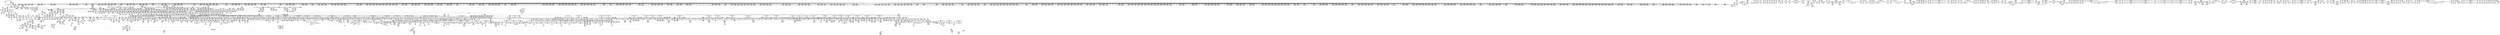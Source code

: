 digraph {
	CE0x5592f30 [shape=record,shape=Mrecord,label="{CE0x5592f30|i64_3|*Constant*|*SummSink*}"]
	CE0x56344d0 [shape=record,shape=Mrecord,label="{CE0x56344d0|rcu_read_lock:tmp2}"]
	CE0x5671580 [shape=record,shape=Mrecord,label="{CE0x5671580|selinux_getprocattr:tmp88}"]
	CE0x5752320 [shape=record,shape=Mrecord,label="{CE0x5752320|__preempt_count_add:tmp6|./arch/x86/include/asm/preempt.h,73|*SummSource*}"]
	CE0x5690b80 [shape=record,shape=Mrecord,label="{CE0x5690b80|task_sid:tmp26|security/selinux/hooks.c,208|*SummSink*}"]
	CE0x56dc770 [shape=record,shape=Mrecord,label="{CE0x56dc770|rcu_read_unlock:tmp6|include/linux/rcupdate.h,933}"]
	CE0x5653990 [shape=record,shape=Mrecord,label="{CE0x5653990|selinux_getprocattr:tmp60|security/selinux/hooks.c,5533|*SummSink*}"]
	CE0x566ece0 [shape=record,shape=Mrecord,label="{CE0x566ece0|selinux_getprocattr:tobool15|security/selinux/hooks.c,5528}"]
	CE0x55f68e0 [shape=record,shape=Mrecord,label="{CE0x55f68e0|GLOBAL:rcu_read_unlock.__warned|Global_var:rcu_read_unlock.__warned|*SummSource*}"]
	CE0x56bd170 [shape=record,shape=Mrecord,label="{CE0x56bd170|i64*_getelementptr_inbounds_(_51_x_i64_,_51_x_i64_*___llvm_gcov_ctr329,_i64_0,_i64_47)|*Constant*}"]
	CE0x570c1d0 [shape=record,shape=Mrecord,label="{CE0x570c1d0|cred_sid:tmp2|*SummSink*}"]
	CE0x55aabe0 [shape=record,shape=Mrecord,label="{CE0x55aabe0|2472:_%struct.cred*,_:_CRE_2864,2872_|*MultipleSource*|Function::current_has_perm&Arg::tsk::|Function::selinux_getprocattr&Arg::p::|security/selinux/hooks.c,5526}"]
	CE0x573b1a0 [shape=record,shape=Mrecord,label="{CE0x573b1a0|rcu_lock_acquire:tmp5|include/linux/rcupdate.h,418}"]
	CE0x5578cc0 [shape=record,shape=Mrecord,label="{CE0x5578cc0|selinux_getprocattr:if.end42}"]
	CE0x55c8e30 [shape=record,shape=Mrecord,label="{CE0x55c8e30|_call_void_rcu_lock_acquire(%struct.lockdep_map*_rcu_lock_map)_#10,_!dbg_!27711|include/linux/rcupdate.h,881|*SummSink*}"]
	CE0x5597c80 [shape=record,shape=Mrecord,label="{CE0x5597c80|selinux_getprocattr:entry}"]
	CE0x55a3310 [shape=record,shape=Mrecord,label="{CE0x55a3310|2472:_%struct.cred*,_:_CRE_1952,1960_|*MultipleSource*|Function::current_has_perm&Arg::tsk::|Function::selinux_getprocattr&Arg::p::|security/selinux/hooks.c,5526}"]
	CE0x55f1d50 [shape=record,shape=Mrecord,label="{CE0x55f1d50|avc_has_perm:entry|*SummSource*}"]
	CE0x56a6e30 [shape=record,shape=Mrecord,label="{CE0x56a6e30|selinux_getprocattr:tmp75|security/selinux/hooks.c,5538}"]
	CE0x5687e30 [shape=record,shape=Mrecord,label="{CE0x5687e30|rcu_lock_release:entry|*SummSink*}"]
	CE0x557b970 [shape=record,shape=Mrecord,label="{CE0x557b970|rcu_read_lock:entry}"]
	CE0x55db500 [shape=record,shape=Mrecord,label="{CE0x55db500|2472:_%struct.cred*,_:_CRE_6208,6216_|*MultipleSource*|Function::current_has_perm&Arg::tsk::|Function::selinux_getprocattr&Arg::p::|security/selinux/hooks.c,5526}"]
	CE0x55fe4b0 [shape=record,shape=Mrecord,label="{CE0x55fe4b0|2472:_%struct.cred*,_:_CRE_2909,2910_}"]
	CE0x568d1a0 [shape=record,shape=Mrecord,label="{CE0x568d1a0|current_sid:bb}"]
	CE0x5678160 [shape=record,shape=Mrecord,label="{CE0x5678160|current_sid:tmp21|security/selinux/hooks.c,218|*SummSink*}"]
	CE0x55da180 [shape=record,shape=Mrecord,label="{CE0x55da180|2472:_%struct.cred*,_:_CRE_6136,6140_|*MultipleSource*|Function::current_has_perm&Arg::tsk::|Function::selinux_getprocattr&Arg::p::|security/selinux/hooks.c,5526}"]
	CE0x56770c0 [shape=record,shape=Mrecord,label="{CE0x56770c0|selinux_getprocattr:tobool19|security/selinux/hooks.c,5530}"]
	CE0x56a05a0 [shape=record,shape=Mrecord,label="{CE0x56a05a0|task_sid:tmp7|security/selinux/hooks.c,208}"]
	CE0x5666b80 [shape=record,shape=Mrecord,label="{CE0x5666b80|i32_4|*Constant*}"]
	CE0x5688d40 [shape=record,shape=Mrecord,label="{CE0x5688d40|__rcu_read_unlock:entry}"]
	CE0x559d940 [shape=record,shape=Mrecord,label="{CE0x559d940|selinux_getprocattr:if.then16}"]
	CE0x567d300 [shape=record,shape=Mrecord,label="{CE0x567d300|selinux_getprocattr:osid|security/selinux/hooks.c,5531|*SummSource*}"]
	CE0x55f7130 [shape=record,shape=Mrecord,label="{CE0x55f7130|COLLAPSED:_GCMRE___llvm_gcov_ctr98_internal_global_2_x_i64_zeroinitializer:_elem_0:default:}"]
	CE0x5667600 [shape=record,shape=Mrecord,label="{CE0x5667600|i64_11|*Constant*}"]
	CE0x55e4160 [shape=record,shape=Mrecord,label="{CE0x55e4160|2472:_%struct.cred*,_:_CRE_6484,6488_|*MultipleSource*|Function::current_has_perm&Arg::tsk::|Function::selinux_getprocattr&Arg::p::|security/selinux/hooks.c,5526}"]
	CE0x564a970 [shape=record,shape=Mrecord,label="{CE0x564a970|rcu_read_lock:tmp}"]
	CE0x55dbb30 [shape=record,shape=Mrecord,label="{CE0x55dbb30|2472:_%struct.cred*,_:_CRE_6232,6240_|*MultipleSource*|Function::current_has_perm&Arg::tsk::|Function::selinux_getprocattr&Arg::p::|security/selinux/hooks.c,5526}"]
	CE0x55fe970 [shape=record,shape=Mrecord,label="{CE0x55fe970|2472:_%struct.cred*,_:_CRE_2913,2914_}"]
	CE0x56c79d0 [shape=record,shape=Mrecord,label="{CE0x56c79d0|GLOBAL:rcu_read_lock.__warned|Global_var:rcu_read_lock.__warned}"]
	CE0x57517a0 [shape=record,shape=Mrecord,label="{CE0x57517a0|rcu_read_lock:tmp11|include/linux/rcupdate.h,882}"]
	CE0x563f350 [shape=record,shape=Mrecord,label="{CE0x563f350|rcu_read_unlock:tmp1|*SummSource*}"]
	CE0x55f95c0 [shape=record,shape=Mrecord,label="{CE0x55f95c0|selinux_getprocattr:if.else25}"]
	CE0x5576090 [shape=record,shape=Mrecord,label="{CE0x5576090|selinux_getprocattr:if.end40|*SummSink*}"]
	CE0x55c5710 [shape=record,shape=Mrecord,label="{CE0x55c5710|current_has_perm:tmp3}"]
	CE0x5743bb0 [shape=record,shape=Mrecord,label="{CE0x5743bb0|_call_void_mcount()_#3|*SummSink*}"]
	CE0x56c0900 [shape=record,shape=Mrecord,label="{CE0x56c0900|selinux_getprocattr:tmp109|security/selinux/hooks.c,5553|*SummSource*}"]
	CE0x558e160 [shape=record,shape=Mrecord,label="{CE0x558e160|2472:_%struct.cred*,_:_CRE_2544,2568_|*MultipleSource*|Function::current_has_perm&Arg::tsk::|Function::selinux_getprocattr&Arg::p::|security/selinux/hooks.c,5526}"]
	CE0x5708f80 [shape=record,shape=Mrecord,label="{CE0x5708f80|rcu_lock_acquire:bb|*SummSource*}"]
	CE0x55957e0 [shape=record,shape=Mrecord,label="{CE0x55957e0|2472:_%struct.cred*,_:_CRE_2296,2304_|*MultipleSource*|Function::current_has_perm&Arg::tsk::|Function::selinux_getprocattr&Arg::p::|security/selinux/hooks.c,5526}"]
	CE0x55c8aa0 [shape=record,shape=Mrecord,label="{CE0x55c8aa0|rcu_read_unlock:tmp9|include/linux/rcupdate.h,933}"]
	CE0x56a6610 [shape=record,shape=Mrecord,label="{CE0x56a6610|i64_33|*Constant*}"]
	CE0x55ec350 [shape=record,shape=Mrecord,label="{CE0x55ec350|2472:_%struct.cred*,_:_CRE_168,176_|*MultipleSource*|Function::current_has_perm&Arg::tsk::|Function::selinux_getprocattr&Arg::p::|security/selinux/hooks.c,5526}"]
	CE0x5740a70 [shape=record,shape=Mrecord,label="{CE0x5740a70|__preempt_count_sub:tmp6|./arch/x86/include/asm/preempt.h,78}"]
	CE0x55bb040 [shape=record,shape=Mrecord,label="{CE0x55bb040|current_sid:tmp11|security/selinux/hooks.c,218|*SummSource*}"]
	CE0x55f42b0 [shape=record,shape=Mrecord,label="{CE0x55f42b0|rcu_read_unlock:tmp3|*SummSink*}"]
	CE0x55e9520 [shape=record,shape=Mrecord,label="{CE0x55e9520|selinux_getprocattr:cmp|security/selinux/hooks.c,5519|*SummSource*}"]
	CE0x55cd560 [shape=record,shape=Mrecord,label="{CE0x55cd560|selinux_getprocattr:tmp30|security/selinux/hooks.c,5526|*SummSink*}"]
	CE0x5598eb0 [shape=record,shape=Mrecord,label="{CE0x5598eb0|selinux_getprocattr:tmp69|security/selinux/hooks.c,5536|*SummSink*}"]
	CE0x5662940 [shape=record,shape=Mrecord,label="{CE0x5662940|GLOBAL:selinux_getprocattr.__warned|Global_var:selinux_getprocattr.__warned}"]
	CE0x56911f0 [shape=record,shape=Mrecord,label="{CE0x56911f0|task_sid:tmp27|security/selinux/hooks.c,208|*SummSink*}"]
	CE0x56339e0 [shape=record,shape=Mrecord,label="{CE0x56339e0|i64*_getelementptr_inbounds_(_13_x_i64_,_13_x_i64_*___llvm_gcov_ctr126,_i64_0,_i64_10)|*Constant*|*SummSource*}"]
	CE0x56cc3a0 [shape=record,shape=Mrecord,label="{CE0x56cc3a0|rcu_read_lock:call3|include/linux/rcupdate.h,882}"]
	CE0x55bab60 [shape=record,shape=Mrecord,label="{CE0x55bab60|2472:_%struct.cred*,_:_CRE_16,20_|*MultipleSource*|Function::current_has_perm&Arg::tsk::|Function::selinux_getprocattr&Arg::p::|security/selinux/hooks.c,5526}"]
	CE0x56a6b60 [shape=record,shape=Mrecord,label="{CE0x56a6b60|i64_34|*Constant*}"]
	CE0x56730a0 [shape=record,shape=Mrecord,label="{CE0x56730a0|i64*_getelementptr_inbounds_(_51_x_i64_,_51_x_i64_*___llvm_gcov_ctr329,_i64_0,_i64_20)|*Constant*}"]
	CE0x56b39d0 [shape=record,shape=Mrecord,label="{CE0x56b39d0|GLOBAL:rcu_read_unlock|*Constant*}"]
	CE0x55c8f90 [shape=record,shape=Mrecord,label="{CE0x55c8f90|rcu_lock_acquire:entry}"]
	CE0x5641540 [shape=record,shape=Mrecord,label="{CE0x5641540|rcu_read_unlock:land.lhs.true2|*SummSource*}"]
	CE0x564e570 [shape=record,shape=Mrecord,label="{CE0x564e570|2472:_%struct.cred*,_:_CRE_10572,10576_|*MultipleSource*|Function::current_has_perm&Arg::tsk::|Function::selinux_getprocattr&Arg::p::|security/selinux/hooks.c,5526}"]
	CE0x56ddf90 [shape=record,shape=Mrecord,label="{CE0x56ddf90|__preempt_count_sub:val|Function::__preempt_count_sub&Arg::val::|*SummSource*}"]
	CE0x5563350 [shape=record,shape=Mrecord,label="{CE0x5563350|2472:_%struct.cred*,_:_CRE_576,584_|*MultipleSource*|Function::current_has_perm&Arg::tsk::|Function::selinux_getprocattr&Arg::p::|security/selinux/hooks.c,5526}"]
	CE0x5671320 [shape=record,shape=Mrecord,label="{CE0x5671320|selinux_getprocattr:sid.1|*SummSource*}"]
	"CONST[source:2(external),value:2(dynamic)][purpose:{subject}][SrcIdx:15]"
	CE0x55c9df0 [shape=record,shape=Mrecord,label="{CE0x55c9df0|i32_4|*Constant*|*SummSink*}"]
	CE0x55da810 [shape=record,shape=Mrecord,label="{CE0x55da810|2472:_%struct.cred*,_:_CRE_6168,6176_|*MultipleSource*|Function::current_has_perm&Arg::tsk::|Function::selinux_getprocattr&Arg::p::|security/selinux/hooks.c,5526}"]
	CE0x569d400 [shape=record,shape=Mrecord,label="{CE0x569d400|rcu_lock_acquire:tmp1|*SummSource*}"]
	CE0x55aa9c0 [shape=record,shape=Mrecord,label="{CE0x55aa9c0|2472:_%struct.cred*,_:_CRE_2856,2864_|*MultipleSource*|Function::current_has_perm&Arg::tsk::|Function::selinux_getprocattr&Arg::p::|security/selinux/hooks.c,5526}"]
	CE0x55e8770 [shape=record,shape=Mrecord,label="{CE0x55e8770|get_current:tmp}"]
	CE0x563f0f0 [shape=record,shape=Mrecord,label="{CE0x563f0f0|current_sid:tobool1|security/selinux/hooks.c,218|*SummSource*}"]
	CE0x5597f70 [shape=record,shape=Mrecord,label="{CE0x5597f70|selinux_getprocattr:if.end3}"]
	CE0x56cce00 [shape=record,shape=Mrecord,label="{CE0x56cce00|i64*_getelementptr_inbounds_(_2_x_i64_,_2_x_i64_*___llvm_gcov_ctr98,_i64_0,_i64_1)|*Constant*}"]
	CE0x5660e60 [shape=record,shape=Mrecord,label="{CE0x5660e60|i8*_getelementptr_inbounds_(_25_x_i8_,_25_x_i8_*_.str3,_i32_0,_i32_0)|*Constant*|*SummSink*}"]
	CE0x56c1010 [shape=record,shape=Mrecord,label="{CE0x56c1010|selinux_getprocattr:tmp110|security/selinux/hooks.c,5553|*SummSource*}"]
	CE0x56c1c30 [shape=record,shape=Mrecord,label="{CE0x56c1c30|i32_-22|*Constant*}"]
	CE0x568df10 [shape=record,shape=Mrecord,label="{CE0x568df10|current_sid:tmp3}"]
	CE0x559c570 [shape=record,shape=Mrecord,label="{CE0x559c570|2472:_%struct.cred*,_:_CRE_1880,1888_|*MultipleSource*|Function::current_has_perm&Arg::tsk::|Function::selinux_getprocattr&Arg::p::|security/selinux/hooks.c,5526}"]
	CE0x56a0310 [shape=record,shape=Mrecord,label="{CE0x56a0310|GLOBAL:__llvm_gcov_ctr126|Global_var:__llvm_gcov_ctr126|*SummSink*}"]
	CE0x56f3140 [shape=record,shape=Mrecord,label="{CE0x56f3140|task_sid:do.end}"]
	CE0x56deb70 [shape=record,shape=Mrecord,label="{CE0x56deb70|rcu_read_unlock:tmp14|include/linux/rcupdate.h,933}"]
	CE0x569b4b0 [shape=record,shape=Mrecord,label="{CE0x569b4b0|rcu_read_unlock:tmp20|include/linux/rcupdate.h,933}"]
	CE0x5582b40 [shape=record,shape=Mrecord,label="{CE0x5582b40|selinux_getprocattr:real_cred|security/selinux/hooks.c,5526|*SummSource*}"]
	CE0x564dcb0 [shape=record,shape=Mrecord,label="{CE0x564dcb0|2472:_%struct.cred*,_:_CRE_10544,10548_|*MultipleSource*|Function::current_has_perm&Arg::tsk::|Function::selinux_getprocattr&Arg::p::|security/selinux/hooks.c,5526}"]
	CE0x56f10d0 [shape=record,shape=Mrecord,label="{CE0x56f10d0|i64*_getelementptr_inbounds_(_13_x_i64_,_13_x_i64_*___llvm_gcov_ctr126,_i64_0,_i64_8)|*Constant*|*SummSink*}"]
	CE0x5663120 [shape=record,shape=Mrecord,label="{CE0x5663120|selinux_getprocattr:tmp19|security/selinux/hooks.c,5526}"]
	CE0x56c0e70 [shape=record,shape=Mrecord,label="{CE0x56c0e70|selinux_getprocattr:tmp110|security/selinux/hooks.c,5553}"]
	CE0x5669400 [shape=record,shape=Mrecord,label="{CE0x5669400|selinux_getprocattr:call8|security/selinux/hooks.c,5526}"]
	CE0x55a98f0 [shape=record,shape=Mrecord,label="{CE0x55a98f0|2472:_%struct.cred*,_:_CRE_2792,2800_|*MultipleSource*|Function::current_has_perm&Arg::tsk::|Function::selinux_getprocattr&Arg::p::|security/selinux/hooks.c,5526}"]
	CE0x5578360 [shape=record,shape=Mrecord,label="{CE0x5578360|2472:_%struct.cred*,_:_CRE_1808,1816_|*MultipleSource*|Function::current_has_perm&Arg::tsk::|Function::selinux_getprocattr&Arg::p::|security/selinux/hooks.c,5526}"]
	CE0x55d90b0 [shape=record,shape=Mrecord,label="{CE0x55d90b0|2472:_%struct.cred*,_:_CRE_5952,5960_|*MultipleSource*|Function::current_has_perm&Arg::tsk::|Function::selinux_getprocattr&Arg::p::|security/selinux/hooks.c,5526}"]
	CE0x5664f70 [shape=record,shape=Mrecord,label="{CE0x5664f70|rcu_read_unlock:tmp19|include/linux/rcupdate.h,933|*SummSource*}"]
	CE0x564a7d0 [shape=record,shape=Mrecord,label="{CE0x564a7d0|i64*_getelementptr_inbounds_(_11_x_i64_,_11_x_i64_*___llvm_gcov_ctr127,_i64_0,_i64_0)|*Constant*|*SummSink*}"]
	CE0x56709b0 [shape=record,shape=Mrecord,label="{CE0x56709b0|VOIDTB_TE_array:_GCR_.str71_private_unnamed_addr_constant_8_x_i8_c_current_00_,_align_1:_elem_0:default:}"]
	CE0x57a7bc0 [shape=record,shape=Mrecord,label="{CE0x57a7bc0|i64*_getelementptr_inbounds_(_4_x_i64_,_4_x_i64_*___llvm_gcov_ctr135,_i64_0,_i64_1)|*Constant*}"]
	CE0x55c7ca0 [shape=record,shape=Mrecord,label="{CE0x55c7ca0|__rcu_read_lock:entry|*SummSink*}"]
	CE0x55cbd90 [shape=record,shape=Mrecord,label="{CE0x55cbd90|selinux_getprocattr:tmp27|security/selinux/hooks.c,5526|*SummSink*}"]
	CE0x55ffb40 [shape=record,shape=Mrecord,label="{CE0x55ffb40|2472:_%struct.cred*,_:_CRE_2928,2929_}"]
	"CONST[source:0(mediator),value:0(static)][purpose:{operation}][SrcIdx:14]"
	CE0x5589700 [shape=record,shape=Mrecord,label="{CE0x5589700|2472:_%struct.cred*,_:_CRE_520,524_|*MultipleSource*|Function::current_has_perm&Arg::tsk::|Function::selinux_getprocattr&Arg::p::|security/selinux/hooks.c,5526}"]
	CE0x567f860 [shape=record,shape=Mrecord,label="{CE0x567f860|i64_24|*Constant*}"]
	CE0x5595e10 [shape=record,shape=Mrecord,label="{CE0x5595e10|2472:_%struct.cred*,_:_CRE_2320,2328_|*MultipleSource*|Function::current_has_perm&Arg::tsk::|Function::selinux_getprocattr&Arg::p::|security/selinux/hooks.c,5526}"]
	CE0x55dd260 [shape=record,shape=Mrecord,label="{CE0x55dd260|2472:_%struct.cred*,_:_CRE_6295,6296_}"]
	CE0x55dac80 [shape=record,shape=Mrecord,label="{CE0x55dac80|2472:_%struct.cred*,_:_CRE_6184,6192_|*MultipleSource*|Function::current_has_perm&Arg::tsk::|Function::selinux_getprocattr&Arg::p::|security/selinux/hooks.c,5526}"]
	CE0x56c62c0 [shape=record,shape=Mrecord,label="{CE0x56c62c0|rcu_read_unlock:do.body}"]
	CE0x56f3a50 [shape=record,shape=Mrecord,label="{CE0x56f3a50|COLLAPSED:_GCMRE___llvm_gcov_ctr128_internal_global_4_x_i64_zeroinitializer:_elem_0:default:}"]
	CE0x5635570 [shape=record,shape=Mrecord,label="{CE0x5635570|GLOBAL:rcu_read_lock.__warned|Global_var:rcu_read_lock.__warned}"]
	CE0x5694d10 [shape=record,shape=Mrecord,label="{CE0x5694d10|rcu_lock_release:tmp7}"]
	CE0x56d1f60 [shape=record,shape=Mrecord,label="{CE0x56d1f60|__preempt_count_add:tmp|*SummSink*}"]
	CE0x5713ce0 [shape=record,shape=Mrecord,label="{CE0x5713ce0|rcu_read_lock:tmp20|include/linux/rcupdate.h,882}"]
	CE0x55d06c0 [shape=record,shape=Mrecord,label="{CE0x55d06c0|selinux_getprocattr:tmp34|security/selinux/hooks.c,5526|*SummSink*}"]
	CE0x5571480 [shape=record,shape=Mrecord,label="{CE0x5571480|selinux_getprocattr:do.end13|*SummSink*}"]
	CE0x5596f40 [shape=record,shape=Mrecord,label="{CE0x5596f40|selinux_getprocattr:tmp11|security/selinux/hooks.c,5522|*SummSource*}"]
	CE0x56faef0 [shape=record,shape=Mrecord,label="{CE0x56faef0|current_sid:tmp19|security/selinux/hooks.c,218}"]
	CE0x5591490 [shape=record,shape=Mrecord,label="{CE0x5591490|2472:_%struct.cred*,_:_CRE_680,688_|*MultipleSource*|Function::current_has_perm&Arg::tsk::|Function::selinux_getprocattr&Arg::p::|security/selinux/hooks.c,5526}"]
	CE0x5677130 [shape=record,shape=Mrecord,label="{CE0x5677130|selinux_getprocattr:tobool19|security/selinux/hooks.c,5530|*SummSink*}"]
	CE0x56a7810 [shape=record,shape=Mrecord,label="{CE0x56a7810|selinux_getprocattr:tmp77|security/selinux/hooks.c,5538|*SummSource*}"]
	CE0x570baa0 [shape=record,shape=Mrecord,label="{CE0x570baa0|__rcu_read_lock:tmp5|include/linux/rcupdate.h,239|*SummSource*}"]
	CE0x56d0620 [shape=record,shape=Mrecord,label="{CE0x56d0620|i64*_getelementptr_inbounds_(_4_x_i64_,_4_x_i64_*___llvm_gcov_ctr134,_i64_0,_i64_2)|*Constant*}"]
	CE0x5688bf0 [shape=record,shape=Mrecord,label="{CE0x5688bf0|GLOBAL:__rcu_read_unlock|*Constant*|*SummSink*}"]
	CE0x57133b0 [shape=record,shape=Mrecord,label="{CE0x57133b0|__rcu_read_unlock:tmp4|include/linux/rcupdate.h,244}"]
	CE0x56304c0 [shape=record,shape=Mrecord,label="{CE0x56304c0|rcu_read_lock:tmp19|include/linux/rcupdate.h,882}"]
	CE0x56404d0 [shape=record,shape=Mrecord,label="{CE0x56404d0|rcu_read_unlock:if.end|*SummSink*}"]
	CE0x55f2370 [shape=record,shape=Mrecord,label="{CE0x55f2370|i64_2|*Constant*|*SummSource*}"]
	CE0x5667450 [shape=record,shape=Mrecord,label="{CE0x5667450|selinux_getprocattr:tobool6|security/selinux/hooks.c,5526|*SummSource*}"]
	CE0x573c460 [shape=record,shape=Mrecord,label="{CE0x573c460|cred_sid:tmp3|*SummSource*}"]
	CE0x55dfd20 [shape=record,shape=Mrecord,label="{CE0x55dfd20|2472:_%struct.cred*,_:_CRE_6331,6332_}"]
	CE0x5679b70 [shape=record,shape=Mrecord,label="{CE0x5679b70|current_sid:sid|security/selinux/hooks.c,220|*SummSource*}"]
	CE0x570d8a0 [shape=record,shape=Mrecord,label="{CE0x570d8a0|i64*_getelementptr_inbounds_(_4_x_i64_,_4_x_i64_*___llvm_gcov_ctr128,_i64_0,_i64_1)|*Constant*|*SummSource*}"]
	CE0x5658460 [shape=record,shape=Mrecord,label="{CE0x5658460|i32_3|*Constant*|*SummSource*}"]
	CE0x5755c70 [shape=record,shape=Mrecord,label="{CE0x5755c70|__preempt_count_sub:tmp7|./arch/x86/include/asm/preempt.h,78|*SummSink*}"]
	CE0x570a8e0 [shape=record,shape=Mrecord,label="{CE0x570a8e0|rcu_lock_acquire:tmp3|*SummSource*}"]
	CE0x56a6680 [shape=record,shape=Mrecord,label="{CE0x56a6680|i64_33|*Constant*|*SummSource*}"]
	CE0x5600d10 [shape=record,shape=Mrecord,label="{CE0x5600d10|2472:_%struct.cred*,_:_CRE_2943,2944_}"]
	CE0x5662760 [shape=record,shape=Mrecord,label="{CE0x5662760|i64_9|*Constant*}"]
	CE0x570fe70 [shape=record,shape=Mrecord,label="{CE0x570fe70|task_sid:if.end}"]
	CE0x55cd780 [shape=record,shape=Mrecord,label="{CE0x55cd780|selinux_getprocattr:tmp31|security/selinux/hooks.c,5526|*SummSource*}"]
	CE0x570a420 [shape=record,shape=Mrecord,label="{CE0x570a420|task_sid:tmp1}"]
	CE0x56f1bf0 [shape=record,shape=Mrecord,label="{CE0x56f1bf0|current_sid:tmp9|security/selinux/hooks.c,218}"]
	CE0x573ac60 [shape=record,shape=Mrecord,label="{CE0x573ac60|cred_sid:tmp5|security/selinux/hooks.c,196|*SummSink*}"]
	CE0x55efb30 [shape=record,shape=Mrecord,label="{CE0x55efb30|_call_void_rcu_read_lock()_#10,_!dbg_!27728|security/selinux/hooks.c,5525|*SummSource*}"]
	CE0x5596cc0 [shape=record,shape=Mrecord,label="{CE0x5596cc0|selinux_getprocattr:if.then24}"]
	CE0x568e960 [shape=record,shape=Mrecord,label="{CE0x568e960|task_sid:tmp17|security/selinux/hooks.c,208|*SummSink*}"]
	CE0x55e7c70 [shape=record,shape=Mrecord,label="{CE0x55e7c70|selinux_getprocattr:p|Function::selinux_getprocattr&Arg::p::}"]
	CE0x5590190 [shape=record,shape=Mrecord,label="{CE0x5590190|avc_has_perm:entry|*SummSink*}"]
	CE0x5678ca0 [shape=record,shape=Mrecord,label="{CE0x5678ca0|current_sid:tmp22|security/selinux/hooks.c,218}"]
	CE0x5596810 [shape=record,shape=Mrecord,label="{CE0x5596810|%struct.task_struct*_(%struct.task_struct**)*_asm_movq_%gs:$_1:P_,$0_,_r,im,_dirflag_,_fpsr_,_flags_|*SummSink*}"]
	CE0x57090b0 [shape=record,shape=Mrecord,label="{CE0x57090b0|rcu_lock_acquire:bb|*SummSink*}"]
	CE0x55e2a30 [shape=record,shape=Mrecord,label="{CE0x55e2a30|2472:_%struct.cred*,_:_CRE_6408,6424_|*MultipleSource*|Function::current_has_perm&Arg::tsk::|Function::selinux_getprocattr&Arg::p::|security/selinux/hooks.c,5526}"]
	CE0x557e380 [shape=record,shape=Mrecord,label="{CE0x557e380|2472:_%struct.cred*,_:_CRE_352,360_|*MultipleSource*|Function::current_has_perm&Arg::tsk::|Function::selinux_getprocattr&Arg::p::|security/selinux/hooks.c,5526}"]
	CE0x55f04c0 [shape=record,shape=Mrecord,label="{CE0x55f04c0|2472:_%struct.cred*,_:_CRE_272,280_|*MultipleSource*|Function::current_has_perm&Arg::tsk::|Function::selinux_getprocattr&Arg::p::|security/selinux/hooks.c,5526}"]
	CE0x573bb00 [shape=record,shape=Mrecord,label="{CE0x573bb00|i32_0|*Constant*}"]
	CE0x55d1a80 [shape=record,shape=Mrecord,label="{CE0x55d1a80|2472:_%struct.cred*,_:_CRE_2950,2951_}"]
	CE0x56c4000 [shape=record,shape=Mrecord,label="{CE0x56c4000|_ret_i32_%retval.0,_!dbg_!27816|security/selinux/hooks.c,5555|*SummSink*}"]
	CE0x5698bb0 [shape=record,shape=Mrecord,label="{CE0x5698bb0|i8*_undef|*Constant*|*SummSink*}"]
	CE0x564ffb0 [shape=record,shape=Mrecord,label="{CE0x564ffb0|selinux_getprocattr:tmp16|*LoadInst*|security/selinux/hooks.c,5526|*SummSource*}"]
	CE0x570b920 [shape=record,shape=Mrecord,label="{CE0x570b920|__rcu_read_lock:tmp5|include/linux/rcupdate.h,239}"]
	CE0x5573670 [shape=record,shape=Mrecord,label="{CE0x5573670|selinux_getprocattr:bb|*SummSink*}"]
	CE0x56a7280 [shape=record,shape=Mrecord,label="{CE0x56a7280|selinux_getprocattr:tmp76|security/selinux/hooks.c,5538|*SummSource*}"]
	CE0x568ed80 [shape=record,shape=Mrecord,label="{CE0x568ed80|rcu_read_unlock:land.lhs.true|*SummSink*}"]
	CE0x55a5030 [shape=record,shape=Mrecord,label="{CE0x55a5030|2472:_%struct.cred*,_:_CRE_2248,2256_|*MultipleSource*|Function::current_has_perm&Arg::tsk::|Function::selinux_getprocattr&Arg::p::|security/selinux/hooks.c,5526}"]
	CE0x566ac10 [shape=record,shape=Mrecord,label="{CE0x566ac10|selinux_getprocattr:security|security/selinux/hooks.c,5526}"]
	CE0x5632510 [shape=record,shape=Mrecord,label="{CE0x5632510|rcu_read_lock:tmp7|include/linux/rcupdate.h,882}"]
	CE0x5581800 [shape=record,shape=Mrecord,label="{CE0x5581800|selinux_getprocattr:if.then10|*SummSink*}"]
	CE0x55f2c00 [shape=record,shape=Mrecord,label="{CE0x55f2c00|i64_1|*Constant*}"]
	CE0x55dd850 [shape=record,shape=Mrecord,label="{CE0x55dd850|2472:_%struct.cred*,_:_CRE_6300,6301_}"]
	CE0x56aede0 [shape=record,shape=Mrecord,label="{CE0x56aede0|i32_218|*Constant*|*SummSink*}"]
	CE0x55e1020 [shape=record,shape=Mrecord,label="{CE0x55e1020|2472:_%struct.cred*,_:_CRE_6347,6348_}"]
	CE0x56fd9b0 [shape=record,shape=Mrecord,label="{CE0x56fd9b0|i32_218|*Constant*|*SummSource*}"]
	CE0x56446e0 [shape=record,shape=Mrecord,label="{CE0x56446e0|rcu_read_unlock:tmp15|include/linux/rcupdate.h,933}"]
	CE0x573dbb0 [shape=record,shape=Mrecord,label="{CE0x573dbb0|rcu_lock_release:tmp5|include/linux/rcupdate.h,423|*SummSink*}"]
	CE0x5594a10 [shape=record,shape=Mrecord,label="{CE0x5594a10|selinux_getprocattr:do.body|*SummSink*}"]
	CE0x5681230 [shape=record,shape=Mrecord,label="{CE0x5681230|task_sid:tmp3|*SummSink*}"]
	CE0x5664460 [shape=record,shape=Mrecord,label="{CE0x5664460|i8*_getelementptr_inbounds_(_44_x_i8_,_44_x_i8_*_.str47,_i32_0,_i32_0)|*Constant*|*SummSink*}"]
	CE0x55c3420 [shape=record,shape=Mrecord,label="{CE0x55c3420|i64*_getelementptr_inbounds_(_2_x_i64_,_2_x_i64_*___llvm_gcov_ctr98,_i64_0,_i64_1)|*Constant*}"]
	CE0x56b6f20 [shape=record,shape=Mrecord,label="{CE0x56b6f20|selinux_getprocattr:tmp97|security/selinux/hooks.c,5544}"]
	CE0x5634710 [shape=record,shape=Mrecord,label="{CE0x5634710|rcu_read_lock:tmp3}"]
	CE0x55a2cb0 [shape=record,shape=Mrecord,label="{CE0x55a2cb0|2472:_%struct.cred*,_:_CRE_1928,1936_|*MultipleSource*|Function::current_has_perm&Arg::tsk::|Function::selinux_getprocattr&Arg::p::|security/selinux/hooks.c,5526}"]
	CE0x5670810 [shape=record,shape=Mrecord,label="{CE0x5670810|VOIDTB_TE:_CRE:_elem_0:default:}"]
	CE0x55a7d10 [shape=record,shape=Mrecord,label="{CE0x55a7d10|2472:_%struct.cred*,_:_CRE_1980,1984_|*MultipleSource*|Function::current_has_perm&Arg::tsk::|Function::selinux_getprocattr&Arg::p::|security/selinux/hooks.c,5526}"]
	CE0x5648b40 [shape=record,shape=Mrecord,label="{CE0x5648b40|0:_i8,_:_GCMR_rcu_read_lock.__warned_internal_global_i8_0,_section_.data.unlikely_,_align_1:_elem_0:default:}"]
	CE0x56b6810 [shape=record,shape=Mrecord,label="{CE0x56b6810|selinux_getprocattr:tmp95|security/selinux/hooks.c,5544|*SummSink*}"]
	CE0x5668180 [shape=record,shape=Mrecord,label="{CE0x5668180|selinux_getprocattr:tmp22|security/selinux/hooks.c,5526}"]
	CE0x569acf0 [shape=record,shape=Mrecord,label="{CE0x569acf0|i8*_getelementptr_inbounds_(_44_x_i8_,_44_x_i8_*_.str47,_i32_0,_i32_0)|*Constant*}"]
	CE0x55e5260 [shape=record,shape=Mrecord,label="{CE0x55e5260|2472:_%struct.cred*,_:_CRE_6544,6552_|*MultipleSource*|Function::current_has_perm&Arg::tsk::|Function::selinux_getprocattr&Arg::p::|security/selinux/hooks.c,5526}"]
	CE0x573c4d0 [shape=record,shape=Mrecord,label="{CE0x573c4d0|cred_sid:tmp3|*SummSink*}"]
	CE0x567fe20 [shape=record,shape=Mrecord,label="{CE0x567fe20|i64_25|*Constant*|*SummSource*}"]
	CE0x56c58b0 [shape=record,shape=Mrecord,label="{CE0x56c58b0|cred_sid:security|security/selinux/hooks.c,196|*SummSink*}"]
	CE0x558b0e0 [shape=record,shape=Mrecord,label="{CE0x558b0e0|2472:_%struct.cred*,_:_CRE_472,480_|*MultipleSource*|Function::current_has_perm&Arg::tsk::|Function::selinux_getprocattr&Arg::p::|security/selinux/hooks.c,5526}"]
	CE0x5699a40 [shape=record,shape=Mrecord,label="{CE0x5699a40|i8_1|*Constant*}"]
	CE0x56b29f0 [shape=record,shape=Mrecord,label="{CE0x56b29f0|selinux_getprocattr:tmp92|*SummSource*}"]
	CE0x56011d0 [shape=record,shape=Mrecord,label="{CE0x56011d0|2472:_%struct.cred*,_:_CRE_2947,2948_}"]
	CE0x56aa500 [shape=record,shape=Mrecord,label="{CE0x56aa500|selinux_getprocattr:sockcreate_sid|security/selinux/hooks.c,5539|*SummSink*}"]
	CE0x567ab40 [shape=record,shape=Mrecord,label="{CE0x567ab40|current_sid:tmp24|security/selinux/hooks.c,220}"]
	CE0x56d3620 [shape=record,shape=Mrecord,label="{CE0x56d3620|i64*_getelementptr_inbounds_(_4_x_i64_,_4_x_i64_*___llvm_gcov_ctr135,_i64_0,_i64_0)|*Constant*|*SummSource*}"]
	CE0x57465b0 [shape=record,shape=Mrecord,label="{CE0x57465b0|i64*_getelementptr_inbounds_(_11_x_i64_,_11_x_i64_*___llvm_gcov_ctr132,_i64_0,_i64_1)|*Constant*}"]
	CE0x5741710 [shape=record,shape=Mrecord,label="{CE0x5741710|GLOBAL:rcu_read_unlock.__warned|Global_var:rcu_read_unlock.__warned}"]
	CE0x568b780 [shape=record,shape=Mrecord,label="{CE0x568b780|task_sid:real_cred|security/selinux/hooks.c,208|*SummSink*}"]
	CE0x55c7410 [shape=record,shape=Mrecord,label="{CE0x55c7410|rcu_read_lock:do.body|*SummSink*}"]
	CE0x56a0420 [shape=record,shape=Mrecord,label="{CE0x56a0420|task_sid:tmp6|security/selinux/hooks.c,208|*SummSource*}"]
	CE0x570d170 [shape=record,shape=Mrecord,label="{CE0x570d170|__rcu_read_lock:tmp3}"]
	CE0x5633640 [shape=record,shape=Mrecord,label="{CE0x5633640|i64*_getelementptr_inbounds_(_13_x_i64_,_13_x_i64_*___llvm_gcov_ctr126,_i64_0,_i64_10)|*Constant*}"]
	CE0x56580c0 [shape=record,shape=Mrecord,label="{CE0x56580c0|selinux_getprocattr:tmp66|security/selinux/hooks.c,5535|*SummSink*}"]
	CE0x5583f70 [shape=record,shape=Mrecord,label="{CE0x5583f70|selinux_getprocattr:if.end}"]
	CE0x56577b0 [shape=record,shape=Mrecord,label="{CE0x56577b0|i64*_getelementptr_inbounds_(_51_x_i64_,_51_x_i64_*___llvm_gcov_ctr329,_i64_0,_i64_29)|*Constant*|*SummSource*}"]
	CE0x568bcc0 [shape=record,shape=Mrecord,label="{CE0x568bcc0|GLOBAL:current_sid.__warned|Global_var:current_sid.__warned|*SummSource*}"]
	CE0x559a8b0 [shape=record,shape=Mrecord,label="{CE0x559a8b0|2472:_%struct.cred*,_:_CRE_128,136_|*MultipleSource*|Function::current_has_perm&Arg::tsk::|Function::selinux_getprocattr&Arg::p::|security/selinux/hooks.c,5526}"]
	CE0x55a11a0 [shape=record,shape=Mrecord,label="{CE0x55a11a0|2472:_%struct.cred*,_:_CRE_464,472_|*MultipleSource*|Function::current_has_perm&Arg::tsk::|Function::selinux_getprocattr&Arg::p::|security/selinux/hooks.c,5526}"]
	CE0x55d14d0 [shape=record,shape=Mrecord,label="{CE0x55d14d0|i32_22|*Constant*}"]
	CE0x55e6890 [shape=record,shape=Mrecord,label="{CE0x55e6890|selinux_getprocattr:tmp2|security/selinux/hooks.c,5519|*SummSink*}"]
	"CONST[source:0(mediator),value:2(dynamic)][purpose:{subject}][SrcIdx:16]"
	CE0x55a2a20 [shape=record,shape=Mrecord,label="{CE0x55a2a20|2472:_%struct.cred*,_:_CRE_1920,1928_|*MultipleSource*|Function::current_has_perm&Arg::tsk::|Function::selinux_getprocattr&Arg::p::|security/selinux/hooks.c,5526}"]
	CE0x55cf6c0 [shape=record,shape=Mrecord,label="{CE0x55cf6c0|selinux_getprocattr:tmp33|security/selinux/hooks.c,5526}"]
	CE0x56bc9d0 [shape=record,shape=Mrecord,label="{CE0x56bc9d0|selinux_getprocattr:tmp103|security/selinux/hooks.c,5548|*SummSource*}"]
	CE0x570ff50 [shape=record,shape=Mrecord,label="{CE0x570ff50|task_sid:if.end|*SummSource*}"]
	CE0x55e8160 [shape=record,shape=Mrecord,label="{CE0x55e8160|current_has_perm:call2|security/selinux/hooks.c,1544|*SummSink*}"]
	CE0x5630b50 [shape=record,shape=Mrecord,label="{CE0x5630b50|rcu_read_lock:tmp21|include/linux/rcupdate.h,884}"]
	CE0x55d0530 [shape=record,shape=Mrecord,label="{CE0x55d0530|i64*_getelementptr_inbounds_(_51_x_i64_,_51_x_i64_*___llvm_gcov_ctr329,_i64_0,_i64_16)|*Constant*|*SummSource*}"]
	CE0x56706d0 [shape=record,shape=Mrecord,label="{CE0x56706d0|selinux_getprocattr:call14|security/selinux/hooks.c,5528|*SummSink*}"]
	CE0x55bb930 [shape=record,shape=Mrecord,label="{CE0x55bb930|get_current:tmp4|./arch/x86/include/asm/current.h,14}"]
	CE0x55fd810 [shape=record,shape=Mrecord,label="{CE0x55fd810|selinux_getprocattr:tmp48|security/selinux/hooks.c,5530|*SummSource*}"]
	CE0x56c57b0 [shape=record,shape=Mrecord,label="{CE0x56c57b0|cred_sid:security|security/selinux/hooks.c,196}"]
	CE0x5563760 [shape=record,shape=Mrecord,label="{CE0x5563760|2472:_%struct.cred*,_:_CRE_592,600_|*MultipleSource*|Function::current_has_perm&Arg::tsk::|Function::selinux_getprocattr&Arg::p::|security/selinux/hooks.c,5526}"]
	CE0x56f3690 [shape=record,shape=Mrecord,label="{CE0x56f3690|current_sid:tmp12|security/selinux/hooks.c,218}"]
	CE0x55ff550 [shape=record,shape=Mrecord,label="{CE0x55ff550|2472:_%struct.cred*,_:_CRE_2923,2924_}"]
	CE0x55767f0 [shape=record,shape=Mrecord,label="{CE0x55767f0|selinux_getprocattr:entry|*SummSink*}"]
	CE0x56c8ff0 [shape=record,shape=Mrecord,label="{CE0x56c8ff0|void_(i32*,_i32,_i32*)*_asm_addl_$1,_%gs:$0_,_*m,ri,*m,_dirflag_,_fpsr_,_flags_}"]
	CE0x55db8e0 [shape=record,shape=Mrecord,label="{CE0x55db8e0|2472:_%struct.cred*,_:_CRE_6224,6232_|*MultipleSource*|Function::current_has_perm&Arg::tsk::|Function::selinux_getprocattr&Arg::p::|security/selinux/hooks.c,5526}"]
	CE0x5634540 [shape=record,shape=Mrecord,label="{CE0x5634540|rcu_read_lock:tmp2|*SummSource*}"]
	CE0x55c2a60 [shape=record,shape=Mrecord,label="{CE0x55c2a60|i32_65536|*Constant*|*SummSink*}"]
	CE0x55823e0 [shape=record,shape=Mrecord,label="{CE0x55823e0|selinux_getprocattr:if.else29|*SummSource*}"]
	CE0x57bfc30 [shape=record,shape=Mrecord,label="{CE0x57bfc30|__preempt_count_sub:tmp|*SummSource*}"]
	CE0x5709d80 [shape=record,shape=Mrecord,label="{CE0x5709d80|task_sid:tmp14|security/selinux/hooks.c,208|*SummSink*}"]
	CE0x55ff680 [shape=record,shape=Mrecord,label="{CE0x55ff680|2472:_%struct.cred*,_:_CRE_2924,2925_}"]
	CE0x56922f0 [shape=record,shape=Mrecord,label="{CE0x56922f0|cred_sid:cred|Function::cred_sid&Arg::cred::|*SummSink*}"]
	CE0x56892d0 [shape=record,shape=Mrecord,label="{CE0x56892d0|_ret_void,_!dbg_!27717|include/linux/rcupdate.h,245}"]
	CE0x55c4450 [shape=record,shape=Mrecord,label="{CE0x55c4450|current_has_perm:bb}"]
	CE0x55e8b20 [shape=record,shape=Mrecord,label="{CE0x55e8b20|GLOBAL:current_has_perm|*Constant*|*SummSource*}"]
	CE0x56b9800 [shape=record,shape=Mrecord,label="{CE0x56b9800|GLOBAL:security_sid_to_context|*Constant*|*SummSink*}"]
	CE0x55eda20 [shape=record,shape=Mrecord,label="{CE0x55eda20|GLOBAL:task_sid|*Constant*|*SummSink*}"]
	CE0x55db0c0 [shape=record,shape=Mrecord,label="{CE0x55db0c0|2472:_%struct.cred*,_:_CRE_6196,6200_|*MultipleSource*|Function::current_has_perm&Arg::tsk::|Function::selinux_getprocattr&Arg::p::|security/selinux/hooks.c,5526}"]
	CE0x573b4a0 [shape=record,shape=Mrecord,label="{CE0x573b4a0|i64_1|*Constant*}"]
	CE0x56a01b0 [shape=record,shape=Mrecord,label="{CE0x56a01b0|GLOBAL:__llvm_gcov_ctr126|Global_var:__llvm_gcov_ctr126}"]
	CE0x55c9490 [shape=record,shape=Mrecord,label="{CE0x55c9490|rcu_read_lock:bb|*SummSource*}"]
	CE0x5595bf0 [shape=record,shape=Mrecord,label="{CE0x5595bf0|2472:_%struct.cred*,_:_CRE_2312,2320_|*MultipleSource*|Function::current_has_perm&Arg::tsk::|Function::selinux_getprocattr&Arg::p::|security/selinux/hooks.c,5526}"]
	CE0x56dcbd0 [shape=record,shape=Mrecord,label="{CE0x56dcbd0|i64*_getelementptr_inbounds_(_2_x_i64_,_2_x_i64_*___llvm_gcov_ctr131,_i64_0,_i64_0)|*Constant*}"]
	CE0x5697410 [shape=record,shape=Mrecord,label="{CE0x5697410|__rcu_read_lock:bb}"]
	CE0x5596be0 [shape=record,shape=Mrecord,label="{CE0x5596be0|selinux_getprocattr:if.else21|*SummSink*}"]
	CE0x56b43d0 [shape=record,shape=Mrecord,label="{CE0x56b43d0|GLOBAL:rcu_read_unlock|*Constant*|*SummSink*}"]
	CE0x5708350 [shape=record,shape=Mrecord,label="{CE0x5708350|task_sid:tmp2|*SummSource*}"]
	CE0x5673d60 [shape=record,shape=Mrecord,label="{CE0x5673d60|selinux_getprocattr:tmp44|security/selinux/hooks.c,5529|*SummSource*}"]
	CE0x5665430 [shape=record,shape=Mrecord,label="{CE0x5665430|rcu_read_unlock:tmp20|include/linux/rcupdate.h,933|*SummSource*}"]
	CE0x55dedb0 [shape=record,shape=Mrecord,label="{CE0x55dedb0|2472:_%struct.cred*,_:_CRE_6318,6319_}"]
	CE0x570d5a0 [shape=record,shape=Mrecord,label="{CE0x570d5a0|COLLAPSED:_GCMRE___llvm_gcov_ctr133_internal_global_4_x_i64_zeroinitializer:_elem_0:default:}"]
	CE0x56c0c80 [shape=record,shape=Mrecord,label="{CE0x56c0c80|selinux_getprocattr:tmp109|security/selinux/hooks.c,5553|*SummSink*}"]
	CE0x5746800 [shape=record,shape=Mrecord,label="{CE0x5746800|rcu_read_lock:tmp18|include/linux/rcupdate.h,882}"]
	CE0x5710e00 [shape=record,shape=Mrecord,label="{CE0x5710e00|_call_void_lockdep_rcu_suspicious(i8*_getelementptr_inbounds_(_25_x_i8_,_25_x_i8_*_.str3,_i32_0,_i32_0),_i32_208,_i8*_getelementptr_inbounds_(_41_x_i8_,_41_x_i8_*_.str44,_i32_0,_i32_0))_#10,_!dbg_!27732|security/selinux/hooks.c,208}"]
	CE0x563ef40 [shape=record,shape=Mrecord,label="{CE0x563ef40|current_sid:tmp8|security/selinux/hooks.c,218|*SummSink*}"]
	CE0x5577d60 [shape=record,shape=Mrecord,label="{CE0x5577d60|2472:_%struct.cred*,_:_CRE_772,776_|*MultipleSource*|Function::current_has_perm&Arg::tsk::|Function::selinux_getprocattr&Arg::p::|security/selinux/hooks.c,5526}"]
	CE0x5591df0 [shape=record,shape=Mrecord,label="{CE0x5591df0|2472:_%struct.cred*,_:_CRE_692,693_}"]
	CE0x559b470 [shape=record,shape=Mrecord,label="{CE0x559b470|rcu_read_lock:if.end}"]
	CE0x56425d0 [shape=record,shape=Mrecord,label="{CE0x56425d0|__rcu_read_lock:do.end|*SummSource*}"]
	CE0x55dfe50 [shape=record,shape=Mrecord,label="{CE0x55dfe50|2472:_%struct.cred*,_:_CRE_6332,6333_}"]
	CE0x573a310 [shape=record,shape=Mrecord,label="{CE0x573a310|0:_i8,_:_GCMR_task_sid.__warned_internal_global_i8_0,_section_.data.unlikely_,_align_1:_elem_0:default:}"]
	CE0x55d8a20 [shape=record,shape=Mrecord,label="{CE0x55d8a20|2472:_%struct.cred*,_:_CRE_5928,5936_|*MultipleSource*|Function::current_has_perm&Arg::tsk::|Function::selinux_getprocattr&Arg::p::|security/selinux/hooks.c,5526}"]
	CE0x569c630 [shape=record,shape=Mrecord,label="{CE0x569c630|cred_sid:sid|security/selinux/hooks.c,197|*SummSource*}"]
	CE0x55ea2b0 [shape=record,shape=Mrecord,label="{CE0x55ea2b0|selinux_getprocattr:tmp3|security/selinux/hooks.c,5519}"]
	CE0x56350b0 [shape=record,shape=Mrecord,label="{CE0x56350b0|_call_void_mcount()_#3}"]
	CE0x55df270 [shape=record,shape=Mrecord,label="{CE0x55df270|2472:_%struct.cred*,_:_CRE_6322,6323_}"]
	CE0x5641b20 [shape=record,shape=Mrecord,label="{CE0x5641b20|i64*_getelementptr_inbounds_(_4_x_i64_,_4_x_i64_*___llvm_gcov_ctr130,_i64_0,_i64_2)|*Constant*}"]
	CE0x55f7a20 [shape=record,shape=Mrecord,label="{CE0x55f7a20|selinux_getprocattr:if.then32}"]
	CE0x56320f0 [shape=record,shape=Mrecord,label="{CE0x56320f0|__rcu_read_lock:tmp6|include/linux/rcupdate.h,240}"]
	CE0x5650690 [shape=record,shape=Mrecord,label="{CE0x5650690|selinux_getprocattr:tmp56|security/selinux/hooks.c,5532|*SummSink*}"]
	CE0x55edcb0 [shape=record,shape=Mrecord,label="{CE0x55edcb0|selinux_getprocattr:p|Function::selinux_getprocattr&Arg::p::|*SummSource*}"]
	CE0x55e62e0 [shape=record,shape=Mrecord,label="{CE0x55e62e0|rcu_read_unlock:do.body|*SummSink*}"]
	CE0x56471d0 [shape=record,shape=Mrecord,label="{CE0x56471d0|rcu_read_lock:tmp13|include/linux/rcupdate.h,882}"]
	CE0x55935a0 [shape=record,shape=Mrecord,label="{CE0x55935a0|i64_3|*Constant*|*SummSource*}"]
	CE0x5712110 [shape=record,shape=Mrecord,label="{CE0x5712110|task_sid:tmp11|security/selinux/hooks.c,208}"]
	CE0x579d770 [shape=record,shape=Mrecord,label="{CE0x579d770|__preempt_count_sub:tmp5|./arch/x86/include/asm/preempt.h,77}"]
	CE0x566ede0 [shape=record,shape=Mrecord,label="{CE0x566ede0|selinux_getprocattr:tobool15|security/selinux/hooks.c,5528|*SummSink*}"]
	CE0x5632d10 [shape=record,shape=Mrecord,label="{CE0x5632d10|rcu_read_lock:tobool|include/linux/rcupdate.h,882|*SummSink*}"]
	CE0x55ff090 [shape=record,shape=Mrecord,label="{CE0x55ff090|2472:_%struct.cred*,_:_CRE_2919,2920_}"]
	CE0x56685d0 [shape=record,shape=Mrecord,label="{CE0x56685d0|selinux_getprocattr:tmp23|security/selinux/hooks.c,5526}"]
	CE0x56602f0 [shape=record,shape=Mrecord,label="{CE0x56602f0|i64_31|*Constant*|*SummSink*}"]
	CE0x55a30f0 [shape=record,shape=Mrecord,label="{CE0x55a30f0|2472:_%struct.cred*,_:_CRE_1944,1952_|*MultipleSource*|Function::current_has_perm&Arg::tsk::|Function::selinux_getprocattr&Arg::p::|security/selinux/hooks.c,5526}"]
	CE0x55a7190 [shape=record,shape=Mrecord,label="{CE0x55a7190|2472:_%struct.cred*,_:_CRE_2096,2104_|*MultipleSource*|Function::current_has_perm&Arg::tsk::|Function::selinux_getprocattr&Arg::p::|security/selinux/hooks.c,5526}"]
	CE0x55d6600 [shape=record,shape=Mrecord,label="{CE0x55d6600|2472:_%struct.cred*,_:_CRE_3136,3140_|*MultipleSource*|Function::current_has_perm&Arg::tsk::|Function::selinux_getprocattr&Arg::p::|security/selinux/hooks.c,5526}"]
	CE0x5668750 [shape=record,shape=Mrecord,label="{CE0x5668750|selinux_getprocattr:tmp23|security/selinux/hooks.c,5526|*SummSink*}"]
	CE0x55d70a0 [shape=record,shape=Mrecord,label="{CE0x55d70a0|2472:_%struct.cred*,_:_CRE_3160,3164_|*MultipleSource*|Function::current_has_perm&Arg::tsk::|Function::selinux_getprocattr&Arg::p::|security/selinux/hooks.c,5526}"]
	CE0x56775f0 [shape=record,shape=Mrecord,label="{CE0x56775f0|i32_78|*Constant*|*SummSource*}"]
	CE0x5590fc0 [shape=record,shape=Mrecord,label="{CE0x5590fc0|selinux_getprocattr:if.end40|*SummSource*}"]
	CE0x55be9f0 [shape=record,shape=Mrecord,label="{CE0x55be9f0|avc_has_perm:requested|Function::avc_has_perm&Arg::requested::|*SummSource*}"]
	CE0x56c83f0 [shape=record,shape=Mrecord,label="{CE0x56c83f0|__preempt_count_add:tmp5|./arch/x86/include/asm/preempt.h,72|*SummSource*}"]
	CE0x579a1e0 [shape=record,shape=Mrecord,label="{CE0x579a1e0|__preempt_count_sub:tmp1}"]
	CE0x5644a80 [shape=record,shape=Mrecord,label="{CE0x5644a80|rcu_read_unlock:tmp15|include/linux/rcupdate.h,933|*SummSink*}"]
	CE0x56c4e00 [shape=record,shape=Mrecord,label="{CE0x56c4e00|get_current:bb|*SummSink*}"]
	CE0x55bade0 [shape=record,shape=Mrecord,label="{CE0x55bade0|current_sid:tmp11|security/selinux/hooks.c,218}"]
	CE0x5596030 [shape=record,shape=Mrecord,label="{CE0x5596030|2472:_%struct.cred*,_:_CRE_2328,2336_|*MultipleSource*|Function::current_has_perm&Arg::tsk::|Function::selinux_getprocattr&Arg::p::|security/selinux/hooks.c,5526}"]
	CE0x56c3720 [shape=record,shape=Mrecord,label="{CE0x56c3720|selinux_getprocattr:tmp112|security/selinux/hooks.c,5555|*SummSource*}"]
	CE0x55fe840 [shape=record,shape=Mrecord,label="{CE0x55fe840|2472:_%struct.cred*,_:_CRE_2912,2913_}"]
	CE0x5578b30 [shape=record,shape=Mrecord,label="{CE0x5578b30|selinux_getprocattr:if.end50|*SummSource*}"]
	CE0x565f850 [shape=record,shape=Mrecord,label="{CE0x565f850|i8*_getelementptr_inbounds_(_44_x_i8_,_44_x_i8_*_.str47,_i32_0,_i32_0)|*Constant*}"]
	CE0x55cefe0 [shape=record,shape=Mrecord,label="{CE0x55cefe0|i8*_getelementptr_inbounds_(_41_x_i8_,_41_x_i8_*_.str44,_i32_0,_i32_0)|*Constant*|*SummSource*}"]
	CE0x56f1520 [shape=record,shape=Mrecord,label="{CE0x56f1520|current_sid:do.end|*SummSource*}"]
	CE0x55d61c0 [shape=record,shape=Mrecord,label="{CE0x55d61c0|2472:_%struct.cred*,_:_CRE_3120,3128_|*MultipleSource*|Function::current_has_perm&Arg::tsk::|Function::selinux_getprocattr&Arg::p::|security/selinux/hooks.c,5526}"]
	CE0x5659db0 [shape=record,shape=Mrecord,label="{CE0x5659db0|selinux_getprocattr:call30|security/selinux/hooks.c,5536|*SummSink*}"]
	CE0x5575fe0 [shape=record,shape=Mrecord,label="{CE0x5575fe0|selinux_getprocattr:if.end39}"]
	CE0x56ba390 [shape=record,shape=Mrecord,label="{CE0x56ba390|selinux_getprocattr:tobool48|security/selinux/hooks.c,5548}"]
	CE0x5706670 [shape=record,shape=Mrecord,label="{CE0x5706670|task_sid:tobool4|security/selinux/hooks.c,208|*SummSink*}"]
	CE0x570f730 [shape=record,shape=Mrecord,label="{CE0x570f730|task_sid:tmp13|security/selinux/hooks.c,208|*SummSink*}"]
	CE0x568ae80 [shape=record,shape=Mrecord,label="{CE0x568ae80|_call_void_mcount()_#3}"]
	CE0x5587d40 [shape=record,shape=Mrecord,label="{CE0x5587d40|2472:_%struct.cred*,_:_CRE_2488,2504_|*MultipleSource*|Function::current_has_perm&Arg::tsk::|Function::selinux_getprocattr&Arg::p::|security/selinux/hooks.c,5526}"]
	CE0x56c6480 [shape=record,shape=Mrecord,label="{CE0x56c6480|rcu_read_unlock:land.lhs.true}"]
	CE0x5757c90 [shape=record,shape=Mrecord,label="{CE0x5757c90|__preempt_count_sub:bb|*SummSink*}"]
	CE0x55e0a30 [shape=record,shape=Mrecord,label="{CE0x55e0a30|2472:_%struct.cred*,_:_CRE_6342,6343_}"]
	CE0x56467d0 [shape=record,shape=Mrecord,label="{CE0x56467d0|rcu_read_lock:call3|include/linux/rcupdate.h,882|*SummSink*}"]
	CE0x55c8320 [shape=record,shape=Mrecord,label="{CE0x55c8320|i64_4|*Constant*}"]
	CE0x55dd5f0 [shape=record,shape=Mrecord,label="{CE0x55dd5f0|2472:_%struct.cred*,_:_CRE_6298,6299_}"]
	CE0x56d4bc0 [shape=record,shape=Mrecord,label="{CE0x56d4bc0|__preempt_count_add:tmp2|*SummSource*}"]
	CE0x5649800 [shape=record,shape=Mrecord,label="{CE0x5649800|i64*_getelementptr_inbounds_(_11_x_i64_,_11_x_i64_*___llvm_gcov_ctr125,_i64_0,_i64_0)|*Constant*}"]
	CE0x5670330 [shape=record,shape=Mrecord,label="{CE0x5670330|selinux_getprocattr:tmp39|security/selinux/hooks.c,5526|*SummSink*}"]
	CE0x5718b30 [shape=record,shape=Mrecord,label="{CE0x5718b30|i64*_getelementptr_inbounds_(_13_x_i64_,_13_x_i64_*___llvm_gcov_ctr126,_i64_0,_i64_12)|*Constant*}"]
	CE0x55a73b0 [shape=record,shape=Mrecord,label="{CE0x55a73b0|2472:_%struct.cred*,_:_CRE_2104,2112_|*MultipleSource*|Function::current_has_perm&Arg::tsk::|Function::selinux_getprocattr&Arg::p::|security/selinux/hooks.c,5526}"]
	CE0x5591270 [shape=record,shape=Mrecord,label="{CE0x5591270|2472:_%struct.cred*,_:_CRE_672,680_|*MultipleSource*|Function::current_has_perm&Arg::tsk::|Function::selinux_getprocattr&Arg::p::|security/selinux/hooks.c,5526}"]
	CE0x5635d30 [shape=record,shape=Mrecord,label="{CE0x5635d30|rcu_read_lock:tmp9|include/linux/rcupdate.h,882|*SummSource*}"]
	CE0x56863e0 [shape=record,shape=Mrecord,label="{CE0x56863e0|rcu_read_unlock:call3|include/linux/rcupdate.h,933|*SummSource*}"]
	CE0x5580350 [shape=record,shape=Mrecord,label="{CE0x5580350|2472:_%struct.cred*,_:_CRE_702,703_}"]
	CE0x56ac3b0 [shape=record,shape=Mrecord,label="{CE0x56ac3b0|i64*_getelementptr_inbounds_(_51_x_i64_,_51_x_i64_*___llvm_gcov_ctr329,_i64_0,_i64_37)|*Constant*}"]
	CE0x56395a0 [shape=record,shape=Mrecord,label="{CE0x56395a0|i64*_getelementptr_inbounds_(_4_x_i64_,_4_x_i64_*___llvm_gcov_ctr128,_i64_0,_i64_1)|*Constant*}"]
	CE0x55d29f0 [shape=record,shape=Mrecord,label="{CE0x55d29f0|2472:_%struct.cred*,_:_CRE_2963,2964_}"]
	CE0x55cac10 [shape=record,shape=Mrecord,label="{CE0x55cac10|i64_13|*Constant*}"]
	CE0x56912c0 [shape=record,shape=Mrecord,label="{CE0x56912c0|GLOBAL:cred_sid|*Constant*}"]
	CE0x55de7c0 [shape=record,shape=Mrecord,label="{CE0x55de7c0|2472:_%struct.cred*,_:_CRE_6313,6314_}"]
	CE0x56eef40 [shape=record,shape=Mrecord,label="{CE0x56eef40|i64*_getelementptr_inbounds_(_13_x_i64_,_13_x_i64_*___llvm_gcov_ctr126,_i64_0,_i64_0)|*Constant*}"]
	CE0x56ca0a0 [shape=record,shape=Mrecord,label="{CE0x56ca0a0|__preempt_count_add:tmp4|./arch/x86/include/asm/preempt.h,72}"]
	CE0x565fed0 [shape=record,shape=Mrecord,label="{CE0x565fed0|i64_30|*Constant*|*SummSink*}"]
	CE0x563fb70 [shape=record,shape=Mrecord,label="{CE0x563fb70|rcu_read_unlock:call|include/linux/rcupdate.h,933|*SummSink*}"]
	CE0x5588a00 [shape=record,shape=Mrecord,label="{CE0x5588a00|2472:_%struct.cred*,_:_CRE_2522,2523_}"]
	CE0x56ca2d0 [shape=record,shape=Mrecord,label="{CE0x56ca2d0|__preempt_count_add:tmp1|*SummSource*}"]
	CE0x56f2760 [shape=record,shape=Mrecord,label="{CE0x56f2760|current_sid:if.then|*SummSink*}"]
	CE0x56bb2f0 [shape=record,shape=Mrecord,label="{CE0x56bb2f0|i64_45|*Constant*|*SummSource*}"]
	CE0x55cbc80 [shape=record,shape=Mrecord,label="{CE0x55cbc80|selinux_getprocattr:tmp27|security/selinux/hooks.c,5526|*SummSource*}"]
	CE0x557bd60 [shape=record,shape=Mrecord,label="{CE0x557bd60|2472:_%struct.cred*,_:_CRE_240,248_|*MultipleSource*|Function::current_has_perm&Arg::tsk::|Function::selinux_getprocattr&Arg::p::|security/selinux/hooks.c,5526}"]
	CE0x5687da0 [shape=record,shape=Mrecord,label="{CE0x5687da0|rcu_lock_release:entry|*SummSource*}"]
	CE0x56f2410 [shape=record,shape=Mrecord,label="{CE0x56f2410|current_sid:do.body|*SummSource*}"]
	CE0x55c5390 [shape=record,shape=Mrecord,label="{CE0x55c5390|current_has_perm:tmp2|*SummSource*}"]
	CE0x5641340 [shape=record,shape=Mrecord,label="{CE0x5641340|i64_0|*Constant*}"]
	CE0x56669a0 [shape=record,shape=Mrecord,label="{CE0x56669a0|i64*_getelementptr_inbounds_(_51_x_i64_,_51_x_i64_*___llvm_gcov_ctr329,_i64_0,_i64_32)|*Constant*|*SummSink*}"]
	CE0x55c0030 [shape=record,shape=Mrecord,label="{CE0x55c0030|current_has_perm:tsk|Function::current_has_perm&Arg::tsk::|*SummSink*}"]
	CE0x55aae00 [shape=record,shape=Mrecord,label="{CE0x55aae00|2472:_%struct.cred*,_:_CRE_2872,2876_|*MultipleSource*|Function::current_has_perm&Arg::tsk::|Function::selinux_getprocattr&Arg::p::|security/selinux/hooks.c,5526}"]
	CE0x5587710 [shape=record,shape=Mrecord,label="{CE0x5587710|2472:_%struct.cred*,_:_CRE_2424,2472_|*MultipleSource*|Function::current_has_perm&Arg::tsk::|Function::selinux_getprocattr&Arg::p::|security/selinux/hooks.c,5526}"]
	CE0x55cc890 [shape=record,shape=Mrecord,label="{CE0x55cc890|selinux_getprocattr:tmp29|security/selinux/hooks.c,5526|*SummSink*}"]
	CE0x5711300 [shape=record,shape=Mrecord,label="{CE0x5711300|i64*_getelementptr_inbounds_(_4_x_i64_,_4_x_i64_*___llvm_gcov_ctr130,_i64_0,_i64_1)|*Constant*|*SummSource*}"]
	CE0x5679a10 [shape=record,shape=Mrecord,label="{CE0x5679a10|current_sid:sid|security/selinux/hooks.c,220}"]
	CE0x557fec0 [shape=record,shape=Mrecord,label="{CE0x557fec0|2472:_%struct.cred*,_:_CRE_698,699_}"]
	CE0x56ad4b0 [shape=record,shape=Mrecord,label="{CE0x56ad4b0|selinux_getprocattr:sid.0|*SummSink*}"]
	CE0x55a9340 [shape=record,shape=Mrecord,label="{CE0x55a9340|%struct.task_struct*_(%struct.task_struct**)*_asm_movq_%gs:$_1:P_,$0_,_r,im,_dirflag_,_fpsr_,_flags_}"]
	CE0x55d2c50 [shape=record,shape=Mrecord,label="{CE0x55d2c50|2472:_%struct.cred*,_:_CRE_2965,2966_}"]
	CE0x56317f0 [shape=record,shape=Mrecord,label="{CE0x56317f0|rcu_read_unlock:tmp12|include/linux/rcupdate.h,933|*SummSource*}"]
	CE0x56909a0 [shape=record,shape=Mrecord,label="{CE0x56909a0|i64*_getelementptr_inbounds_(_13_x_i64_,_13_x_i64_*___llvm_gcov_ctr126,_i64_0,_i64_12)|*Constant*|*SummSource*}"]
	CE0x5667be0 [shape=record,shape=Mrecord,label="{CE0x5667be0|selinux_getprocattr:tmp22|security/selinux/hooks.c,5526|*SummSink*}"]
	CE0x56b5400 [shape=record,shape=Mrecord,label="{CE0x56b5400|i64_42|*Constant*|*SummSource*}"]
	CE0x5583ae0 [shape=record,shape=Mrecord,label="{CE0x5583ae0|selinux_getprocattr:if.end|*SummSink*}"]
	CE0x570f9f0 [shape=record,shape=Mrecord,label="{CE0x570f9f0|rcu_read_lock:tmp15|include/linux/rcupdate.h,882}"]
	CE0x57a83b0 [shape=record,shape=Mrecord,label="{CE0x57a83b0|__preempt_count_sub:bb|*SummSource*}"]
	CE0x5667de0 [shape=record,shape=Mrecord,label="{CE0x5667de0|i64_10|*Constant*}"]
	CE0x558a510 [shape=record,shape=Mrecord,label="{CE0x558a510|2472:_%struct.cred*,_:_CRE_144,152_|*MultipleSource*|Function::current_has_perm&Arg::tsk::|Function::selinux_getprocattr&Arg::p::|security/selinux/hooks.c,5526}"]
	CE0x55ede80 [shape=record,shape=Mrecord,label="{CE0x55ede80|i64_2|*Constant*}"]
	CE0x56a2560 [shape=record,shape=Mrecord,label="{CE0x56a2560|GLOBAL:rcu_lock_release|*Constant*|*SummSink*}"]
	CE0x5674870 [shape=record,shape=Mrecord,label="{CE0x5674870|selinux_getprocattr:sid17|security/selinux/hooks.c,5529}"]
	CE0x55e0b60 [shape=record,shape=Mrecord,label="{CE0x55e0b60|2472:_%struct.cred*,_:_CRE_6343,6344_}"]
	CE0x57398a0 [shape=record,shape=Mrecord,label="{CE0x57398a0|task_sid:tmp8|security/selinux/hooks.c,208|*SummSource*}"]
	CE0x5598da0 [shape=record,shape=Mrecord,label="{CE0x5598da0|selinux_getprocattr:tmp69|security/selinux/hooks.c,5536|*SummSource*}"]
	CE0x55806e0 [shape=record,shape=Mrecord,label="{CE0x55806e0|2472:_%struct.cred*,_:_CRE_712,720_|*MultipleSource*|Function::current_has_perm&Arg::tsk::|Function::selinux_getprocattr&Arg::p::|security/selinux/hooks.c,5526}"]
	CE0x56d4700 [shape=record,shape=Mrecord,label="{CE0x56d4700|i64_3|*Constant*}"]
	CE0x5668d20 [shape=record,shape=Mrecord,label="{CE0x5668d20|selinux_getprocattr:tmp24|security/selinux/hooks.c,5526|*SummSink*}"]
	CE0x5758d40 [shape=record,shape=Mrecord,label="{CE0x5758d40|cred_sid:tmp4|*LoadInst*|security/selinux/hooks.c,196|*SummSink*}"]
	CE0x55fdde0 [shape=record,shape=Mrecord,label="{CE0x55fdde0|selinux_getprocattr:tmp49|security/selinux/hooks.c,5530|*SummSource*}"]
	CE0x56463c0 [shape=record,shape=Mrecord,label="{CE0x56463c0|rcu_read_lock:call3|include/linux/rcupdate.h,882}"]
	CE0x55f84a0 [shape=record,shape=Mrecord,label="{CE0x55f84a0|selinux_getprocattr:land.lhs.true|*SummSink*}"]
	CE0x55e8840 [shape=record,shape=Mrecord,label="{CE0x55e8840|get_current:tmp4|./arch/x86/include/asm/current.h,14|*SummSource*}"]
	CE0x55bda40 [shape=record,shape=Mrecord,label="{CE0x55bda40|GLOBAL:current_sid|*Constant*|*SummSource*}"]
	CE0x56f11a0 [shape=record,shape=Mrecord,label="{CE0x56f11a0|task_sid:tmp18|security/selinux/hooks.c,208}"]
	CE0x56fbfa0 [shape=record,shape=Mrecord,label="{CE0x56fbfa0|current_sid:call4|security/selinux/hooks.c,218}"]
	CE0x55dfbf0 [shape=record,shape=Mrecord,label="{CE0x55dfbf0|2472:_%struct.cred*,_:_CRE_6330,6331_}"]
	CE0x5582f10 [shape=record,shape=Mrecord,label="{CE0x5582f10|get_current:tmp2|*SummSink*}"]
	CE0x563a5b0 [shape=record,shape=Mrecord,label="{CE0x563a5b0|task_sid:land.lhs.true}"]
	CE0x55a8120 [shape=record,shape=Mrecord,label="{CE0x55a8120|2472:_%struct.cred*,_:_CRE_2016,2020_|*MultipleSource*|Function::current_has_perm&Arg::tsk::|Function::selinux_getprocattr&Arg::p::|security/selinux/hooks.c,5526}"]
	CE0x55c3ba0 [shape=record,shape=Mrecord,label="{CE0x55c3ba0|get_current:tmp1}"]
	CE0x57078e0 [shape=record,shape=Mrecord,label="{CE0x57078e0|i64*_getelementptr_inbounds_(_4_x_i64_,_4_x_i64_*___llvm_gcov_ctr128,_i64_0,_i64_3)|*Constant*}"]
	CE0x5630860 [shape=record,shape=Mrecord,label="{CE0x5630860|rcu_read_lock:tmp20|include/linux/rcupdate.h,882|*SummSource*}"]
	CE0x55bd190 [shape=record,shape=Mrecord,label="{CE0x55bd190|i64*_getelementptr_inbounds_(_2_x_i64_,_2_x_i64_*___llvm_gcov_ctr98,_i64_0,_i64_1)|*Constant*|*SummSource*}"]
	CE0x5694c10 [shape=record,shape=Mrecord,label="{CE0x5694c10|i64*_getelementptr_inbounds_(_4_x_i64_,_4_x_i64_*___llvm_gcov_ctr133,_i64_0,_i64_3)|*Constant*|*SummSink*}"]
	CE0x56858e0 [shape=record,shape=Mrecord,label="{CE0x56858e0|rcu_read_unlock:tmp17|include/linux/rcupdate.h,933|*SummSource*}"]
	CE0x55f3600 [shape=record,shape=Mrecord,label="{CE0x55f3600|task_sid:task|Function::task_sid&Arg::task::|*SummSource*}"]
	CE0x56fd380 [shape=record,shape=Mrecord,label="{CE0x56fd380|current_sid:tmp16|security/selinux/hooks.c,218|*SummSink*}"]
	CE0x55bdbc0 [shape=record,shape=Mrecord,label="{CE0x55bdbc0|GLOBAL:current_sid|*Constant*|*SummSink*}"]
	CE0x5694290 [shape=record,shape=Mrecord,label="{CE0x5694290|i64*_getelementptr_inbounds_(_4_x_i64_,_4_x_i64_*___llvm_gcov_ctr133,_i64_0,_i64_1)|*Constant*|*SummSource*}"]
	CE0x55bc9e0 [shape=record,shape=Mrecord,label="{CE0x55bc9e0|i64*_getelementptr_inbounds_(_2_x_i64_,_2_x_i64_*___llvm_gcov_ctr136,_i64_0,_i64_0)|*Constant*|*SummSource*}"]
	CE0x559d1b0 [shape=record,shape=Mrecord,label="{CE0x559d1b0|get_current:entry|*SummSource*}"]
	CE0x56b2210 [shape=record,shape=Mrecord,label="{CE0x56b2210|selinux_getprocattr:sid.3|*SummSource*}"]
	CE0x55f2160 [shape=record,shape=Mrecord,label="{CE0x55f2160|selinux_getprocattr:cmp|security/selinux/hooks.c,5519|*SummSink*}"]
	CE0x5692060 [shape=record,shape=Mrecord,label="{CE0x5692060|cred_sid:cred|Function::cred_sid&Arg::cred::}"]
	CE0x5706dc0 [shape=record,shape=Mrecord,label="{CE0x5706dc0|i64*_getelementptr_inbounds_(_4_x_i64_,_4_x_i64_*___llvm_gcov_ctr128,_i64_0,_i64_3)|*Constant*|*SummSink*}"]
	CE0x566a100 [shape=record,shape=Mrecord,label="{CE0x566a100|selinux_getprocattr:tmp37|security/selinux/hooks.c,5526|*SummSource*}"]
	CE0x57406b0 [shape=record,shape=Mrecord,label="{CE0x57406b0|void_(i32*,_i32,_i32*)*_asm_addl_$1,_%gs:$0_,_*m,ri,*m,_dirflag_,_fpsr_,_flags_|*SummSink*}"]
	CE0x559d400 [shape=record,shape=Mrecord,label="{CE0x559d400|get_current:entry|*SummSink*}"]
	CE0x557dbb0 [shape=record,shape=Mrecord,label="{CE0x557dbb0|2472:_%struct.cred*,_:_CRE_2768,2776_|*MultipleSource*|Function::current_has_perm&Arg::tsk::|Function::selinux_getprocattr&Arg::p::|security/selinux/hooks.c,5526}"]
	CE0x55e21f0 [shape=record,shape=Mrecord,label="{CE0x55e21f0|2472:_%struct.cred*,_:_CRE_6376,6384_|*MultipleSource*|Function::current_has_perm&Arg::tsk::|Function::selinux_getprocattr&Arg::p::|security/selinux/hooks.c,5526}"]
	CE0x567ea30 [shape=record,shape=Mrecord,label="{CE0x567ea30|selinux_getprocattr:tobool23|security/selinux/hooks.c,5532}"]
	CE0x55fa5d0 [shape=record,shape=Mrecord,label="{CE0x55fa5d0|selinux_getprocattr:len|security/selinux/hooks.c, 5517}"]
	CE0x5659fd0 [shape=record,shape=Mrecord,label="{CE0x5659fd0|VOIDTB_TE_array:_GCR_.str75_private_unnamed_addr_constant_10_x_i8_c_keycreate_00_,_align_1:_elem_0:default:}"]
	CE0x573a890 [shape=record,shape=Mrecord,label="{CE0x573a890|rcu_lock_acquire:tmp4|include/linux/rcupdate.h,418|*SummSource*}"]
	CE0x5655bf0 [shape=record,shape=Mrecord,label="{CE0x5655bf0|selinux_getprocattr:tmp62|security/selinux/hooks.c,5534}"]
	CE0x55e6460 [shape=record,shape=Mrecord,label="{CE0x55e6460|rcu_read_unlock:if.then|*SummSource*}"]
	CE0x55aa7d0 [shape=record,shape=Mrecord,label="{CE0x55aa7d0|2472:_%struct.cred*,_:_CRE_2848,2856_|*MultipleSource*|Function::current_has_perm&Arg::tsk::|Function::selinux_getprocattr&Arg::p::|security/selinux/hooks.c,5526}"]
	CE0x56b9380 [shape=record,shape=Mrecord,label="{CE0x56b9380|GLOBAL:security_sid_to_context|*Constant*|*SummSource*}"]
	CE0x56936a0 [shape=record,shape=Mrecord,label="{CE0x56936a0|rcu_lock_release:__here|*SummSource*}"]
	CE0x56a1b50 [shape=record,shape=Mrecord,label="{CE0x56a1b50|_call_void_rcu_lock_release(%struct.lockdep_map*_rcu_lock_map)_#10,_!dbg_!27733|include/linux/rcupdate.h,935}"]
	CE0x56f1f20 [shape=record,shape=Mrecord,label="{CE0x56f1f20|current_sid:tmp9|security/selinux/hooks.c,218|*SummSink*}"]
	CE0x569ff40 [shape=record,shape=Mrecord,label="{CE0x569ff40|task_sid:tmp6|security/selinux/hooks.c,208}"]
	CE0x570f080 [shape=record,shape=Mrecord,label="{CE0x570f080|cred_sid:tmp1}"]
	CE0x55c37e0 [shape=record,shape=Mrecord,label="{CE0x55c37e0|selinux_getprocattr:tmp7|security/selinux/hooks.c,5521|*SummSink*}"]
	CE0x569bdc0 [shape=record,shape=Mrecord,label="{CE0x569bdc0|rcu_read_lock:if.end}"]
	CE0x56ab340 [shape=record,shape=Mrecord,label="{CE0x56ab340|selinux_getprocattr:tmp82|security/selinux/hooks.c,5541}"]
	CE0x570adb0 [shape=record,shape=Mrecord,label="{CE0x570adb0|task_sid:land.lhs.true2|*SummSource*}"]
	CE0x55eae50 [shape=record,shape=Mrecord,label="{CE0x55eae50|i64*_getelementptr_inbounds_(_51_x_i64_,_51_x_i64_*___llvm_gcov_ctr329,_i64_0,_i64_0)|*Constant*|*SummSource*}"]
	CE0x55c4900 [shape=record,shape=Mrecord,label="{CE0x55c4900|selinux_getprocattr:tmp3|security/selinux/hooks.c,5519|*SummSink*}"]
	CE0x570f6c0 [shape=record,shape=Mrecord,label="{CE0x570f6c0|task_sid:tmp13|security/selinux/hooks.c,208|*SummSource*}"]
	CE0x56c9eb0 [shape=record,shape=Mrecord,label="{CE0x56c9eb0|i64*_getelementptr_inbounds_(_4_x_i64_,_4_x_i64_*___llvm_gcov_ctr129,_i64_0,_i64_2)|*Constant*|*SummSink*}"]
	CE0x55a1f40 [shape=record,shape=Mrecord,label="{CE0x55a1f40|2472:_%struct.cred*,_:_CRE_416,424_|*MultipleSource*|Function::current_has_perm&Arg::tsk::|Function::selinux_getprocattr&Arg::p::|security/selinux/hooks.c,5526}"]
	CE0x566f2b0 [shape=record,shape=Mrecord,label="{CE0x566f2b0|i64_19|*Constant*|*SummSink*}"]
	CE0x569cc50 [shape=record,shape=Mrecord,label="{CE0x569cc50|rcu_lock_release:tmp3|*SummSource*}"]
	CE0x557abf0 [shape=record,shape=Mrecord,label="{CE0x557abf0|selinux_getprocattr:if.end40}"]
	CE0x570ee90 [shape=record,shape=Mrecord,label="{CE0x570ee90|rcu_lock_release:tmp2}"]
	CE0x56d42b0 [shape=record,shape=Mrecord,label="{CE0x56d42b0|_call_void_asm_addl_$1,_%gs:$0_,_*m,ri,*m,_dirflag_,_fpsr_,_flags_(i32*___preempt_count,_i32_%val,_i32*___preempt_count)_#3,_!dbg_!27714,_!srcloc_!27717|./arch/x86/include/asm/preempt.h,72|*SummSource*}"]
	CE0x55fd920 [shape=record,shape=Mrecord,label="{CE0x55fd920|selinux_getprocattr:tmp48|security/selinux/hooks.c,5530|*SummSink*}"]
	CE0x55d9930 [shape=record,shape=Mrecord,label="{CE0x55d9930|2472:_%struct.cred*,_:_CRE_5984,5992_|*MultipleSource*|Function::current_has_perm&Arg::tsk::|Function::selinux_getprocattr&Arg::p::|security/selinux/hooks.c,5526}"]
	CE0x56ef9a0 [shape=record,shape=Mrecord,label="{CE0x56ef9a0|__rcu_read_unlock:tmp2|*SummSink*}"]
	CE0x5591d40 [shape=record,shape=Mrecord,label="{CE0x5591d40|2472:_%struct.cred*,_:_CRE_691,692_}"]
	CE0x56dc4f0 [shape=record,shape=Mrecord,label="{CE0x56dc4f0|void_(i32*,_i32,_i32*)*_asm_addl_$1,_%gs:$0_,_*m,ri,*m,_dirflag_,_fpsr_,_flags_|*SummSource*}"]
	CE0x55f4d80 [shape=record,shape=Mrecord,label="{CE0x55f4d80|current_has_perm:call2|security/selinux/hooks.c,1544|*SummSource*}"]
	CE0x56d6560 [shape=record,shape=Mrecord,label="{CE0x56d6560|i64*_getelementptr_inbounds_(_4_x_i64_,_4_x_i64_*___llvm_gcov_ctr135,_i64_0,_i64_2)|*Constant*}"]
	CE0x569ac80 [shape=record,shape=Mrecord,label="{CE0x569ac80|i32_934|*Constant*}"]
	CE0x55cb5a0 [shape=record,shape=Mrecord,label="{CE0x55cb5a0|i64_12|*Constant*|*SummSink*}"]
	CE0x569f850 [shape=record,shape=Mrecord,label="{CE0x569f850|task_sid:call|security/selinux/hooks.c,208|*SummSink*}"]
	CE0x56d55a0 [shape=record,shape=Mrecord,label="{CE0x56d55a0|rcu_read_unlock:call|include/linux/rcupdate.h,933}"]
	CE0x56a0f30 [shape=record,shape=Mrecord,label="{CE0x56a0f30|i64*_getelementptr_inbounds_(_11_x_i64_,_11_x_i64_*___llvm_gcov_ctr132,_i64_0,_i64_10)|*Constant*|*SummSource*}"]
	CE0x57a7750 [shape=record,shape=Mrecord,label="{CE0x57a7750|i64*_getelementptr_inbounds_(_4_x_i64_,_4_x_i64_*___llvm_gcov_ctr135,_i64_0,_i64_1)|*Constant*|*SummSource*}"]
	CE0x5661e30 [shape=record,shape=Mrecord,label="{CE0x5661e30|selinux_getprocattr:tobool5|security/selinux/hooks.c,5526|*SummSink*}"]
	CE0x55f91d0 [shape=record,shape=Mrecord,label="{CE0x55f91d0|avc_has_perm:tclass|Function::avc_has_perm&Arg::tclass::}"]
	CE0x56bc010 [shape=record,shape=Mrecord,label="{CE0x56bc010|selinux_getprocattr:tmp101|security/selinux/hooks.c,5548|*SummSink*}"]
	CE0x564c260 [shape=record,shape=Mrecord,label="{CE0x564c260|2472:_%struct.cred*,_:_CRE_6632,6640_|*MultipleSource*|Function::current_has_perm&Arg::tsk::|Function::selinux_getprocattr&Arg::p::|security/selinux/hooks.c,5526}"]
	CE0x56c3270 [shape=record,shape=Mrecord,label="{CE0x56c3270|i64*_getelementptr_inbounds_(_51_x_i64_,_51_x_i64_*___llvm_gcov_ctr329,_i64_0,_i64_50)|*Constant*|*SummSource*}"]
	CE0x55bcba0 [shape=record,shape=Mrecord,label="{CE0x55bcba0|i64*_getelementptr_inbounds_(_2_x_i64_,_2_x_i64_*___llvm_gcov_ctr136,_i64_0,_i64_0)|*Constant*|*SummSink*}"]
	CE0x5669110 [shape=record,shape=Mrecord,label="{CE0x5669110|selinux_getprocattr:tmp25|security/selinux/hooks.c,5526|*SummSource*}"]
	CE0x569f150 [shape=record,shape=Mrecord,label="{CE0x569f150|i64_ptrtoint_(i8*_blockaddress(_rcu_lock_acquire,_%__here)_to_i64)|*Constant*|*SummSink*}"]
	CE0x56aaa00 [shape=record,shape=Mrecord,label="{CE0x56aaa00|selinux_getprocattr:tmp81|security/selinux/hooks.c,5539|*SummSource*}"]
	CE0x55fee30 [shape=record,shape=Mrecord,label="{CE0x55fee30|2472:_%struct.cred*,_:_CRE_2917,2918_}"]
	CE0x56cc5d0 [shape=record,shape=Mrecord,label="{CE0x56cc5d0|i64_6|*Constant*}"]
	CE0x55cf5e0 [shape=record,shape=Mrecord,label="{CE0x55cf5e0|selinux_getprocattr:tmp32|security/selinux/hooks.c,5526|*SummSource*}"]
	CE0x55a8340 [shape=record,shape=Mrecord,label="{CE0x55a8340|2472:_%struct.cred*,_:_CRE_2020,2032_|*MultipleSource*|Function::current_has_perm&Arg::tsk::|Function::selinux_getprocattr&Arg::p::|security/selinux/hooks.c,5526}"]
	CE0x56dcd60 [shape=record,shape=Mrecord,label="{CE0x56dcd60|__preempt_count_sub:tmp4|./arch/x86/include/asm/preempt.h,77|*SummSink*}"]
	CE0x562ee10 [shape=record,shape=Mrecord,label="{CE0x562ee10|GLOBAL:lockdep_rcu_suspicious|*Constant*}"]
	CE0x5651c60 [shape=record,shape=Mrecord,label="{CE0x5651c60|selinux_getprocattr:tmp58|security/selinux/hooks.c,5533|*SummSource*}"]
	CE0x56be7d0 [shape=record,shape=Mrecord,label="{CE0x56be7d0|selinux_getprocattr:tmp106|security/selinux/hooks.c,5550}"]
	CE0x55c7f50 [shape=record,shape=Mrecord,label="{CE0x55c7f50|_ret_void,_!dbg_!27717|include/linux/rcupdate.h,240}"]
	CE0x557e7c0 [shape=record,shape=Mrecord,label="{CE0x557e7c0|2472:_%struct.cred*,_:_CRE_368,376_|*MultipleSource*|Function::current_has_perm&Arg::tsk::|Function::selinux_getprocattr&Arg::p::|security/selinux/hooks.c,5526}"]
	CE0x55999a0 [shape=record,shape=Mrecord,label="{CE0x55999a0|selinux_getprocattr:return}"]
	CE0x5578170 [shape=record,shape=Mrecord,label="{CE0x5578170|2472:_%struct.cred*,_:_CRE_784,1808_|*MultipleSource*|Function::current_has_perm&Arg::tsk::|Function::selinux_getprocattr&Arg::p::|security/selinux/hooks.c,5526}"]
	CE0x56f5c00 [shape=record,shape=Mrecord,label="{CE0x56f5c00|task_sid:tmp20|security/selinux/hooks.c,208}"]
	CE0x5717dc0 [shape=record,shape=Mrecord,label="{CE0x5717dc0|i64*_getelementptr_inbounds_(_13_x_i64_,_13_x_i64_*___llvm_gcov_ctr126,_i64_0,_i64_11)|*Constant*|*SummSource*}"]
	CE0x5582ea0 [shape=record,shape=Mrecord,label="{CE0x5582ea0|get_current:tmp2|*SummSource*}"]
	CE0x5709c50 [shape=record,shape=Mrecord,label="{CE0x5709c50|task_sid:tmp14|security/selinux/hooks.c,208}"]
	CE0x56c7630 [shape=record,shape=Mrecord,label="{CE0x56c7630|rcu_read_lock:tobool1|include/linux/rcupdate.h,882}"]
	CE0x56b2ca0 [shape=record,shape=Mrecord,label="{CE0x56b2ca0|i64*_getelementptr_inbounds_(_51_x_i64_,_51_x_i64_*___llvm_gcov_ctr329,_i64_0,_i64_41)|*Constant*|*SummSink*}"]
	CE0x55e0dc0 [shape=record,shape=Mrecord,label="{CE0x55e0dc0|2472:_%struct.cred*,_:_CRE_6345,6346_}"]
	CE0x5697d70 [shape=record,shape=Mrecord,label="{CE0x5697d70|rcu_lock_acquire:tmp7}"]
	CE0x57110a0 [shape=record,shape=Mrecord,label="{CE0x57110a0|_call_void_lockdep_rcu_suspicious(i8*_getelementptr_inbounds_(_25_x_i8_,_25_x_i8_*_.str3,_i32_0,_i32_0),_i32_208,_i8*_getelementptr_inbounds_(_41_x_i8_,_41_x_i8_*_.str44,_i32_0,_i32_0))_#10,_!dbg_!27732|security/selinux/hooks.c,208|*SummSource*}"]
	CE0x5757e60 [shape=record,shape=Mrecord,label="{CE0x5757e60|__preempt_count_add:do.body|*SummSource*}"]
	CE0x55ecd50 [shape=record,shape=Mrecord,label="{CE0x55ecd50|COLLAPSED:_GCMRE___llvm_gcov_ctr132_internal_global_11_x_i64_zeroinitializer:_elem_0:default:}"]
	CE0x55edc40 [shape=record,shape=Mrecord,label="{CE0x55edc40|selinux_getprocattr:p|Function::selinux_getprocattr&Arg::p::|*SummSink*}"]
	CE0x55a0230 [shape=record,shape=Mrecord,label="{CE0x55a0230|rcu_read_lock:tmp3|*SummSink*}"]
	CE0x55cff50 [shape=record,shape=Mrecord,label="{CE0x55cff50|i64*_getelementptr_inbounds_(_51_x_i64_,_51_x_i64_*___llvm_gcov_ctr329,_i64_0,_i64_16)|*Constant*}"]
	CE0x557bb80 [shape=record,shape=Mrecord,label="{CE0x557bb80|2472:_%struct.cred*,_:_CRE_232,240_|*MultipleSource*|Function::current_has_perm&Arg::tsk::|Function::selinux_getprocattr&Arg::p::|security/selinux/hooks.c,5526}"]
	CE0x5711950 [shape=record,shape=Mrecord,label="{CE0x5711950|task_sid:if.then|*SummSource*}"]
	CE0x55f8140 [shape=record,shape=Mrecord,label="{CE0x55f8140|GLOBAL:__llvm_gcov_ctr125|Global_var:__llvm_gcov_ctr125}"]
	CE0x5747950 [shape=record,shape=Mrecord,label="{CE0x5747950|rcu_read_unlock:tmp16|include/linux/rcupdate.h,933}"]
	CE0x5638920 [shape=record,shape=Mrecord,label="{CE0x5638920|rcu_read_lock:bb}"]
	CE0x5688e60 [shape=record,shape=Mrecord,label="{CE0x5688e60|__rcu_read_unlock:entry|*SummSource*}"]
	CE0x55ef470 [shape=record,shape=Mrecord,label="{CE0x55ef470|GLOBAL:__llvm_gcov_ctr127|Global_var:__llvm_gcov_ctr127}"]
	CE0x568cce0 [shape=record,shape=Mrecord,label="{CE0x568cce0|i1_true|*Constant*}"]
	CE0x55f39d0 [shape=record,shape=Mrecord,label="{CE0x55f39d0|2472:_%struct.cred*,_:_CRE_200,208_|*MultipleSource*|Function::current_has_perm&Arg::tsk::|Function::selinux_getprocattr&Arg::p::|security/selinux/hooks.c,5526}"]
	CE0x5658b30 [shape=record,shape=Mrecord,label="{CE0x5658b30|selinux_getprocattr:create_sid|security/selinux/hooks.c,5535|*SummSource*}"]
	CE0x56bb8f0 [shape=record,shape=Mrecord,label="{CE0x56bb8f0|i64_46|*Constant*|*SummSink*}"]
	CE0x56f0390 [shape=record,shape=Mrecord,label="{CE0x56f0390|current_sid:if.end|*SummSource*}"]
	CE0x55d05e0 [shape=record,shape=Mrecord,label="{CE0x55d05e0|i64*_getelementptr_inbounds_(_51_x_i64_,_51_x_i64_*___llvm_gcov_ctr329,_i64_0,_i64_16)|*Constant*|*SummSink*}"]
	CE0x56f3330 [shape=record,shape=Mrecord,label="{CE0x56f3330|task_sid:do.end|*SummSink*}"]
	CE0x569e040 [shape=record,shape=Mrecord,label="{CE0x569e040|__rcu_read_lock:do.body|*SummSink*}"]
	CE0x5580810 [shape=record,shape=Mrecord,label="{CE0x5580810|2472:_%struct.cred*,_:_CRE_720,728_|*MultipleSource*|Function::current_has_perm&Arg::tsk::|Function::selinux_getprocattr&Arg::p::|security/selinux/hooks.c,5526}"]
	CE0x563a8c0 [shape=record,shape=Mrecord,label="{CE0x563a8c0|i64_5|*Constant*|*SummSink*}"]
	CE0x56a7d10 [shape=record,shape=Mrecord,label="{CE0x56a7d10|selinux_getprocattr:tmp78|security/selinux/hooks.c,5538|*SummSource*}"]
	CE0x5589200 [shape=record,shape=Mrecord,label="{CE0x5589200|selinux_getprocattr:invalid|*SummSource*}"]
	CE0x5710b20 [shape=record,shape=Mrecord,label="{CE0x5710b20|GLOBAL:lock_acquire|*Constant*|*SummSink*}"]
	CE0x56b7ee0 [shape=record,shape=Mrecord,label="{CE0x56b7ee0|i64*_getelementptr_inbounds_(_51_x_i64_,_51_x_i64_*___llvm_gcov_ctr329,_i64_0,_i64_44)|*Constant*|*SummSource*}"]
	CE0x55e0570 [shape=record,shape=Mrecord,label="{CE0x55e0570|2472:_%struct.cred*,_:_CRE_6338,6339_}"]
	CE0x5748ab0 [shape=record,shape=Mrecord,label="{CE0x5748ab0|i64*_getelementptr_inbounds_(_11_x_i64_,_11_x_i64_*___llvm_gcov_ctr127,_i64_0,_i64_0)|*Constant*}"]
	CE0x573b320 [shape=record,shape=Mrecord,label="{CE0x573b320|rcu_lock_acquire:tmp5|include/linux/rcupdate.h,418|*SummSource*}"]
	CE0x56323a0 [shape=record,shape=Mrecord,label="{CE0x56323a0|rcu_read_lock:tmp6|include/linux/rcupdate.h,882|*SummSink*}"]
	CE0x56b6050 [shape=record,shape=Mrecord,label="{CE0x56b6050|selinux_getprocattr:tmp95|security/selinux/hooks.c,5544}"]
	CE0x5599060 [shape=record,shape=Mrecord,label="{CE0x5599060|selinux_getprocattr:tmp70|security/selinux/hooks.c,5536}"]
	CE0x55c3720 [shape=record,shape=Mrecord,label="{CE0x55c3720|selinux_getprocattr:tmp7|security/selinux/hooks.c,5521}"]
	CE0x55fd3f0 [shape=record,shape=Mrecord,label="{CE0x55fd3f0|selinux_getprocattr:tmp47|security/selinux/hooks.c,5530}"]
	CE0x5689b40 [shape=record,shape=Mrecord,label="{CE0x5689b40|GLOBAL:__llvm_gcov_ctr125|Global_var:__llvm_gcov_ctr125|*SummSink*}"]
	CE0x5655c60 [shape=record,shape=Mrecord,label="{CE0x5655c60|selinux_getprocattr:tmp62|security/selinux/hooks.c,5534|*SummSource*}"]
	CE0x5656d90 [shape=record,shape=Mrecord,label="{CE0x5656d90|i64*_getelementptr_inbounds_(_51_x_i64_,_51_x_i64_*___llvm_gcov_ctr329,_i64_0,_i64_29)|*Constant*}"]
	CE0x56b0280 [shape=record,shape=Mrecord,label="{CE0x56b0280|selinux_getprocattr:tmp88|*SummSink*}"]
	CE0x55947f0 [shape=record,shape=Mrecord,label="{CE0x55947f0|selinux_getprocattr:tmp12|security/selinux/hooks.c,5523|*SummSource*}"]
	CE0x5699ab0 [shape=record,shape=Mrecord,label="{CE0x5699ab0|_call_void_lockdep_rcu_suspicious(i8*_getelementptr_inbounds_(_25_x_i8_,_25_x_i8_*_.str45,_i32_0,_i32_0),_i32_883,_i8*_getelementptr_inbounds_(_42_x_i8_,_42_x_i8_*_.str46,_i32_0,_i32_0))_#10,_!dbg_!27728|include/linux/rcupdate.h,882}"]
	CE0x5717a90 [shape=record,shape=Mrecord,label="{CE0x5717a90|task_sid:tmp25|security/selinux/hooks.c,208}"]
	CE0x56a0710 [shape=record,shape=Mrecord,label="{CE0x56a0710|task_sid:tmp7|security/selinux/hooks.c,208|*SummSource*}"]
	CE0x567ae20 [shape=record,shape=Mrecord,label="{CE0x567ae20|current_sid:tmp24|security/selinux/hooks.c,220|*SummSink*}"]
	CE0x573abf0 [shape=record,shape=Mrecord,label="{CE0x573abf0|cred_sid:tmp5|security/selinux/hooks.c,196|*SummSource*}"]
	CE0x55cc360 [shape=record,shape=Mrecord,label="{CE0x55cc360|selinux_getprocattr:tmp28|security/selinux/hooks.c,5526|*SummSink*}"]
	CE0x56bee90 [shape=record,shape=Mrecord,label="{CE0x56bee90|i64*_getelementptr_inbounds_(_51_x_i64_,_51_x_i64_*___llvm_gcov_ctr329,_i64_0,_i64_48)|*Constant*|*SummSource*}"]
	CE0x573ebf0 [shape=record,shape=Mrecord,label="{CE0x573ebf0|i64_ptrtoint_(i8*_blockaddress(_rcu_lock_release,_%__here)_to_i64)|*Constant*|*SummSource*}"]
	CE0x562fd60 [shape=record,shape=Mrecord,label="{CE0x562fd60|i64*_getelementptr_inbounds_(_11_x_i64_,_11_x_i64_*___llvm_gcov_ctr127,_i64_0,_i64_9)|*Constant*}"]
	CE0x56b71a0 [shape=record,shape=Mrecord,label="{CE0x56b71a0|selinux_getprocattr:tmp97|security/selinux/hooks.c,5544|*SummSource*}"]
	CE0x5665290 [shape=record,shape=Mrecord,label="{CE0x5665290|rcu_read_unlock:tmp20|include/linux/rcupdate.h,933}"]
	CE0x5643bc0 [shape=record,shape=Mrecord,label="{CE0x5643bc0|rcu_read_unlock:tmp16|include/linux/rcupdate.h,933|*SummSink*}"]
	CE0x55d3e30 [shape=record,shape=Mrecord,label="{CE0x55d3e30|2472:_%struct.cred*,_:_CRE_2992,3000_|*MultipleSource*|Function::current_has_perm&Arg::tsk::|Function::selinux_getprocattr&Arg::p::|security/selinux/hooks.c,5526}"]
	CE0x5657860 [shape=record,shape=Mrecord,label="{CE0x5657860|i64*_getelementptr_inbounds_(_51_x_i64_,_51_x_i64_*___llvm_gcov_ctr329,_i64_0,_i64_29)|*Constant*|*SummSink*}"]
	CE0x5588cd0 [shape=record,shape=Mrecord,label="{CE0x5588cd0|2472:_%struct.cred*,_:_CRE_2524,2525_}"]
	CE0x56564b0 [shape=record,shape=Mrecord,label="{CE0x56564b0|selinux_getprocattr:tmp64|security/selinux/hooks.c,5534}"]
	CE0x5665f50 [shape=record,shape=Mrecord,label="{CE0x5665f50|i64*_getelementptr_inbounds_(_51_x_i64_,_51_x_i64_*___llvm_gcov_ctr329,_i64_0,_i64_32)|*Constant*}"]
	CE0x5750ae0 [shape=record,shape=Mrecord,label="{CE0x5750ae0|_call_void_mcount()_#3|*SummSink*}"]
	CE0x55f6d20 [shape=record,shape=Mrecord,label="{CE0x55f6d20|selinux_getprocattr:tmp|*SummSource*}"]
	CE0x5657940 [shape=record,shape=Mrecord,label="{CE0x5657940|selinux_getprocattr:tmp65|security/selinux/hooks.c,5535|*SummSink*}"]
	CE0x5647130 [shape=record,shape=Mrecord,label="{CE0x5647130|i64_7|*Constant*|*SummSink*}"]
	CE0x55de0a0 [shape=record,shape=Mrecord,label="{CE0x55de0a0|2472:_%struct.cred*,_:_CRE_6307,6308_}"]
	CE0x5577920 [shape=record,shape=Mrecord,label="{CE0x5577920|2472:_%struct.cred*,_:_CRE_760,768_|*MultipleSource*|Function::current_has_perm&Arg::tsk::|Function::selinux_getprocattr&Arg::p::|security/selinux/hooks.c,5526}"]
	CE0x55963d0 [shape=record,shape=Mrecord,label="{CE0x55963d0|selinux_getprocattr:tmp14|security/selinux/hooks.c,5525|*SummSource*}"]
	CE0x55959d0 [shape=record,shape=Mrecord,label="{CE0x55959d0|2472:_%struct.cred*,_:_CRE_2304,2312_|*MultipleSource*|Function::current_has_perm&Arg::tsk::|Function::selinux_getprocattr&Arg::p::|security/selinux/hooks.c,5526}"]
	CE0x5709870 [shape=record,shape=Mrecord,label="{CE0x5709870|__preempt_count_add:val|Function::__preempt_count_add&Arg::val::}"]
	CE0x55bb180 [shape=record,shape=Mrecord,label="{CE0x55bb180|rcu_read_lock:tmp1|*SummSource*}"]
	CE0x56ad090 [shape=record,shape=Mrecord,label="{CE0x56ad090|selinux_getprocattr:sid.0}"]
	CE0x55d21a0 [shape=record,shape=Mrecord,label="{CE0x55d21a0|2472:_%struct.cred*,_:_CRE_2956,2957_}"]
	CE0x55d2fe0 [shape=record,shape=Mrecord,label="{CE0x55d2fe0|2472:_%struct.cred*,_:_CRE_2968,2969_}"]
	CE0x558a330 [shape=record,shape=Mrecord,label="{CE0x558a330|2472:_%struct.cred*,_:_CRE_136,144_|*MultipleSource*|Function::current_has_perm&Arg::tsk::|Function::selinux_getprocattr&Arg::p::|security/selinux/hooks.c,5526}"]
	CE0x55f9470 [shape=record,shape=Mrecord,label="{CE0x55f9470|selinux_getprocattr:if.end11}"]
	CE0x56f5ff0 [shape=record,shape=Mrecord,label="{CE0x56f5ff0|task_sid:tmp20|security/selinux/hooks.c,208|*SummSink*}"]
	CE0x56c2590 [shape=record,shape=Mrecord,label="{CE0x56c2590|i32_-22|*Constant*|*SummSink*}"]
	CE0x55db2e0 [shape=record,shape=Mrecord,label="{CE0x55db2e0|2472:_%struct.cred*,_:_CRE_6200,6208_|*MultipleSource*|Function::current_has_perm&Arg::tsk::|Function::selinux_getprocattr&Arg::p::|security/selinux/hooks.c,5526}"]
	CE0x55d3960 [shape=record,shape=Mrecord,label="{CE0x55d3960|2472:_%struct.cred*,_:_CRE_2976,2980_|*MultipleSource*|Function::current_has_perm&Arg::tsk::|Function::selinux_getprocattr&Arg::p::|security/selinux/hooks.c,5526}"]
	CE0x56a93f0 [shape=record,shape=Mrecord,label="{CE0x56a93f0|selinux_getprocattr:tmp80|security/selinux/hooks.c,5539|*SummSource*}"]
	CE0x56c41b0 [shape=record,shape=Mrecord,label="{CE0x56c41b0|i64*_getelementptr_inbounds_(_2_x_i64_,_2_x_i64_*___llvm_gcov_ctr98,_i64_0,_i64_0)|*Constant*}"]
	CE0x55b9020 [shape=record,shape=Mrecord,label="{CE0x55b9020|rcu_lock_acquire:indirectgoto|*SummSink*}"]
	CE0x573b820 [shape=record,shape=Mrecord,label="{CE0x573b820|_call_void_lock_acquire(%struct.lockdep_map*_%map,_i32_0,_i32_0,_i32_2,_i32_0,_%struct.lockdep_map*_null,_i64_ptrtoint_(i8*_blockaddress(_rcu_lock_acquire,_%__here)_to_i64))_#10,_!dbg_!27716|include/linux/rcupdate.h,418}"]
	CE0x55e1610 [shape=record,shape=Mrecord,label="{CE0x55e1610|2472:_%struct.cred*,_:_CRE_6352,6353_}"]
	CE0x55973c0 [shape=record,shape=Mrecord,label="{CE0x55973c0|_ret_void,_!dbg_!27735|include/linux/rcupdate.h,884}"]
	CE0x559acf0 [shape=record,shape=Mrecord,label="{CE0x559acf0|selinux_getprocattr:tmp15|security/selinux/hooks.c,5525|*SummSource*}"]
	CE0x55ce2c0 [shape=record,shape=Mrecord,label="{CE0x55ce2c0|_call_void_lockdep_rcu_suspicious(i8*_getelementptr_inbounds_(_25_x_i8_,_25_x_i8_*_.str3,_i32_0,_i32_0),_i32_5526,_i8*_getelementptr_inbounds_(_41_x_i8_,_41_x_i8_*_.str44,_i32_0,_i32_0))_#10,_!dbg_!27748|security/selinux/hooks.c,5526}"]
	CE0x56afe40 [shape=record,shape=Mrecord,label="{CE0x56afe40|current_sid:tmp17|security/selinux/hooks.c,218|*SummSource*}"]
	CE0x5740560 [shape=record,shape=Mrecord,label="{CE0x5740560|i64*_getelementptr_inbounds_(_2_x_i64_,_2_x_i64_*___llvm_gcov_ctr98,_i64_0,_i64_0)|*Constant*}"]
	CE0x56d04a0 [shape=record,shape=Mrecord,label="{CE0x56d04a0|_call_void_mcount()_#3|*SummSource*}"]
	CE0x55bc970 [shape=record,shape=Mrecord,label="{CE0x55bc970|i64*_getelementptr_inbounds_(_2_x_i64_,_2_x_i64_*___llvm_gcov_ctr136,_i64_0,_i64_0)|*Constant*}"]
	CE0x5639da0 [shape=record,shape=Mrecord,label="{CE0x5639da0|rcu_read_unlock:tmp3}"]
	CE0x5756040 [shape=record,shape=Mrecord,label="{CE0x5756040|i64*_getelementptr_inbounds_(_11_x_i64_,_11_x_i64_*___llvm_gcov_ctr132,_i64_0,_i64_0)|*Constant*}"]
	CE0x5587900 [shape=record,shape=Mrecord,label="{CE0x5587900|2472:_%struct.cred*,_:_CRE_2472,2480_|*MultipleSource*|Function::current_has_perm&Arg::tsk::|Function::selinux_getprocattr&Arg::p::|security/selinux/hooks.c,5526}"]
	CE0x57461a0 [shape=record,shape=Mrecord,label="{CE0x57461a0|__preempt_count_add:tmp2|*SummSink*}"]
	CE0x55fb6d0 [shape=record,shape=Mrecord,label="{CE0x55fb6d0|current_sid:call|security/selinux/hooks.c,218}"]
	CE0x558db70 [shape=record,shape=Mrecord,label="{CE0x558db70|2472:_%struct.cred*,_:_CRE_2532,2533_}"]
	CE0x566f150 [shape=record,shape=Mrecord,label="{CE0x566f150|i64_19|*Constant*|*SummSource*}"]
	CE0x5758fb0 [shape=record,shape=Mrecord,label="{CE0x5758fb0|rcu_read_unlock:if.end}"]
	CE0x55beb40 [shape=record,shape=Mrecord,label="{CE0x55beb40|avc_has_perm:requested|Function::avc_has_perm&Arg::requested::|*SummSink*}"]
	CE0x56cb960 [shape=record,shape=Mrecord,label="{CE0x56cb960|i64*_getelementptr_inbounds_(_4_x_i64_,_4_x_i64_*___llvm_gcov_ctr134,_i64_0,_i64_1)|*Constant*}"]
	CE0x558d910 [shape=record,shape=Mrecord,label="{CE0x558d910|2472:_%struct.cred*,_:_CRE_2530,2531_}"]
	CE0x569dae0 [shape=record,shape=Mrecord,label="{CE0x569dae0|i64*_getelementptr_inbounds_(_4_x_i64_,_4_x_i64_*___llvm_gcov_ctr130,_i64_0,_i64_0)|*Constant*}"]
	CE0x569fe40 [shape=record,shape=Mrecord,label="{CE0x569fe40|task_sid:tmp5|security/selinux/hooks.c,208|*SummSource*}"]
	CE0x55c3280 [shape=record,shape=Mrecord,label="{CE0x55c3280|selinux_getprocattr:tobool|security/selinux/hooks.c,5521|*SummSink*}"]
	CE0x569fd00 [shape=record,shape=Mrecord,label="{CE0x569fd00|task_sid:tmp5|security/selinux/hooks.c,208}"]
	CE0x5671cb0 [shape=record,shape=Mrecord,label="{CE0x5671cb0|i64*_getelementptr_inbounds_(_51_x_i64_,_51_x_i64_*___llvm_gcov_ctr329,_i64_0,_i64_39)|*Constant*|*SummSource*}"]
	CE0x563c300 [shape=record,shape=Mrecord,label="{CE0x563c300|_call_void_mcount()_#3|*SummSource*}"]
	CE0x55f1450 [shape=record,shape=Mrecord,label="{CE0x55f1450|i32_(i32,_i32,_i16,_i32,_%struct.common_audit_data*)*_bitcast_(i32_(i32,_i32,_i16,_i32,_%struct.common_audit_data.495*)*_avc_has_perm_to_i32_(i32,_i32,_i16,_i32,_%struct.common_audit_data*)*)|*Constant*}"]
	CE0x56b19a0 [shape=record,shape=Mrecord,label="{CE0x56b19a0|selinux_getprocattr:tmp91|*SummSource*}"]
	CE0x5686cf0 [shape=record,shape=Mrecord,label="{CE0x5686cf0|i64*_getelementptr_inbounds_(_13_x_i64_,_13_x_i64_*___llvm_gcov_ctr126,_i64_0,_i64_9)|*Constant*|*SummSink*}"]
	CE0x563a4a0 [shape=record,shape=Mrecord,label="{CE0x563a4a0|task_sid:do.body5|*SummSink*}"]
	CE0x56bd7b0 [shape=record,shape=Mrecord,label="{CE0x56bd7b0|i64*_getelementptr_inbounds_(_51_x_i64_,_51_x_i64_*___llvm_gcov_ctr329,_i64_0,_i64_47)|*Constant*|*SummSink*}"]
	CE0x55cb8d0 [shape=record,shape=Mrecord,label="{CE0x55cb8d0|selinux_getprocattr:tmp26|security/selinux/hooks.c,5526|*SummSource*}"]
	CE0x56fd700 [shape=record,shape=Mrecord,label="{CE0x56fd700|_call_void_lockdep_rcu_suspicious(i8*_getelementptr_inbounds_(_25_x_i8_,_25_x_i8_*_.str3,_i32_0,_i32_0),_i32_218,_i8*_getelementptr_inbounds_(_45_x_i8_,_45_x_i8_*_.str12,_i32_0,_i32_0))_#10,_!dbg_!27727|security/selinux/hooks.c,218}"]
	CE0x5739740 [shape=record,shape=Mrecord,label="{CE0x5739740|task_sid:tmp8|security/selinux/hooks.c,208}"]
	CE0x5644590 [shape=record,shape=Mrecord,label="{CE0x5644590|i64*_getelementptr_inbounds_(_13_x_i64_,_13_x_i64_*___llvm_gcov_ctr126,_i64_0,_i64_8)|*Constant*}"]
	CE0x55be770 [shape=record,shape=Mrecord,label="{CE0x55be770|i32_0|*Constant*|*SummSink*}"]
	CE0x5576c50 [shape=record,shape=Mrecord,label="{CE0x5576c50|0:_i8,_:_GCMR_selinux_getprocattr.__warned_internal_global_i8_0,_section_.data.unlikely_,_align_1:_elem_0:default:}"]
	CE0x567dd10 [shape=record,shape=Mrecord,label="{CE0x567dd10|selinux_getprocattr:call22|security/selinux/hooks.c,5532|*SummSource*}"]
	CE0x56bf340 [shape=record,shape=Mrecord,label="{CE0x56bf340|selinux_getprocattr:tmp107|security/selinux/hooks.c,5550|*SummSource*}"]
	CE0x56656d0 [shape=record,shape=Mrecord,label="{CE0x56656d0|rcu_read_unlock:tmp21|include/linux/rcupdate.h,935}"]
	CE0x5642d60 [shape=record,shape=Mrecord,label="{CE0x5642d60|rcu_read_unlock:do.body}"]
	CE0x5666a80 [shape=record,shape=Mrecord,label="{CE0x5666a80|selinux_getprocattr:tmp72|security/selinux/hooks.c,5537|*SummSink*}"]
	CE0x55bfab0 [shape=record,shape=Mrecord,label="{CE0x55bfab0|get_current:tmp|*SummSink*}"]
	CE0x5677bf0 [shape=record,shape=Mrecord,label="{CE0x5677bf0|current_sid:cred|security/selinux/hooks.c,218|*SummSink*}"]
	CE0x5564580 [shape=record,shape=Mrecord,label="{CE0x5564580|2472:_%struct.cred*,_:_CRE_304,312_|*MultipleSource*|Function::current_has_perm&Arg::tsk::|Function::selinux_getprocattr&Arg::p::|security/selinux/hooks.c,5526}"]
	CE0x55bb1f0 [shape=record,shape=Mrecord,label="{CE0x55bb1f0|rcu_read_lock:tmp1|*SummSink*}"]
	CE0x56ca9e0 [shape=record,shape=Mrecord,label="{CE0x56ca9e0|__preempt_count_add:do.body|*SummSink*}"]
	CE0x56f2e70 [shape=record,shape=Mrecord,label="{CE0x56f2e70|current_sid:tmp10|security/selinux/hooks.c,218|*SummSource*}"]
	CE0x56c3090 [shape=record,shape=Mrecord,label="{CE0x56c3090|selinux_getprocattr:tmp111|security/selinux/hooks.c,5555|*SummSource*}"]
	CE0x56954a0 [shape=record,shape=Mrecord,label="{CE0x56954a0|__rcu_read_unlock:do.body|*SummSink*}"]
	CE0x55dce80 [shape=record,shape=Mrecord,label="{CE0x55dce80|2472:_%struct.cred*,_:_CRE_6291,6292_}"]
	CE0x55caad0 [shape=record,shape=Mrecord,label="{CE0x55caad0|selinux_getprocattr:tobool9|security/selinux/hooks.c,5526|*SummSink*}"]
	CE0x570bb60 [shape=record,shape=Mrecord,label="{CE0x570bb60|task_sid:tobool4|security/selinux/hooks.c,208}"]
	CE0x5630530 [shape=record,shape=Mrecord,label="{CE0x5630530|rcu_read_lock:tmp19|include/linux/rcupdate.h,882|*SummSource*}"]
	CE0x5679fb0 [shape=record,shape=Mrecord,label="{CE0x5679fb0|0:_i32,_4:_i32,_8:_i32,_12:_i32,_:_CMRE_4,8_|*MultipleSource*|security/selinux/hooks.c,218|security/selinux/hooks.c,218|security/selinux/hooks.c,220}"]
	CE0x5712b90 [shape=record,shape=Mrecord,label="{CE0x5712b90|rcu_lock_acquire:tmp2|*SummSink*}"]
	CE0x55d5fa0 [shape=record,shape=Mrecord,label="{CE0x55d5fa0|2472:_%struct.cred*,_:_CRE_3116,3120_|*MultipleSource*|Function::current_has_perm&Arg::tsk::|Function::selinux_getprocattr&Arg::p::|security/selinux/hooks.c,5526}"]
	CE0x5645c10 [shape=record,shape=Mrecord,label="{CE0x5645c10|current_sid:tmp2|*SummSink*}"]
	CE0x5748b90 [shape=record,shape=Mrecord,label="{CE0x5748b90|rcu_read_lock:tmp}"]
	CE0x55815c0 [shape=record,shape=Mrecord,label="{CE0x55815c0|selinux_getprocattr:if.then2|*SummSink*}"]
	CE0x56f26c0 [shape=record,shape=Mrecord,label="{CE0x56f26c0|current_sid:if.then|*SummSource*}"]
	CE0x5692b20 [shape=record,shape=Mrecord,label="{CE0x5692b20|_call_void_rcu_read_unlock()_#10,_!dbg_!27748|security/selinux/hooks.c,209}"]
	CE0x564c480 [shape=record,shape=Mrecord,label="{CE0x564c480|2472:_%struct.cred*,_:_CRE_6640,6644_|*MultipleSource*|Function::current_has_perm&Arg::tsk::|Function::selinux_getprocattr&Arg::p::|security/selinux/hooks.c,5526}"]
	CE0x56aeac0 [shape=record,shape=Mrecord,label="{CE0x56aeac0|i32_218|*Constant*}"]
	CE0x569b010 [shape=record,shape=Mrecord,label="{CE0x569b010|i64*_getelementptr_inbounds_(_11_x_i64_,_11_x_i64_*___llvm_gcov_ctr127,_i64_0,_i64_10)|*Constant*}"]
	CE0x569c800 [shape=record,shape=Mrecord,label="{CE0x569c800|cred_sid:sid|security/selinux/hooks.c,197|*SummSink*}"]
	CE0x55e9f60 [shape=record,shape=Mrecord,label="{CE0x55e9f60|GLOBAL:task_sid|*Constant*}"]
	CE0x55eb5d0 [shape=record,shape=Mrecord,label="{CE0x55eb5d0|i64_0|*Constant*}"]
	CE0x56a6350 [shape=record,shape=Mrecord,label="{CE0x56a6350|selinux_getprocattr:tobool35|security/selinux/hooks.c,5538|*SummSink*}"]
	CE0x5691f80 [shape=record,shape=Mrecord,label="{CE0x5691f80|cred_sid:entry|*SummSink*}"]
	CE0x56ac950 [shape=record,shape=Mrecord,label="{CE0x56ac950|i64*_getelementptr_inbounds_(_51_x_i64_,_51_x_i64_*___llvm_gcov_ctr329,_i64_0,_i64_37)|*Constant*|*SummSource*}"]
	CE0x558fd80 [shape=record,shape=Mrecord,label="{CE0x558fd80|2472:_%struct.cred*,_:_CRE_656,660_|*MultipleSource*|Function::current_has_perm&Arg::tsk::|Function::selinux_getprocattr&Arg::p::|security/selinux/hooks.c,5526}"]
	CE0x56c7f40 [shape=record,shape=Mrecord,label="{CE0x56c7f40|i64_4|*Constant*}"]
	CE0x56d09b0 [shape=record,shape=Mrecord,label="{CE0x56d09b0|i8*_getelementptr_inbounds_(_42_x_i8_,_42_x_i8_*_.str46,_i32_0,_i32_0)|*Constant*}"]
	CE0x5655200 [shape=record,shape=Mrecord,label="{CE0x5655200|i64_28|*Constant*|*SummSink*}"]
	CE0x570a490 [shape=record,shape=Mrecord,label="{CE0x570a490|task_sid:tmp1|*SummSource*}"]
	CE0x558c780 [shape=record,shape=Mrecord,label="{CE0x558c780|2472:_%struct.cred*,_:_CRE_2900,2904_|*MultipleSource*|Function::current_has_perm&Arg::tsk::|Function::selinux_getprocattr&Arg::p::|security/selinux/hooks.c,5526}"]
	CE0x558e910 [shape=record,shape=Mrecord,label="{CE0x558e910|2472:_%struct.cred*,_:_CRE_2592,2594_|*MultipleSource*|Function::current_has_perm&Arg::tsk::|Function::selinux_getprocattr&Arg::p::|security/selinux/hooks.c,5526}"]
	CE0x56555b0 [shape=record,shape=Mrecord,label="{CE0x56555b0|i64_27|*Constant*|*SummSource*}"]
	CE0x5660790 [shape=record,shape=Mrecord,label="{CE0x5660790|GLOBAL:lockdep_rcu_suspicious|*Constant*}"]
	CE0x5576100 [shape=record,shape=Mrecord,label="{CE0x5576100|selinux_getprocattr:land.lhs.true7}"]
	CE0x55d3a90 [shape=record,shape=Mrecord,label="{CE0x55d3a90|2472:_%struct.cred*,_:_CRE_2980,2984_|*MultipleSource*|Function::current_has_perm&Arg::tsk::|Function::selinux_getprocattr&Arg::p::|security/selinux/hooks.c,5526}"]
	CE0x559e770 [shape=record,shape=Mrecord,label="{CE0x559e770|selinux_getprocattr:tmp13|security/selinux/hooks.c,5523|*SummSink*}"]
	CE0x55f7c20 [shape=record,shape=Mrecord,label="{CE0x55f7c20|selinux_getprocattr:if.then32|*SummSink*}"]
	CE0x567c700 [shape=record,shape=Mrecord,label="{CE0x567c700|selinux_getprocattr:tmp51|security/selinux/hooks.c,5531|*SummSource*}"]
	CE0x5698330 [shape=record,shape=Mrecord,label="{CE0x5698330|i8*_undef|*Constant*|*SummSource*}"]
	CE0x55dd980 [shape=record,shape=Mrecord,label="{CE0x55dd980|2472:_%struct.cred*,_:_CRE_6301,6302_}"]
	CE0x55ea550 [shape=record,shape=Mrecord,label="{CE0x55ea550|selinux_getprocattr:call1|security/selinux/hooks.c,5520|*SummSink*}"]
	CE0x55e0900 [shape=record,shape=Mrecord,label="{CE0x55e0900|2472:_%struct.cred*,_:_CRE_6341,6342_}"]
	CE0x5664840 [shape=record,shape=Mrecord,label="{CE0x5664840|i64*_getelementptr_inbounds_(_11_x_i64_,_11_x_i64_*___llvm_gcov_ctr132,_i64_0,_i64_9)|*Constant*}"]
	CE0x56789a0 [shape=record,shape=Mrecord,label="{CE0x56789a0|current_sid:security|security/selinux/hooks.c,218|*SummSink*}"]
	CE0x56529a0 [shape=record,shape=Mrecord,label="{CE0x56529a0|selinux_getprocattr:call26|security/selinux/hooks.c,5534}"]
	CE0x56ef060 [shape=record,shape=Mrecord,label="{CE0x56ef060|i64*_getelementptr_inbounds_(_13_x_i64_,_13_x_i64_*___llvm_gcov_ctr126,_i64_0,_i64_0)|*Constant*|*SummSource*}"]
	CE0x5743e10 [shape=record,shape=Mrecord,label="{CE0x5743e10|i64*_getelementptr_inbounds_(_11_x_i64_,_11_x_i64_*___llvm_gcov_ctr127,_i64_0,_i64_8)|*Constant*}"]
	CE0x5680a90 [shape=record,shape=Mrecord,label="{CE0x5680a90|COLLAPSED:_GCMRE___llvm_gcov_ctr125_internal_global_11_x_i64_zeroinitializer:_elem_0:default:}"]
	CE0x563b0f0 [shape=record,shape=Mrecord,label="{CE0x563b0f0|rcu_read_unlock:tmp6|include/linux/rcupdate.h,933|*SummSource*}"]
	CE0x55c1290 [shape=record,shape=Mrecord,label="{CE0x55c1290|i64*_getelementptr_inbounds_(_2_x_i64_,_2_x_i64_*___llvm_gcov_ctr136,_i64_0,_i64_1)|*Constant*|*SummSink*}"]
	CE0x5663540 [shape=record,shape=Mrecord,label="{CE0x5663540|selinux_getprocattr:tmp19|security/selinux/hooks.c,5526|*SummSink*}"]
	CE0x568ba60 [shape=record,shape=Mrecord,label="{CE0x568ba60|GLOBAL:current_sid.__warned|Global_var:current_sid.__warned}"]
	CE0x55848c0 [shape=record,shape=Mrecord,label="{CE0x55848c0|2472:_%struct.cred*,_:_CRE_32,40_|*MultipleSource*|Function::current_has_perm&Arg::tsk::|Function::selinux_getprocattr&Arg::p::|security/selinux/hooks.c,5526}"]
	CE0x5598140 [shape=record,shape=Mrecord,label="{CE0x5598140|selinux_getprocattr:if.end3|*SummSink*}"]
	CE0x55fa870 [shape=record,shape=Mrecord,label="{CE0x55fa870|rcu_read_lock:if.end|*SummSource*}"]
	CE0x5739f30 [shape=record,shape=Mrecord,label="{CE0x5739f30|GLOBAL:task_sid.__warned|Global_var:task_sid.__warned|*SummSource*}"]
	CE0x5697f50 [shape=record,shape=Mrecord,label="{CE0x5697f50|rcu_lock_acquire:tmp7|*SummSource*}"]
	CE0x5688cd0 [shape=record,shape=Mrecord,label="{CE0x5688cd0|GLOBAL:__rcu_read_unlock|*Constant*|*SummSource*}"]
	CE0x56a67e0 [shape=record,shape=Mrecord,label="{CE0x56a67e0|i64_33|*Constant*|*SummSink*}"]
	CE0x558d250 [shape=record,shape=Mrecord,label="{CE0x558d250|_call_void_mcount()_#3|*SummSource*}"]
	CE0x562e010 [shape=record,shape=Mrecord,label="{CE0x562e010|i8*_getelementptr_inbounds_(_25_x_i8_,_25_x_i8_*_.str45,_i32_0,_i32_0)|*Constant*|*SummSink*}"]
	CE0x5644950 [shape=record,shape=Mrecord,label="{CE0x5644950|rcu_read_unlock:tmp15|include/linux/rcupdate.h,933|*SummSource*}"]
	CE0x56ddbe0 [shape=record,shape=Mrecord,label="{CE0x56ddbe0|GLOBAL:rcu_lock_map|Global_var:rcu_lock_map}"]
	CE0x56b28e0 [shape=record,shape=Mrecord,label="{CE0x56b28e0|i64*_getelementptr_inbounds_(_51_x_i64_,_51_x_i64_*___llvm_gcov_ctr329,_i64_0,_i64_41)|*Constant*}"]
	CE0x564aa50 [shape=record,shape=Mrecord,label="{CE0x564aa50|rcu_read_lock:tmp|*SummSource*}"]
	CE0x5598a20 [shape=record,shape=Mrecord,label="{CE0x5598a20|selinux_getprocattr:tmp68|security/selinux/hooks.c,5536|*SummSource*}"]
	CE0x558d7e0 [shape=record,shape=Mrecord,label="{CE0x558d7e0|2472:_%struct.cred*,_:_CRE_2529,2530_}"]
	CE0x563c660 [shape=record,shape=Mrecord,label="{CE0x563c660|rcu_read_lock:if.end|*SummSink*}"]
	CE0x563ae70 [shape=record,shape=Mrecord,label="{CE0x563ae70|rcu_read_unlock:tmp5|include/linux/rcupdate.h,933|*SummSource*}"]
	CE0x56805e0 [shape=record,shape=Mrecord,label="{CE0x56805e0|selinux_getprocattr:tmp55|security/selinux/hooks.c,5532|*SummSink*}"]
	CE0x55aa1a0 [shape=record,shape=Mrecord,label="{CE0x55aa1a0|2472:_%struct.cred*,_:_CRE_2824,2832_|*MultipleSource*|Function::current_has_perm&Arg::tsk::|Function::selinux_getprocattr&Arg::p::|security/selinux/hooks.c,5526}"]
	CE0x568be70 [shape=record,shape=Mrecord,label="{CE0x568be70|COLLAPSED:_GCMRE___llvm_gcov_ctr134_internal_global_4_x_i64_zeroinitializer:_elem_0:default:}"]
	CE0x57083c0 [shape=record,shape=Mrecord,label="{CE0x57083c0|task_sid:tmp2|*SummSink*}"]
	CE0x55861a0 [shape=record,shape=Mrecord,label="{CE0x55861a0|selinux_getprocattr:if.then|*SummSource*}"]
	CE0x5672650 [shape=record,shape=Mrecord,label="{CE0x5672650|selinux_getprocattr:tmp42|security/selinux/hooks.c,5528|*SummSink*}"]
	CE0x56553c0 [shape=record,shape=Mrecord,label="{CE0x56553c0|selinux_getprocattr:tmp61|security/selinux/hooks.c,5534|*SummSink*}"]
	CE0x569e250 [shape=record,shape=Mrecord,label="{CE0x569e250|_call_void_asm_sideeffect_,_memory_,_dirflag_,_fpsr_,_flags_()_#3,_!dbg_!27711,_!srcloc_!27714|include/linux/rcupdate.h,244}"]
	CE0x56c7810 [shape=record,shape=Mrecord,label="{CE0x56c7810|i64_5|*Constant*}"]
	CE0x55647a0 [shape=record,shape=Mrecord,label="{CE0x55647a0|2472:_%struct.cred*,_:_CRE_312,320_|*MultipleSource*|Function::current_has_perm&Arg::tsk::|Function::selinux_getprocattr&Arg::p::|security/selinux/hooks.c,5526}"]
	CE0x56a7210 [shape=record,shape=Mrecord,label="{CE0x56a7210|selinux_getprocattr:tmp76|security/selinux/hooks.c,5538}"]
	CE0x55a6d50 [shape=record,shape=Mrecord,label="{CE0x55a6d50|2472:_%struct.cred*,_:_CRE_2080,2088_|*MultipleSource*|Function::current_has_perm&Arg::tsk::|Function::selinux_getprocattr&Arg::p::|security/selinux/hooks.c,5526}"]
	CE0x56faa00 [shape=record,shape=Mrecord,label="{CE0x56faa00|current_sid:tmp18|security/selinux/hooks.c,218}"]
	CE0x56b5990 [shape=record,shape=Mrecord,label="{CE0x56b5990|i64_43|*Constant*|*SummSource*}"]
	CE0x563c6d0 [shape=record,shape=Mrecord,label="{CE0x563c6d0|rcu_read_lock:do.end}"]
	CE0x55fed00 [shape=record,shape=Mrecord,label="{CE0x55fed00|2472:_%struct.cred*,_:_CRE_2916,2917_}"]
	CE0x55f1610 [shape=record,shape=Mrecord,label="{CE0x55f1610|current_has_perm:call2|security/selinux/hooks.c,1544}"]
	CE0x56f2b50 [shape=record,shape=Mrecord,label="{CE0x56f2b50|__preempt_count_add:entry|*SummSource*}"]
	CE0x558e030 [shape=record,shape=Mrecord,label="{CE0x558e030|2472:_%struct.cred*,_:_CRE_2536,2544_|*MultipleSource*|Function::current_has_perm&Arg::tsk::|Function::selinux_getprocattr&Arg::p::|security/selinux/hooks.c,5526}"]
	CE0x55842f0 [shape=record,shape=Mrecord,label="{CE0x55842f0|selinux_getprocattr:land.lhs.true7|*SummSource*}"]
	CE0x5669de0 [shape=record,shape=Mrecord,label="{CE0x5669de0|selinux_getprocattr:tmp36|security/selinux/hooks.c,5526|*SummSink*}"]
	CE0x55f30c0 [shape=record,shape=Mrecord,label="{CE0x55f30c0|selinux_getprocattr:call|security/selinux/hooks.c,5519|*SummSink*}"]
	CE0x564f290 [shape=record,shape=Mrecord,label="{CE0x564f290|2472:_%struct.cred*,_:_CRE_10608,10609_|*MultipleSource*|Function::current_has_perm&Arg::tsk::|Function::selinux_getprocattr&Arg::p::|security/selinux/hooks.c,5526}"]
	CE0x568a780 [shape=record,shape=Mrecord,label="{CE0x568a780|rcu_read_lock:entry}"]
	CE0x55baa30 [shape=record,shape=Mrecord,label="{CE0x55baa30|2472:_%struct.cred*,_:_CRE_8,16_|*MultipleSource*|Function::current_has_perm&Arg::tsk::|Function::selinux_getprocattr&Arg::p::|security/selinux/hooks.c,5526}"]
	CE0x55854e0 [shape=record,shape=Mrecord,label="{CE0x55854e0|2472:_%struct.cred*,_:_CRE_84,88_|*MultipleSource*|Function::current_has_perm&Arg::tsk::|Function::selinux_getprocattr&Arg::p::|security/selinux/hooks.c,5526}"]
	CE0x56f5440 [shape=record,shape=Mrecord,label="{CE0x56f5440|i64*_getelementptr_inbounds_(_11_x_i64_,_11_x_i64_*___llvm_gcov_ctr125,_i64_0,_i64_8)|*Constant*|*SummSink*}"]
	CE0x56bb840 [shape=record,shape=Mrecord,label="{CE0x56bb840|i64_46|*Constant*|*SummSource*}"]
	CE0x5594c00 [shape=record,shape=Mrecord,label="{CE0x5594c00|selinux_getprocattr:if.else|*SummSource*}"]
	CE0x56b5c60 [shape=record,shape=Mrecord,label="{CE0x56b5c60|selinux_getprocattr:tmp94|security/selinux/hooks.c,5544}"]
	CE0x55d0840 [shape=record,shape=Mrecord,label="{CE0x55d0840|selinux_getprocattr:tmp35|security/selinux/hooks.c,5526}"]
	CE0x5674a20 [shape=record,shape=Mrecord,label="{CE0x5674a20|selinux_getprocattr:sid17|security/selinux/hooks.c,5529|*SummSink*}"]
	CE0x5633c00 [shape=record,shape=Mrecord,label="{CE0x5633c00|GLOBAL:__llvm_gcov_ctr132|Global_var:__llvm_gcov_ctr132}"]
	CE0x573f780 [shape=record,shape=Mrecord,label="{CE0x573f780|rcu_lock_acquire:__here|*SummSource*}"]
	CE0x568d450 [shape=record,shape=Mrecord,label="{CE0x568d450|current_sid:land.lhs.true}"]
	CE0x569f7e0 [shape=record,shape=Mrecord,label="{CE0x569f7e0|task_sid:call|security/selinux/hooks.c,208|*SummSource*}"]
	CE0x5642b80 [shape=record,shape=Mrecord,label="{CE0x5642b80|current_sid:tmp13|security/selinux/hooks.c,218|*SummSource*}"]
	CE0x5668640 [shape=record,shape=Mrecord,label="{CE0x5668640|selinux_getprocattr:tmp23|security/selinux/hooks.c,5526|*SummSource*}"]
	CE0x573b510 [shape=record,shape=Mrecord,label="{CE0x573b510|rcu_lock_release:tmp1}"]
	CE0x5601300 [shape=record,shape=Mrecord,label="{CE0x5601300|2472:_%struct.cred*,_:_CRE_2948,2949_}"]
	CE0x5692280 [shape=record,shape=Mrecord,label="{CE0x5692280|cred_sid:cred|Function::cred_sid&Arg::cred::|*SummSource*}"]
	CE0x56331e0 [shape=record,shape=Mrecord,label="{CE0x56331e0|task_sid:tmp21|security/selinux/hooks.c,208|*SummSink*}"]
	CE0x557c8b0 [shape=record,shape=Mrecord,label="{CE0x557c8b0|2472:_%struct.cred*,_:_CRE_2704,2712_|*MultipleSource*|Function::current_has_perm&Arg::tsk::|Function::selinux_getprocattr&Arg::p::|security/selinux/hooks.c,5526}"]
	CE0x573e580 [shape=record,shape=Mrecord,label="{CE0x573e580|GLOBAL:lock_release|*Constant*|*SummSource*}"]
	CE0x570f830 [shape=record,shape=Mrecord,label="{CE0x570f830|rcu_read_lock:tmp13|include/linux/rcupdate.h,882}"]
	CE0x55bad00 [shape=record,shape=Mrecord,label="{CE0x55bad00|current_sid:tmp10|security/selinux/hooks.c,218|*SummSink*}"]
	CE0x55a5ec0 [shape=record,shape=Mrecord,label="{CE0x55a5ec0|_call_void_lockdep_rcu_suspicious(i8*_getelementptr_inbounds_(_25_x_i8_,_25_x_i8_*_.str45,_i32_0,_i32_0),_i32_883,_i8*_getelementptr_inbounds_(_42_x_i8_,_42_x_i8_*_.str46,_i32_0,_i32_0))_#10,_!dbg_!27728|include/linux/rcupdate.h,882|*SummSink*}"]
	CE0x563c3a0 [shape=record,shape=Mrecord,label="{CE0x563c3a0|_call_void_mcount()_#3|*SummSink*}"]
	CE0x567d5f0 [shape=record,shape=Mrecord,label="{CE0x567d5f0|selinux_getprocattr:tmp53|security/selinux/hooks.c,5531}"]
	CE0x55a8b50 [shape=record,shape=Mrecord,label="{CE0x55a8b50|2472:_%struct.cred*,_:_CRE_2044,2048_|*MultipleSource*|Function::current_has_perm&Arg::tsk::|Function::selinux_getprocattr&Arg::p::|security/selinux/hooks.c,5526}"]
	CE0x5674bd0 [shape=record,shape=Mrecord,label="{CE0x5674bd0|0:_i32,_4:_i32,_8:_i32,_12:_i32,_16:_i32,_20:_i32,_:_CRE_4,8_|*MultipleSource*|security/selinux/hooks.c,5526|security/selinux/hooks.c,5526|security/selinux/hooks.c,5529}"]
	CE0x55d1e10 [shape=record,shape=Mrecord,label="{CE0x55d1e10|2472:_%struct.cred*,_:_CRE_2953,2954_}"]
	CE0x5671f40 [shape=record,shape=Mrecord,label="{CE0x5671f40|selinux_getprocattr:tmp41|security/selinux/hooks.c,5528}"]
	CE0x563b3c0 [shape=record,shape=Mrecord,label="{CE0x563b3c0|rcu_read_lock:if.then|*SummSource*}"]
	CE0x55977c0 [shape=record,shape=Mrecord,label="{CE0x55977c0|i32_77|*Constant*|*SummSink*}"]
	CE0x579ddc0 [shape=record,shape=Mrecord,label="{CE0x579ddc0|__preempt_count_sub:tmp7|./arch/x86/include/asm/preempt.h,78}"]
	CE0x563fe80 [shape=record,shape=Mrecord,label="{CE0x563fe80|rcu_read_unlock:call|include/linux/rcupdate.h,933|*SummSource*}"]
	CE0x566eb50 [shape=record,shape=Mrecord,label="{CE0x566eb50|selinux_getprocattr:tmp39|security/selinux/hooks.c,5526|*SummSource*}"]
	CE0x56cfb10 [shape=record,shape=Mrecord,label="{CE0x56cfb10|__rcu_read_unlock:do.end|*SummSink*}"]
	CE0x55f4830 [shape=record,shape=Mrecord,label="{CE0x55f4830|rcu_read_lock:tmp3|*SummSource*}"]
	CE0x55fa400 [shape=record,shape=Mrecord,label="{CE0x55fa400|GLOBAL:get_current|*Constant*}"]
	CE0x56894a0 [shape=record,shape=Mrecord,label="{CE0x56894a0|_ret_void,_!dbg_!27717|include/linux/rcupdate.h,245|*SummSink*}"]
	CE0x5600850 [shape=record,shape=Mrecord,label="{CE0x5600850|2472:_%struct.cred*,_:_CRE_2939,2940_}"]
	CE0x5641fc0 [shape=record,shape=Mrecord,label="{CE0x5641fc0|current_sid:tmp7|security/selinux/hooks.c,218}"]
	CE0x5710150 [shape=record,shape=Mrecord,label="{CE0x5710150|__rcu_read_lock:tmp5|include/linux/rcupdate.h,239|*SummSink*}"]
	CE0x5669f60 [shape=record,shape=Mrecord,label="{CE0x5669f60|selinux_getprocattr:tmp37|security/selinux/hooks.c,5526}"]
	CE0x56748e0 [shape=record,shape=Mrecord,label="{CE0x56748e0|selinux_getprocattr:sid17|security/selinux/hooks.c,5529|*SummSource*}"]
	CE0x55ee870 [shape=record,shape=Mrecord,label="{CE0x55ee870|rcu_read_lock:call|include/linux/rcupdate.h,882|*SummSink*}"]
	CE0x57557b0 [shape=record,shape=Mrecord,label="{CE0x57557b0|__preempt_count_sub:tmp2}"]
	CE0x56336b0 [shape=record,shape=Mrecord,label="{CE0x56336b0|task_sid:tmp23|security/selinux/hooks.c,208}"]
	CE0x5598950 [shape=record,shape=Mrecord,label="{CE0x5598950|selinux_getprocattr:tmp68|security/selinux/hooks.c,5536}"]
	CE0x5591f50 [shape=record,shape=Mrecord,label="{CE0x5591f50|2472:_%struct.cred*,_:_CRE_694,695_}"]
	CE0x559fe20 [shape=record,shape=Mrecord,label="{CE0x559fe20|_call_void_mcount()_#3}"]
	CE0x5677940 [shape=record,shape=Mrecord,label="{CE0x5677940|current_sid:cred|security/selinux/hooks.c,218}"]
	CE0x55d16c0 [shape=record,shape=Mrecord,label="{CE0x55d16c0|i64*_getelementptr_inbounds_(_51_x_i64_,_51_x_i64_*___llvm_gcov_ctr329,_i64_0,_i64_15)|*Constant*}"]
	CE0x57129a0 [shape=record,shape=Mrecord,label="{CE0x57129a0|task_sid:tmp13|security/selinux/hooks.c,208}"]
	CE0x56aa840 [shape=record,shape=Mrecord,label="{CE0x56aa840|selinux_getprocattr:tmp81|security/selinux/hooks.c,5539}"]
	CE0x55f8b30 [shape=record,shape=Mrecord,label="{CE0x55f8b30|selinux_getprocattr:call|security/selinux/hooks.c,5519}"]
	CE0x5641130 [shape=record,shape=Mrecord,label="{CE0x5641130|i64_2|*Constant*}"]
	CE0x573ff20 [shape=record,shape=Mrecord,label="{CE0x573ff20|i64*_getelementptr_inbounds_(_4_x_i64_,_4_x_i64_*___llvm_gcov_ctr134,_i64_0,_i64_3)|*Constant*|*SummSink*}"]
	CE0x563f270 [shape=record,shape=Mrecord,label="{CE0x563f270|current_sid:tobool1|security/selinux/hooks.c,218|*SummSink*}"]
	CE0x5686a30 [shape=record,shape=Mrecord,label="{CE0x5686a30|i64*_getelementptr_inbounds_(_13_x_i64_,_13_x_i64_*___llvm_gcov_ctr126,_i64_0,_i64_9)|*Constant*}"]
	CE0x6681ba0 [shape=record,shape=Mrecord,label="{CE0x6681ba0|selinux_getprocattr:if.then36|*SummSink*}"]
	CE0x5691780 [shape=record,shape=Mrecord,label="{CE0x5691780|task_sid:call7|security/selinux/hooks.c,208|*SummSink*}"]
	CE0x5571410 [shape=record,shape=Mrecord,label="{CE0x5571410|selinux_getprocattr:do.end13|*SummSource*}"]
	CE0x56340e0 [shape=record,shape=Mrecord,label="{CE0x56340e0|rcu_read_lock:land.lhs.true2}"]
	CE0x56d3960 [shape=record,shape=Mrecord,label="{CE0x56d3960|__preempt_count_sub:bb}"]
	CE0x673fa40 [shape=record,shape=Mrecord,label="{CE0x673fa40|selinux_getprocattr:if.end46}"]
	CE0x5580220 [shape=record,shape=Mrecord,label="{CE0x5580220|2472:_%struct.cred*,_:_CRE_701,702_}"]
	CE0x5635400 [shape=record,shape=Mrecord,label="{CE0x5635400|rcu_read_lock:tmp7|include/linux/rcupdate.h,882|*SummSink*}"]
	CE0x55649c0 [shape=record,shape=Mrecord,label="{CE0x55649c0|2472:_%struct.cred*,_:_CRE_320,328_|*MultipleSource*|Function::current_has_perm&Arg::tsk::|Function::selinux_getprocattr&Arg::p::|security/selinux/hooks.c,5526}"]
	CE0x55c3d40 [shape=record,shape=Mrecord,label="{CE0x55c3d40|get_current:tmp1|*SummSource*}"]
	CE0x5745330 [shape=record,shape=Mrecord,label="{CE0x5745330|__preempt_count_sub:entry|*SummSink*}"]
	CE0x5652860 [shape=record,shape=Mrecord,label="{CE0x5652860|i32_2|*Constant*|*SummSink*}"]
	CE0x5670450 [shape=record,shape=Mrecord,label="{CE0x5670450|selinux_getprocattr:call14|security/selinux/hooks.c,5528|*SummSource*}"]
	CE0x573df50 [shape=record,shape=Mrecord,label="{CE0x573df50|_call_void_lock_release(%struct.lockdep_map*_%map,_i32_1,_i64_ptrtoint_(i8*_blockaddress(_rcu_lock_release,_%__here)_to_i64))_#10,_!dbg_!27716|include/linux/rcupdate.h,423}"]
	CE0x558d480 [shape=record,shape=Mrecord,label="{CE0x558d480|2472:_%struct.cred*,_:_CRE_2526,2527_}"]
	CE0x56ca6f0 [shape=record,shape=Mrecord,label="{CE0x56ca6f0|i64*_getelementptr_inbounds_(_4_x_i64_,_4_x_i64_*___llvm_gcov_ctr129,_i64_0,_i64_1)|*Constant*}"]
	CE0x567e650 [shape=record,shape=Mrecord,label="{CE0x567e650|VOIDTB_TE_array:_GCR_.str73_private_unnamed_addr_constant_5_x_i8_c_exec_00_,_align_1:_elem_0:default:}"]
	CE0x5643290 [shape=record,shape=Mrecord,label="{CE0x5643290|GLOBAL:__llvm_gcov_ctr132|Global_var:__llvm_gcov_ctr132|*SummSource*}"]
	CE0x56bb280 [shape=record,shape=Mrecord,label="{CE0x56bb280|i64_45|*Constant*}"]
	CE0x568c1e0 [shape=record,shape=Mrecord,label="{CE0x568c1e0|__rcu_read_lock:do.body|*SummSource*}"]
	CE0x5645160 [shape=record,shape=Mrecord,label="{CE0x5645160|rcu_lock_acquire:map|Function::rcu_lock_acquire&Arg::map::|*SummSource*}"]
	CE0x55e5d30 [shape=record,shape=Mrecord,label="{CE0x55e5d30|2472:_%struct.cred*,_:_CRE_6584,6600_|*MultipleSource*|Function::current_has_perm&Arg::tsk::|Function::selinux_getprocattr&Arg::p::|security/selinux/hooks.c,5526}"]
	CE0x55c7640 [shape=record,shape=Mrecord,label="{CE0x55c7640|i64*_getelementptr_inbounds_(_11_x_i64_,_11_x_i64_*___llvm_gcov_ctr127,_i64_0,_i64_0)|*Constant*|*SummSource*}"]
	CE0x56efe30 [shape=record,shape=Mrecord,label="{CE0x56efe30|current_sid:tmp8|security/selinux/hooks.c,218|*SummSource*}"]
	CE0x55e54b0 [shape=record,shape=Mrecord,label="{CE0x55e54b0|2472:_%struct.cred*,_:_CRE_6552,6560_|*MultipleSource*|Function::current_has_perm&Arg::tsk::|Function::selinux_getprocattr&Arg::p::|security/selinux/hooks.c,5526}"]
	CE0x55fd0f0 [shape=record,shape=Mrecord,label="{CE0x55fd0f0|i64_22|*Constant*}"]
	CE0x56b1380 [shape=record,shape=Mrecord,label="{CE0x56b1380|i64*_getelementptr_inbounds_(_51_x_i64_,_51_x_i64_*___llvm_gcov_ctr329,_i64_0,_i64_40)|*Constant*}"]
	CE0x5634fa0 [shape=record,shape=Mrecord,label="{CE0x5634fa0|__rcu_read_lock:tmp3|*SummSink*}"]
	CE0x55a4e10 [shape=record,shape=Mrecord,label="{CE0x55a4e10|2472:_%struct.cred*,_:_CRE_2240,2248_|*MultipleSource*|Function::current_has_perm&Arg::tsk::|Function::selinux_getprocattr&Arg::p::|security/selinux/hooks.c,5526}"]
	CE0x55e8e40 [shape=record,shape=Mrecord,label="{CE0x55e8e40|rcu_read_unlock:tobool|include/linux/rcupdate.h,933|*SummSink*}"]
	CE0x55c3e90 [shape=record,shape=Mrecord,label="{CE0x55c3e90|get_current:tmp|*SummSource*}"]
	CE0x55d35d0 [shape=record,shape=Mrecord,label="{CE0x55d35d0|2472:_%struct.cred*,_:_CRE_2973,2974_}"]
	CE0x564b590 [shape=record,shape=Mrecord,label="{CE0x564b590|rcu_read_lock:tobool1|include/linux/rcupdate.h,882|*SummSource*}"]
	CE0x55756b0 [shape=record,shape=Mrecord,label="{CE0x55756b0|selinux_getprocattr:if.end43}"]
	CE0x55fd1d0 [shape=record,shape=Mrecord,label="{CE0x55fd1d0|i64_22|*Constant*|*SummSink*}"]
	CE0x567b5a0 [shape=record,shape=Mrecord,label="{CE0x567b5a0|selinux_getprocattr:tmp50|security/selinux/hooks.c,5530|*SummSink*}"]
	CE0x55eb6e0 [shape=record,shape=Mrecord,label="{CE0x55eb6e0|_ret_i32_%tmp24,_!dbg_!27742|security/selinux/hooks.c,220|*SummSink*}"]
	CE0x5746de0 [shape=record,shape=Mrecord,label="{CE0x5746de0|i64*_getelementptr_inbounds_(_2_x_i64_,_2_x_i64_*___llvm_gcov_ctr131,_i64_0,_i64_0)|*Constant*|*SummSink*}"]
	CE0x55e1280 [shape=record,shape=Mrecord,label="{CE0x55e1280|2472:_%struct.cred*,_:_CRE_6349,6350_}"]
	CE0x5666d20 [shape=record,shape=Mrecord,label="{CE0x5666d20|selinux_getprocattr:tmp73|security/selinux/hooks.c,5537}"]
	CE0x565ec90 [shape=record,shape=Mrecord,label="{CE0x565ec90|rcu_read_unlock:tmp18|include/linux/rcupdate.h,933|*SummSource*}"]
	CE0x5687aa0 [shape=record,shape=Mrecord,label="{CE0x5687aa0|task_sid:tmp15|security/selinux/hooks.c,208|*SummSource*}"]
	CE0x55d9710 [shape=record,shape=Mrecord,label="{CE0x55d9710|2472:_%struct.cred*,_:_CRE_5976,5984_|*MultipleSource*|Function::current_has_perm&Arg::tsk::|Function::selinux_getprocattr&Arg::p::|security/selinux/hooks.c,5526}"]
	CE0x55c1ab0 [shape=record,shape=Mrecord,label="{CE0x55c1ab0|i64*_getelementptr_inbounds_(_2_x_i64_,_2_x_i64_*___llvm_gcov_ctr136,_i64_0,_i64_1)|*Constant*}"]
	CE0x5571b00 [shape=record,shape=Mrecord,label="{CE0x5571b00|selinux_getprocattr:tmp5|security/selinux/hooks.c,5519|*SummSource*}"]
	CE0x564aba0 [shape=record,shape=Mrecord,label="{CE0x564aba0|i64*_getelementptr_inbounds_(_11_x_i64_,_11_x_i64_*___llvm_gcov_ctr125,_i64_0,_i64_1)|*Constant*}"]
	CE0x55768a0 [shape=record,shape=Mrecord,label="{CE0x55768a0|selinux_getprocattr:do.end13}"]
	CE0x5716de0 [shape=record,shape=Mrecord,label="{CE0x5716de0|i64*_getelementptr_inbounds_(_13_x_i64_,_13_x_i64_*___llvm_gcov_ctr126,_i64_0,_i64_10)|*Constant*|*SummSink*}"]
	CE0x55a3530 [shape=record,shape=Mrecord,label="{CE0x55a3530|2472:_%struct.cred*,_:_CRE_1960,1968_|*MultipleSource*|Function::current_has_perm&Arg::tsk::|Function::selinux_getprocattr&Arg::p::|security/selinux/hooks.c,5526}"]
	CE0x56a1800 [shape=record,shape=Mrecord,label="{CE0x56a1800|rcu_read_unlock:tmp22|include/linux/rcupdate.h,935|*SummSink*}"]
	CE0x567d290 [shape=record,shape=Mrecord,label="{CE0x567d290|selinux_getprocattr:osid|security/selinux/hooks.c,5531}"]
	CE0x55f76d0 [shape=record,shape=Mrecord,label="{CE0x55f76d0|_ret_i32_%tmp24,_!dbg_!27742|security/selinux/hooks.c,220}"]
	CE0x557fc60 [shape=record,shape=Mrecord,label="{CE0x557fc60|2472:_%struct.cred*,_:_CRE_696,697_}"]
	CE0x5647d00 [shape=record,shape=Mrecord,label="{CE0x5647d00|rcu_read_lock:tmp15|include/linux/rcupdate.h,882|*SummSink*}"]
	CE0x56387c0 [shape=record,shape=Mrecord,label="{CE0x56387c0|rcu_read_lock:land.lhs.true|*SummSource*}"]
	CE0x55f90d0 [shape=record,shape=Mrecord,label="{CE0x55f90d0|%struct.common_audit_data*_null|*Constant*}"]
	CE0x557d990 [shape=record,shape=Mrecord,label="{CE0x557d990|2472:_%struct.cred*,_:_CRE_2760,2768_|*MultipleSource*|Function::current_has_perm&Arg::tsk::|Function::selinux_getprocattr&Arg::p::|security/selinux/hooks.c,5526}"]
	CE0x55feaa0 [shape=record,shape=Mrecord,label="{CE0x55feaa0|2472:_%struct.cred*,_:_CRE_2914,2915_}"]
	CE0x564fb50 [shape=record,shape=Mrecord,label="{CE0x564fb50|2472:_%struct.cred*,_:_CRE_10632,10640_|*MultipleSource*|Function::current_has_perm&Arg::tsk::|Function::selinux_getprocattr&Arg::p::|security/selinux/hooks.c,5526}"]
	CE0x55fa280 [shape=record,shape=Mrecord,label="{CE0x55fa280|_call_void_mcount()_#3|*SummSink*}"]
	CE0x55a8560 [shape=record,shape=Mrecord,label="{CE0x55a8560|2472:_%struct.cred*,_:_CRE_2032,2036_|*MultipleSource*|Function::current_has_perm&Arg::tsk::|Function::selinux_getprocattr&Arg::p::|security/selinux/hooks.c,5526}"]
	CE0x56c1480 [shape=record,shape=Mrecord,label="{CE0x56c1480|selinux_getprocattr:tmp110|security/selinux/hooks.c,5553|*SummSink*}"]
	CE0x5645e40 [shape=record,shape=Mrecord,label="{CE0x5645e40|rcu_read_lock:tmp11|include/linux/rcupdate.h,882|*SummSink*}"]
	CE0x562dd90 [shape=record,shape=Mrecord,label="{CE0x562dd90|i8*_getelementptr_inbounds_(_25_x_i8_,_25_x_i8_*_.str45,_i32_0,_i32_0)|*Constant*|*SummSource*}"]
	CE0x55970d0 [shape=record,shape=Mrecord,label="{CE0x55970d0|selinux_getprocattr:tmp11|security/selinux/hooks.c,5522|*SummSink*}"]
	CE0x5652450 [shape=record,shape=Mrecord,label="{CE0x5652450|selinux_getprocattr:tmp59|security/selinux/hooks.c,5533|*SummSink*}"]
	CE0x56cb6f0 [shape=record,shape=Mrecord,label="{CE0x56cb6f0|_call_void_mcount()_#3}"]
	CE0x56cc020 [shape=record,shape=Mrecord,label="{CE0x56cc020|__rcu_read_unlock:tmp2}"]
	CE0x573f090 [shape=record,shape=Mrecord,label="{CE0x573f090|i64_ptrtoint_(i8*_blockaddress(_rcu_lock_release,_%__here)_to_i64)|*Constant*|*SummSink*}"]
	CE0x569f970 [shape=record,shape=Mrecord,label="{CE0x569f970|task_sid:tobool|security/selinux/hooks.c,208}"]
	CE0x55d7d60 [shape=record,shape=Mrecord,label="{CE0x55d7d60|2472:_%struct.cred*,_:_CRE_5880,5888_|*MultipleSource*|Function::current_has_perm&Arg::tsk::|Function::selinux_getprocattr&Arg::p::|security/selinux/hooks.c,5526}"]
	CE0x56b4240 [shape=record,shape=Mrecord,label="{CE0x56b4240|rcu_read_unlock:entry}"]
	CE0x55e0c90 [shape=record,shape=Mrecord,label="{CE0x55e0c90|2472:_%struct.cred*,_:_CRE_6344,6345_}"]
	CE0x55ca0e0 [shape=record,shape=Mrecord,label="{CE0x55ca0e0|selinux_getprocattr:keycreate_sid|security/selinux/hooks.c,5537}"]
	CE0x563c740 [shape=record,shape=Mrecord,label="{CE0x563c740|rcu_read_lock:do.end|*SummSource*}"]
	CE0x55c8c70 [shape=record,shape=Mrecord,label="{CE0x55c8c70|_ret_void,_!dbg_!27717|include/linux/rcupdate.h,240|*SummSource*}"]
	CE0x570fca0 [shape=record,shape=Mrecord,label="{CE0x570fca0|task_sid:land.lhs.true|*SummSource*}"]
	CE0x5688140 [shape=record,shape=Mrecord,label="{CE0x5688140|rcu_lock_release:map|Function::rcu_lock_release&Arg::map::|*SummSink*}"]
	CE0x56cafb0 [shape=record,shape=Mrecord,label="{CE0x56cafb0|i64*_getelementptr_inbounds_(_4_x_i64_,_4_x_i64_*___llvm_gcov_ctr135,_i64_0,_i64_1)|*Constant*|*SummSink*}"]
	CE0x55a6b30 [shape=record,shape=Mrecord,label="{CE0x55a6b30|2472:_%struct.cred*,_:_CRE_2076,2080_|*MultipleSource*|Function::current_has_perm&Arg::tsk::|Function::selinux_getprocattr&Arg::p::|security/selinux/hooks.c,5526}"]
	CE0x5689a10 [shape=record,shape=Mrecord,label="{CE0x5689a10|GLOBAL:__llvm_gcov_ctr125|Global_var:__llvm_gcov_ctr125|*SummSource*}"]
	CE0x5648d90 [shape=record,shape=Mrecord,label="{CE0x5648d90|rcu_read_lock:tmp8|include/linux/rcupdate.h,882|*SummSource*}"]
	CE0x56b4530 [shape=record,shape=Mrecord,label="{CE0x56b4530|rcu_read_unlock:entry|*SummSource*}"]
	CE0x55d83c0 [shape=record,shape=Mrecord,label="{CE0x55d83c0|2472:_%struct.cred*,_:_CRE_5904,5912_|*MultipleSource*|Function::current_has_perm&Arg::tsk::|Function::selinux_getprocattr&Arg::p::|security/selinux/hooks.c,5526}"]
	CE0x5656870 [shape=record,shape=Mrecord,label="{CE0x5656870|selinux_getprocattr:tmp64|security/selinux/hooks.c,5534|*SummSink*}"]
	CE0x56f21b0 [shape=record,shape=Mrecord,label="{CE0x56f21b0|_call_void_rcu_read_lock()_#10,_!dbg_!27712|security/selinux/hooks.c,207|*SummSink*}"]
	CE0x56a6c40 [shape=record,shape=Mrecord,label="{CE0x56a6c40|i64_34|*Constant*|*SummSink*}"]
	CE0x55ac300 [shape=record,shape=Mrecord,label="{CE0x55ac300|2472:_%struct.cred*,_:_CRE_2392,2400_|*MultipleSource*|Function::current_has_perm&Arg::tsk::|Function::selinux_getprocattr&Arg::p::|security/selinux/hooks.c,5526}"]
	CE0x564d550 [shape=record,shape=Mrecord,label="{CE0x564d550|2472:_%struct.cred*,_:_CRE_6688,10528_|*MultipleSource*|Function::current_has_perm&Arg::tsk::|Function::selinux_getprocattr&Arg::p::|security/selinux/hooks.c,5526}"]
	CE0x56674c0 [shape=record,shape=Mrecord,label="{CE0x56674c0|selinux_getprocattr:tobool6|security/selinux/hooks.c,5526|*SummSink*}"]
	CE0x573b890 [shape=record,shape=Mrecord,label="{CE0x573b890|_call_void_lock_acquire(%struct.lockdep_map*_%map,_i32_0,_i32_0,_i32_2,_i32_0,_%struct.lockdep_map*_null,_i64_ptrtoint_(i8*_blockaddress(_rcu_lock_acquire,_%__here)_to_i64))_#10,_!dbg_!27716|include/linux/rcupdate.h,418|*SummSource*}"]
	CE0x55daa60 [shape=record,shape=Mrecord,label="{CE0x55daa60|2472:_%struct.cred*,_:_CRE_6176,6180_|*MultipleSource*|Function::current_has_perm&Arg::tsk::|Function::selinux_getprocattr&Arg::p::|security/selinux/hooks.c,5526}"]
	CE0x55ebf00 [shape=record,shape=Mrecord,label="{CE0x55ebf00|_call_void_mcount()_#3|*SummSink*}"]
	CE0x568a170 [shape=record,shape=Mrecord,label="{CE0x568a170|current_sid:tmp1}"]
	CE0x574f830 [shape=record,shape=Mrecord,label="{CE0x574f830|__preempt_count_add:tmp7|./arch/x86/include/asm/preempt.h,73|*SummSink*}"]
	CE0x56777d0 [shape=record,shape=Mrecord,label="{CE0x56777d0|i32_78|*Constant*|*SummSink*}"]
	CE0x573a4e0 [shape=record,shape=Mrecord,label="{CE0x573a4e0|task_sid:tobool1|security/selinux/hooks.c,208}"]
	CE0x55c10c0 [shape=record,shape=Mrecord,label="{CE0x55c10c0|selinux_getprocattr:tmp9|security/selinux/hooks.c,5521|*SummSource*}"]
	CE0x56d3540 [shape=record,shape=Mrecord,label="{CE0x56d3540|__preempt_count_sub:do.body}"]
	CE0x55887b0 [shape=record,shape=Mrecord,label="{CE0x55887b0|2472:_%struct.cred*,_:_CRE_2521,2522_}"]
	CE0x574f2b0 [shape=record,shape=Mrecord,label="{CE0x574f2b0|i64*_getelementptr_inbounds_(_4_x_i64_,_4_x_i64_*___llvm_gcov_ctr129,_i64_0,_i64_2)|*Constant*}"]
	CE0x5677540 [shape=record,shape=Mrecord,label="{CE0x5677540|_ret_%struct.task_struct*_%tmp4,_!dbg_!27714|./arch/x86/include/asm/current.h,14}"]
	CE0x56d6650 [shape=record,shape=Mrecord,label="{CE0x56d6650|i64*_getelementptr_inbounds_(_4_x_i64_,_4_x_i64_*___llvm_gcov_ctr135,_i64_0,_i64_2)|*Constant*|*SummSource*}"]
	CE0x56452b0 [shape=record,shape=Mrecord,label="{CE0x56452b0|i64*_getelementptr_inbounds_(_11_x_i64_,_11_x_i64_*___llvm_gcov_ctr125,_i64_0,_i64_6)|*Constant*|*SummSource*}"]
	CE0x55c2460 [shape=record,shape=Mrecord,label="{CE0x55c2460|current_has_perm:tmp3|*SummSink*}"]
	CE0x55d1bb0 [shape=record,shape=Mrecord,label="{CE0x55d1bb0|2472:_%struct.cred*,_:_CRE_2951,2952_}"]
	CE0x55fe350 [shape=record,shape=Mrecord,label="{CE0x55fe350|2472:_%struct.cred*,_:_CRE_2907,2908_}"]
	CE0x56be020 [shape=record,shape=Mrecord,label="{CE0x56be020|selinux_getprocattr:tmp105|security/selinux/hooks.c,5549|*SummSink*}"]
	CE0x563ce80 [shape=record,shape=Mrecord,label="{CE0x563ce80|i64*_getelementptr_inbounds_(_11_x_i64_,_11_x_i64_*___llvm_gcov_ctr127,_i64_0,_i64_10)|*Constant*|*SummSink*}"]
	CE0x5563980 [shape=record,shape=Mrecord,label="{CE0x5563980|2472:_%struct.cred*,_:_CRE_600,608_|*MultipleSource*|Function::current_has_perm&Arg::tsk::|Function::selinux_getprocattr&Arg::p::|security/selinux/hooks.c,5526}"]
	CE0x55a2ed0 [shape=record,shape=Mrecord,label="{CE0x55a2ed0|2472:_%struct.cred*,_:_CRE_1936,1944_|*MultipleSource*|Function::current_has_perm&Arg::tsk::|Function::selinux_getprocattr&Arg::p::|security/selinux/hooks.c,5526}"]
	CE0x57457d0 [shape=record,shape=Mrecord,label="{CE0x57457d0|get_current:bb}"]
	CE0x56f3290 [shape=record,shape=Mrecord,label="{CE0x56f3290|task_sid:do.end|*SummSource*}"]
	CE0x55d2eb0 [shape=record,shape=Mrecord,label="{CE0x55d2eb0|2472:_%struct.cred*,_:_CRE_2967,2968_}"]
	CE0x5634010 [shape=record,shape=Mrecord,label="{CE0x5634010|rcu_read_lock:do.end|*SummSink*}"]
	CE0x55a0580 [shape=record,shape=Mrecord,label="{CE0x55a0580|_call_void_mcount()_#3|*SummSource*}"]
	CE0x56391a0 [shape=record,shape=Mrecord,label="{CE0x56391a0|rcu_read_lock:call|include/linux/rcupdate.h,882|*SummSource*}"]
	CE0x55ea090 [shape=record,shape=Mrecord,label="{CE0x55ea090|current_has_perm:call1|security/selinux/hooks.c,1543}"]
	CE0x56efc70 [shape=record,shape=Mrecord,label="{CE0x56efc70|0:_i8,_:_GCMR_current_sid.__warned_internal_global_i8_0,_section_.data.unlikely_,_align_1:_elem_0:default:}"]
	CE0x56558e0 [shape=record,shape=Mrecord,label="{CE0x56558e0|selinux_getprocattr:tmp61|security/selinux/hooks.c,5534|*SummSource*}"]
	CE0x5741600 [shape=record,shape=Mrecord,label="{CE0x5741600|i64*_getelementptr_inbounds_(_4_x_i64_,_4_x_i64_*___llvm_gcov_ctr129,_i64_0,_i64_3)|*Constant*|*SummSink*}"]
	CE0x5667a30 [shape=record,shape=Mrecord,label="{CE0x5667a30|i64_11|*Constant*|*SummSink*}"]
	CE0x570a150 [shape=record,shape=Mrecord,label="{CE0x570a150|_ret_void,_!dbg_!27719|./arch/x86/include/asm/preempt.h,73|*SummSource*}"]
	CE0x5717a20 [shape=record,shape=Mrecord,label="{CE0x5717a20|i64*_getelementptr_inbounds_(_13_x_i64_,_13_x_i64_*___llvm_gcov_ctr126,_i64_0,_i64_11)|*Constant*}"]
	CE0x55787d0 [shape=record,shape=Mrecord,label="{CE0x55787d0|2472:_%struct.cred*,_:_CRE_1824,1832_|*MultipleSource*|Function::current_has_perm&Arg::tsk::|Function::selinux_getprocattr&Arg::p::|security/selinux/hooks.c,5526}"]
	CE0x55f4f10 [shape=record,shape=Mrecord,label="{CE0x55f4f10|i32_(i32,_i32,_i16,_i32,_%struct.common_audit_data*)*_bitcast_(i32_(i32,_i32,_i16,_i32,_%struct.common_audit_data.495*)*_avc_has_perm_to_i32_(i32,_i32,_i16,_i32,_%struct.common_audit_data*)*)|*Constant*|*SummSource*}"]
	CE0x56873f0 [shape=record,shape=Mrecord,label="{CE0x56873f0|rcu_read_unlock:tmp14|include/linux/rcupdate.h,933|*SummSink*}"]
	CE0x5712370 [shape=record,shape=Mrecord,label="{CE0x5712370|_call_void___preempt_count_add(i32_1)_#10,_!dbg_!27711|include/linux/rcupdate.h,239|*SummSource*}"]
	CE0x568f060 [shape=record,shape=Mrecord,label="{CE0x568f060|i64*_getelementptr_inbounds_(_11_x_i64_,_11_x_i64_*___llvm_gcov_ctr125,_i64_0,_i64_6)|*Constant*}"]
	CE0x5647690 [shape=record,shape=Mrecord,label="{CE0x5647690|rcu_read_lock:tmp14|include/linux/rcupdate.h,882|*SummSource*}"]
	CE0x5673dd0 [shape=record,shape=Mrecord,label="{CE0x5673dd0|selinux_getprocattr:tmp44|security/selinux/hooks.c,5529|*SummSink*}"]
	CE0x562eda0 [shape=record,shape=Mrecord,label="{CE0x562eda0|i8_1|*Constant*}"]
	CE0x5651f70 [shape=record,shape=Mrecord,label="{CE0x5651f70|selinux_getprocattr:tmp59|security/selinux/hooks.c,5533}"]
	CE0x574f1a0 [shape=record,shape=Mrecord,label="{CE0x574f1a0|_call_void_mcount()_#3|*SummSink*}"]
	CE0x55c6e60 [shape=record,shape=Mrecord,label="{CE0x55c6e60|2472:_%struct.cred*,_:_CRE_2688,2692_|*MultipleSource*|Function::current_has_perm&Arg::tsk::|Function::selinux_getprocattr&Arg::p::|security/selinux/hooks.c,5526}"]
	CE0x55d85e0 [shape=record,shape=Mrecord,label="{CE0x55d85e0|2472:_%struct.cred*,_:_CRE_5912,5920_|*MultipleSource*|Function::current_has_perm&Arg::tsk::|Function::selinux_getprocattr&Arg::p::|security/selinux/hooks.c,5526}"]
	CE0x558e290 [shape=record,shape=Mrecord,label="{CE0x558e290|2472:_%struct.cred*,_:_CRE_2568,2576_|*MultipleSource*|Function::current_has_perm&Arg::tsk::|Function::selinux_getprocattr&Arg::p::|security/selinux/hooks.c,5526}"]
	CE0x55eab30 [shape=record,shape=Mrecord,label="{CE0x55eab30|selinux_getprocattr:if.then20|*SummSource*}"]
	CE0x56627d0 [shape=record,shape=Mrecord,label="{CE0x56627d0|i64_9|*Constant*|*SummSource*}"]
	CE0x56c6a30 [shape=record,shape=Mrecord,label="{CE0x56c6a30|rcu_read_unlock:if.then}"]
	CE0x55c5b40 [shape=record,shape=Mrecord,label="{CE0x55c5b40|2472:_%struct.cred*,_:_CRE_2598,2600_|*MultipleSource*|Function::current_has_perm&Arg::tsk::|Function::selinux_getprocattr&Arg::p::|security/selinux/hooks.c,5526}"]
	CE0x568dac0 [shape=record,shape=Mrecord,label="{CE0x568dac0|rcu_lock_acquire:tmp5|include/linux/rcupdate.h,418|*SummSink*}"]
	CE0x55bff70 [shape=record,shape=Mrecord,label="{CE0x55bff70|current_has_perm:tsk|Function::current_has_perm&Arg::tsk::|*SummSource*}"]
	CE0x55a1680 [shape=record,shape=Mrecord,label="{CE0x55a1680|2472:_%struct.cred*,_:_CRE_2776,2784_|*MultipleSource*|Function::current_has_perm&Arg::tsk::|Function::selinux_getprocattr&Arg::p::|security/selinux/hooks.c,5526}"]
	CE0x567dea0 [shape=record,shape=Mrecord,label="{CE0x567dea0|selinux_getprocattr:tobool23|security/selinux/hooks.c,5532|*SummSink*}"]
	CE0x56b60c0 [shape=record,shape=Mrecord,label="{CE0x56b60c0|selinux_getprocattr:tmp95|security/selinux/hooks.c,5544|*SummSource*}"]
	CE0x563d200 [shape=record,shape=Mrecord,label="{CE0x563d200|GLOBAL:__preempt_count_sub|*Constant*}"]
	CE0x56a7920 [shape=record,shape=Mrecord,label="{CE0x56a7920|selinux_getprocattr:tmp77|security/selinux/hooks.c,5538|*SummSink*}"]
	CE0x564a610 [shape=record,shape=Mrecord,label="{CE0x564a610|i64*_getelementptr_inbounds_(_11_x_i64_,_11_x_i64_*___llvm_gcov_ctr132,_i64_0,_i64_0)|*Constant*|*SummSource*}"]
	CE0x56472d0 [shape=record,shape=Mrecord,label="{CE0x56472d0|rcu_read_lock:tmp13|include/linux/rcupdate.h,882|*SummSource*}"]
	CE0x5599480 [shape=record,shape=Mrecord,label="{CE0x5599480|selinux_getprocattr:tmp70|security/selinux/hooks.c,5536|*SummSink*}"]
	CE0x558ed30 [shape=record,shape=Mrecord,label="{CE0x558ed30|current_has_perm:tmp|*SummSource*}"]
	CE0x5582fb0 [shape=record,shape=Mrecord,label="{CE0x5582fb0|selinux_getprocattr:len|security/selinux/hooks.c, 5517|*SummSource*}"]
	CE0x558d350 [shape=record,shape=Mrecord,label="{CE0x558d350|_call_void_mcount()_#3|*SummSink*}"]
	CE0x5640c70 [shape=record,shape=Mrecord,label="{CE0x5640c70|rcu_read_unlock:tmp7|include/linux/rcupdate.h,933|*SummSource*}"]
	CE0x56b0cb0 [shape=record,shape=Mrecord,label="{CE0x56b0cb0|selinux_getprocattr:sid.2|*SummSource*}"]
	CE0x5650580 [shape=record,shape=Mrecord,label="{CE0x5650580|selinux_getprocattr:tmp56|security/selinux/hooks.c,5532|*SummSource*}"]
	CE0x5594f60 [shape=record,shape=Mrecord,label="{CE0x5594f60|2472:_%struct.cred*,_:_CRE_2264,2272_|*MultipleSource*|Function::current_has_perm&Arg::tsk::|Function::selinux_getprocattr&Arg::p::|security/selinux/hooks.c,5526}"]
	CE0x56f1b00 [shape=record,shape=Mrecord,label="{CE0x56f1b00|i64*_getelementptr_inbounds_(_4_x_i64_,_4_x_i64_*___llvm_gcov_ctr128,_i64_0,_i64_1)|*Constant*|*SummSink*}"]
	CE0x568cf30 [shape=record,shape=Mrecord,label="{CE0x568cf30|i1_true|*Constant*|*SummSource*}"]
	CE0x56d5770 [shape=record,shape=Mrecord,label="{CE0x56d5770|rcu_read_lock:land.lhs.true}"]
	CE0x564e7a0 [shape=record,shape=Mrecord,label="{CE0x564e7a0|2472:_%struct.cred*,_:_CRE_10576,10584_|*MultipleSource*|Function::current_has_perm&Arg::tsk::|Function::selinux_getprocattr&Arg::p::|security/selinux/hooks.c,5526}"]
	CE0x5583880 [shape=record,shape=Mrecord,label="{CE0x5583880|selinux_getprocattr:tmp4|security/selinux/hooks.c,5519|*SummSource*}"]
	CE0x5655540 [shape=record,shape=Mrecord,label="{CE0x5655540|i64_27|*Constant*}"]
	CE0x56ca3e0 [shape=record,shape=Mrecord,label="{CE0x56ca3e0|get_current:tmp2}"]
	CE0x55abab0 [shape=record,shape=Mrecord,label="{CE0x55abab0|2472:_%struct.cred*,_:_CRE_2360,2368_|*MultipleSource*|Function::current_has_perm&Arg::tsk::|Function::selinux_getprocattr&Arg::p::|security/selinux/hooks.c,5526}"]
	CE0x5634db0 [shape=record,shape=Mrecord,label="{CE0x5634db0|GLOBAL:__rcu_read_lock|*Constant*|*SummSource*}"]
	CE0x5708a00 [shape=record,shape=Mrecord,label="{CE0x5708a00|__rcu_read_lock:tmp7|include/linux/rcupdate.h,240|*SummSource*}"]
	CE0x56ace00 [shape=record,shape=Mrecord,label="{CE0x56ace00|selinux_getprocattr:tmp85|*SummSink*}"]
	CE0x56357d0 [shape=record,shape=Mrecord,label="{CE0x56357d0|GLOBAL:rcu_read_lock.__warned|Global_var:rcu_read_lock.__warned|*SummSource*}"]
	CE0x5641260 [shape=record,shape=Mrecord,label="{CE0x5641260|current_sid:tmp4|security/selinux/hooks.c,218}"]
	CE0x5635e40 [shape=record,shape=Mrecord,label="{CE0x5635e40|rcu_read_lock:tmp9|include/linux/rcupdate.h,882|*SummSink*}"]
	CE0x573fb10 [shape=record,shape=Mrecord,label="{CE0x573fb10|i64*_getelementptr_inbounds_(_4_x_i64_,_4_x_i64_*___llvm_gcov_ctr134,_i64_0,_i64_3)|*Constant*|*SummSource*}"]
	CE0x55d3bc0 [shape=record,shape=Mrecord,label="{CE0x55d3bc0|2472:_%struct.cred*,_:_CRE_2984,2988_|*MultipleSource*|Function::current_has_perm&Arg::tsk::|Function::selinux_getprocattr&Arg::p::|security/selinux/hooks.c,5526}"]
	CE0x5742260 [shape=record,shape=Mrecord,label="{CE0x5742260|i64*_getelementptr_inbounds_(_11_x_i64_,_11_x_i64_*___llvm_gcov_ctr132,_i64_0,_i64_9)|*Constant*}"]
	CE0x569d730 [shape=record,shape=Mrecord,label="{CE0x569d730|rcu_lock_release:indirectgoto|*SummSink*}"]
	CE0x56b4da0 [shape=record,shape=Mrecord,label="{CE0x56b4da0|selinux_getprocattr:tobool44|security/selinux/hooks.c,5544|*SummSource*}"]
	CE0x5632bc0 [shape=record,shape=Mrecord,label="{CE0x5632bc0|rcu_read_lock:tobool|include/linux/rcupdate.h,882}"]
	CE0x5634e20 [shape=record,shape=Mrecord,label="{CE0x5634e20|GLOBAL:__rcu_read_lock|*Constant*|*SummSink*}"]
	CE0x55de8f0 [shape=record,shape=Mrecord,label="{CE0x55de8f0|2472:_%struct.cred*,_:_CRE_6314,6315_}"]
	CE0x5717f30 [shape=record,shape=Mrecord,label="{CE0x5717f30|task_sid:tmp24|security/selinux/hooks.c,208|*SummSource*}"]
	CE0x55850a0 [shape=record,shape=Mrecord,label="{CE0x55850a0|2472:_%struct.cred*,_:_CRE_76,80_|*MultipleSource*|Function::current_has_perm&Arg::tsk::|Function::selinux_getprocattr&Arg::p::|security/selinux/hooks.c,5526}"]
	CE0x55f7ec0 [shape=record,shape=Mrecord,label="{CE0x55f7ec0|current_sid:tmp4|security/selinux/hooks.c,218|*SummSink*}"]
	CE0x5656230 [shape=record,shape=Mrecord,label="{CE0x5656230|selinux_getprocattr:tmp63|security/selinux/hooks.c,5534|*SummSource*}"]
	CE0x563fff0 [shape=record,shape=Mrecord,label="{CE0x563fff0|current_sid:tobool|security/selinux/hooks.c,218}"]
	CE0x55c03c0 [shape=record,shape=Mrecord,label="{CE0x55c03c0|current_has_perm:call|security/selinux/hooks.c,1542}"]
	CE0x55c95b0 [shape=record,shape=Mrecord,label="{CE0x55c95b0|rcu_read_lock:bb|*SummSink*}"]
	CE0x56929e0 [shape=record,shape=Mrecord,label="{CE0x56929e0|GLOBAL:rcu_read_unlock|*Constant*}"]
	CE0x55a0100 [shape=record,shape=Mrecord,label="{CE0x55a0100|_call_void_mcount()_#3|*SummSink*}"]
	CE0x570c0f0 [shape=record,shape=Mrecord,label="{CE0x570c0f0|cred_sid:tmp2}"]
	CE0x55e1f90 [shape=record,shape=Mrecord,label="{CE0x55e1f90|2472:_%struct.cred*,_:_CRE_6360,6368_|*MultipleSource*|Function::current_has_perm&Arg::tsk::|Function::selinux_getprocattr&Arg::p::|security/selinux/hooks.c,5526}"]
	CE0x56b5760 [shape=record,shape=Mrecord,label="{CE0x56b5760|selinux_getprocattr:tmp94|security/selinux/hooks.c,5544|*SummSink*}"]
	CE0x568fc70 [shape=record,shape=Mrecord,label="{CE0x568fc70|rcu_read_unlock:tmp9|include/linux/rcupdate.h,933|*SummSource*}"]
	CE0x56925f0 [shape=record,shape=Mrecord,label="{CE0x56925f0|_ret_i32_%tmp6,_!dbg_!27716|security/selinux/hooks.c,197|*SummSource*}"]
	CE0x5711890 [shape=record,shape=Mrecord,label="{CE0x5711890|task_sid:if.then}"]
	CE0x56dee80 [shape=record,shape=Mrecord,label="{CE0x56dee80|rcu_read_unlock:tmp15|include/linux/rcupdate.h,933}"]
	CE0x55bcee0 [shape=record,shape=Mrecord,label="{CE0x55bcee0|selinux_getprocattr:tmp8|security/selinux/hooks.c,5521|*SummSource*}"]
	CE0x5671fb0 [shape=record,shape=Mrecord,label="{CE0x5671fb0|selinux_getprocattr:tmp41|security/selinux/hooks.c,5528|*SummSource*}"]
	CE0x56b8070 [shape=record,shape=Mrecord,label="{CE0x56b8070|selinux_getprocattr:tmp98|security/selinux/hooks.c,5545|*SummSink*}"]
	CE0x5642dd0 [shape=record,shape=Mrecord,label="{CE0x5642dd0|rcu_read_unlock:do.body|*SummSource*}"]
	CE0x56405b0 [shape=record,shape=Mrecord,label="{CE0x56405b0|rcu_read_unlock:bb}"]
	CE0x570d720 [shape=record,shape=Mrecord,label="{CE0x570d720|__rcu_read_lock:tmp1|*SummSink*}"]
	CE0x5647980 [shape=record,shape=Mrecord,label="{CE0x5647980|rcu_read_lock:tmp15|include/linux/rcupdate.h,882}"]
	CE0x55965e0 [shape=record,shape=Mrecord,label="{CE0x55965e0|selinux_getprocattr:tmp14|security/selinux/hooks.c,5525|*SummSink*}"]
	CE0x55e0440 [shape=record,shape=Mrecord,label="{CE0x55e0440|2472:_%struct.cred*,_:_CRE_6337,6338_}"]
	CE0x56c6080 [shape=record,shape=Mrecord,label="{CE0x56c6080|cred_sid:tmp6|security/selinux/hooks.c,197|*SummSink*}"]
	CE0x55f8330 [shape=record,shape=Mrecord,label="{CE0x55f8330|selinux_getprocattr:land.lhs.true}"]
	CE0x562ec30 [shape=record,shape=Mrecord,label="{CE0x562ec30|rcu_read_lock:tmp18|include/linux/rcupdate.h,882|*SummSink*}"]
	CE0x55f5870 [shape=record,shape=Mrecord,label="{CE0x55f5870|_ret_i32_%retval.0,_!dbg_!27728|security/selinux/avc.c,775|*SummSink*}"]
	CE0x5747a30 [shape=record,shape=Mrecord,label="{CE0x5747a30|i32_883|*Constant*}"]
	CE0x56977d0 [shape=record,shape=Mrecord,label="{CE0x56977d0|rcu_lock_acquire:tmp6}"]
	CE0x56dcaf0 [shape=record,shape=Mrecord,label="{CE0x56dcaf0|cred_sid:bb|*SummSource*}"]
	CE0x56be980 [shape=record,shape=Mrecord,label="{CE0x56be980|i64*_getelementptr_inbounds_(_51_x_i64_,_51_x_i64_*___llvm_gcov_ctr329,_i64_0,_i64_48)|*Constant*}"]
	CE0x559ee50 [shape=record,shape=Mrecord,label="{CE0x559ee50|selinux_getprocattr:tmp10|security/selinux/hooks.c,5522|*SummSource*}"]
	CE0x5688080 [shape=record,shape=Mrecord,label="{CE0x5688080|rcu_lock_release:map|Function::rcu_lock_release&Arg::map::|*SummSource*}"]
	CE0x56b2d80 [shape=record,shape=Mrecord,label="{CE0x56b2d80|selinux_getprocattr:tmp93}"]
	CE0x5694110 [shape=record,shape=Mrecord,label="{CE0x5694110|rcu_lock_release:tmp1|*SummSink*}"]
	CE0x55d5500 [shape=record,shape=Mrecord,label="{CE0x55d5500|2472:_%struct.cred*,_:_CRE_3088,3096_|*MultipleSource*|Function::current_has_perm&Arg::tsk::|Function::selinux_getprocattr&Arg::p::|security/selinux/hooks.c,5526}"]
	CE0x5690110 [shape=record,shape=Mrecord,label="{CE0x5690110|i64*_getelementptr_inbounds_(_4_x_i64_,_4_x_i64_*___llvm_gcov_ctr133,_i64_0,_i64_0)|*Constant*|*SummSource*}"]
	CE0x564c6a0 [shape=record,shape=Mrecord,label="{CE0x564c6a0|2472:_%struct.cred*,_:_CRE_6644,6648_|*MultipleSource*|Function::current_has_perm&Arg::tsk::|Function::selinux_getprocattr&Arg::p::|security/selinux/hooks.c,5526}"]
	CE0x570f0f0 [shape=record,shape=Mrecord,label="{CE0x570f0f0|cred_sid:tmp1|*SummSource*}"]
	CE0x5691d20 [shape=record,shape=Mrecord,label="{CE0x5691d20|cred_sid:entry}"]
	CE0x56fb7c0 [shape=record,shape=Mrecord,label="{CE0x56fb7c0|current_sid:tmp19|security/selinux/hooks.c,218|*SummSink*}"]
	CE0x568f4e0 [shape=record,shape=Mrecord,label="{CE0x568f4e0|rcu_read_unlock:tobool1|include/linux/rcupdate.h,933|*SummSource*}"]
	CE0x5654860 [shape=record,shape=Mrecord,label="{CE0x5654860|selinux_getprocattr:tobool27|security/selinux/hooks.c,5534|*SummSource*}"]
	CE0x56c3e50 [shape=record,shape=Mrecord,label="{CE0x56c3e50|_ret_i32_%retval.0,_!dbg_!27816|security/selinux/hooks.c,5555}"]
	CE0x55abcd0 [shape=record,shape=Mrecord,label="{CE0x55abcd0|2472:_%struct.cred*,_:_CRE_2368,2376_|*MultipleSource*|Function::current_has_perm&Arg::tsk::|Function::selinux_getprocattr&Arg::p::|security/selinux/hooks.c,5526}"]
	CE0x56658f0 [shape=record,shape=Mrecord,label="{CE0x56658f0|selinux_getprocattr:tmp71|security/selinux/hooks.c,5536|*SummSource*}"]
	CE0x55e96d0 [shape=record,shape=Mrecord,label="{CE0x55e96d0|%struct.common_audit_data*_null|*Constant*|*SummSource*}"]
	CE0x5685870 [shape=record,shape=Mrecord,label="{CE0x5685870|rcu_read_unlock:tmp17|include/linux/rcupdate.h,933}"]
	CE0x57064c0 [shape=record,shape=Mrecord,label="{CE0x57064c0|task_sid:do.body}"]
	CE0x569bcb0 [shape=record,shape=Mrecord,label="{CE0x569bcb0|__rcu_read_unlock:tmp1|*SummSink*}"]
	CE0x56d0ef0 [shape=record,shape=Mrecord,label="{CE0x56d0ef0|cred_sid:tmp4|*LoadInst*|security/selinux/hooks.c,196|*SummSource*}"]
	CE0x55ddf70 [shape=record,shape=Mrecord,label="{CE0x55ddf70|2472:_%struct.cred*,_:_CRE_6306,6307_}"]
	CE0x5670170 [shape=record,shape=Mrecord,label="{CE0x5670170|get_current:tmp2}"]
	CE0x56f2980 [shape=record,shape=Mrecord,label="{CE0x56f2980|GLOBAL:__preempt_count_add|*Constant*|*SummSink*}"]
	CE0x56d48f0 [shape=record,shape=Mrecord,label="{CE0x56d48f0|rcu_read_lock:tmp4|include/linux/rcupdate.h,882}"]
	CE0x5641710 [shape=record,shape=Mrecord,label="{CE0x5641710|rcu_read_unlock:if.end}"]
	CE0x564e340 [shape=record,shape=Mrecord,label="{CE0x564e340|2472:_%struct.cred*,_:_CRE_10568,10572_|*MultipleSource*|Function::current_has_perm&Arg::tsk::|Function::selinux_getprocattr&Arg::p::|security/selinux/hooks.c,5526}"]
	CE0x565aa30 [shape=record,shape=Mrecord,label="{CE0x565aa30|selinux_getprocattr:tobool31|security/selinux/hooks.c,5536|*SummSink*}"]
	CE0x5594b60 [shape=record,shape=Mrecord,label="{CE0x5594b60|selinux_getprocattr:if.else}"]
	CE0x56b2f00 [shape=record,shape=Mrecord,label="{CE0x56b2f00|selinux_getprocattr:tmp93|*SummSource*}"]
	CE0x55ee1c0 [shape=record,shape=Mrecord,label="{CE0x55ee1c0|rcu_read_unlock:tobool|include/linux/rcupdate.h,933|*SummSource*}"]
	CE0x55c5920 [shape=record,shape=Mrecord,label="{CE0x55c5920|2472:_%struct.cred*,_:_CRE_2596,2598_|*MultipleSource*|Function::current_has_perm&Arg::tsk::|Function::selinux_getprocattr&Arg::p::|security/selinux/hooks.c,5526}"]
	CE0x559e5c0 [shape=record,shape=Mrecord,label="{CE0x559e5c0|selinux_getprocattr:tmp13|security/selinux/hooks.c,5523|*SummSource*}"]
	CE0x56f4a00 [shape=record,shape=Mrecord,label="{CE0x56f4a00|current_sid:tmp14|security/selinux/hooks.c,218|*SummSource*}"]
	CE0x5745590 [shape=record,shape=Mrecord,label="{CE0x5745590|__rcu_read_unlock:tmp6|include/linux/rcupdate.h,245|*SummSource*}"]
	CE0x55a6190 [shape=record,shape=Mrecord,label="{CE0x55a6190|i32_1|*Constant*|*SummSource*}"]
	CE0x574f670 [shape=record,shape=Mrecord,label="{CE0x574f670|__preempt_count_add:tmp7|./arch/x86/include/asm/preempt.h,73|*SummSource*}"]
	CE0x55d7700 [shape=record,shape=Mrecord,label="{CE0x55d7700|2472:_%struct.cred*,_:_CRE_5856,5860_|*MultipleSource*|Function::current_has_perm&Arg::tsk::|Function::selinux_getprocattr&Arg::p::|security/selinux/hooks.c,5526}"]
	CE0x5634a50 [shape=record,shape=Mrecord,label="{CE0x5634a50|i64*_getelementptr_inbounds_(_11_x_i64_,_11_x_i64_*___llvm_gcov_ctr132,_i64_0,_i64_1)|*Constant*|*SummSource*}"]
	CE0x569ec60 [shape=record,shape=Mrecord,label="{CE0x569ec60|%struct.lockdep_map*_null|*Constant*|*SummSource*}"]
	CE0x55c0e80 [shape=record,shape=Mrecord,label="{CE0x55c0e80|selinux_getprocattr:tmp9|security/selinux/hooks.c,5521}"]
	CE0x55c5400 [shape=record,shape=Mrecord,label="{CE0x55c5400|current_has_perm:tmp2|*SummSink*}"]
	CE0x55e1870 [shape=record,shape=Mrecord,label="{CE0x55e1870|2472:_%struct.cred*,_:_CRE_6354,6355_}"]
	CE0x57067b0 [shape=record,shape=Mrecord,label="{CE0x57067b0|i64_7|*Constant*}"]
	CE0x55f3bf0 [shape=record,shape=Mrecord,label="{CE0x55f3bf0|2472:_%struct.cred*,_:_CRE_208,216_|*MultipleSource*|Function::current_has_perm&Arg::tsk::|Function::selinux_getprocattr&Arg::p::|security/selinux/hooks.c,5526}"]
	CE0x563c150 [shape=record,shape=Mrecord,label="{CE0x563c150|_call_void___rcu_read_lock()_#10,_!dbg_!27710|include/linux/rcupdate.h,879}"]
	CE0x5679890 [shape=record,shape=Mrecord,label="{CE0x5679890|i32_1|*Constant*}"]
	CE0x5759700 [shape=record,shape=Mrecord,label="{CE0x5759700|rcu_read_lock:tmp19|include/linux/rcupdate.h,882}"]
	CE0x5668290 [shape=record,shape=Mrecord,label="{CE0x5668290|selinux_getprocattr:tmp22|security/selinux/hooks.c,5526|*SummSource*}"]
	CE0x5744fc0 [shape=record,shape=Mrecord,label="{CE0x5744fc0|GLOBAL:__preempt_count_sub|*Constant*|*SummSink*}"]
	CE0x55c0320 [shape=record,shape=Mrecord,label="{CE0x55c0320|_call_void_mcount()_#3|*SummSink*}"]
	CE0x55eeeb0 [shape=record,shape=Mrecord,label="{CE0x55eeeb0|rcu_read_unlock:tmp11|include/linux/rcupdate.h,933}"]
	CE0x5563ba0 [shape=record,shape=Mrecord,label="{CE0x5563ba0|2472:_%struct.cred*,_:_CRE_608,616_|*MultipleSource*|Function::current_has_perm&Arg::tsk::|Function::selinux_getprocattr&Arg::p::|security/selinux/hooks.c,5526}"]
	CE0x56010a0 [shape=record,shape=Mrecord,label="{CE0x56010a0|2472:_%struct.cred*,_:_CRE_2946,2947_}"]
	CE0x55da5f0 [shape=record,shape=Mrecord,label="{CE0x55da5f0|2472:_%struct.cred*,_:_CRE_6152,6168_|*MultipleSource*|Function::current_has_perm&Arg::tsk::|Function::selinux_getprocattr&Arg::p::|security/selinux/hooks.c,5526}"]
	CE0x55ca430 [shape=record,shape=Mrecord,label="{CE0x55ca430|selinux_getprocattr:keycreate_sid|security/selinux/hooks.c,5537|*SummSource*}"]
	CE0x5596b10 [shape=record,shape=Mrecord,label="{CE0x5596b10|selinux_getprocattr:if.else21|*SummSource*}"]
	CE0x55e2620 [shape=record,shape=Mrecord,label="{CE0x55e2620|2472:_%struct.cred*,_:_CRE_6392,6400_|*MultipleSource*|Function::current_has_perm&Arg::tsk::|Function::selinux_getprocattr&Arg::p::|security/selinux/hooks.c,5526}"]
	CE0x55e0310 [shape=record,shape=Mrecord,label="{CE0x55e0310|2472:_%struct.cred*,_:_CRE_6336,6337_}"]
	CE0x5712790 [shape=record,shape=Mrecord,label="{CE0x5712790|task_sid:tmp12|security/selinux/hooks.c,208}"]
	CE0x5583560 [shape=record,shape=Mrecord,label="{CE0x5583560|selinux_getprocattr:if.end46|*SummSource*}"]
	CE0x558f720 [shape=record,shape=Mrecord,label="{CE0x558f720|2472:_%struct.cred*,_:_CRE_644,648_|*MultipleSource*|Function::current_has_perm&Arg::tsk::|Function::selinux_getprocattr&Arg::p::|security/selinux/hooks.c,5526}"]
	CE0x569bc40 [shape=record,shape=Mrecord,label="{CE0x569bc40|__rcu_read_unlock:tmp1|*SummSource*}"]
	CE0x5716160 [shape=record,shape=Mrecord,label="{CE0x5716160|_call_void_lockdep_rcu_suspicious(i8*_getelementptr_inbounds_(_25_x_i8_,_25_x_i8_*_.str3,_i32_0,_i32_0),_i32_208,_i8*_getelementptr_inbounds_(_41_x_i8_,_41_x_i8_*_.str44,_i32_0,_i32_0))_#10,_!dbg_!27732|security/selinux/hooks.c,208|*SummSink*}"]
	CE0x564b400 [shape=record,shape=Mrecord,label="{CE0x564b400|rcu_read_lock:tmp8|include/linux/rcupdate.h,882|*SummSink*}"]
	CE0x55ffc70 [shape=record,shape=Mrecord,label="{CE0x55ffc70|2472:_%struct.cred*,_:_CRE_2929,2930_}"]
	CE0x5746fe0 [shape=record,shape=Mrecord,label="{CE0x5746fe0|cred_sid:tmp}"]
	CE0x4b8f160 [shape=record,shape=Mrecord,label="{CE0x4b8f160|selinux_getprocattr:if.then49|*SummSink*}"]
	CE0x55d3700 [shape=record,shape=Mrecord,label="{CE0x55d3700|2472:_%struct.cred*,_:_CRE_2974,2975_}"]
	CE0x5672540 [shape=record,shape=Mrecord,label="{CE0x5672540|selinux_getprocattr:tmp42|security/selinux/hooks.c,5528|*SummSource*}"]
	CE0x56beb30 [shape=record,shape=Mrecord,label="{CE0x56beb30|selinux_getprocattr:tmp106|security/selinux/hooks.c,5550|*SummSource*}"]
	CE0x568e8f0 [shape=record,shape=Mrecord,label="{CE0x568e8f0|task_sid:tmp17|security/selinux/hooks.c,208|*SummSource*}"]
	CE0x55d2660 [shape=record,shape=Mrecord,label="{CE0x55d2660|2472:_%struct.cred*,_:_CRE_2960,2961_}"]
	CE0x5656ed0 [shape=record,shape=Mrecord,label="{CE0x5656ed0|selinux_getprocattr:tmp65|security/selinux/hooks.c,5535}"]
	CE0x566f710 [shape=record,shape=Mrecord,label="{CE0x566f710|i64_18|*Constant*|*SummSink*}"]
	CE0x55db6f0 [shape=record,shape=Mrecord,label="{CE0x55db6f0|2472:_%struct.cred*,_:_CRE_6216,6224_|*MultipleSource*|Function::current_has_perm&Arg::tsk::|Function::selinux_getprocattr&Arg::p::|security/selinux/hooks.c,5526}"]
	CE0x5667e50 [shape=record,shape=Mrecord,label="{CE0x5667e50|i64_10|*Constant*|*SummSource*}"]
	CE0x56fdd40 [shape=record,shape=Mrecord,label="{CE0x56fdd40|_call_void_lockdep_rcu_suspicious(i8*_getelementptr_inbounds_(_25_x_i8_,_25_x_i8_*_.str3,_i32_0,_i32_0),_i32_218,_i8*_getelementptr_inbounds_(_45_x_i8_,_45_x_i8_*_.str12,_i32_0,_i32_0))_#10,_!dbg_!27727|security/selinux/hooks.c,218|*SummSink*}"]
	CE0x559c790 [shape=record,shape=Mrecord,label="{CE0x559c790|2472:_%struct.cred*,_:_CRE_1888,1896_|*MultipleSource*|Function::current_has_perm&Arg::tsk::|Function::selinux_getprocattr&Arg::p::|security/selinux/hooks.c,5526}"]
	CE0x5712910 [shape=record,shape=Mrecord,label="{CE0x5712910|task_sid:tmp11|security/selinux/hooks.c,208|*SummSink*}"]
	CE0x55c7c30 [shape=record,shape=Mrecord,label="{CE0x55c7c30|__rcu_read_lock:entry|*SummSource*}"]
	CE0x5663430 [shape=record,shape=Mrecord,label="{CE0x5663430|selinux_getprocattr:tmp19|security/selinux/hooks.c,5526|*SummSource*}"]
	CE0x573d8c0 [shape=record,shape=Mrecord,label="{CE0x573d8c0|rcu_lock_release:tmp5|include/linux/rcupdate.h,423}"]
	CE0x55d2400 [shape=record,shape=Mrecord,label="{CE0x55d2400|2472:_%struct.cred*,_:_CRE_2958,2959_}"]
	CE0x55c2cc0 [shape=record,shape=Mrecord,label="{CE0x55c2cc0|_call_void_mcount()_#3}"]
	CE0x5676da0 [shape=record,shape=Mrecord,label="{CE0x5676da0|VOIDTB_TE_array:_GCR_.str72_private_unnamed_addr_constant_5_x_i8_c_prev_00_,_align_1:_elem_0:default:}"]
	CE0x564b790 [shape=record,shape=Mrecord,label="{CE0x564b790|i64_5|*Constant*}"]
	CE0x5645f60 [shape=record,shape=Mrecord,label="{CE0x5645f60|rcu_read_lock:tmp12|include/linux/rcupdate.h,882}"]
	CE0x5641d50 [shape=record,shape=Mrecord,label="{CE0x5641d50|rcu_read_unlock:tmp6|include/linux/rcupdate.h,933|*SummSink*}"]
	CE0x57b5ba0 [shape=record,shape=Mrecord,label="{CE0x57b5ba0|__preempt_count_add:do.body}"]
	"CONST[source:0(mediator),value:0(static)][purpose:{operation}][SnkIdx:3]"
	CE0x55a4bf0 [shape=record,shape=Mrecord,label="{CE0x55a4bf0|2472:_%struct.cred*,_:_CRE_2168,2240_|*MultipleSource*|Function::current_has_perm&Arg::tsk::|Function::selinux_getprocattr&Arg::p::|security/selinux/hooks.c,5526}"]
	CE0x56d5610 [shape=record,shape=Mrecord,label="{CE0x56d5610|rcu_read_unlock:tmp4|include/linux/rcupdate.h,933}"]
	CE0x564d110 [shape=record,shape=Mrecord,label="{CE0x564d110|2472:_%struct.cred*,_:_CRE_6672,6680_|*MultipleSource*|Function::current_has_perm&Arg::tsk::|Function::selinux_getprocattr&Arg::p::|security/selinux/hooks.c,5526}"]
	CE0x562f140 [shape=record,shape=Mrecord,label="{CE0x562f140|i32_883|*Constant*|*SummSource*}"]
	CE0x5748e60 [shape=record,shape=Mrecord,label="{CE0x5748e60|i64_1|*Constant*}"]
	CE0x56fe310 [shape=record,shape=Mrecord,label="{CE0x56fe310|i32_78|*Constant*}"]
	CE0x56a5660 [shape=record,shape=Mrecord,label="{CE0x56a5660|selinux_getprocattr:call34|security/selinux/hooks.c,5538|*SummSource*}"]
	CE0x55dec80 [shape=record,shape=Mrecord,label="{CE0x55dec80|2472:_%struct.cred*,_:_CRE_6317,6318_}"]
	CE0x566f470 [shape=record,shape=Mrecord,label="{CE0x566f470|selinux_getprocattr:tmp40|security/selinux/hooks.c,5528|*SummSink*}"]
	CE0x55d8c40 [shape=record,shape=Mrecord,label="{CE0x55d8c40|2472:_%struct.cred*,_:_CRE_5936,5944_|*MultipleSource*|Function::current_has_perm&Arg::tsk::|Function::selinux_getprocattr&Arg::p::|security/selinux/hooks.c,5526}"]
	CE0x56a7500 [shape=record,shape=Mrecord,label="{CE0x56a7500|selinux_getprocattr:tmp77|security/selinux/hooks.c,5538}"]
	CE0x56c2600 [shape=record,shape=Mrecord,label="{CE0x56c2600|selinux_getprocattr:tmp111|security/selinux/hooks.c,5555}"]
	CE0x56f0430 [shape=record,shape=Mrecord,label="{CE0x56f0430|current_sid:if.end|*SummSink*}"]
	CE0x55a1b00 [shape=record,shape=Mrecord,label="{CE0x55a1b00|2472:_%struct.cred*,_:_CRE_400,408_|*MultipleSource*|Function::current_has_perm&Arg::tsk::|Function::selinux_getprocattr&Arg::p::|security/selinux/hooks.c,5526}"]
	CE0x56afa10 [shape=record,shape=Mrecord,label="{CE0x56afa10|i64*_getelementptr_inbounds_(_11_x_i64_,_11_x_i64_*___llvm_gcov_ctr125,_i64_0,_i64_9)|*Constant*|*SummSink*}"]
	CE0x6f6a000 [shape=record,shape=Mrecord,label="{CE0x6f6a000|selinux_getprocattr:tmp5|security/selinux/hooks.c,5519|*SummSink*}"]
	CE0x56c96e0 [shape=record,shape=Mrecord,label="{CE0x56c96e0|__preempt_count_add:do.end|*SummSource*}"]
	CE0x56af3e0 [shape=record,shape=Mrecord,label="{CE0x56af3e0|i8*_getelementptr_inbounds_(_45_x_i8_,_45_x_i8_*_.str12,_i32_0,_i32_0)|*Constant*|*SummSink*}"]
	CE0x55f85a0 [shape=record,shape=Mrecord,label="{CE0x55f85a0|selinux_getprocattr:if.then20}"]
	CE0x570ae20 [shape=record,shape=Mrecord,label="{CE0x570ae20|task_sid:land.lhs.true2|*SummSink*}"]
	CE0x56b3770 [shape=record,shape=Mrecord,label="{CE0x56b3770|selinux_getprocattr:sid.4|*SummSource*}"]
	CE0x5688990 [shape=record,shape=Mrecord,label="{CE0x5688990|_call_void___rcu_read_unlock()_#10,_!dbg_!27734|include/linux/rcupdate.h,937|*SummSink*}"]
	CE0x573b950 [shape=record,shape=Mrecord,label="{CE0x573b950|_call_void_lock_acquire(%struct.lockdep_map*_%map,_i32_0,_i32_0,_i32_2,_i32_0,_%struct.lockdep_map*_null,_i64_ptrtoint_(i8*_blockaddress(_rcu_lock_acquire,_%__here)_to_i64))_#10,_!dbg_!27716|include/linux/rcupdate.h,418|*SummSink*}"]
	CE0x56bd700 [shape=record,shape=Mrecord,label="{CE0x56bd700|i64*_getelementptr_inbounds_(_51_x_i64_,_51_x_i64_*___llvm_gcov_ctr329,_i64_0,_i64_47)|*Constant*|*SummSource*}"]
	CE0x5707730 [shape=record,shape=Mrecord,label="{CE0x5707730|_call_void_asm_sideeffect_,_memory_,_dirflag_,_fpsr_,_flags_()_#3,_!dbg_!27714,_!srcloc_!27715|include/linux/rcupdate.h,239|*SummSink*}"]
	CE0x569fc70 [shape=record,shape=Mrecord,label="{CE0x569fc70|task_sid:tobool|security/selinux/hooks.c,208|*SummSink*}"]
	CE0x55904b0 [shape=record,shape=Mrecord,label="{CE0x55904b0|selinux_getprocattr:if.then16|*SummSink*}"]
	CE0x56fd200 [shape=record,shape=Mrecord,label="{CE0x56fd200|current_sid:tmp16|security/selinux/hooks.c,218|*SummSource*}"]
	CE0x570ea90 [shape=record,shape=Mrecord,label="{CE0x570ea90|_call_void___preempt_count_sub(i32_1)_#10,_!dbg_!27715|include/linux/rcupdate.h,244|*SummSource*}"]
	CE0x55f3e10 [shape=record,shape=Mrecord,label="{CE0x55f3e10|2472:_%struct.cred*,_:_CRE_216,224_|*MultipleSource*|Function::current_has_perm&Arg::tsk::|Function::selinux_getprocattr&Arg::p::|security/selinux/hooks.c,5526}"]
	CE0x55c91e0 [shape=record,shape=Mrecord,label="{CE0x55c91e0|_call_void_mcount()_#3|*SummSink*}"]
	CE0x5713940 [shape=record,shape=Mrecord,label="{CE0x5713940|task_sid:tmp12|security/selinux/hooks.c,208|*SummSource*}"]
	CE0x55a9d30 [shape=record,shape=Mrecord,label="{CE0x55a9d30|2472:_%struct.cred*,_:_CRE_2808,2816_|*MultipleSource*|Function::current_has_perm&Arg::tsk::|Function::selinux_getprocattr&Arg::p::|security/selinux/hooks.c,5526}"]
	CE0x5638f00 [shape=record,shape=Mrecord,label="{CE0x5638f00|_ret_void,_!dbg_!27717|include/linux/rcupdate.h,419|*SummSource*}"]
	CE0x5664f00 [shape=record,shape=Mrecord,label="{CE0x5664f00|rcu_read_unlock:tmp19|include/linux/rcupdate.h,933}"]
	CE0x56bda10 [shape=record,shape=Mrecord,label="{CE0x56bda10|selinux_getprocattr:tmp105|security/selinux/hooks.c,5549}"]
	CE0x5695350 [shape=record,shape=Mrecord,label="{CE0x5695350|__rcu_read_unlock:do.body}"]
	CE0x5707f50 [shape=record,shape=Mrecord,label="{CE0x5707f50|_call_void_asm_sideeffect_,_memory_,_dirflag_,_fpsr_,_flags_()_#3,_!dbg_!27714,_!srcloc_!27715|include/linux/rcupdate.h,239}"]
	CE0x5573420 [shape=record,shape=Mrecord,label="{CE0x5573420|selinux_getprocattr:do.body12|*SummSource*}"]
	CE0x56a0ab0 [shape=record,shape=Mrecord,label="{CE0x56a0ab0|i64*_getelementptr_inbounds_(_11_x_i64_,_11_x_i64_*___llvm_gcov_ctr132,_i64_0,_i64_10)|*Constant*}"]
	CE0x55df600 [shape=record,shape=Mrecord,label="{CE0x55df600|2472:_%struct.cred*,_:_CRE_6325,6326_}"]
	CE0x55845e0 [shape=record,shape=Mrecord,label="{CE0x55845e0|selinux_getprocattr:tmp4|security/selinux/hooks.c,5519}"]
	CE0x568b7f0 [shape=record,shape=Mrecord,label="{CE0x568b7f0|task_sid:real_cred|security/selinux/hooks.c,208|*SummSource*}"]
	CE0x568b3a0 [shape=record,shape=Mrecord,label="{CE0x568b3a0|i64*_getelementptr_inbounds_(_11_x_i64_,_11_x_i64_*___llvm_gcov_ctr125,_i64_0,_i64_1)|*Constant*|*SummSink*}"]
	CE0x57130f0 [shape=record,shape=Mrecord,label="{CE0x57130f0|task_sid:do.end6|*SummSink*}"]
	CE0x566e980 [shape=record,shape=Mrecord,label="{CE0x566e980|selinux_getprocattr:tmp38|security/selinux/hooks.c,5526|*SummSink*}"]
	CE0x56347f0 [shape=record,shape=Mrecord,label="{CE0x56347f0|i64*_getelementptr_inbounds_(_11_x_i64_,_11_x_i64_*___llvm_gcov_ctr132,_i64_0,_i64_1)|*Constant*}"]
	CE0x5739af0 [shape=record,shape=Mrecord,label="{CE0x5739af0|task_sid:tmp9|security/selinux/hooks.c,208}"]
	CE0x564f920 [shape=record,shape=Mrecord,label="{CE0x564f920|2472:_%struct.cred*,_:_CRE_10628,10632_|*MultipleSource*|Function::current_has_perm&Arg::tsk::|Function::selinux_getprocattr&Arg::p::|security/selinux/hooks.c,5526}"]
	CE0x55cb480 [shape=record,shape=Mrecord,label="{CE0x55cb480|i64_12|*Constant*}"]
	CE0x56d4cc0 [shape=record,shape=Mrecord,label="{CE0x56d4cc0|rcu_read_unlock:call3|include/linux/rcupdate.h,933}"]
	CE0x5644f00 [shape=record,shape=Mrecord,label="{CE0x5644f00|GLOBAL:rcu_lock_map|Global_var:rcu_lock_map|*SummSink*}"]
	CE0x56768b0 [shape=record,shape=Mrecord,label="{CE0x56768b0|selinux_getprocattr:tobool19|security/selinux/hooks.c,5530|*SummSource*}"]
	CE0x5749090 [shape=record,shape=Mrecord,label="{CE0x5749090|__preempt_count_sub:tmp4|./arch/x86/include/asm/preempt.h,77}"]
	CE0x56886f0 [shape=record,shape=Mrecord,label="{CE0x56886f0|_ret_void,_!dbg_!27717|include/linux/rcupdate.h,424|*SummSink*}"]
	CE0x56ae840 [shape=record,shape=Mrecord,label="{CE0x56ae840|i8*_getelementptr_inbounds_(_25_x_i8_,_25_x_i8_*_.str3,_i32_0,_i32_0)|*Constant*}"]
	CE0x5742850 [shape=record,shape=Mrecord,label="{CE0x5742850|i64*_getelementptr_inbounds_(_11_x_i64_,_11_x_i64_*___llvm_gcov_ctr132,_i64_0,_i64_10)|*Constant*}"]
	CE0x558df00 [shape=record,shape=Mrecord,label="{CE0x558df00|2472:_%struct.cred*,_:_CRE_2535,2536_}"]
	CE0x565edc0 [shape=record,shape=Mrecord,label="{CE0x565edc0|rcu_read_unlock:tmp18|include/linux/rcupdate.h,933|*SummSink*}"]
	CE0x57522b0 [shape=record,shape=Mrecord,label="{CE0x57522b0|__preempt_count_add:tmp6|./arch/x86/include/asm/preempt.h,73}"]
	CE0x55c0140 [shape=record,shape=Mrecord,label="{CE0x55c0140|i32_65536|*Constant*}"]
	CE0x562d730 [shape=record,shape=Mrecord,label="{CE0x562d730|_call_void_mcount()_#3|*SummSink*}"]
	CE0x5577700 [shape=record,shape=Mrecord,label="{CE0x5577700|2472:_%struct.cred*,_:_CRE_744,760_|*MultipleSource*|Function::current_has_perm&Arg::tsk::|Function::selinux_getprocattr&Arg::p::|security/selinux/hooks.c,5526}"]
	CE0x570cb10 [shape=record,shape=Mrecord,label="{CE0x570cb10|_call_void_asm_sideeffect_,_memory_,_dirflag_,_fpsr_,_flags_()_#3,_!dbg_!27711,_!srcloc_!27714|include/linux/rcupdate.h,244|*SummSource*}"]
	CE0x566f0e0 [shape=record,shape=Mrecord,label="{CE0x566f0e0|i64_19|*Constant*}"]
	CE0x563a290 [shape=record,shape=Mrecord,label="{CE0x563a290|task_sid:do.body5}"]
	CE0x56c8260 [shape=record,shape=Mrecord,label="{CE0x56c8260|__preempt_count_add:tmp5|./arch/x86/include/asm/preempt.h,72}"]
	CE0x57182c0 [shape=record,shape=Mrecord,label="{CE0x57182c0|task_sid:tmp25|security/selinux/hooks.c,208|*SummSource*}"]
	CE0x557d7a0 [shape=record,shape=Mrecord,label="{CE0x557d7a0|2472:_%struct.cred*,_:_CRE_2752,2760_|*MultipleSource*|Function::current_has_perm&Arg::tsk::|Function::selinux_getprocattr&Arg::p::|security/selinux/hooks.c,5526}"]
	CE0x56482d0 [shape=record,shape=Mrecord,label="{CE0x56482d0|i64*_getelementptr_inbounds_(_11_x_i64_,_11_x_i64_*___llvm_gcov_ctr127,_i64_0,_i64_8)|*Constant*}"]
	CE0x5631b80 [shape=record,shape=Mrecord,label="{CE0x5631b80|GLOBAL:rcu_lock_acquire|*Constant*}"]
	CE0x5688ed0 [shape=record,shape=Mrecord,label="{CE0x5688ed0|__rcu_read_unlock:entry|*SummSink*}"]
	CE0x56af880 [shape=record,shape=Mrecord,label="{CE0x56af880|i64*_getelementptr_inbounds_(_11_x_i64_,_11_x_i64_*___llvm_gcov_ctr125,_i64_0,_i64_9)|*Constant*|*SummSource*}"]
	CE0x55d1ce0 [shape=record,shape=Mrecord,label="{CE0x55d1ce0|2472:_%struct.cred*,_:_CRE_2952,2953_}"]
	CE0x5591900 [shape=record,shape=Mrecord,label="{CE0x5591900|2472:_%struct.cred*,_:_CRE_689,690_}"]
	CE0x56fcc50 [shape=record,shape=Mrecord,label="{CE0x56fcc50|current_sid:tmp15|security/selinux/hooks.c,218|*SummSink*}"]
	CE0x55f99b0 [shape=record,shape=Mrecord,label="{CE0x55f99b0|i64_0|*Constant*}"]
	CE0x5742c00 [shape=record,shape=Mrecord,label="{CE0x5742c00|__preempt_count_sub:tmp6|./arch/x86/include/asm/preempt.h,78|*SummSink*}"]
	CE0x56c8550 [shape=record,shape=Mrecord,label="{CE0x56c8550|__preempt_count_add:tmp5|./arch/x86/include/asm/preempt.h,72|*SummSink*}"]
	CE0x569d140 [shape=record,shape=Mrecord,label="{CE0x569d140|_call_void_mcount()_#3|*SummSink*}"]
	CE0x55c4020 [shape=record,shape=Mrecord,label="{CE0x55c4020|current_has_perm:perms|Function::current_has_perm&Arg::perms::|*SummSink*}"]
	CE0x55cd660 [shape=record,shape=Mrecord,label="{CE0x55cd660|selinux_getprocattr:tmp31|security/selinux/hooks.c,5526}"]
	CE0x56b1740 [shape=record,shape=Mrecord,label="{CE0x56b1740|i64*_getelementptr_inbounds_(_51_x_i64_,_51_x_i64_*___llvm_gcov_ctr329,_i64_0,_i64_40)|*Constant*|*SummSink*}"]
	CE0x55fe5e0 [shape=record,shape=Mrecord,label="{CE0x55fe5e0|2472:_%struct.cred*,_:_CRE_2910,2911_}"]
	CE0x56a6bd0 [shape=record,shape=Mrecord,label="{CE0x56a6bd0|i64_34|*Constant*|*SummSource*}"]
	CE0x5600260 [shape=record,shape=Mrecord,label="{CE0x5600260|2472:_%struct.cred*,_:_CRE_2934,2935_}"]
	CE0x55f7b10 [shape=record,shape=Mrecord,label="{CE0x55f7b10|selinux_getprocattr:if.then32|*SummSource*}"]
	CE0x55c1750 [shape=record,shape=Mrecord,label="{CE0x55c1750|i64_4|*Constant*|*SummSink*}"]
	CE0x5748df0 [shape=record,shape=Mrecord,label="{CE0x5748df0|__preempt_count_sub:tmp|*SummSink*}"]
	CE0x568fe80 [shape=record,shape=Mrecord,label="{CE0x568fe80|rcu_read_unlock:tmp10|include/linux/rcupdate.h,933|*SummSource*}"]
	CE0x5687ea0 [shape=record,shape=Mrecord,label="{CE0x5687ea0|rcu_lock_release:map|Function::rcu_lock_release&Arg::map::}"]
	CE0x557fd90 [shape=record,shape=Mrecord,label="{CE0x557fd90|2472:_%struct.cred*,_:_CRE_697,698_}"]
	CE0x55e8490 [shape=record,shape=Mrecord,label="{CE0x55e8490|i64_0|*Constant*|*SummSource*}"]
	CE0x5634220 [shape=record,shape=Mrecord,label="{CE0x5634220|rcu_read_lock:land.lhs.true2|*SummSink*}"]
	CE0x570ef70 [shape=record,shape=Mrecord,label="{CE0x570ef70|rcu_lock_release:tmp2|*SummSink*}"]
	CE0x56ab6d0 [shape=record,shape=Mrecord,label="{CE0x56ab6d0|i64*_getelementptr_inbounds_(_51_x_i64_,_51_x_i64_*___llvm_gcov_ctr329,_i64_0,_i64_36)|*Constant*|*SummSource*}"]
	CE0x55ee0e0 [shape=record,shape=Mrecord,label="{CE0x55ee0e0|rcu_read_unlock:tobool|include/linux/rcupdate.h,933}"]
	CE0x55dea20 [shape=record,shape=Mrecord,label="{CE0x55dea20|2472:_%struct.cred*,_:_CRE_6315,6316_}"]
	CE0x56ade80 [shape=record,shape=Mrecord,label="{CE0x56ade80|i64*_getelementptr_inbounds_(_51_x_i64_,_51_x_i64_*___llvm_gcov_ctr329,_i64_0,_i64_38)|*Constant*|*SummSink*}"]
	CE0x5678f40 [shape=record,shape=Mrecord,label="{CE0x5678f40|current_sid:tmp23|security/selinux/hooks.c,218}"]
	CE0x56dfe30 [shape=record,shape=Mrecord,label="{CE0x56dfe30|rcu_read_unlock:tobool1|include/linux/rcupdate.h,933}"]
	CE0x5694f00 [shape=record,shape=Mrecord,label="{CE0x5694f00|rcu_lock_release:tmp7|*SummSource*}"]
	CE0x5600980 [shape=record,shape=Mrecord,label="{CE0x5600980|2472:_%struct.cred*,_:_CRE_2940,2941_}"]
	CE0x56d4c50 [shape=record,shape=Mrecord,label="{CE0x56d4c50|rcu_read_unlock:tmp12|include/linux/rcupdate.h,933}"]
	CE0x5710f60 [shape=record,shape=Mrecord,label="{CE0x5710f60|task_sid:tmp19|security/selinux/hooks.c,208|*SummSource*}"]
	CE0x5660090 [shape=record,shape=Mrecord,label="{CE0x5660090|selinux_getprocattr:tmp68|security/selinux/hooks.c,5536|*SummSink*}"]
	CE0x5563f50 [shape=record,shape=Mrecord,label="{CE0x5563f50|current_has_perm:tmp|*SummSink*}"]
	CE0x55dd390 [shape=record,shape=Mrecord,label="{CE0x55dd390|2472:_%struct.cred*,_:_CRE_6296,6297_}"]
	CE0x55d7f80 [shape=record,shape=Mrecord,label="{CE0x55d7f80|2472:_%struct.cred*,_:_CRE_5888,5896_|*MultipleSource*|Function::current_has_perm&Arg::tsk::|Function::selinux_getprocattr&Arg::p::|security/selinux/hooks.c,5526}"]
	CE0x564cf20 [shape=record,shape=Mrecord,label="{CE0x564cf20|2472:_%struct.cred*,_:_CRE_6664,6668_|*MultipleSource*|Function::current_has_perm&Arg::tsk::|Function::selinux_getprocattr&Arg::p::|security/selinux/hooks.c,5526}"]
	CE0x568aa30 [shape=record,shape=Mrecord,label="{CE0x568aa30|current_sid:tmp6|security/selinux/hooks.c,218}"]
	CE0x562db40 [shape=record,shape=Mrecord,label="{CE0x562db40|i8*_getelementptr_inbounds_(_25_x_i8_,_25_x_i8_*_.str45,_i32_0,_i32_0)|*Constant*}"]
	CE0x570c600 [shape=record,shape=Mrecord,label="{CE0x570c600|rcu_read_lock:tmp12|include/linux/rcupdate.h,882}"]
	CE0x559dff0 [shape=record,shape=Mrecord,label="{CE0x559dff0|i32_77|*Constant*}"]
	CE0x5643060 [shape=record,shape=Mrecord,label="{CE0x5643060|task_sid:tmp4|*LoadInst*|security/selinux/hooks.c,208}"]
	CE0x55bf7e0 [shape=record,shape=Mrecord,label="{CE0x55bf7e0|i64*_getelementptr_inbounds_(_51_x_i64_,_51_x_i64_*___llvm_gcov_ctr329,_i64_0,_i64_5)|*Constant*|*SummSink*}"]
	CE0x5640dd0 [shape=record,shape=Mrecord,label="{CE0x5640dd0|GLOBAL:rcu_read_unlock.__warned|Global_var:rcu_read_unlock.__warned}"]
	CE0x56305a0 [shape=record,shape=Mrecord,label="{CE0x56305a0|rcu_read_lock:tmp19|include/linux/rcupdate.h,882|*SummSink*}"]
	CE0x55894a0 [shape=record,shape=Mrecord,label="{CE0x55894a0|2472:_%struct.cred*,_:_CRE_512,520_|*MultipleSource*|Function::current_has_perm&Arg::tsk::|Function::selinux_getprocattr&Arg::p::|security/selinux/hooks.c,5526}"]
	CE0x55a18e0 [shape=record,shape=Mrecord,label="{CE0x55a18e0|2472:_%struct.cred*,_:_CRE_392,400_|*MultipleSource*|Function::current_has_perm&Arg::tsk::|Function::selinux_getprocattr&Arg::p::|security/selinux/hooks.c,5526}"]
	CE0x55c23f0 [shape=record,shape=Mrecord,label="{CE0x55c23f0|current_has_perm:tmp3|*SummSource*}"]
	CE0x5594d50 [shape=record,shape=Mrecord,label="{CE0x5594d50|selinux_getprocattr:if.else|*SummSink*}"]
	CE0x564b620 [shape=record,shape=Mrecord,label="{CE0x564b620|rcu_read_lock:tobool1|include/linux/rcupdate.h,882|*SummSink*}"]
	CE0x57440c0 [shape=record,shape=Mrecord,label="{CE0x57440c0|rcu_read_lock:tmp17|include/linux/rcupdate.h,882}"]
	CE0x56d37a0 [shape=record,shape=Mrecord,label="{CE0x56d37a0|__preempt_count_sub:do.body|*SummSink*}"]
	CE0x56c2f30 [shape=record,shape=Mrecord,label="{CE0x56c2f30|i64*_getelementptr_inbounds_(_51_x_i64_,_51_x_i64_*___llvm_gcov_ctr329,_i64_0,_i64_50)|*Constant*}"]
	CE0x5564050 [shape=record,shape=Mrecord,label="{CE0x5564050|current_has_perm:tmp1|*SummSource*}"]
	CE0x569de50 [shape=record,shape=Mrecord,label="{CE0x569de50|i64_1|*Constant*}"]
	CE0x5c208b0 [shape=record,shape=Mrecord,label="{CE0x5c208b0|i64*_getelementptr_inbounds_(_51_x_i64_,_51_x_i64_*___llvm_gcov_ctr329,_i64_0,_i64_6)|*Constant*|*SummSink*}"]
	CE0x569b6d0 [shape=record,shape=Mrecord,label="{CE0x569b6d0|rcu_read_lock:bb}"]
	CE0x55f9400 [shape=record,shape=Mrecord,label="{CE0x55f9400|selinux_getprocattr:if.end38|*SummSink*}"]
	CE0x55c1d50 [shape=record,shape=Mrecord,label="{CE0x55c1d50|i64*_getelementptr_inbounds_(_2_x_i64_,_2_x_i64_*___llvm_gcov_ctr136,_i64_0,_i64_1)|*Constant*|*SummSource*}"]
	CE0x569e680 [shape=record,shape=Mrecord,label="{CE0x569e680|i32_2|*Constant*}"]
	CE0x55c0d30 [shape=record,shape=Mrecord,label="{CE0x55c0d30|GLOBAL:rcu_lock_acquire|*Constant*|*SummSink*}"]
	CE0x567eba0 [shape=record,shape=Mrecord,label="{CE0x567eba0|selinux_getprocattr:tobool23|security/selinux/hooks.c,5532|*SummSource*}"]
	CE0x5680180 [shape=record,shape=Mrecord,label="{CE0x5680180|selinux_getprocattr:tmp54|security/selinux/hooks.c,5532|*SummSource*}"]
	CE0x55d3370 [shape=record,shape=Mrecord,label="{CE0x55d3370|2472:_%struct.cred*,_:_CRE_2971,2972_}"]
	CE0x567fbf0 [shape=record,shape=Mrecord,label="{CE0x567fbf0|selinux_getprocattr:tmp54|security/selinux/hooks.c,5532|*SummSink*}"]
	CE0x563cb80 [shape=record,shape=Mrecord,label="{CE0x563cb80|rcu_read_lock:tmp21|include/linux/rcupdate.h,884|*SummSource*}"]
	CE0x55e65a0 [shape=record,shape=Mrecord,label="{CE0x55e65a0|selinux_getprocattr:tmp2|security/selinux/hooks.c,5519}"]
	CE0x56a0c20 [shape=record,shape=Mrecord,label="{CE0x56a0c20|rcu_read_unlock:tmp21|include/linux/rcupdate.h,935|*SummSource*}"]
	CE0x5740ae0 [shape=record,shape=Mrecord,label="{CE0x5740ae0|i64*_getelementptr_inbounds_(_4_x_i64_,_4_x_i64_*___llvm_gcov_ctr135,_i64_0,_i64_3)|*Constant*|*SummSink*}"]
	CE0x56fcb70 [shape=record,shape=Mrecord,label="{CE0x56fcb70|current_sid:tmp15|security/selinux/hooks.c,218}"]
	CE0x562e5a0 [shape=record,shape=Mrecord,label="{CE0x562e5a0|rcu_read_lock:tmp17|include/linux/rcupdate.h,882}"]
	CE0x55c4f80 [shape=record,shape=Mrecord,label="{CE0x55c4f80|selinux_getprocattr:tmp6|security/selinux/hooks.c,5521|*SummSource*}"]
	CE0x55e2400 [shape=record,shape=Mrecord,label="{CE0x55e2400|2472:_%struct.cred*,_:_CRE_6384,6392_|*MultipleSource*|Function::current_has_perm&Arg::tsk::|Function::selinux_getprocattr&Arg::p::|security/selinux/hooks.c,5526}"]
	CE0x573d0c0 [shape=record,shape=Mrecord,label="{CE0x573d0c0|i64*_getelementptr_inbounds_(_4_x_i64_,_4_x_i64_*___llvm_gcov_ctr133,_i64_0,_i64_2)|*Constant*|*SummSink*}"]
	CE0x5687b10 [shape=record,shape=Mrecord,label="{CE0x5687b10|task_sid:tmp15|security/selinux/hooks.c,208|*SummSink*}"]
	CE0x5745840 [shape=record,shape=Mrecord,label="{CE0x5745840|__rcu_read_unlock:tmp7|include/linux/rcupdate.h,245}"]
	CE0x5678440 [shape=record,shape=Mrecord,label="{CE0x5678440|current_sid:security|security/selinux/hooks.c,218}"]
	CE0x573c310 [shape=record,shape=Mrecord,label="{CE0x573c310|cred_sid:tmp3}"]
	CE0x566dd40 [shape=record,shape=Mrecord,label="{CE0x566dd40|128:_i8*,_:_CRE_128,136_|*MultipleSource*|*LoadInst*|security/selinux/hooks.c,5526|security/selinux/hooks.c,5526}"]
	CE0x57136a0 [shape=record,shape=Mrecord,label="{CE0x57136a0|__rcu_read_unlock:tmp4|include/linux/rcupdate.h,244|*SummSink*}"]
	CE0x55cd480 [shape=record,shape=Mrecord,label="{CE0x55cd480|i64*_getelementptr_inbounds_(_51_x_i64_,_51_x_i64_*___llvm_gcov_ctr329,_i64_0,_i64_14)|*Constant*|*SummSink*}"]
	CE0x56906f0 [shape=record,shape=Mrecord,label="{CE0x56906f0|rcu_read_unlock:tmp13|include/linux/rcupdate.h,933|*SummSource*}"]
	CE0x5648850 [shape=record,shape=Mrecord,label="{CE0x5648850|i64*_getelementptr_inbounds_(_11_x_i64_,_11_x_i64_*___llvm_gcov_ctr127,_i64_0,_i64_8)|*Constant*|*SummSink*}"]
	CE0x55cb2c0 [shape=record,shape=Mrecord,label="{CE0x55cb2c0|selinux_getprocattr:tmp26|security/selinux/hooks.c,5526|*SummSink*}"]
	CE0x56f5650 [shape=record,shape=Mrecord,label="{CE0x56f5650|i64*_getelementptr_inbounds_(_11_x_i64_,_11_x_i64_*___llvm_gcov_ctr125,_i64_0,_i64_8)|*Constant*}"]
	CE0x562f8e0 [shape=record,shape=Mrecord,label="{CE0x562f8e0|i8*_getelementptr_inbounds_(_42_x_i8_,_42_x_i8_*_.str46,_i32_0,_i32_0)|*Constant*|*SummSource*}"]
	CE0x56b02f0 [shape=record,shape=Mrecord,label="{CE0x56b02f0|selinux_getprocattr:tmp89}"]
	CE0x5590990 [shape=record,shape=Mrecord,label="{CE0x5590990|2472:_%struct.cred*,_:_CRE_384,392_|*MultipleSource*|Function::current_has_perm&Arg::tsk::|Function::selinux_getprocattr&Arg::p::|security/selinux/hooks.c,5526}"]
	CE0x5686ec0 [shape=record,shape=Mrecord,label="{CE0x5686ec0|rcu_read_unlock:tmp13|include/linux/rcupdate.h,933|*SummSink*}"]
	CE0x5583990 [shape=record,shape=Mrecord,label="{CE0x5583990|selinux_getprocattr:tmp4|security/selinux/hooks.c,5519|*SummSink*}"]
	CE0x55a4370 [shape=record,shape=Mrecord,label="{CE0x55a4370|2472:_%struct.cred*,_:_CRE_2136,2144_|*MultipleSource*|Function::current_has_perm&Arg::tsk::|Function::selinux_getprocattr&Arg::p::|security/selinux/hooks.c,5526}"]
	CE0x5669d70 [shape=record,shape=Mrecord,label="{CE0x5669d70|selinux_getprocattr:tmp36|security/selinux/hooks.c,5526|*SummSource*}"]
	CE0x566a5b0 [shape=record,shape=Mrecord,label="{CE0x566a5b0|i32_22|*Constant*|*SummSource*}"]
	CE0x5680a20 [shape=record,shape=Mrecord,label="{CE0x5680a20|current_sid:tmp}"]
	CE0x5694880 [shape=record,shape=Mrecord,label="{CE0x5694880|_call_void___preempt_count_sub(i32_1)_#10,_!dbg_!27715|include/linux/rcupdate.h,244|*SummSink*}"]
	CE0x55e8f20 [shape=record,shape=Mrecord,label="{CE0x55e8f20|rcu_read_unlock:tmp4|include/linux/rcupdate.h,933|*SummSink*}"]
	CE0x56fb6a0 [shape=record,shape=Mrecord,label="{CE0x56fb6a0|i64*_getelementptr_inbounds_(_11_x_i64_,_11_x_i64_*___llvm_gcov_ctr125,_i64_0,_i64_10)|*Constant*|*SummSource*}"]
	CE0x569e4b0 [shape=record,shape=Mrecord,label="{CE0x569e4b0|__rcu_read_unlock:tmp5|include/linux/rcupdate.h,244|*SummSink*}"]
	CE0x56ae0e0 [shape=record,shape=Mrecord,label="{CE0x56ae0e0|selinux_getprocattr:tmp87|*SummSource*}"]
	CE0x55e20c0 [shape=record,shape=Mrecord,label="{CE0x55e20c0|2472:_%struct.cred*,_:_CRE_6368,6376_|*MultipleSource*|Function::current_has_perm&Arg::tsk::|Function::selinux_getprocattr&Arg::p::|security/selinux/hooks.c,5526}"]
	CE0x57533f0 [shape=record,shape=Mrecord,label="{CE0x57533f0|rcu_lock_release:tmp6|*SummSource*}"]
	CE0x55e71e0 [shape=record,shape=Mrecord,label="{CE0x55e71e0|selinux_getprocattr:call8|security/selinux/hooks.c,5526|*SummSink*}"]
	CE0x5638d80 [shape=record,shape=Mrecord,label="{CE0x5638d80|GLOBAL:current_task|Global_var:current_task|*SummSource*}"]
	CE0x5633170 [shape=record,shape=Mrecord,label="{CE0x5633170|task_sid:tmp21|security/selinux/hooks.c,208|*SummSource*}"]
	CE0x5697fc0 [shape=record,shape=Mrecord,label="{CE0x5697fc0|rcu_lock_acquire:tmp7|*SummSink*}"]
	CE0x55f92c0 [shape=record,shape=Mrecord,label="{CE0x55f92c0|selinux_getprocattr:if.end38|*SummSource*}"]
	CE0x56af300 [shape=record,shape=Mrecord,label="{CE0x56af300|i8*_getelementptr_inbounds_(_45_x_i8_,_45_x_i8_*_.str12,_i32_0,_i32_0)|*Constant*}"]
	CE0x56f2bc0 [shape=record,shape=Mrecord,label="{CE0x56f2bc0|__preempt_count_add:entry}"]
	CE0x55c9670 [shape=record,shape=Mrecord,label="{CE0x55c9670|rcu_read_lock:do.body}"]
	CE0x56460d0 [shape=record,shape=Mrecord,label="{CE0x56460d0|rcu_read_lock:tmp12|include/linux/rcupdate.h,882|*SummSource*}"]
	CE0x5658ff0 [shape=record,shape=Mrecord,label="{CE0x5658ff0|selinux_getprocattr:create_sid|security/selinux/hooks.c,5535|*SummSink*}"]
	CE0x56ad3a0 [shape=record,shape=Mrecord,label="{CE0x56ad3a0|selinux_getprocattr:sid.0|*SummSource*}"]
	CE0x5562f10 [shape=record,shape=Mrecord,label="{CE0x5562f10|2472:_%struct.cred*,_:_CRE_560,568_|*MultipleSource*|Function::current_has_perm&Arg::tsk::|Function::selinux_getprocattr&Arg::p::|security/selinux/hooks.c,5526}"]
	CE0x55c6800 [shape=record,shape=Mrecord,label="{CE0x55c6800|2472:_%struct.cred*,_:_CRE_2664,2672_|*MultipleSource*|Function::current_has_perm&Arg::tsk::|Function::selinux_getprocattr&Arg::p::|security/selinux/hooks.c,5526}"]
	CE0x56a4c80 [shape=record,shape=Mrecord,label="{CE0x56a4c80|selinux_getprocattr:tmp74|security/selinux/hooks.c,5537}"]
	CE0x5633010 [shape=record,shape=Mrecord,label="{CE0x5633010|task_sid:tmp22|security/selinux/hooks.c,208}"]
	CE0x55800f0 [shape=record,shape=Mrecord,label="{CE0x55800f0|2472:_%struct.cred*,_:_CRE_700,701_}"]
	CE0x4b8f0a0 [shape=record,shape=Mrecord,label="{CE0x4b8f0a0|selinux_getprocattr:if.then49|*SummSource*}"]
	CE0x5699770 [shape=record,shape=Mrecord,label="{CE0x5699770|_call_void_mcount()_#3|*SummSource*}"]
	CE0x5676060 [shape=record,shape=Mrecord,label="{CE0x5676060|selinux_getprocattr:call18|security/selinux/hooks.c,5530}"]
	CE0x570d530 [shape=record,shape=Mrecord,label="{CE0x570d530|rcu_lock_release:tmp}"]
	CE0x55aa3c0 [shape=record,shape=Mrecord,label="{CE0x55aa3c0|2472:_%struct.cred*,_:_CRE_2832,2840_|*MultipleSource*|Function::current_has_perm&Arg::tsk::|Function::selinux_getprocattr&Arg::p::|security/selinux/hooks.c,5526}"]
	CE0x5655620 [shape=record,shape=Mrecord,label="{CE0x5655620|i64_27|*Constant*|*SummSink*}"]
	CE0x564b070 [shape=record,shape=Mrecord,label="{CE0x564b070|rcu_read_unlock:tmp11|include/linux/rcupdate.h,933|*SummSource*}"]
	CE0x56401f0 [shape=record,shape=Mrecord,label="{CE0x56401f0|current_sid:tobool|security/selinux/hooks.c,218|*SummSource*}"]
	CE0x56fb830 [shape=record,shape=Mrecord,label="{CE0x56fb830|current_sid:tmp20|security/selinux/hooks.c,218}"]
	CE0x559a000 [shape=record,shape=Mrecord,label="{CE0x559a000|2472:_%struct.cred*,_:_CRE_96,104_|*MultipleSource*|Function::current_has_perm&Arg::tsk::|Function::selinux_getprocattr&Arg::p::|security/selinux/hooks.c,5526}"]
	CE0x55a7f00 [shape=record,shape=Mrecord,label="{CE0x55a7f00|2472:_%struct.cred*,_:_CRE_1984,2016_|*MultipleSource*|Function::current_has_perm&Arg::tsk::|Function::selinux_getprocattr&Arg::p::|security/selinux/hooks.c,5526}"]
	CE0x567bc00 [shape=record,shape=Mrecord,label="{CE0x567bc00|selinux_getprocattr:tmp51|security/selinux/hooks.c,5531}"]
	CE0x55ba9c0 [shape=record,shape=Mrecord,label="{CE0x55ba9c0|2472:_%struct.cred*,_:_CRE_0,8_|*MultipleSource*|Function::current_has_perm&Arg::tsk::|Function::selinux_getprocattr&Arg::p::|security/selinux/hooks.c,5526}"]
	CE0x55f96c0 [shape=record,shape=Mrecord,label="{CE0x55f96c0|i64_2|*Constant*}"]
	CE0x573c5d0 [shape=record,shape=Mrecord,label="{CE0x573c5d0|_call_void_mcount()_#3}"]
	CE0x557d360 [shape=record,shape=Mrecord,label="{CE0x557d360|2472:_%struct.cred*,_:_CRE_2736,2744_|*MultipleSource*|Function::current_has_perm&Arg::tsk::|Function::selinux_getprocattr&Arg::p::|security/selinux/hooks.c,5526}"]
	CE0x558ddd0 [shape=record,shape=Mrecord,label="{CE0x558ddd0|2472:_%struct.cred*,_:_CRE_2534,2535_}"]
	CE0x55d22d0 [shape=record,shape=Mrecord,label="{CE0x55d22d0|2472:_%struct.cred*,_:_CRE_2957,2958_}"]
	CE0x57516d0 [shape=record,shape=Mrecord,label="{CE0x57516d0|rcu_read_lock:tmp10|include/linux/rcupdate.h,882}"]
	CE0x5660280 [shape=record,shape=Mrecord,label="{CE0x5660280|i64_31|*Constant*|*SummSource*}"]
	CE0x56720c0 [shape=record,shape=Mrecord,label="{CE0x56720c0|selinux_getprocattr:tmp41|security/selinux/hooks.c,5528|*SummSink*}"]
	CE0x573da40 [shape=record,shape=Mrecord,label="{CE0x573da40|rcu_lock_release:tmp5|include/linux/rcupdate.h,423|*SummSource*}"]
	CE0x564f060 [shape=record,shape=Mrecord,label="{CE0x564f060|2472:_%struct.cred*,_:_CRE_10604,10608_|*MultipleSource*|Function::current_has_perm&Arg::tsk::|Function::selinux_getprocattr&Arg::p::|security/selinux/hooks.c,5526}"]
	CE0x56587c0 [shape=record,shape=Mrecord,label="{CE0x56587c0|selinux_getprocattr:create_sid|security/selinux/hooks.c,5535}"]
	CE0x568ec90 [shape=record,shape=Mrecord,label="{CE0x568ec90|rcu_read_unlock:land.lhs.true|*SummSource*}"]
	CE0x5718610 [shape=record,shape=Mrecord,label="{CE0x5718610|task_sid:tmp25|security/selinux/hooks.c,208|*SummSink*}"]
	CE0x5642720 [shape=record,shape=Mrecord,label="{CE0x5642720|__rcu_read_unlock:tmp}"]
	CE0x568d5b0 [shape=record,shape=Mrecord,label="{CE0x568d5b0|GLOBAL:current_sid.__warned|Global_var:current_sid.__warned|*SummSink*}"]
	CE0x57b4550 [shape=record,shape=Mrecord,label="{CE0x57b4550|_call_void_mcount()_#3}"]
	CE0x55e8320 [shape=record,shape=Mrecord,label="{CE0x55e8320|GLOBAL:__llvm_gcov_ctr329|Global_var:__llvm_gcov_ctr329|*SummSink*}"]
	CE0x56adac0 [shape=record,shape=Mrecord,label="{CE0x56adac0|i64*_getelementptr_inbounds_(_51_x_i64_,_51_x_i64_*___llvm_gcov_ctr329,_i64_0,_i64_38)|*Constant*}"]
	CE0x5692c00 [shape=record,shape=Mrecord,label="{CE0x5692c00|_call_void_rcu_read_unlock()_#10,_!dbg_!27748|security/selinux/hooks.c,209|*SummSource*}"]
	CE0x56ab7f0 [shape=record,shape=Mrecord,label="{CE0x56ab7f0|selinux_getprocattr:tmp82|security/selinux/hooks.c,5541|*SummSource*}"]
	CE0x5575750 [shape=record,shape=Mrecord,label="{CE0x5575750|selinux_getprocattr:if.end43|*SummSource*}"]
	CE0x56a8db0 [shape=record,shape=Mrecord,label="{CE0x56a8db0|selinux_getprocattr:tmp79|security/selinux/hooks.c,5539|*SummSource*}"]
	CE0x56c6160 [shape=record,shape=Mrecord,label="{CE0x56c6160|rcu_read_unlock:do.end}"]
	CE0x55cc250 [shape=record,shape=Mrecord,label="{CE0x55cc250|selinux_getprocattr:tmp28|security/selinux/hooks.c,5526|*SummSource*}"]
	CE0x56d5530 [shape=record,shape=Mrecord,label="{CE0x56d5530|_call_void_mcount()_#3}"]
	CE0x5680460 [shape=record,shape=Mrecord,label="{CE0x5680460|selinux_getprocattr:tmp55|security/selinux/hooks.c,5532}"]
	CE0x5582dd0 [shape=record,shape=Mrecord,label="{CE0x5582dd0|selinux_getprocattr:if.then45|*SummSink*}"]
	CE0x5631a90 [shape=record,shape=Mrecord,label="{CE0x5631a90|rcu_read_unlock:call3|include/linux/rcupdate.h,933}"]
	CE0x57428c0 [shape=record,shape=Mrecord,label="{CE0x57428c0|rcu_read_unlock:tmp22|include/linux/rcupdate.h,935}"]
	CE0x55dfac0 [shape=record,shape=Mrecord,label="{CE0x55dfac0|2472:_%struct.cred*,_:_CRE_6329,6330_}"]
	CE0x55f83a0 [shape=record,shape=Mrecord,label="{CE0x55f83a0|selinux_getprocattr:land.lhs.true|*SummSource*}"]
	CE0x5669c50 [shape=record,shape=Mrecord,label="{CE0x5669c50|i64*_getelementptr_inbounds_(_51_x_i64_,_51_x_i64_*___llvm_gcov_ctr329,_i64_0,_i64_17)|*Constant*|*SummSource*}"]
	CE0x5646cc0 [shape=record,shape=Mrecord,label="{CE0x5646cc0|i64_6|*Constant*|*SummSource*}"]
	CE0x5718ba0 [shape=record,shape=Mrecord,label="{CE0x5718ba0|task_sid:tmp27|security/selinux/hooks.c,208}"]
	CE0x55dc160 [shape=record,shape=Mrecord,label="{CE0x55dc160|2472:_%struct.cred*,_:_CRE_6256,6264_|*MultipleSource*|Function::current_has_perm&Arg::tsk::|Function::selinux_getprocattr&Arg::p::|security/selinux/hooks.c,5526}"]
	CE0x5662fb0 [shape=record,shape=Mrecord,label="{CE0x5662fb0|selinux_getprocattr:tmp18|security/selinux/hooks.c,5526|*SummSink*}"]
	CE0x55758a0 [shape=record,shape=Mrecord,label="{CE0x55758a0|selinux_getprocattr:if.end43|*SummSink*}"]
	CE0x5641630 [shape=record,shape=Mrecord,label="{CE0x5641630|rcu_read_unlock:land.lhs.true2|*SummSink*}"]
	CE0x573a820 [shape=record,shape=Mrecord,label="{CE0x573a820|rcu_lock_acquire:tmp4|include/linux/rcupdate.h,418}"]
	CE0x55fa720 [shape=record,shape=Mrecord,label="{CE0x55fa720|_ret_i32_%retval.0,_!dbg_!27728|security/selinux/avc.c,775|*SummSource*}"]
	CE0x566fdd0 [shape=record,shape=Mrecord,label="{CE0x566fdd0|selinux_getprocattr:tobool15|security/selinux/hooks.c,5528|*SummSource*}"]
	CE0x557fa20 [shape=record,shape=Mrecord,label="{CE0x557fa20|selinux_getprocattr:tmp1}"]
	CE0x5600130 [shape=record,shape=Mrecord,label="{CE0x5600130|2472:_%struct.cred*,_:_CRE_2933,2934_}"]
	CE0x56d4430 [shape=record,shape=Mrecord,label="{CE0x56d4430|rcu_read_unlock:tmp2}"]
	CE0x55f7910 [shape=record,shape=Mrecord,label="{CE0x55f7910|_ret_i32_%tmp24,_!dbg_!27742|security/selinux/hooks.c,220|*SummSource*}"]
	CE0x5642b10 [shape=record,shape=Mrecord,label="{CE0x5642b10|current_sid:tmp13|security/selinux/hooks.c,218}"]
	CE0x5743330 [shape=record,shape=Mrecord,label="{CE0x5743330|_call_void_rcu_lock_release(%struct.lockdep_map*_rcu_lock_map)_#10,_!dbg_!27733|include/linux/rcupdate.h,935}"]
	CE0x558f2e0 [shape=record,shape=Mrecord,label="{CE0x558f2e0|2472:_%struct.cred*,_:_CRE_632,640_|*MultipleSource*|Function::current_has_perm&Arg::tsk::|Function::selinux_getprocattr&Arg::p::|security/selinux/hooks.c,5526}"]
	CE0x56536a0 [shape=record,shape=Mrecord,label="{CE0x56536a0|selinux_getprocattr:tmp60|security/selinux/hooks.c,5533}"]
	CE0x55d8800 [shape=record,shape=Mrecord,label="{CE0x55d8800|2472:_%struct.cred*,_:_CRE_5920,5928_|*MultipleSource*|Function::current_has_perm&Arg::tsk::|Function::selinux_getprocattr&Arg::p::|security/selinux/hooks.c,5526}"]
	CE0x56c3ae0 [shape=record,shape=Mrecord,label="{CE0x56c3ae0|selinux_getprocattr:tmp112|security/selinux/hooks.c,5555|*SummSink*}"]
	CE0x55fc060 [shape=record,shape=Mrecord,label="{CE0x55fc060|task_sid:call|security/selinux/hooks.c,208}"]
	CE0x567d440 [shape=record,shape=Mrecord,label="{CE0x567d440|selinux_getprocattr:osid|security/selinux/hooks.c,5531|*SummSink*}"]
	CE0x55bb490 [shape=record,shape=Mrecord,label="{CE0x55bb490|i64*_getelementptr_inbounds_(_11_x_i64_,_11_x_i64_*___llvm_gcov_ctr127,_i64_0,_i64_1)|*Constant*}"]
	CE0x56ca110 [shape=record,shape=Mrecord,label="{CE0x56ca110|__preempt_count_add:tmp4|./arch/x86/include/asm/preempt.h,72|*SummSource*}"]
	CE0x570cb80 [shape=record,shape=Mrecord,label="{CE0x570cb80|i64*_getelementptr_inbounds_(_13_x_i64_,_13_x_i64_*___llvm_gcov_ctr126,_i64_0,_i64_8)|*Constant*|*SummSource*}"]
	CE0x570f220 [shape=record,shape=Mrecord,label="{CE0x570f220|cred_sid:tmp1|*SummSink*}"]
	CE0x55e3500 [shape=record,shape=Mrecord,label="{CE0x55e3500|2472:_%struct.cred*,_:_CRE_6456,6464_|*MultipleSource*|Function::current_has_perm&Arg::tsk::|Function::selinux_getprocattr&Arg::p::|security/selinux/hooks.c,5526}"]
	CE0x5598d30 [shape=record,shape=Mrecord,label="{CE0x5598d30|selinux_getprocattr:tmp69|security/selinux/hooks.c,5536}"]
	CE0x56a8370 [shape=record,shape=Mrecord,label="{CE0x56a8370|i64*_getelementptr_inbounds_(_51_x_i64_,_51_x_i64_*___llvm_gcov_ctr329,_i64_0,_i64_35)|*Constant*}"]
	CE0x56e4d00 [shape=record,shape=Mrecord,label="{CE0x56e4d00|i64*_getelementptr_inbounds_(_11_x_i64_,_11_x_i64_*___llvm_gcov_ctr127,_i64_0,_i64_1)|*Constant*}"]
	CE0x55c5f80 [shape=record,shape=Mrecord,label="{CE0x55c5f80|2472:_%struct.cred*,_:_CRE_2608,2616_|*MultipleSource*|Function::current_has_perm&Arg::tsk::|Function::selinux_getprocattr&Arg::p::|security/selinux/hooks.c,5526}"]
	CE0x5668c10 [shape=record,shape=Mrecord,label="{CE0x5668c10|selinux_getprocattr:tmp24|security/selinux/hooks.c,5526|*SummSource*}"]
	CE0x56596e0 [shape=record,shape=Mrecord,label="{CE0x56596e0|selinux_getprocattr:tmp67|security/selinux/hooks.c,5535|*SummSink*}"]
	CE0x55905c0 [shape=record,shape=Mrecord,label="{CE0x55905c0|selinux_getprocattr:invalid}"]
	CE0x56f0690 [shape=record,shape=Mrecord,label="{CE0x56f0690|current_sid:land.lhs.true2|*SummSource*}"]
	CE0x5657a40 [shape=record,shape=Mrecord,label="{CE0x5657a40|i32_3|*Constant*}"]
	CE0x5690b10 [shape=record,shape=Mrecord,label="{CE0x5690b10|task_sid:tmp26|security/selinux/hooks.c,208|*SummSource*}"]
	CE0x573cda0 [shape=record,shape=Mrecord,label="{CE0x573cda0|i64*_getelementptr_inbounds_(_4_x_i64_,_4_x_i64_*___llvm_gcov_ctr133,_i64_0,_i64_2)|*Constant*|*SummSource*}"]
	CE0x56adbd0 [shape=record,shape=Mrecord,label="{CE0x56adbd0|selinux_getprocattr:tmp86|*SummSource*}"]
	CE0x55a4590 [shape=record,shape=Mrecord,label="{CE0x55a4590|2472:_%struct.cred*,_:_CRE_2144,2152_|*MultipleSource*|Function::current_has_perm&Arg::tsk::|Function::selinux_getprocattr&Arg::p::|security/selinux/hooks.c,5526}"]
	CE0x55fe710 [shape=record,shape=Mrecord,label="{CE0x55fe710|2472:_%struct.cred*,_:_CRE_2911,2912_}"]
	CE0x56993f0 [shape=record,shape=Mrecord,label="{CE0x56993f0|i64*_getelementptr_inbounds_(_4_x_i64_,_4_x_i64_*___llvm_gcov_ctr130,_i64_0,_i64_0)|*Constant*|*SummSource*}"]
	CE0x55f8810 [shape=record,shape=Mrecord,label="{CE0x55f8810|rcu_read_lock:tmp4|include/linux/rcupdate.h,882|*SummSink*}"]
	CE0x5690d00 [shape=record,shape=Mrecord,label="{CE0x5690d00|task_sid:call7|security/selinux/hooks.c,208}"]
	CE0x55fb9e0 [shape=record,shape=Mrecord,label="{CE0x55fb9e0|current_sid:call|security/selinux/hooks.c,218|*SummSource*}"]
	CE0x566a920 [shape=record,shape=Mrecord,label="{CE0x566a920|i32_22|*Constant*|*SummSink*}"]
	CE0x56f3b40 [shape=record,shape=Mrecord,label="{CE0x56f3b40|i64*_getelementptr_inbounds_(_4_x_i64_,_4_x_i64_*___llvm_gcov_ctr128,_i64_0,_i64_0)|*Constant*|*SummSink*}"]
	CE0x55de560 [shape=record,shape=Mrecord,label="{CE0x55de560|2472:_%struct.cred*,_:_CRE_6311,6312_}"]
	CE0x569d390 [shape=record,shape=Mrecord,label="{CE0x569d390|rcu_lock_acquire:tmp1}"]
	CE0x5564e00 [shape=record,shape=Mrecord,label="{CE0x5564e00|2472:_%struct.cred*,_:_CRE_336,344_|*MultipleSource*|Function::current_has_perm&Arg::tsk::|Function::selinux_getprocattr&Arg::p::|security/selinux/hooks.c,5526}"]
	CE0x57075a0 [shape=record,shape=Mrecord,label="{CE0x57075a0|i8*_getelementptr_inbounds_(_41_x_i8_,_41_x_i8_*_.str44,_i32_0,_i32_0)|*Constant*}"]
	CE0x55ce7d0 [shape=record,shape=Mrecord,label="{CE0x55ce7d0|i32_5526|*Constant*|*SummSource*}"]
	CE0x55f37d0 [shape=record,shape=Mrecord,label="{CE0x55f37d0|_ret_i32_%call7,_!dbg_!27749|security/selinux/hooks.c,210}"]
	CE0x55ef550 [shape=record,shape=Mrecord,label="{CE0x55ef550|GLOBAL:__llvm_gcov_ctr127|Global_var:__llvm_gcov_ctr127|*SummSource*}"]
	CE0x567c770 [shape=record,shape=Mrecord,label="{CE0x567c770|selinux_getprocattr:tmp51|security/selinux/hooks.c,5531|*SummSink*}"]
	CE0x568c0d0 [shape=record,shape=Mrecord,label="{CE0x568c0d0|__rcu_read_unlock:tmp|*SummSink*}"]
	CE0x6f6a170 [shape=record,shape=Mrecord,label="{CE0x6f6a170|selinux_getprocattr:call1|security/selinux/hooks.c,5520}"]
	CE0x55ac740 [shape=record,shape=Mrecord,label="{CE0x55ac740|2472:_%struct.cred*,_:_CRE_2408,2416_|*MultipleSource*|Function::current_has_perm&Arg::tsk::|Function::selinux_getprocattr&Arg::p::|security/selinux/hooks.c,5526}"]
	CE0x564a4a0 [shape=record,shape=Mrecord,label="{CE0x564a4a0|i64*_getelementptr_inbounds_(_11_x_i64_,_11_x_i64_*___llvm_gcov_ctr132,_i64_0,_i64_0)|*Constant*}"]
	"CONST[source:1(input),value:2(dynamic)][purpose:{object}][SrcIdx:12]"
	CE0x55deee0 [shape=record,shape=Mrecord,label="{CE0x55deee0|2472:_%struct.cred*,_:_CRE_6319,6320_}"]
	CE0x5680750 [shape=record,shape=Mrecord,label="{CE0x5680750|selinux_getprocattr:tmp56|security/selinux/hooks.c,5532}"]
	CE0x56f47f0 [shape=record,shape=Mrecord,label="{CE0x56f47f0|current_sid:tmp14|security/selinux/hooks.c,218}"]
	CE0x5631920 [shape=record,shape=Mrecord,label="{CE0x5631920|rcu_read_unlock:tmp12|include/linux/rcupdate.h,933|*SummSink*}"]
	CE0x5681090 [shape=record,shape=Mrecord,label="{CE0x5681090|task_sid:tmp3}"]
	CE0x55dcc60 [shape=record,shape=Mrecord,label="{CE0x55dcc60|2472:_%struct.cred*,_:_CRE_6290,6291_}"]
	CE0x568a4f0 [shape=record,shape=Mrecord,label="{CE0x568a4f0|i64_1|*Constant*}"]
	CE0x567c870 [shape=record,shape=Mrecord,label="{CE0x567c870|selinux_getprocattr:call22|security/selinux/hooks.c,5532}"]
	CE0x56f5c70 [shape=record,shape=Mrecord,label="{CE0x56f5c70|task_sid:tmp21|security/selinux/hooks.c,208}"]
	CE0x5644bf0 [shape=record,shape=Mrecord,label="{CE0x5644bf0|rcu_read_unlock:tmp16|include/linux/rcupdate.h,933}"]
	CE0x569ac10 [shape=record,shape=Mrecord,label="{CE0x569ac10|_call_void_lockdep_rcu_suspicious(i8*_getelementptr_inbounds_(_25_x_i8_,_25_x_i8_*_.str45,_i32_0,_i32_0),_i32_934,_i8*_getelementptr_inbounds_(_44_x_i8_,_44_x_i8_*_.str47,_i32_0,_i32_0))_#10,_!dbg_!27726|include/linux/rcupdate.h,933}"]
	CE0x558c340 [shape=record,shape=Mrecord,label="{CE0x558c340|2472:_%struct.cred*,_:_CRE_2888,2896_|*MultipleSource*|Function::current_has_perm&Arg::tsk::|Function::selinux_getprocattr&Arg::p::|security/selinux/hooks.c,5526}"]
	CE0x56a1e60 [shape=record,shape=Mrecord,label="{CE0x56a1e60|rcu_lock_release:entry}"]
	CE0x56fdee0 [shape=record,shape=Mrecord,label="{CE0x56fdee0|task_sid:tmp10|security/selinux/hooks.c,208|*SummSource*}"]
	CE0x5654d70 [shape=record,shape=Mrecord,label="{CE0x5654d70|selinux_getprocattr:tobool27|security/selinux/hooks.c,5534|*SummSink*}"]
	CE0x56d3b50 [shape=record,shape=Mrecord,label="{CE0x56d3b50|i64*_getelementptr_inbounds_(_4_x_i64_,_4_x_i64_*___llvm_gcov_ctr129,_i64_0,_i64_1)|*Constant*|*SummSource*}"]
	CE0x55aa5e0 [shape=record,shape=Mrecord,label="{CE0x55aa5e0|2472:_%struct.cred*,_:_CRE_2840,2848_|*MultipleSource*|Function::current_has_perm&Arg::tsk::|Function::selinux_getprocattr&Arg::p::|security/selinux/hooks.c,5526}"]
	CE0x57c0240 [shape=record,shape=Mrecord,label="{CE0x57c0240|__preempt_count_sub:do.end|*SummSource*}"]
	CE0x56386b0 [shape=record,shape=Mrecord,label="{CE0x56386b0|rcu_read_lock:land.lhs.true}"]
	CE0x5589b10 [shape=record,shape=Mrecord,label="{CE0x5589b10|2472:_%struct.cred*,_:_CRE_536,544_|*MultipleSource*|Function::current_has_perm&Arg::tsk::|Function::selinux_getprocattr&Arg::p::|security/selinux/hooks.c,5526}"]
	CE0x559ab40 [shape=record,shape=Mrecord,label="{CE0x559ab40|_call_void_rcu_read_lock()_#10,_!dbg_!27728|security/selinux/hooks.c,5525}"]
	CE0x56522a0 [shape=record,shape=Mrecord,label="{CE0x56522a0|selinux_getprocattr:tmp59|security/selinux/hooks.c,5533|*SummSource*}"]
	CE0x57474d0 [shape=record,shape=Mrecord,label="{CE0x57474d0|rcu_read_lock:tmp6|include/linux/rcupdate.h,882}"]
	CE0x5580a20 [shape=record,shape=Mrecord,label="{CE0x5580a20|2472:_%struct.cred*,_:_CRE_728,732_|*MultipleSource*|Function::current_has_perm&Arg::tsk::|Function::selinux_getprocattr&Arg::p::|security/selinux/hooks.c,5526}"]
	CE0x570aaa0 [shape=record,shape=Mrecord,label="{CE0x570aaa0|_call_void_mcount()_#3}"]
	CE0x56a58f0 [shape=record,shape=Mrecord,label="{CE0x56a58f0|VOIDTB_TE_array:_GCR_.str76_private_unnamed_addr_constant_11_x_i8_c_sockcreate_00_,_align_1:_elem_0:default:}"]
	CE0x5687030 [shape=record,shape=Mrecord,label="{CE0x5687030|rcu_read_unlock:tmp14|include/linux/rcupdate.h,933}"]
	CE0x55ff7b0 [shape=record,shape=Mrecord,label="{CE0x55ff7b0|2472:_%struct.cred*,_:_CRE_2925,2926_}"]
	CE0x55f2b90 [shape=record,shape=Mrecord,label="{CE0x55f2b90|selinux_getprocattr:tmp|*SummSink*}"]
	CE0x5676c30 [shape=record,shape=Mrecord,label="{CE0x5676c30|selinux_getprocattr:call18|security/selinux/hooks.c,5530|*SummSource*}"]
	CE0x56afeb0 [shape=record,shape=Mrecord,label="{CE0x56afeb0|current_sid:tmp17|security/selinux/hooks.c,218|*SummSink*}"]
	CE0x56800b0 [shape=record,shape=Mrecord,label="{CE0x56800b0|selinux_getprocattr:tmp54|security/selinux/hooks.c,5532}"]
	CE0x55a66f0 [shape=record,shape=Mrecord,label="{CE0x55a66f0|2472:_%struct.cred*,_:_CRE_2064,2072_|*MultipleSource*|Function::current_has_perm&Arg::tsk::|Function::selinux_getprocattr&Arg::p::|security/selinux/hooks.c,5526}"]
	CE0x5599de0 [shape=record,shape=Mrecord,label="{CE0x5599de0|2472:_%struct.cred*,_:_CRE_92,96_|*MultipleSource*|Function::current_has_perm&Arg::tsk::|Function::selinux_getprocattr&Arg::p::|security/selinux/hooks.c,5526}"]
	CE0x5588c20 [shape=record,shape=Mrecord,label="{CE0x5588c20|2472:_%struct.cred*,_:_CRE_2523,2524_}"]
	CE0x557c280 [shape=record,shape=Mrecord,label="{CE0x557c280|selinux_getprocattr:tmp3|security/selinux/hooks.c,5519|*SummSource*}"]
	CE0x55f75d0 [shape=record,shape=Mrecord,label="{CE0x55f75d0|current_sid:entry|*SummSource*}"]
	CE0x4b8efe0 [shape=record,shape=Mrecord,label="{CE0x4b8efe0|selinux_getprocattr:if.then49}"]
	CE0x55e2ea0 [shape=record,shape=Mrecord,label="{CE0x55e2ea0|2472:_%struct.cred*,_:_CRE_6432,6436_|*MultipleSource*|Function::current_has_perm&Arg::tsk::|Function::selinux_getprocattr&Arg::p::|security/selinux/hooks.c,5526}"]
	CE0x55f8d20 [shape=record,shape=Mrecord,label="{CE0x55f8d20|selinux_getprocattr:len|security/selinux/hooks.c, 5517|*SummSink*}"]
	CE0x5655030 [shape=record,shape=Mrecord,label="{CE0x5655030|i64_28|*Constant*}"]
	CE0x5744330 [shape=record,shape=Mrecord,label="{CE0x5744330|GLOBAL:__llvm_gcov_ctr132|Global_var:__llvm_gcov_ctr132}"]
	CE0x56b5a40 [shape=record,shape=Mrecord,label="{CE0x56b5a40|i64_43|*Constant*|*SummSink*}"]
	CE0x55852c0 [shape=record,shape=Mrecord,label="{CE0x55852c0|2472:_%struct.cred*,_:_CRE_80,84_|*MultipleSource*|Function::current_has_perm&Arg::tsk::|Function::selinux_getprocattr&Arg::p::|security/selinux/hooks.c,5526}"]
	CE0x56d4240 [shape=record,shape=Mrecord,label="{CE0x56d4240|_call_void_asm_addl_$1,_%gs:$0_,_*m,ri,*m,_dirflag_,_fpsr_,_flags_(i32*___preempt_count,_i32_%val,_i32*___preempt_count)_#3,_!dbg_!27714,_!srcloc_!27717|./arch/x86/include/asm/preempt.h,72}"]
	CE0x56584d0 [shape=record,shape=Mrecord,label="{CE0x56584d0|i32_3|*Constant*|*SummSink*}"]
	CE0x55fcf30 [shape=record,shape=Mrecord,label="{CE0x55fcf30|selinux_getprocattr:tmp47|security/selinux/hooks.c,5530|*SummSink*}"]
	CE0x5699b20 [shape=record,shape=Mrecord,label="{CE0x5699b20|i8*_getelementptr_inbounds_(_25_x_i8_,_25_x_i8_*_.str45,_i32_0,_i32_0)|*Constant*}"]
	CE0x5799e90 [shape=record,shape=Mrecord,label="{CE0x5799e90|__preempt_count_sub:sub|./arch/x86/include/asm/preempt.h,77|*SummSource*}"]
	CE0x5687990 [shape=record,shape=Mrecord,label="{CE0x5687990|task_sid:tmp16|security/selinux/hooks.c,208}"]
	CE0x570a500 [shape=record,shape=Mrecord,label="{CE0x570a500|task_sid:tmp1|*SummSink*}"]
	CE0x5695810 [shape=record,shape=Mrecord,label="{CE0x5695810|__rcu_read_unlock:do.body|*SummSource*}"]
	CE0x570b490 [shape=record,shape=Mrecord,label="{CE0x570b490|COLLAPSED:_GCMRE___llvm_gcov_ctr126_internal_global_13_x_i64_zeroinitializer:_elem_0:default:}"]
	CE0x57a7410 [shape=record,shape=Mrecord,label="{CE0x57a7410|__preempt_count_sub:tmp3|*SummSink*}"]
	CE0x5646940 [shape=record,shape=Mrecord,label="{CE0x5646940|i64_6|*Constant*}"]
	CE0x57124a0 [shape=record,shape=Mrecord,label="{CE0x57124a0|_call_void___preempt_count_add(i32_1)_#10,_!dbg_!27711|include/linux/rcupdate.h,239|*SummSink*}"]
	CE0x56b3f50 [shape=record,shape=Mrecord,label="{CE0x56b3f50|_call_void_rcu_read_unlock()_#10,_!dbg_!27801|security/selinux/hooks.c,5542|*SummSink*}"]
	CE0x55ea440 [shape=record,shape=Mrecord,label="{CE0x55ea440|selinux_getprocattr:call1|security/selinux/hooks.c,5520|*SummSource*}"]
	CE0x5580480 [shape=record,shape=Mrecord,label="{CE0x5580480|2472:_%struct.cred*,_:_CRE_703,704_}"]
	CE0x559aea0 [shape=record,shape=Mrecord,label="{CE0x559aea0|selinux_getprocattr:tmp15|security/selinux/hooks.c,5525|*SummSink*}"]
	CE0x5589d30 [shape=record,shape=Mrecord,label="{CE0x5589d30|2472:_%struct.cred*,_:_CRE_544,552_|*MultipleSource*|Function::current_has_perm&Arg::tsk::|Function::selinux_getprocattr&Arg::p::|security/selinux/hooks.c,5526}"]
	CE0x5710fd0 [shape=record,shape=Mrecord,label="{CE0x5710fd0|task_sid:tmp19|security/selinux/hooks.c,208|*SummSink*}"]
	CE0x56dcb60 [shape=record,shape=Mrecord,label="{CE0x56dcb60|cred_sid:bb|*SummSink*}"]
	CE0x557fa90 [shape=record,shape=Mrecord,label="{CE0x557fa90|selinux_getprocattr:tmp1|*SummSource*}"]
	CE0x573f6f0 [shape=record,shape=Mrecord,label="{CE0x573f6f0|rcu_lock_release:tmp6}"]
	CE0x56b99b0 [shape=record,shape=Mrecord,label="{CE0x56b99b0|VOIDTB_TE:_CE:_elem_0:default:}"]
	CE0x56bd320 [shape=record,shape=Mrecord,label="{CE0x56bd320|selinux_getprocattr:tmp104|security/selinux/hooks.c,5549|*SummSource*}"]
	CE0x55f0b70 [shape=record,shape=Mrecord,label="{CE0x55f0b70|selinux_getprocattr:if.then45}"]
	CE0x5667f60 [shape=record,shape=Mrecord,label="{CE0x5667f60|i64_10|*Constant*|*SummSink*}"]
	CE0x56dc590 [shape=record,shape=Mrecord,label="{CE0x56dc590|rcu_read_unlock:tmp5|include/linux/rcupdate.h,933}"]
	CE0x55ecf40 [shape=record,shape=Mrecord,label="{CE0x55ecf40|i64*_getelementptr_inbounds_(_11_x_i64_,_11_x_i64_*___llvm_gcov_ctr127,_i64_0,_i64_1)|*Constant*|*SummSource*}"]
	CE0x55a9f80 [shape=record,shape=Mrecord,label="{CE0x55a9f80|2472:_%struct.cred*,_:_CRE_2816,2824_|*MultipleSource*|Function::current_has_perm&Arg::tsk::|Function::selinux_getprocattr&Arg::p::|security/selinux/hooks.c,5526}"]
	CE0x573e8b0 [shape=record,shape=Mrecord,label="{CE0x573e8b0|GLOBAL:lock_release|*Constant*|*SummSink*}"]
	CE0x55d3240 [shape=record,shape=Mrecord,label="{CE0x55d3240|2472:_%struct.cred*,_:_CRE_2970,2971_}"]
	CE0x57066e0 [shape=record,shape=Mrecord,label="{CE0x57066e0|i64_6|*Constant*}"]
	CE0x5648160 [shape=record,shape=Mrecord,label="{CE0x5648160|rcu_read_lock:tmp16|include/linux/rcupdate.h,882|*SummSink*}"]
	CE0x5600ab0 [shape=record,shape=Mrecord,label="{CE0x5600ab0|2472:_%struct.cred*,_:_CRE_2941,2942_}"]
	CE0x55e00b0 [shape=record,shape=Mrecord,label="{CE0x55e00b0|2472:_%struct.cred*,_:_CRE_6334,6335_}"]
	CE0x56811c0 [shape=record,shape=Mrecord,label="{CE0x56811c0|task_sid:tmp3|*SummSource*}"]
	CE0x55df730 [shape=record,shape=Mrecord,label="{CE0x55df730|2472:_%struct.cred*,_:_CRE_6326,6327_}"]
	CE0x55c2af0 [shape=record,shape=Mrecord,label="{CE0x55c2af0|i64*_getelementptr_inbounds_(_4_x_i64_,_4_x_i64_*___llvm_gcov_ctr128,_i64_0,_i64_0)|*Constant*}"]
	CE0x55e1740 [shape=record,shape=Mrecord,label="{CE0x55e1740|2472:_%struct.cred*,_:_CRE_6353,6354_}"]
	CE0x55e1150 [shape=record,shape=Mrecord,label="{CE0x55e1150|2472:_%struct.cred*,_:_CRE_6348,6349_}"]
	CE0x56de550 [shape=record,shape=Mrecord,label="{CE0x56de550|i64*_getelementptr_inbounds_(_4_x_i64_,_4_x_i64_*___llvm_gcov_ctr134,_i64_0,_i64_3)|*Constant*}"]
	CE0x55a9b10 [shape=record,shape=Mrecord,label="{CE0x55a9b10|2472:_%struct.cred*,_:_CRE_2800,2808_|*MultipleSource*|Function::current_has_perm&Arg::tsk::|Function::selinux_getprocattr&Arg::p::|security/selinux/hooks.c,5526}"]
	CE0x5648f70 [shape=record,shape=Mrecord,label="{CE0x5648f70|rcu_read_lock:tobool1|include/linux/rcupdate.h,882}"]
	CE0x56dffa0 [shape=record,shape=Mrecord,label="{CE0x56dffa0|GLOBAL:__preempt_count|Global_var:__preempt_count}"]
	CE0x55c41f0 [shape=record,shape=Mrecord,label="{CE0x55c41f0|current_has_perm:perms|Function::current_has_perm&Arg::perms::}"]
	CE0x5661c20 [shape=record,shape=Mrecord,label="{CE0x5661c20|selinux_getprocattr:call4|security/selinux/hooks.c,5526|*SummSink*}"]
	CE0x566af80 [shape=record,shape=Mrecord,label="{CE0x566af80|selinux_getprocattr:security|security/selinux/hooks.c,5526|*SummSource*}"]
	CE0x55a8d40 [shape=record,shape=Mrecord,label="{CE0x55a8d40|2472:_%struct.cred*,_:_CRE_2048,2052_|*MultipleSource*|Function::current_has_perm&Arg::tsk::|Function::selinux_getprocattr&Arg::p::|security/selinux/hooks.c,5526}"]
	CE0x562eab0 [shape=record,shape=Mrecord,label="{CE0x562eab0|rcu_read_lock:tmp18|include/linux/rcupdate.h,882|*SummSource*}"]
	CE0x5590770 [shape=record,shape=Mrecord,label="{CE0x5590770|selinux_getprocattr:if.then2}"]
	CE0x5689c80 [shape=record,shape=Mrecord,label="{CE0x5689c80|current_sid:tmp5|security/selinux/hooks.c,218}"]
	CE0x570e230 [shape=record,shape=Mrecord,label="{CE0x570e230|i64*_getelementptr_inbounds_(_4_x_i64_,_4_x_i64_*___llvm_gcov_ctr128,_i64_0,_i64_2)|*Constant*|*SummSink*}"]
	CE0x56b8000 [shape=record,shape=Mrecord,label="{CE0x56b8000|selinux_getprocattr:tmp98|security/selinux/hooks.c,5545|*SummSource*}"]
	CE0x55ec980 [shape=record,shape=Mrecord,label="{CE0x55ec980|2472:_%struct.cred*,_:_CRE_192,200_|*MultipleSource*|Function::current_has_perm&Arg::tsk::|Function::selinux_getprocattr&Arg::p::|security/selinux/hooks.c,5526}"]
	CE0x5632680 [shape=record,shape=Mrecord,label="{CE0x5632680|rcu_read_lock:tmp7|include/linux/rcupdate.h,882|*SummSource*}"]
	CE0x55de430 [shape=record,shape=Mrecord,label="{CE0x55de430|2472:_%struct.cred*,_:_CRE_6310,6311_}"]
	CE0x56b4360 [shape=record,shape=Mrecord,label="{CE0x56b4360|GLOBAL:rcu_read_unlock|*Constant*|*SummSource*}"]
	CE0x5691cb0 [shape=record,shape=Mrecord,label="{CE0x5691cb0|GLOBAL:cred_sid|*Constant*|*SummSink*}"]
	CE0x55ec790 [shape=record,shape=Mrecord,label="{CE0x55ec790|2472:_%struct.cred*,_:_CRE_184,192_|*MultipleSource*|Function::current_has_perm&Arg::tsk::|Function::selinux_getprocattr&Arg::p::|security/selinux/hooks.c,5526}"]
	CE0x56a7e50 [shape=record,shape=Mrecord,label="{CE0x56a7e50|selinux_getprocattr:tmp78|security/selinux/hooks.c,5538|*SummSink*}"]
	CE0x55dc7f0 [shape=record,shape=Mrecord,label="{CE0x55dc7f0|2472:_%struct.cred*,_:_CRE_6288,6289_}"]
	CE0x5753460 [shape=record,shape=Mrecord,label="{CE0x5753460|rcu_lock_release:tmp6|*SummSink*}"]
	CE0x55d74e0 [shape=record,shape=Mrecord,label="{CE0x55d74e0|2472:_%struct.cred*,_:_CRE_3168,5856_|*MultipleSource*|Function::current_has_perm&Arg::tsk::|Function::selinux_getprocattr&Arg::p::|security/selinux/hooks.c,5526}"]
	CE0x56caea0 [shape=record,shape=Mrecord,label="{CE0x56caea0|__preempt_count_add:bb|*SummSink*}"]
	CE0x5576d30 [shape=record,shape=Mrecord,label="{CE0x5576d30|selinux_getprocattr:tmp21|security/selinux/hooks.c,5526|*SummSink*}"]
	CE0x564f4c0 [shape=record,shape=Mrecord,label="{CE0x564f4c0|2472:_%struct.cred*,_:_CRE_10616,10624_|*MultipleSource*|Function::current_has_perm&Arg::tsk::|Function::selinux_getprocattr&Arg::p::|security/selinux/hooks.c,5526}"]
	CE0x55e4380 [shape=record,shape=Mrecord,label="{CE0x55e4380|2472:_%struct.cred*,_:_CRE_6488,6492_|*MultipleSource*|Function::current_has_perm&Arg::tsk::|Function::selinux_getprocattr&Arg::p::|security/selinux/hooks.c,5526}"]
	CE0x567c690 [shape=record,shape=Mrecord,label="{CE0x567c690|i64*_getelementptr_inbounds_(_51_x_i64_,_51_x_i64_*___llvm_gcov_ctr329,_i64_0,_i64_23)|*Constant*|*SummSink*}"]
	CE0x5690aa0 [shape=record,shape=Mrecord,label="{CE0x5690aa0|i64*_getelementptr_inbounds_(_13_x_i64_,_13_x_i64_*___llvm_gcov_ctr126,_i64_0,_i64_12)|*Constant*|*SummSink*}"]
	CE0x5745130 [shape=record,shape=Mrecord,label="{CE0x5745130|__preempt_count_sub:entry}"]
	CE0x56345b0 [shape=record,shape=Mrecord,label="{CE0x56345b0|rcu_read_lock:tmp2|*SummSink*}"]
	CE0x55fd7a0 [shape=record,shape=Mrecord,label="{CE0x55fd7a0|selinux_getprocattr:tmp48|security/selinux/hooks.c,5530}"]
	CE0x55a9000 [shape=record,shape=Mrecord,label="{CE0x55a9000|2472:_%struct.cred*,_:_CRE_2056,2057_|*MultipleSource*|Function::current_has_perm&Arg::tsk::|Function::selinux_getprocattr&Arg::p::|security/selinux/hooks.c,5526}"]
	CE0x568cb60 [shape=record,shape=Mrecord,label="{CE0x568cb60|current_sid:tmp14|security/selinux/hooks.c,218|*SummSink*}"]
	CE0x5648560 [shape=record,shape=Mrecord,label="{CE0x5648560|i64*_getelementptr_inbounds_(_11_x_i64_,_11_x_i64_*___llvm_gcov_ctr127,_i64_0,_i64_8)|*Constant*|*SummSource*}"]
	CE0x5667050 [shape=record,shape=Mrecord,label="{CE0x5667050|selinux_getprocattr:tmp73|security/selinux/hooks.c,5537|*SummSource*}"]
	CE0x5571810 [shape=record,shape=Mrecord,label="{CE0x5571810|selinux_getprocattr:if.end39|*SummSink*}"]
	CE0x56b1490 [shape=record,shape=Mrecord,label="{CE0x56b1490|selinux_getprocattr:tmp90|*SummSource*}"]
	CE0x56a1cf0 [shape=record,shape=Mrecord,label="{CE0x56a1cf0|_call_void_rcu_lock_release(%struct.lockdep_map*_rcu_lock_map)_#10,_!dbg_!27733|include/linux/rcupdate.h,935|*SummSink*}"]
	CE0x57487f0 [shape=record,shape=Mrecord,label="{CE0x57487f0|GLOBAL:__preempt_count|Global_var:__preempt_count}"]
	CE0x5667200 [shape=record,shape=Mrecord,label="{CE0x5667200|selinux_getprocattr:tmp21|security/selinux/hooks.c,5526|*SummSource*}"]
	CE0x5630df0 [shape=record,shape=Mrecord,label="{CE0x5630df0|rcu_read_lock:tmp22|include/linux/rcupdate.h,884}"]
	CE0x5638860 [shape=record,shape=Mrecord,label="{CE0x5638860|rcu_read_lock:land.lhs.true|*SummSink*}"]
	CE0x5675320 [shape=record,shape=Mrecord,label="{CE0x5675320|0:_i32,_4:_i32,_8:_i32,_12:_i32,_16:_i32,_20:_i32,_:_CRE_12,16_|*MultipleSource*|security/selinux/hooks.c,5526|security/selinux/hooks.c,5526|security/selinux/hooks.c,5529}"]
	CE0x559baa0 [shape=record,shape=Mrecord,label="{CE0x559baa0|2472:_%struct.cred*,_:_CRE_1840,1844_|*MultipleSource*|Function::current_has_perm&Arg::tsk::|Function::selinux_getprocattr&Arg::p::|security/selinux/hooks.c,5526}"]
	CE0x55e49e0 [shape=record,shape=Mrecord,label="{CE0x55e49e0|2472:_%struct.cred*,_:_CRE_6512,6520_|*MultipleSource*|Function::current_has_perm&Arg::tsk::|Function::selinux_getprocattr&Arg::p::|security/selinux/hooks.c,5526}"]
	CE0x55bb110 [shape=record,shape=Mrecord,label="{CE0x55bb110|rcu_read_lock:tmp1}"]
	CE0x558b520 [shape=record,shape=Mrecord,label="{CE0x558b520|2472:_%struct.cred*,_:_CRE_488,496_|*MultipleSource*|Function::current_has_perm&Arg::tsk::|Function::selinux_getprocattr&Arg::p::|security/selinux/hooks.c,5526}"]
	CE0x55c7220 [shape=record,shape=Mrecord,label="{CE0x55c7220|_call_void_rcu_read_lock()_#10,_!dbg_!27712|security/selinux/hooks.c,207}"]
	CE0x557e9e0 [shape=record,shape=Mrecord,label="{CE0x557e9e0|2472:_%struct.cred*,_:_CRE_376,384_|*MultipleSource*|Function::current_has_perm&Arg::tsk::|Function::selinux_getprocattr&Arg::p::|security/selinux/hooks.c,5526}"]
	CE0x570e080 [shape=record,shape=Mrecord,label="{CE0x570e080|i64*_getelementptr_inbounds_(_4_x_i64_,_4_x_i64_*___llvm_gcov_ctr128,_i64_0,_i64_2)|*Constant*|*SummSource*}"]
	CE0x56d5040 [shape=record,shape=Mrecord,label="{CE0x56d5040|__preempt_count_add:tmp4|./arch/x86/include/asm/preempt.h,72|*SummSink*}"]
	CE0x56d78f0 [shape=record,shape=Mrecord,label="{CE0x56d78f0|__preempt_count_sub:tmp5|./arch/x86/include/asm/preempt.h,77|*SummSource*}"]
	CE0x5688580 [shape=record,shape=Mrecord,label="{CE0x5688580|_ret_void,_!dbg_!27717|include/linux/rcupdate.h,424|*SummSource*}"]
	CE0x5573590 [shape=record,shape=Mrecord,label="{CE0x5573590|selinux_getprocattr:bb}"]
	CE0x569d7f0 [shape=record,shape=Mrecord,label="{CE0x569d7f0|rcu_lock_release:bb}"]
	CE0x558dca0 [shape=record,shape=Mrecord,label="{CE0x558dca0|2472:_%struct.cred*,_:_CRE_2533,2534_}"]
	CE0x55bcff0 [shape=record,shape=Mrecord,label="{CE0x55bcff0|selinux_getprocattr:tmp8|security/selinux/hooks.c,5521|*SummSink*}"]
	CE0x5649910 [shape=record,shape=Mrecord,label="{CE0x5649910|i64*_getelementptr_inbounds_(_11_x_i64_,_11_x_i64_*___llvm_gcov_ctr125,_i64_0,_i64_0)|*Constant*|*SummSource*}"]
	CE0x57171e0 [shape=record,shape=Mrecord,label="{CE0x57171e0|task_sid:tmp23|security/selinux/hooks.c,208|*SummSource*}"]
	CE0x55d0090 [shape=record,shape=Mrecord,label="{CE0x55d0090|selinux_getprocattr:tmp34|security/selinux/hooks.c,5526}"]
	CE0x5709980 [shape=record,shape=Mrecord,label="{CE0x5709980|__preempt_count_add:val|Function::__preempt_count_add&Arg::val::|*SummSink*}"]
	CE0x573d330 [shape=record,shape=Mrecord,label="{CE0x573d330|rcu_lock_release:tmp4|include/linux/rcupdate.h,423|*SummSource*}"]
	CE0x5597750 [shape=record,shape=Mrecord,label="{CE0x5597750|i32_77|*Constant*|*SummSource*}"]
	CE0x558ecc0 [shape=record,shape=Mrecord,label="{CE0x558ecc0|COLLAPSED:_GCMRE___llvm_gcov_ctr136_internal_global_2_x_i64_zeroinitializer:_elem_0:default:}"]
	CE0x56ccfc0 [shape=record,shape=Mrecord,label="{CE0x56ccfc0|rcu_read_unlock:tmp17|include/linux/rcupdate.h,933}"]
	CE0x55daea0 [shape=record,shape=Mrecord,label="{CE0x55daea0|2472:_%struct.cred*,_:_CRE_6192,6196_|*MultipleSource*|Function::current_has_perm&Arg::tsk::|Function::selinux_getprocattr&Arg::p::|security/selinux/hooks.c,5526}"]
	CE0x5695070 [shape=record,shape=Mrecord,label="{CE0x5695070|i8*_undef|*Constant*}"]
	CE0x5654060 [shape=record,shape=Mrecord,label="{CE0x5654060|selinux_getprocattr:call26|security/selinux/hooks.c,5534|*SummSink*}"]
	CE0x56e00f0 [shape=record,shape=Mrecord,label="{CE0x56e00f0|i64*_getelementptr_inbounds_(_4_x_i64_,_4_x_i64_*___llvm_gcov_ctr135,_i64_0,_i64_3)|*Constant*}"]
	CE0x56df5c0 [shape=record,shape=Mrecord,label="{CE0x56df5c0|i64*_getelementptr_inbounds_(_11_x_i64_,_11_x_i64_*___llvm_gcov_ctr132,_i64_0,_i64_8)|*Constant*}"]
	CE0x56a5e40 [shape=record,shape=Mrecord,label="{CE0x56a5e40|selinux_getprocattr:tobool35|security/selinux/hooks.c,5538|*SummSource*}"]
	CE0x56ce3b0 [shape=record,shape=Mrecord,label="{CE0x56ce3b0|GLOBAL:__rcu_read_unlock|*Constant*}"]
	CE0x55a5250 [shape=record,shape=Mrecord,label="{CE0x55a5250|2472:_%struct.cred*,_:_CRE_2256,2264_|*MultipleSource*|Function::current_has_perm&Arg::tsk::|Function::selinux_getprocattr&Arg::p::|security/selinux/hooks.c,5526}"]
	CE0x5660d60 [shape=record,shape=Mrecord,label="{CE0x5660d60|i8*_getelementptr_inbounds_(_25_x_i8_,_25_x_i8_*_.str3,_i32_0,_i32_0)|*Constant*|*SummSource*}"]
	CE0x56750a0 [shape=record,shape=Mrecord,label="{CE0x56750a0|0:_i32,_4:_i32,_8:_i32,_12:_i32,_16:_i32,_20:_i32,_:_CRE_8,12_|*MultipleSource*|security/selinux/hooks.c,5526|security/selinux/hooks.c,5526|security/selinux/hooks.c,5529}"]
	CE0x5748860 [shape=record,shape=Mrecord,label="{CE0x5748860|GLOBAL:__preempt_count|Global_var:__preempt_count|*SummSource*}"]
	CE0x568bee0 [shape=record,shape=Mrecord,label="{CE0x568bee0|__rcu_read_unlock:tmp|*SummSource*}"]
	CE0x5673ff0 [shape=record,shape=Mrecord,label="{CE0x5673ff0|selinux_getprocattr:tmp45|security/selinux/hooks.c,5529}"]
	CE0x56aac80 [shape=record,shape=Mrecord,label="{CE0x56aac80|selinux_getprocattr:tmp87|*SummSink*}"]
	CE0x5712b20 [shape=record,shape=Mrecord,label="{CE0x5712b20|rcu_lock_acquire:tmp2|*SummSource*}"]
	CE0x559c9b0 [shape=record,shape=Mrecord,label="{CE0x559c9b0|2472:_%struct.cred*,_:_CRE_1896,1900_|*MultipleSource*|Function::current_has_perm&Arg::tsk::|Function::selinux_getprocattr&Arg::p::|security/selinux/hooks.c,5526}"]
	CE0x5710870 [shape=record,shape=Mrecord,label="{CE0x5710870|GLOBAL:lock_acquire|*Constant*|*SummSource*}"]
	CE0x55e5b10 [shape=record,shape=Mrecord,label="{CE0x55e5b10|2472:_%struct.cred*,_:_CRE_6576,6584_|*MultipleSource*|Function::current_has_perm&Arg::tsk::|Function::selinux_getprocattr&Arg::p::|security/selinux/hooks.c,5526}"]
	CE0x56ef930 [shape=record,shape=Mrecord,label="{CE0x56ef930|__rcu_read_unlock:tmp2|*SummSource*}"]
	CE0x568c9b0 [shape=record,shape=Mrecord,label="{CE0x568c9b0|task_sid:tmp18|security/selinux/hooks.c,208|*SummSink*}"]
	CE0x5758ee0 [shape=record,shape=Mrecord,label="{CE0x5758ee0|rcu_read_unlock:land.lhs.true2}"]
	CE0x558cbc0 [shape=record,shape=Mrecord,label="{CE0x558cbc0|2472:_%struct.cred*,_:_CRE_2905,2906_}"]
	CE0x55d28c0 [shape=record,shape=Mrecord,label="{CE0x55d28c0|2472:_%struct.cred*,_:_CRE_2962,2963_}"]
	CE0x56a8d40 [shape=record,shape=Mrecord,label="{CE0x56a8d40|i64*_getelementptr_inbounds_(_51_x_i64_,_51_x_i64_*___llvm_gcov_ctr329,_i64_0,_i64_35)|*Constant*|*SummSink*}"]
	"CONST[source:0(mediator),value:2(dynamic)][purpose:{subject}][SnkIdx:0]"
	CE0x55f5d70 [shape=record,shape=Mrecord,label="{CE0x55f5d70|avc_has_perm:ssid|Function::avc_has_perm&Arg::ssid::|*SummSource*}"]
	CE0x55c99e0 [shape=record,shape=Mrecord,label="{CE0x55c99e0|selinux_getprocattr:tmp73|security/selinux/hooks.c,5537|*SummSink*}"]
	CE0x568a300 [shape=record,shape=Mrecord,label="{CE0x568a300|current_sid:tmp1|*SummSource*}"]
	CE0x562f820 [shape=record,shape=Mrecord,label="{CE0x562f820|i8*_getelementptr_inbounds_(_42_x_i8_,_42_x_i8_*_.str46,_i32_0,_i32_0)|*Constant*}"]
	CE0x5631ee0 [shape=record,shape=Mrecord,label="{CE0x5631ee0|_call_void_rcu_lock_acquire(%struct.lockdep_map*_rcu_lock_map)_#10,_!dbg_!27711|include/linux/rcupdate.h,881|*SummSource*}"]
	CE0x56cfaa0 [shape=record,shape=Mrecord,label="{CE0x56cfaa0|__rcu_read_unlock:do.end|*SummSource*}"]
	CE0x55893b0 [shape=record,shape=Mrecord,label="{CE0x55893b0|selinux_getprocattr:if.else21}"]
	CE0x55dff80 [shape=record,shape=Mrecord,label="{CE0x55dff80|2472:_%struct.cred*,_:_CRE_6333,6334_}"]
	CE0x559de90 [shape=record,shape=Mrecord,label="{CE0x559de90|rcu_read_lock:entry|*SummSink*}"]
	CE0x566ebc0 [shape=record,shape=Mrecord,label="{CE0x566ebc0|selinux_getprocattr:tmp39|security/selinux/hooks.c,5526}"]
	CE0x557d140 [shape=record,shape=Mrecord,label="{CE0x557d140|2472:_%struct.cred*,_:_CRE_2728,2736_|*MultipleSource*|Function::current_has_perm&Arg::tsk::|Function::selinux_getprocattr&Arg::p::|security/selinux/hooks.c,5526}"]
	CE0x559f820 [shape=record,shape=Mrecord,label="{CE0x559f820|GLOBAL:selinux_getprocattr.__warned|Global_var:selinux_getprocattr.__warned|*SummSink*}"]
	CE0x55dbf70 [shape=record,shape=Mrecord,label="{CE0x55dbf70|2472:_%struct.cred*,_:_CRE_6248,6256_|*MultipleSource*|Function::current_has_perm&Arg::tsk::|Function::selinux_getprocattr&Arg::p::|security/selinux/hooks.c,5526}"]
	CE0x55fb2e0 [shape=record,shape=Mrecord,label="{CE0x55fb2e0|GLOBAL:current_has_perm|*Constant*|*SummSink*}"]
	CE0x5597890 [shape=record,shape=Mrecord,label="{CE0x5597890|selinux_getprocattr:do.body12|*SummSink*}"]
	CE0x557e160 [shape=record,shape=Mrecord,label="{CE0x557e160|2472:_%struct.cred*,_:_CRE_344,352_|*MultipleSource*|Function::current_has_perm&Arg::tsk::|Function::selinux_getprocattr&Arg::p::|security/selinux/hooks.c,5526}"]
	CE0x56aca00 [shape=record,shape=Mrecord,label="{CE0x56aca00|i64*_getelementptr_inbounds_(_51_x_i64_,_51_x_i64_*___llvm_gcov_ctr329,_i64_0,_i64_37)|*Constant*|*SummSink*}"]
	CE0x55e7ea0 [shape=record,shape=Mrecord,label="{CE0x55e7ea0|_ret_i32_%call7,_!dbg_!27749|security/selinux/hooks.c,210|*SummSource*}"]
	CE0x57bfbc0 [shape=record,shape=Mrecord,label="{CE0x57bfbc0|COLLAPSED:_GCMRE___llvm_gcov_ctr135_internal_global_4_x_i64_zeroinitializer:_elem_0:default:}"]
	CE0x56bc4d0 [shape=record,shape=Mrecord,label="{CE0x56bc4d0|selinux_getprocattr:tmp102|security/selinux/hooks.c,5548|*SummSource*}"]
	CE0x5596a00 [shape=record,shape=Mrecord,label="{CE0x5596a00|selinux_getprocattr:tobool|security/selinux/hooks.c,5521|*SummSource*}"]
	CE0x5696aa0 [shape=record,shape=Mrecord,label="{CE0x5696aa0|_call_void_mcount()_#3}"]
	CE0x55deb50 [shape=record,shape=Mrecord,label="{CE0x55deb50|2472:_%struct.cred*,_:_CRE_6316,6317_}"]
	CE0x56f0520 [shape=record,shape=Mrecord,label="{CE0x56f0520|current_sid:land.lhs.true2}"]
	CE0x56c6d20 [shape=record,shape=Mrecord,label="{CE0x56c6d20|i64*_getelementptr_inbounds_(_4_x_i64_,_4_x_i64_*___llvm_gcov_ctr129,_i64_0,_i64_2)|*Constant*|*SummSource*}"]
	CE0x5600be0 [shape=record,shape=Mrecord,label="{CE0x5600be0|2472:_%struct.cred*,_:_CRE_2942,2943_}"]
	CE0x56fc880 [shape=record,shape=Mrecord,label="{CE0x56fc880|get_current:entry}"]
	CE0x567f8d0 [shape=record,shape=Mrecord,label="{CE0x567f8d0|i64_24|*Constant*|*SummSource*}"]
	CE0x5697a80 [shape=record,shape=Mrecord,label="{CE0x5697a80|rcu_lock_acquire:tmp6|*SummSource*}"]
	CE0x56f0730 [shape=record,shape=Mrecord,label="{CE0x56f0730|current_sid:land.lhs.true2|*SummSink*}"]
	CE0x55f6110 [shape=record,shape=Mrecord,label="{CE0x55f6110|avc_has_perm:tsid|Function::avc_has_perm&Arg::tsid::|*SummSource*}"]
	CE0x56bef40 [shape=record,shape=Mrecord,label="{CE0x56bef40|i64*_getelementptr_inbounds_(_51_x_i64_,_51_x_i64_*___llvm_gcov_ctr329,_i64_0,_i64_48)|*Constant*|*SummSink*}"]
	CE0x5748230 [shape=record,shape=Mrecord,label="{CE0x5748230|i64_2|*Constant*}"]
	CE0x5716ec0 [shape=record,shape=Mrecord,label="{CE0x5716ec0|task_sid:tmp22|security/selinux/hooks.c,208|*SummSink*}"]
	CE0x55f8200 [shape=record,shape=Mrecord,label="{CE0x55f8200|selinux_getprocattr:if.else25|*SummSource*}"]
	CE0x5713a40 [shape=record,shape=Mrecord,label="{CE0x5713a40|task_sid:call3|security/selinux/hooks.c,208}"]
	CE0x56fcbe0 [shape=record,shape=Mrecord,label="{CE0x56fcbe0|current_sid:tmp15|security/selinux/hooks.c,218|*SummSource*}"]
	CE0x564bbd0 [shape=record,shape=Mrecord,label="{CE0x564bbd0|2472:_%struct.cred*,_:_CRE_6608,6616_|*MultipleSource*|Function::current_has_perm&Arg::tsk::|Function::selinux_getprocattr&Arg::p::|security/selinux/hooks.c,5526}"]
	CE0x55a8930 [shape=record,shape=Mrecord,label="{CE0x55a8930|2472:_%struct.cred*,_:_CRE_2040,2044_|*MultipleSource*|Function::current_has_perm&Arg::tsk::|Function::selinux_getprocattr&Arg::p::|security/selinux/hooks.c,5526}"]
	CE0x5714d30 [shape=record,shape=Mrecord,label="{CE0x5714d30|i64*_getelementptr_inbounds_(_4_x_i64_,_4_x_i64_*___llvm_gcov_ctr130,_i64_0,_i64_1)|*Constant*}"]
	CE0x569c790 [shape=record,shape=Mrecord,label="{CE0x569c790|cred_sid:tmp6|security/selinux/hooks.c,197|*SummSource*}"]
	CE0x559ede0 [shape=record,shape=Mrecord,label="{CE0x559ede0|selinux_getprocattr:tmp10|security/selinux/hooks.c,5522}"]
	CE0x5660430 [shape=record,shape=Mrecord,label="{CE0x5660430|_call_void_lockdep_rcu_suspicious(i8*_getelementptr_inbounds_(_25_x_i8_,_25_x_i8_*_.str3,_i32_0,_i32_0),_i32_5526,_i8*_getelementptr_inbounds_(_41_x_i8_,_41_x_i8_*_.str44,_i32_0,_i32_0))_#10,_!dbg_!27748|security/selinux/hooks.c,5526|*SummSource*}"]
	CE0x57119c0 [shape=record,shape=Mrecord,label="{CE0x57119c0|task_sid:if.then|*SummSink*}"]
	CE0x55cf050 [shape=record,shape=Mrecord,label="{CE0x55cf050|i8*_getelementptr_inbounds_(_41_x_i8_,_41_x_i8_*_.str44,_i32_0,_i32_0)|*Constant*|*SummSink*}"]
	CE0x558ffa0 [shape=record,shape=Mrecord,label="{CE0x558ffa0|2472:_%struct.cred*,_:_CRE_664,672_|*MultipleSource*|Function::current_has_perm&Arg::tsk::|Function::selinux_getprocattr&Arg::p::|security/selinux/hooks.c,5526}"]
	CE0x55d48a0 [shape=record,shape=Mrecord,label="{CE0x55d48a0|2472:_%struct.cred*,_:_CRE_3040,3048_|*MultipleSource*|Function::current_has_perm&Arg::tsk::|Function::selinux_getprocattr&Arg::p::|security/selinux/hooks.c,5526}"]
	CE0x55d2530 [shape=record,shape=Mrecord,label="{CE0x55d2530|2472:_%struct.cred*,_:_CRE_2959,2960_}"]
	CE0x5651bf0 [shape=record,shape=Mrecord,label="{CE0x5651bf0|i64*_getelementptr_inbounds_(_51_x_i64_,_51_x_i64_*___llvm_gcov_ctr329,_i64_0,_i64_26)|*Constant*|*SummSink*}"]
	CE0x56bff30 [shape=record,shape=Mrecord,label="{CE0x56bff30|selinux_getprocattr:tmp108|security/selinux/hooks.c,5550}"]
	CE0x55dd130 [shape=record,shape=Mrecord,label="{CE0x55dd130|2472:_%struct.cred*,_:_CRE_6294,6295_}"]
	CE0x557cd30 [shape=record,shape=Mrecord,label="{CE0x557cd30|2472:_%struct.cred*,_:_CRE_2720,2724_|*MultipleSource*|Function::current_has_perm&Arg::tsk::|Function::selinux_getprocattr&Arg::p::|security/selinux/hooks.c,5526}"]
	CE0x55ab860 [shape=record,shape=Mrecord,label="{CE0x55ab860|2472:_%struct.cred*,_:_CRE_2352,2360_|*MultipleSource*|Function::current_has_perm&Arg::tsk::|Function::selinux_getprocattr&Arg::p::|security/selinux/hooks.c,5526}"]
	CE0x56932d0 [shape=record,shape=Mrecord,label="{CE0x56932d0|rcu_lock_release:indirectgoto}"]
	CE0x56787b0 [shape=record,shape=Mrecord,label="{CE0x56787b0|COLLAPSED:_CMRE:_elem_0::|security/selinux/hooks.c,218}"]
	CE0x558b740 [shape=record,shape=Mrecord,label="{CE0x558b740|2472:_%struct.cred*,_:_CRE_496,504_|*MultipleSource*|Function::current_has_perm&Arg::tsk::|Function::selinux_getprocattr&Arg::p::|security/selinux/hooks.c,5526}"]
	CE0x55d3830 [shape=record,shape=Mrecord,label="{CE0x55d3830|2472:_%struct.cred*,_:_CRE_2975,2976_}"]
	CE0x56437a0 [shape=record,shape=Mrecord,label="{CE0x56437a0|current_sid:tmp6|security/selinux/hooks.c,218|*SummSource*}"]
	CE0x559c130 [shape=record,shape=Mrecord,label="{CE0x559c130|2472:_%struct.cred*,_:_CRE_1864,1872_|*MultipleSource*|Function::current_has_perm&Arg::tsk::|Function::selinux_getprocattr&Arg::p::|security/selinux/hooks.c,5526}"]
	CE0x557c1a0 [shape=record,shape=Mrecord,label="{CE0x557c1a0|2472:_%struct.cred*,_:_CRE_256,264_|*MultipleSource*|Function::current_has_perm&Arg::tsk::|Function::selinux_getprocattr&Arg::p::|security/selinux/hooks.c,5526}"]
	CE0x55f2b20 [shape=record,shape=Mrecord,label="{CE0x55f2b20|i64_1|*Constant*|*SummSource*}"]
	CE0x5580c40 [shape=record,shape=Mrecord,label="{CE0x5580c40|2472:_%struct.cred*,_:_CRE_736,744_|*MultipleSource*|Function::current_has_perm&Arg::tsk::|Function::selinux_getprocattr&Arg::p::|security/selinux/hooks.c,5526}"]
	CE0x55cb6a0 [shape=record,shape=Mrecord,label="{CE0x55cb6a0|i8_1|*Constant*}"]
	CE0x557cb10 [shape=record,shape=Mrecord,label="{CE0x557cb10|2472:_%struct.cred*,_:_CRE_2712,2720_|*MultipleSource*|Function::current_has_perm&Arg::tsk::|Function::selinux_getprocattr&Arg::p::|security/selinux/hooks.c,5526}"]
	CE0x56965a0 [shape=record,shape=Mrecord,label="{CE0x56965a0|i64*_getelementptr_inbounds_(_4_x_i64_,_4_x_i64_*___llvm_gcov_ctr134,_i64_0,_i64_0)|*Constant*|*SummSink*}"]
	CE0x569e950 [shape=record,shape=Mrecord,label="{CE0x569e950|i64*_getelementptr_inbounds_(_4_x_i64_,_4_x_i64_*___llvm_gcov_ctr130,_i64_0,_i64_3)|*Constant*}"]
	CE0x5709e90 [shape=record,shape=Mrecord,label="{CE0x5709e90|task_sid:tmp15|security/selinux/hooks.c,208}"]
	CE0x559fad0 [shape=record,shape=Mrecord,label="{CE0x559fad0|selinux_getprocattr:tobool6|security/selinux/hooks.c,5526}"]
	CE0x56b9090 [shape=record,shape=Mrecord,label="{CE0x56b9090|selinux_getprocattr:call47|security/selinux/hooks.c,5547|*SummSink*}"]
	CE0x5758990 [shape=record,shape=Mrecord,label="{CE0x5758990|rcu_read_unlock:tobool|include/linux/rcupdate.h,933}"]
	CE0x558c560 [shape=record,shape=Mrecord,label="{CE0x558c560|2472:_%struct.cred*,_:_CRE_2896,2900_|*MultipleSource*|Function::current_has_perm&Arg::tsk::|Function::selinux_getprocattr&Arg::p::|security/selinux/hooks.c,5526}"]
	CE0x55f4240 [shape=record,shape=Mrecord,label="{CE0x55f4240|rcu_read_unlock:tmp3|*SummSource*}"]
	CE0x56785c0 [shape=record,shape=Mrecord,label="{CE0x56785c0|current_sid:security|security/selinux/hooks.c,218|*SummSource*}"]
	CE0x55ff2f0 [shape=record,shape=Mrecord,label="{CE0x55ff2f0|2472:_%struct.cred*,_:_CRE_2921,2922_}"]
	CE0x579a3f0 [shape=record,shape=Mrecord,label="{CE0x579a3f0|_call_void_asm_addl_$1,_%gs:$0_,_*m,ri,*m,_dirflag_,_fpsr_,_flags_(i32*___preempt_count,_i32_%sub,_i32*___preempt_count)_#3,_!dbg_!27717,_!srcloc_!27718|./arch/x86/include/asm/preempt.h,77}"]
	CE0x558ec50 [shape=record,shape=Mrecord,label="{CE0x558ec50|current_has_perm:tmp}"]
	CE0x566aa60 [shape=record,shape=Mrecord,label="{CE0x566aa60|selinux_getprocattr:call14|security/selinux/hooks.c,5528}"]
	CE0x5746290 [shape=record,shape=Mrecord,label="{CE0x5746290|__preempt_count_add:tmp3}"]
	CE0x570e5a0 [shape=record,shape=Mrecord,label="{CE0x570e5a0|rcu_read_unlock:tmp3}"]
	CE0x5651cd0 [shape=record,shape=Mrecord,label="{CE0x5651cd0|selinux_getprocattr:tmp58|security/selinux/hooks.c,5533|*SummSink*}"]
	CE0x7211ae0 [shape=record,shape=Mrecord,label="{CE0x7211ae0|selinux_getprocattr:if.end42|*SummSink*}"]
	CE0x5596e30 [shape=record,shape=Mrecord,label="{CE0x5596e30|selinux_getprocattr:tmp11|security/selinux/hooks.c,5522}"]
	CE0x565a520 [shape=record,shape=Mrecord,label="{CE0x565a520|selinux_getprocattr:tobool31|security/selinux/hooks.c,5536|*SummSource*}"]
	CE0x55c97d0 [shape=record,shape=Mrecord,label="{CE0x55c97d0|rcu_read_lock:do.body|*SummSource*}"]
	CE0x55983c0 [shape=record,shape=Mrecord,label="{CE0x55983c0|selinux_getprocattr:if.end41|*SummSource*}"]
	CE0x55df990 [shape=record,shape=Mrecord,label="{CE0x55df990|2472:_%struct.cred*,_:_CRE_6328,6329_}"]
	CE0x5713000 [shape=record,shape=Mrecord,label="{CE0x5713000|task_sid:do.end6|*SummSource*}"]
	CE0x5749380 [shape=record,shape=Mrecord,label="{CE0x5749380|_call_void_asm_addl_$1,_%gs:$0_,_*m,ri,*m,_dirflag_,_fpsr_,_flags_(i32*___preempt_count,_i32_%sub,_i32*___preempt_count)_#3,_!dbg_!27717,_!srcloc_!27718|./arch/x86/include/asm/preempt.h,77|*SummSource*}"]
	CE0x563be90 [shape=record,shape=Mrecord,label="{CE0x563be90|_call_void___rcu_read_lock()_#10,_!dbg_!27710|include/linux/rcupdate.h,879|*SummSink*}"]
	CE0x5747230 [shape=record,shape=Mrecord,label="{CE0x5747230|GLOBAL:__llvm_gcov_ctr127|Global_var:__llvm_gcov_ctr127}"]
	CE0x5643d30 [shape=record,shape=Mrecord,label="{CE0x5643d30|i64*_getelementptr_inbounds_(_11_x_i64_,_11_x_i64_*___llvm_gcov_ctr132,_i64_0,_i64_8)|*Constant*}"]
	CE0x57494d0 [shape=record,shape=Mrecord,label="{CE0x57494d0|_call_void_asm_addl_$1,_%gs:$0_,_*m,ri,*m,_dirflag_,_fpsr_,_flags_(i32*___preempt_count,_i32_%sub,_i32*___preempt_count)_#3,_!dbg_!27717,_!srcloc_!27718|./arch/x86/include/asm/preempt.h,77|*SummSink*}"]
	CE0x55e8eb0 [shape=record,shape=Mrecord,label="{CE0x55e8eb0|rcu_read_unlock:tmp4|include/linux/rcupdate.h,933|*SummSource*}"]
	CE0x56b48d0 [shape=record,shape=Mrecord,label="{CE0x56b48d0|_ret_void,_!dbg_!27735|include/linux/rcupdate.h,938}"]
	CE0x55b8fb0 [shape=record,shape=Mrecord,label="{CE0x55b8fb0|rcu_lock_acquire:indirectgoto|*SummSource*}"]
	CE0x569bba0 [shape=record,shape=Mrecord,label="{CE0x569bba0|rcu_read_lock:tmp16|include/linux/rcupdate.h,882}"]
	CE0x5564be0 [shape=record,shape=Mrecord,label="{CE0x5564be0|2472:_%struct.cred*,_:_CRE_328,336_|*MultipleSource*|Function::current_has_perm&Arg::tsk::|Function::selinux_getprocattr&Arg::p::|security/selinux/hooks.c,5526}"]
	CE0x56980c0 [shape=record,shape=Mrecord,label="{CE0x56980c0|i8*_undef|*Constant*}"]
	CE0x55c8090 [shape=record,shape=Mrecord,label="{CE0x55c8090|i64_5|*Constant*}"]
	CE0x5751f60 [shape=record,shape=Mrecord,label="{CE0x5751f60|__preempt_count_add:bb}"]
	CE0x55d4240 [shape=record,shape=Mrecord,label="{CE0x55d4240|2472:_%struct.cred*,_:_CRE_3008,3024_|*MultipleSource*|Function::current_has_perm&Arg::tsk::|Function::selinux_getprocattr&Arg::p::|security/selinux/hooks.c,5526}"]
	CE0x5598030 [shape=record,shape=Mrecord,label="{CE0x5598030|selinux_getprocattr:if.end3|*SummSource*}"]
	CE0x569e440 [shape=record,shape=Mrecord,label="{CE0x569e440|__rcu_read_unlock:tmp5|include/linux/rcupdate.h,244|*SummSource*}"]
	CE0x55fc260 [shape=record,shape=Mrecord,label="{CE0x55fc260|task_sid:tmp10|security/selinux/hooks.c,208}"]
	CE0x5712610 [shape=record,shape=Mrecord,label="{CE0x5712610|GLOBAL:__preempt_count_add|*Constant*}"]
	CE0x56676e0 [shape=record,shape=Mrecord,label="{CE0x56676e0|i64_11|*Constant*|*SummSource*}"]
	CE0x56c4c40 [shape=record,shape=Mrecord,label="{CE0x56c4c40|get_current:bb|*SummSource*}"]
	CE0x56c4af0 [shape=record,shape=Mrecord,label="{CE0x56c4af0|i64*_getelementptr_inbounds_(_2_x_i64_,_2_x_i64_*___llvm_gcov_ctr98,_i64_0,_i64_0)|*Constant*|*SummSink*}"]
	CE0x5592050 [shape=record,shape=Mrecord,label="{CE0x5592050|2472:_%struct.cred*,_:_CRE_695,696_}"]
	CE0x56f1e50 [shape=record,shape=Mrecord,label="{CE0x56f1e50|current_sid:tmp9|security/selinux/hooks.c,218|*SummSource*}"]
	CE0x5662840 [shape=record,shape=Mrecord,label="{CE0x5662840|i64_9|*Constant*|*SummSink*}"]
	CE0x55ddbe0 [shape=record,shape=Mrecord,label="{CE0x55ddbe0|2472:_%struct.cred*,_:_CRE_6303,6304_}"]
	CE0x563b280 [shape=record,shape=Mrecord,label="{CE0x563b280|rcu_read_lock:if.then}"]
	CE0x56fb9b0 [shape=record,shape=Mrecord,label="{CE0x56fb9b0|current_sid:tmp20|security/selinux/hooks.c,218|*SummSource*}"]
	CE0x56f3060 [shape=record,shape=Mrecord,label="{CE0x56f3060|task_sid:if.end|*SummSink*}"]
	CE0x55d0650 [shape=record,shape=Mrecord,label="{CE0x55d0650|selinux_getprocattr:tmp34|security/selinux/hooks.c,5526|*SummSource*}"]
	CE0x55ddd10 [shape=record,shape=Mrecord,label="{CE0x55ddd10|2472:_%struct.cred*,_:_CRE_6304,6305_}"]
	CE0x55de690 [shape=record,shape=Mrecord,label="{CE0x55de690|2472:_%struct.cred*,_:_CRE_6312,6313_}"]
	CE0x56de0a0 [shape=record,shape=Mrecord,label="{CE0x56de0a0|__preempt_count_sub:val|Function::__preempt_count_sub&Arg::val::|*SummSink*}"]
	CE0x56ccbc0 [shape=record,shape=Mrecord,label="{CE0x56ccbc0|i64_1|*Constant*}"]
	CE0x579df50 [shape=record,shape=Mrecord,label="{CE0x579df50|__preempt_count_sub:tmp7|./arch/x86/include/asm/preempt.h,78|*SummSource*}"]
	CE0x55f3210 [shape=record,shape=Mrecord,label="{CE0x55f3210|GLOBAL:get_current|*Constant*|*SummSource*}"]
	CE0x5752bd0 [shape=record,shape=Mrecord,label="{CE0x5752bd0|i64*_getelementptr_inbounds_(_2_x_i64_,_2_x_i64_*___llvm_gcov_ctr131,_i64_0,_i64_0)|*Constant*|*SummSource*}"]
	CE0x5647810 [shape=record,shape=Mrecord,label="{CE0x5647810|rcu_read_lock:tmp14|include/linux/rcupdate.h,882|*SummSink*}"]
	CE0x55df3a0 [shape=record,shape=Mrecord,label="{CE0x55df3a0|2472:_%struct.cred*,_:_CRE_6323,6324_}"]
	CE0x55d5d80 [shape=record,shape=Mrecord,label="{CE0x55d5d80|2472:_%struct.cred*,_:_CRE_3112,3116_|*MultipleSource*|Function::current_has_perm&Arg::tsk::|Function::selinux_getprocattr&Arg::p::|security/selinux/hooks.c,5526}"]
	CE0x5634180 [shape=record,shape=Mrecord,label="{CE0x5634180|rcu_read_lock:land.lhs.true2|*SummSource*}"]
	CE0x5597bd0 [shape=record,shape=Mrecord,label="{CE0x5597bd0|selinux_getprocattr:if.else37|*SummSink*}"]
	CE0x5686510 [shape=record,shape=Mrecord,label="{CE0x5686510|rcu_read_unlock:tmp13|include/linux/rcupdate.h,933}"]
	CE0x55d7920 [shape=record,shape=Mrecord,label="{CE0x55d7920|2472:_%struct.cred*,_:_CRE_5864,5872_|*MultipleSource*|Function::current_has_perm&Arg::tsk::|Function::selinux_getprocattr&Arg::p::|security/selinux/hooks.c,5526}"]
	CE0x56c0290 [shape=record,shape=Mrecord,label="{CE0x56c0290|selinux_getprocattr:tmp109|security/selinux/hooks.c,5553}"]
	CE0x5669670 [shape=record,shape=Mrecord,label="{CE0x5669670|i64*_getelementptr_inbounds_(_51_x_i64_,_51_x_i64_*___llvm_gcov_ctr329,_i64_0,_i64_17)|*Constant*}"]
	CE0x5652b50 [shape=record,shape=Mrecord,label="{CE0x5652b50|selinux_getprocattr:exec_sid|security/selinux/hooks.c,5533}"]
	CE0x5641a10 [shape=record,shape=Mrecord,label="{CE0x5641a10|_call_void_mcount()_#3|*SummSink*}"]
	CE0x5669560 [shape=record,shape=Mrecord,label="{CE0x5669560|selinux_getprocattr:call4|security/selinux/hooks.c,5526|*SummSource*}"]
	CE0x55f3700 [shape=record,shape=Mrecord,label="{CE0x55f3700|task_sid:task|Function::task_sid&Arg::task::|*SummSink*}"]
	CE0x55c3950 [shape=record,shape=Mrecord,label="{CE0x55c3950|selinux_getprocattr:tmp8|security/selinux/hooks.c,5521}"]
	CE0x55ebfc0 [shape=record,shape=Mrecord,label="{CE0x55ebfc0|GLOBAL:__rcu_read_lock|*Constant*}"]
	CE0x5679080 [shape=record,shape=Mrecord,label="{CE0x5679080|current_sid:tmp22|security/selinux/hooks.c,218|*SummSink*}"]
	CE0x5716670 [shape=record,shape=Mrecord,label="{CE0x5716670|task_sid:tobool1|security/selinux/hooks.c,208|*SummSource*}"]
	CE0x5693130 [shape=record,shape=Mrecord,label="{CE0x5693130|__rcu_read_lock:do.body}"]
	CE0x5710480 [shape=record,shape=Mrecord,label="{CE0x5710480|GLOBAL:lock_acquire|*Constant*}"]
	CE0x55c61a0 [shape=record,shape=Mrecord,label="{CE0x55c61a0|2472:_%struct.cred*,_:_CRE_2616,2648_|*MultipleSource*|Function::current_has_perm&Arg::tsk::|Function::selinux_getprocattr&Arg::p::|security/selinux/hooks.c,5526}"]
	CE0x55d9d70 [shape=record,shape=Mrecord,label="{CE0x55d9d70|2472:_%struct.cred*,_:_CRE_6000,6008_|*MultipleSource*|Function::current_has_perm&Arg::tsk::|Function::selinux_getprocattr&Arg::p::|security/selinux/hooks.c,5526}"]
	CE0x55ce990 [shape=record,shape=Mrecord,label="{CE0x55ce990|i32_5526|*Constant*|*SummSink*}"]
	CE0x55fcbb0 [shape=record,shape=Mrecord,label="{CE0x55fcbb0|i64_21|*Constant*}"]
	CE0x569c270 [shape=record,shape=Mrecord,label="{CE0x569c270|get_current:tmp1}"]
	CE0x55c2880 [shape=record,shape=Mrecord,label="{CE0x55c2880|i32_65536|*Constant*|*SummSource*}"]
	CE0x55e56d0 [shape=record,shape=Mrecord,label="{CE0x55e56d0|2472:_%struct.cred*,_:_CRE_6560,6568_|*MultipleSource*|Function::current_has_perm&Arg::tsk::|Function::selinux_getprocattr&Arg::p::|security/selinux/hooks.c,5526}"]
	CE0x5665a30 [shape=record,shape=Mrecord,label="{CE0x5665a30|selinux_getprocattr:tmp71|security/selinux/hooks.c,5536|*SummSink*}"]
	CE0x55e19a0 [shape=record,shape=Mrecord,label="{CE0x55e19a0|2472:_%struct.cred*,_:_CRE_6355,6356_}"]
	CE0x5663ae0 [shape=record,shape=Mrecord,label="{CE0x5663ae0|i32_934|*Constant*}"]
	CE0x56b2470 [shape=record,shape=Mrecord,label="{CE0x56b2470|selinux_getprocattr:tmp92}"]
	CE0x56bab50 [shape=record,shape=Mrecord,label="{CE0x56bab50|selinux_getprocattr:tobool48|security/selinux/hooks.c,5548|*SummSource*}"]
	CE0x55e32e0 [shape=record,shape=Mrecord,label="{CE0x55e32e0|2472:_%struct.cred*,_:_CRE_6448,6456_|*MultipleSource*|Function::current_has_perm&Arg::tsk::|Function::selinux_getprocattr&Arg::p::|security/selinux/hooks.c,5526}"]
	CE0x55d4f00 [shape=record,shape=Mrecord,label="{CE0x55d4f00|2472:_%struct.cred*,_:_CRE_3064,3072_|*MultipleSource*|Function::current_has_perm&Arg::tsk::|Function::selinux_getprocattr&Arg::p::|security/selinux/hooks.c,5526}"]
	CE0x5671010 [shape=record,shape=Mrecord,label="{CE0x5671010|selinux_getprocattr:sid.1}"]
	CE0x55818a0 [shape=record,shape=Mrecord,label="{CE0x55818a0|selinux_getprocattr:if.else33}"]
	CE0x5639ac0 [shape=record,shape=Mrecord,label="{CE0x5639ac0|rcu_read_unlock:tmp2|*SummSource*}"]
	CE0x56b9e00 [shape=record,shape=Mrecord,label="{CE0x56b9e00|selinux_getprocattr:value|Function::selinux_getprocattr&Arg::value::|*SummSink*}"]
	CE0x557e5a0 [shape=record,shape=Mrecord,label="{CE0x557e5a0|2472:_%struct.cred*,_:_CRE_360,368_|*MultipleSource*|Function::current_has_perm&Arg::tsk::|Function::selinux_getprocattr&Arg::p::|security/selinux/hooks.c,5526}"]
	CE0x55f6cb0 [shape=record,shape=Mrecord,label="{CE0x55f6cb0|COLLAPSED:_GCMRE___llvm_gcov_ctr329_internal_global_51_x_i64_zeroinitializer:_elem_0:default:}"]
	CE0x55c08a0 [shape=record,shape=Mrecord,label="{CE0x55c08a0|_ret_%struct.task_struct*_%tmp4,_!dbg_!27714|./arch/x86/include/asm/current.h,14}"]
	CE0x55f59f0 [shape=record,shape=Mrecord,label="{CE0x55f59f0|i64*_getelementptr_inbounds_(_51_x_i64_,_51_x_i64_*___llvm_gcov_ctr329,_i64_0,_i64_7)|*Constant*|*SummSource*}"]
	CE0x56620e0 [shape=record,shape=Mrecord,label="{CE0x56620e0|i64_8|*Constant*|*SummSource*}"]
	CE0x567b490 [shape=record,shape=Mrecord,label="{CE0x567b490|selinux_getprocattr:tmp50|security/selinux/hooks.c,5530|*SummSource*}"]
	CE0x563bd90 [shape=record,shape=Mrecord,label="{CE0x563bd90|rcu_lock_acquire:tmp|*SummSource*}"]
	CE0x5679cd0 [shape=record,shape=Mrecord,label="{CE0x5679cd0|current_sid:sid|security/selinux/hooks.c,220|*SummSink*}"]
	CE0x562f1b0 [shape=record,shape=Mrecord,label="{CE0x562f1b0|i32_883|*Constant*|*SummSink*}"]
	CE0x5685b60 [shape=record,shape=Mrecord,label="{CE0x5685b60|rcu_read_unlock:tmp18|include/linux/rcupdate.h,933}"]
	CE0x55d5940 [shape=record,shape=Mrecord,label="{CE0x55d5940|2472:_%struct.cred*,_:_CRE_3104,3108_|*MultipleSource*|Function::current_has_perm&Arg::tsk::|Function::selinux_getprocattr&Arg::p::|security/selinux/hooks.c,5526}"]
	CE0x558f150 [shape=record,shape=Mrecord,label="{CE0x558f150|2472:_%struct.cred*,_:_CRE_624,632_|*MultipleSource*|Function::current_has_perm&Arg::tsk::|Function::selinux_getprocattr&Arg::p::|security/selinux/hooks.c,5526}"]
	CE0x55f9840 [shape=record,shape=Mrecord,label="{CE0x55f9840|rcu_read_lock:tmp4|include/linux/rcupdate.h,882}"]
	CE0x55f7d20 [shape=record,shape=Mrecord,label="{CE0x55f7d20|selinux_getprocattr:if.end38}"]
	CE0x55d9b50 [shape=record,shape=Mrecord,label="{CE0x55d9b50|2472:_%struct.cred*,_:_CRE_5992,6000_|*MultipleSource*|Function::current_has_perm&Arg::tsk::|Function::selinux_getprocattr&Arg::p::|security/selinux/hooks.c,5526}"]
	CE0x55c47f0 [shape=record,shape=Mrecord,label="{CE0x55c47f0|i64_0|*Constant*|*SummSink*}"]
	CE0x55df860 [shape=record,shape=Mrecord,label="{CE0x55df860|2472:_%struct.cred*,_:_CRE_6327,6328_}"]
	CE0x558b960 [shape=record,shape=Mrecord,label="{CE0x558b960|2472:_%struct.cred*,_:_CRE_504,512_|*MultipleSource*|Function::current_has_perm&Arg::tsk::|Function::selinux_getprocattr&Arg::p::|security/selinux/hooks.c,5526}"]
	CE0x5583770 [shape=record,shape=Mrecord,label="{CE0x5583770|get_current:tmp3|*SummSource*}"]
	CE0x5657be0 [shape=record,shape=Mrecord,label="{CE0x5657be0|selinux_getprocattr:tmp66|security/selinux/hooks.c,5535}"]
	CE0x55f4f80 [shape=record,shape=Mrecord,label="{CE0x55f4f80|i32_(i32,_i32,_i16,_i32,_%struct.common_audit_data*)*_bitcast_(i32_(i32,_i32,_i16,_i32,_%struct.common_audit_data.495*)*_avc_has_perm_to_i32_(i32,_i32,_i16,_i32,_%struct.common_audit_data*)*)|*Constant*|*SummSink*}"]
	CE0x5637120 [shape=record,shape=Mrecord,label="{CE0x5637120|current_sid:land.lhs.true|*SummSource*}"]
	CE0x570ef00 [shape=record,shape=Mrecord,label="{CE0x570ef00|rcu_lock_release:tmp2|*SummSource*}"]
	CE0x5651dd0 [shape=record,shape=Mrecord,label="{CE0x5651dd0|i32_2|*Constant*}"]
	CE0x563bb50 [shape=record,shape=Mrecord,label="{CE0x563bb50|i64*_getelementptr_inbounds_(_4_x_i64_,_4_x_i64_*___llvm_gcov_ctr130,_i64_0,_i64_0)|*Constant*|*SummSink*}"]
	CE0x5663d30 [shape=record,shape=Mrecord,label="{CE0x5663d30|i32_934|*Constant*|*SummSource*}"]
	CE0x55d2b20 [shape=record,shape=Mrecord,label="{CE0x55d2b20|2472:_%struct.cred*,_:_CRE_2964,2965_}"]
	CE0x55e99a0 [shape=record,shape=Mrecord,label="{CE0x55e99a0|_ret_i32_%retval.0,_!dbg_!27728|security/selinux/avc.c,775}"]
	CE0x55c3130 [shape=record,shape=Mrecord,label="{CE0x55c3130|_ret_i32_%call2,_!dbg_!27718|security/selinux/hooks.c,1544|*SummSink*}"]
	CE0x56a5cd0 [shape=record,shape=Mrecord,label="{CE0x56a5cd0|selinux_getprocattr:tobool35|security/selinux/hooks.c,5538}"]
	CE0x563b700 [shape=record,shape=Mrecord,label="{CE0x563b700|rcu_read_lock:tmp5|include/linux/rcupdate.h,882|*SummSource*}"]
	CE0x55c8d90 [shape=record,shape=Mrecord,label="{CE0x55c8d90|_ret_void,_!dbg_!27717|include/linux/rcupdate.h,240|*SummSink*}"]
	CE0x57b5ec0 [shape=record,shape=Mrecord,label="{CE0x57b5ec0|__preempt_count_add:tmp}"]
	CE0x55c63c0 [shape=record,shape=Mrecord,label="{CE0x55c63c0|2472:_%struct.cred*,_:_CRE_2648,2656_|*MultipleSource*|Function::current_has_perm&Arg::tsk::|Function::selinux_getprocattr&Arg::p::|security/selinux/hooks.c,5526}"]
	CE0x55e9080 [shape=record,shape=Mrecord,label="{CE0x55e9080|rcu_read_unlock:tmp5|include/linux/rcupdate.h,933}"]
	CE0x573a900 [shape=record,shape=Mrecord,label="{CE0x573a900|rcu_lock_acquire:tmp4|include/linux/rcupdate.h,418|*SummSink*}"]
	CE0x570fd60 [shape=record,shape=Mrecord,label="{CE0x570fd60|task_sid:land.lhs.true|*SummSink*}"]
	CE0x55d1900 [shape=record,shape=Mrecord,label="{CE0x55d1900|2472:_%struct.cred*,_:_CRE_2949,2950_}"]
	CE0x558d6b0 [shape=record,shape=Mrecord,label="{CE0x558d6b0|2472:_%struct.cred*,_:_CRE_2528,2529_}"]
	CE0x55ddab0 [shape=record,shape=Mrecord,label="{CE0x55ddab0|2472:_%struct.cred*,_:_CRE_6302,6303_}"]
	CE0x55f3280 [shape=record,shape=Mrecord,label="{CE0x55f3280|GLOBAL:get_current|*Constant*|*SummSink*}"]
	CE0x564ade0 [shape=record,shape=Mrecord,label="{CE0x564ade0|current_sid:tmp1|*SummSink*}"]
	CE0x56b38c0 [shape=record,shape=Mrecord,label="{CE0x56b38c0|selinux_getprocattr:sid.4|*SummSink*}"]
	CE0x55a5580 [shape=record,shape=Mrecord,label="{CE0x55a5580|get_current:tmp1|*SummSink*}"]
	CE0x5694f70 [shape=record,shape=Mrecord,label="{CE0x5694f70|rcu_lock_release:tmp7|*SummSink*}"]
	CE0x55dbd50 [shape=record,shape=Mrecord,label="{CE0x55dbd50|2472:_%struct.cred*,_:_CRE_6240,6248_|*MultipleSource*|Function::current_has_perm&Arg::tsk::|Function::selinux_getprocattr&Arg::p::|security/selinux/hooks.c,5526}"]
	CE0x56c3320 [shape=record,shape=Mrecord,label="{CE0x56c3320|i64*_getelementptr_inbounds_(_51_x_i64_,_51_x_i64_*___llvm_gcov_ctr329,_i64_0,_i64_50)|*Constant*|*SummSink*}"]
	CE0x55fe060 [shape=record,shape=Mrecord,label="{CE0x55fe060|selinux_getprocattr:tmp50|security/selinux/hooks.c,5530}"]
	CE0x5751ef0 [shape=record,shape=Mrecord,label="{CE0x5751ef0|__preempt_count_add:do.end|*SummSink*}"]
	CE0x55fcd70 [shape=record,shape=Mrecord,label="{CE0x55fcd70|i64_21|*Constant*|*SummSink*}"]
	CE0x55dde40 [shape=record,shape=Mrecord,label="{CE0x55dde40|2472:_%struct.cred*,_:_CRE_6305,6306_}"]
	CE0x56dc2a0 [shape=record,shape=Mrecord,label="{CE0x56dc2a0|GLOBAL:__preempt_count|Global_var:__preempt_count|*SummSink*}"]
	CE0x55dc3b0 [shape=record,shape=Mrecord,label="{CE0x55dc3b0|2472:_%struct.cred*,_:_CRE_6264,6280_|*MultipleSource*|Function::current_has_perm&Arg::tsk::|Function::selinux_getprocattr&Arg::p::|security/selinux/hooks.c,5526}"]
	CE0x5658610 [shape=record,shape=Mrecord,label="{CE0x5658610|selinux_getprocattr:call30|security/selinux/hooks.c,5536}"]
	CE0x55c7520 [shape=record,shape=Mrecord,label="{CE0x55c7520|i64*_getelementptr_inbounds_(_11_x_i64_,_11_x_i64_*___llvm_gcov_ctr127,_i64_0,_i64_0)|*Constant*}"]
	CE0x5692750 [shape=record,shape=Mrecord,label="{CE0x5692750|_ret_i32_%tmp6,_!dbg_!27716|security/selinux/hooks.c,197|*SummSink*}"]
	CE0x55f9650 [shape=record,shape=Mrecord,label="{CE0x55f9650|i64_3|*Constant*}"]
	CE0x55f0900 [shape=record,shape=Mrecord,label="{CE0x55f0900|2472:_%struct.cred*,_:_CRE_288,296_|*MultipleSource*|Function::current_has_perm&Arg::tsk::|Function::selinux_getprocattr&Arg::p::|security/selinux/hooks.c,5526}"]
	CE0x55faf70 [shape=record,shape=Mrecord,label="{CE0x55faf70|avc_has_perm:tsid|Function::avc_has_perm&Arg::tsid::|*SummSink*}"]
	CE0x559c350 [shape=record,shape=Mrecord,label="{CE0x559c350|2472:_%struct.cred*,_:_CRE_1872,1880_|*MultipleSource*|Function::current_has_perm&Arg::tsk::|Function::selinux_getprocattr&Arg::p::|security/selinux/hooks.c,5526}"]
	CE0x55d6c60 [shape=record,shape=Mrecord,label="{CE0x55d6c60|2472:_%struct.cred*,_:_CRE_3148,3152_|*MultipleSource*|Function::current_has_perm&Arg::tsk::|Function::selinux_getprocattr&Arg::p::|security/selinux/hooks.c,5526}"]
	CE0x55f8c30 [shape=record,shape=Mrecord,label="{CE0x55f8c30|i32_1|*Constant*|*SummSink*}"]
	CE0x562e910 [shape=record,shape=Mrecord,label="{CE0x562e910|rcu_read_lock:tmp18|include/linux/rcupdate.h,882}"]
	CE0x566f6a0 [shape=record,shape=Mrecord,label="{CE0x566f6a0|i64_18|*Constant*|*SummSource*}"]
	CE0x573e0f0 [shape=record,shape=Mrecord,label="{CE0x573e0f0|_call_void_lock_release(%struct.lockdep_map*_%map,_i32_1,_i64_ptrtoint_(i8*_blockaddress(_rcu_lock_release,_%__here)_to_i64))_#10,_!dbg_!27716|include/linux/rcupdate.h,423|*SummSink*}"]
	CE0x55f7640 [shape=record,shape=Mrecord,label="{CE0x55f7640|current_sid:entry|*SummSink*}"]
	CE0x56c0b60 [shape=record,shape=Mrecord,label="{CE0x56c0b60|i64*_getelementptr_inbounds_(_51_x_i64_,_51_x_i64_*___llvm_gcov_ctr329,_i64_0,_i64_49)|*Constant*|*SummSource*}"]
	CE0x55dd4c0 [shape=record,shape=Mrecord,label="{CE0x55dd4c0|2472:_%struct.cred*,_:_CRE_6297,6298_}"]
	CE0x55be640 [shape=record,shape=Mrecord,label="{CE0x55be640|i32_0|*Constant*|*SummSource*}"]
	CE0x55ffed0 [shape=record,shape=Mrecord,label="{CE0x55ffed0|2472:_%struct.cred*,_:_CRE_2931,2932_}"]
	CE0x5586370 [shape=record,shape=Mrecord,label="{CE0x5586370|selinux_getprocattr:if.then28}"]
	CE0x56306f0 [shape=record,shape=Mrecord,label="{CE0x56306f0|rcu_read_lock:tmp20|include/linux/rcupdate.h,882}"]
	CE0x55cdc60 [shape=record,shape=Mrecord,label="{CE0x55cdc60|i8_1|*Constant*|*SummSource*}"]
	CE0x55d0ce0 [shape=record,shape=Mrecord,label="{CE0x55d0ce0|selinux_getprocattr:tmp35|security/selinux/hooks.c,5526|*SummSink*}"]
	CE0x5593530 [shape=record,shape=Mrecord,label="{CE0x5593530|i64_3|*Constant*}"]
	CE0x56a8e20 [shape=record,shape=Mrecord,label="{CE0x56a8e20|selinux_getprocattr:tmp79|security/selinux/hooks.c,5539|*SummSink*}"]
	CE0x5741400 [shape=record,shape=Mrecord,label="{CE0x5741400|i64*_getelementptr_inbounds_(_4_x_i64_,_4_x_i64_*___llvm_gcov_ctr129,_i64_0,_i64_3)|*Constant*|*SummSource*}"]
	CE0x56887f0 [shape=record,shape=Mrecord,label="{CE0x56887f0|_call_void___rcu_read_unlock()_#10,_!dbg_!27734|include/linux/rcupdate.h,937}"]
	CE0x56acae0 [shape=record,shape=Mrecord,label="{CE0x56acae0|selinux_getprocattr:tmp85}"]
	CE0x56ef520 [shape=record,shape=Mrecord,label="{CE0x56ef520|i64*_getelementptr_inbounds_(_4_x_i64_,_4_x_i64_*___llvm_gcov_ctr130,_i64_0,_i64_2)|*Constant*|*SummSink*}"]
	CE0x5582530 [shape=record,shape=Mrecord,label="{CE0x5582530|selinux_getprocattr:do.end}"]
	CE0x558a730 [shape=record,shape=Mrecord,label="{CE0x558a730|2472:_%struct.cred*,_:_CRE_152,160_|*MultipleSource*|Function::current_has_perm&Arg::tsk::|Function::selinux_getprocattr&Arg::p::|security/selinux/hooks.c,5526}"]
	CE0x56fadc0 [shape=record,shape=Mrecord,label="{CE0x56fadc0|current_sid:tmp18|security/selinux/hooks.c,218|*SummSink*}"]
	CE0x57144e0 [shape=record,shape=Mrecord,label="{CE0x57144e0|__rcu_read_lock:tmp4|include/linux/rcupdate.h,239|*SummSink*}"]
	CE0x57a9060 [shape=record,shape=Mrecord,label="{CE0x57a9060|i64*_getelementptr_inbounds_(_4_x_i64_,_4_x_i64_*___llvm_gcov_ctr129,_i64_0,_i64_1)|*Constant*|*SummSink*}"]
	CE0x567cef0 [shape=record,shape=Mrecord,label="{CE0x567cef0|selinux_getprocattr:tmp52|security/selinux/hooks.c,5531|*SummSink*}"]
	CE0x56a95a0 [shape=record,shape=Mrecord,label="{CE0x56a95a0|selinux_getprocattr:tmp80|security/selinux/hooks.c,5539|*SummSink*}"]
	CE0x55a6200 [shape=record,shape=Mrecord,label="{CE0x55a6200|i64_1|*Constant*|*SummSink*}"]
	CE0x56b45a0 [shape=record,shape=Mrecord,label="{CE0x56b45a0|rcu_read_unlock:entry|*SummSink*}"]
	CE0x5636630 [shape=record,shape=Mrecord,label="{CE0x5636630|rcu_read_lock:tmp11|include/linux/rcupdate.h,882|*SummSource*}"]
	CE0x55916e0 [shape=record,shape=Mrecord,label="{CE0x55916e0|2472:_%struct.cred*,_:_CRE_688,689_}"]
	CE0x564f6f0 [shape=record,shape=Mrecord,label="{CE0x564f6f0|2472:_%struct.cred*,_:_CRE_10624,10628_|*MultipleSource*|Function::current_has_perm&Arg::tsk::|Function::selinux_getprocattr&Arg::p::|security/selinux/hooks.c,5526}"]
	CE0x55d4430 [shape=record,shape=Mrecord,label="{CE0x55d4430|2472:_%struct.cred*,_:_CRE_3024,3032_|*MultipleSource*|Function::current_has_perm&Arg::tsk::|Function::selinux_getprocattr&Arg::p::|security/selinux/hooks.c,5526}"]
	CE0x5661f70 [shape=record,shape=Mrecord,label="{CE0x5661f70|i64_8|*Constant*}"]
	CE0x56a99b0 [shape=record,shape=Mrecord,label="{CE0x56a99b0|i32_5|*Constant*|*SummSink*}"]
	CE0x56f1d60 [shape=record,shape=Mrecord,label="{CE0x56f1d60|current_sid:tmp10|security/selinux/hooks.c,218}"]
	CE0x56f5ce0 [shape=record,shape=Mrecord,label="{CE0x56f5ce0|task_sid:tmp20|security/selinux/hooks.c,208|*SummSource*}"]
	CE0x55e9820 [shape=record,shape=Mrecord,label="{CE0x55e9820|avc_has_perm:auditdata|Function::avc_has_perm&Arg::auditdata::|*SummSink*}"]
	CE0x56af370 [shape=record,shape=Mrecord,label="{CE0x56af370|i8*_getelementptr_inbounds_(_45_x_i8_,_45_x_i8_*_.str12,_i32_0,_i32_0)|*Constant*|*SummSource*}"]
	CE0x5690000 [shape=record,shape=Mrecord,label="{CE0x5690000|i64*_getelementptr_inbounds_(_4_x_i64_,_4_x_i64_*___llvm_gcov_ctr133,_i64_0,_i64_0)|*Constant*}"]
	CE0x559b8b0 [shape=record,shape=Mrecord,label="{CE0x559b8b0|2472:_%struct.cred*,_:_CRE_1832,1840_|*MultipleSource*|Function::current_has_perm&Arg::tsk::|Function::selinux_getprocattr&Arg::p::|security/selinux/hooks.c,5526}"]
	CE0x564d330 [shape=record,shape=Mrecord,label="{CE0x564d330|2472:_%struct.cred*,_:_CRE_6680,6684_|*MultipleSource*|Function::current_has_perm&Arg::tsk::|Function::selinux_getprocattr&Arg::p::|security/selinux/hooks.c,5526}"]
	CE0x570a1c0 [shape=record,shape=Mrecord,label="{CE0x570a1c0|_ret_void,_!dbg_!27719|./arch/x86/include/asm/preempt.h,73|*SummSink*}"]
	CE0x55dd030 [shape=record,shape=Mrecord,label="{CE0x55dd030|2472:_%struct.cred*,_:_CRE_6293,6294_}"]
	CE0x565fd00 [shape=record,shape=Mrecord,label="{CE0x565fd00|i64_30|*Constant*}"]
	CE0x56593a0 [shape=record,shape=Mrecord,label="{CE0x56593a0|selinux_getprocattr:tmp67|security/selinux/hooks.c,5535}"]
	CE0x563b980 [shape=record,shape=Mrecord,label="{CE0x563b980|rcu_read_lock:tmp5|include/linux/rcupdate.h,882|*SummSink*}"]
	CE0x564c8c0 [shape=record,shape=Mrecord,label="{CE0x564c8c0|2472:_%struct.cred*,_:_CRE_6648,6656_|*MultipleSource*|Function::current_has_perm&Arg::tsk::|Function::selinux_getprocattr&Arg::p::|security/selinux/hooks.c,5526}"]
	CE0x57a2fe0 [shape=record,shape=Mrecord,label="{CE0x57a2fe0|__preempt_count_sub:tmp}"]
	CE0x55c2c00 [shape=record,shape=Mrecord,label="{CE0x55c2c00|get_current:tmp3|*SummSink*}"]
	CE0x5694a00 [shape=record,shape=Mrecord,label="{CE0x5694a00|rcu_lock_release:indirectgoto|*SummSource*}"]
	CE0x56f37a0 [shape=record,shape=Mrecord,label="{CE0x56f37a0|current_sid:tmp12|security/selinux/hooks.c,218|*SummSource*}"]
	CE0x56dc9f0 [shape=record,shape=Mrecord,label="{CE0x56dc9f0|cred_sid:bb}"]
	CE0x55febd0 [shape=record,shape=Mrecord,label="{CE0x55febd0|2472:_%struct.cred*,_:_CRE_2915,2916_}"]
	CE0x5650bc0 [shape=record,shape=Mrecord,label="{CE0x5650bc0|selinux_getprocattr:tmp57|security/selinux/hooks.c,5532|*SummSink*}"]
	CE0x55c1fa0 [shape=record,shape=Mrecord,label="{CE0x55c1fa0|i64*_getelementptr_inbounds_(_51_x_i64_,_51_x_i64_*___llvm_gcov_ctr329,_i64_0,_i64_5)|*Constant*|*SummSource*}"]
	CE0x5690390 [shape=record,shape=Mrecord,label="{CE0x5690390|rcu_read_unlock:call3|include/linux/rcupdate.h,933|*SummSink*}"]
	CE0x568eaa0 [shape=record,shape=Mrecord,label="{CE0x568eaa0|rcu_read_unlock:if.then|*SummSink*}"]
	CE0x55d4680 [shape=record,shape=Mrecord,label="{CE0x55d4680|2472:_%struct.cred*,_:_CRE_3032,3036_|*MultipleSource*|Function::current_has_perm&Arg::tsk::|Function::selinux_getprocattr&Arg::p::|security/selinux/hooks.c,5526}"]
	CE0x55f8270 [shape=record,shape=Mrecord,label="{CE0x55f8270|selinux_getprocattr:if.else25|*SummSink*}"]
	CE0x56537d0 [shape=record,shape=Mrecord,label="{CE0x56537d0|selinux_getprocattr:tmp60|security/selinux/hooks.c,5533|*SummSource*}"]
	CE0x5654310 [shape=record,shape=Mrecord,label="{CE0x5654310|VOIDTB_TE_array:_GCR_.str74_private_unnamed_addr_constant_9_x_i8_c_fscreate_00_,_align_1:_elem_0:default:}"]
	CE0x559cef0 [shape=record,shape=Mrecord,label="{CE0x559cef0|GLOBAL:current_task|Global_var:current_task|*SummSink*}"]
	CE0x5578c00 [shape=record,shape=Mrecord,label="{CE0x5578c00|selinux_getprocattr:if.end50|*SummSink*}"]
	CE0x55ed9b0 [shape=record,shape=Mrecord,label="{CE0x55ed9b0|GLOBAL:task_sid|*Constant*|*SummSource*}"]
	CE0x568bf80 [shape=record,shape=Mrecord,label="{CE0x568bf80|__rcu_read_lock:do.end|*SummSink*}"]
	CE0x569f010 [shape=record,shape=Mrecord,label="{CE0x569f010|i64_ptrtoint_(i8*_blockaddress(_rcu_lock_acquire,_%__here)_to_i64)|*Constant*|*SummSource*}"]
	CE0x56372f0 [shape=record,shape=Mrecord,label="{CE0x56372f0|current_sid:do.body}"]
	CE0x5709340 [shape=record,shape=Mrecord,label="{CE0x5709340|i64*_getelementptr_inbounds_(_13_x_i64_,_13_x_i64_*___llvm_gcov_ctr126,_i64_0,_i64_1)|*Constant*|*SummSink*}"]
	CE0x57080d0 [shape=record,shape=Mrecord,label="{CE0x57080d0|_call_void_asm_sideeffect_,_memory_,_dirflag_,_fpsr_,_flags_()_#3,_!dbg_!27714,_!srcloc_!27715|include/linux/rcupdate.h,239|*SummSource*}"]
	CE0x564ee30 [shape=record,shape=Mrecord,label="{CE0x564ee30|2472:_%struct.cred*,_:_CRE_10600,10604_|*MultipleSource*|Function::current_has_perm&Arg::tsk::|Function::selinux_getprocattr&Arg::p::|security/selinux/hooks.c,5526}"]
	CE0x5665560 [shape=record,shape=Mrecord,label="{CE0x5665560|rcu_read_unlock:tmp20|include/linux/rcupdate.h,933|*SummSink*}"]
	CE0x5657f10 [shape=record,shape=Mrecord,label="{CE0x5657f10|selinux_getprocattr:tmp66|security/selinux/hooks.c,5535|*SummSource*}"]
	CE0x55f00d0 [shape=record,shape=Mrecord,label="{CE0x55f00d0|task_sid:task|Function::task_sid&Arg::task::}"]
	CE0x55a2840 [shape=record,shape=Mrecord,label="{CE0x55a2840|2472:_%struct.cred*,_:_CRE_1912,1920_|*MultipleSource*|Function::current_has_perm&Arg::tsk::|Function::selinux_getprocattr&Arg::p::|security/selinux/hooks.c,5526}"]
	CE0x55cb4f0 [shape=record,shape=Mrecord,label="{CE0x55cb4f0|i64_12|*Constant*|*SummSource*}"]
	CE0x5707160 [shape=record,shape=Mrecord,label="{CE0x5707160|i32_208|*Constant*|*SummSource*}"]
	CE0x56ab200 [shape=record,shape=Mrecord,label="{CE0x56ab200|i64*_getelementptr_inbounds_(_51_x_i64_,_51_x_i64_*___llvm_gcov_ctr329,_i64_0,_i64_36)|*Constant*}"]
	CE0x570af80 [shape=record,shape=Mrecord,label="{CE0x570af80|__rcu_read_lock:tmp7|include/linux/rcupdate.h,240|*SummSink*}"]
	CE0x5581b00 [shape=record,shape=Mrecord,label="{CE0x5581b00|selinux_getprocattr:if.then10|*SummSource*}"]
	CE0x56b30a0 [shape=record,shape=Mrecord,label="{CE0x56b30a0|selinux_getprocattr:tmp93|*SummSink*}"]
	CE0x565ef30 [shape=record,shape=Mrecord,label="{CE0x565ef30|_call_void_lockdep_rcu_suspicious(i8*_getelementptr_inbounds_(_25_x_i8_,_25_x_i8_*_.str45,_i32_0,_i32_0),_i32_934,_i8*_getelementptr_inbounds_(_44_x_i8_,_44_x_i8_*_.str47,_i32_0,_i32_0))_#10,_!dbg_!27726|include/linux/rcupdate.h,933}"]
	CE0x5739d70 [shape=record,shape=Mrecord,label="{CE0x5739d70|GLOBAL:task_sid.__warned|Global_var:task_sid.__warned}"]
	CE0x568b150 [shape=record,shape=Mrecord,label="{CE0x568b150|__rcu_read_lock:do.end}"]
	CE0x55c4180 [shape=record,shape=Mrecord,label="{CE0x55c4180|_ret_i32_%call2,_!dbg_!27718|security/selinux/hooks.c,1544}"]
	CE0x55e3720 [shape=record,shape=Mrecord,label="{CE0x55e3720|2472:_%struct.cred*,_:_CRE_6464,6472_|*MultipleSource*|Function::current_has_perm&Arg::tsk::|Function::selinux_getprocattr&Arg::p::|security/selinux/hooks.c,5526}"]
	CE0x566f930 [shape=record,shape=Mrecord,label="{CE0x566f930|selinux_getprocattr:tmp40|security/selinux/hooks.c,5528}"]
	CE0x56d03e0 [shape=record,shape=Mrecord,label="{CE0x56d03e0|rcu_read_lock:if.then}"]
	CE0x568d6e0 [shape=record,shape=Mrecord,label="{CE0x568d6e0|current_sid:tmp8|security/selinux/hooks.c,218}"]
	CE0x55a4150 [shape=record,shape=Mrecord,label="{CE0x55a4150|2472:_%struct.cred*,_:_CRE_2128,2136_|*MultipleSource*|Function::current_has_perm&Arg::tsk::|Function::selinux_getprocattr&Arg::p::|security/selinux/hooks.c,5526}"]
	CE0x5594780 [shape=record,shape=Mrecord,label="{CE0x5594780|selinux_getprocattr:tmp12|security/selinux/hooks.c,5523}"]
	CE0x55b9e90 [shape=record,shape=Mrecord,label="{CE0x55b9e90|selinux_getprocattr:tmp6|security/selinux/hooks.c,5521|*SummSink*}"]
	CE0x56410c0 [shape=record,shape=Mrecord,label="{CE0x56410c0|i64_3|*Constant*}"]
	CE0x5758e70 [shape=record,shape=Mrecord,label="{CE0x5758e70|cred_sid:tmp5|security/selinux/hooks.c,196}"]
	CE0x55e2c50 [shape=record,shape=Mrecord,label="{CE0x55e2c50|2472:_%struct.cred*,_:_CRE_6424,6432_|*MultipleSource*|Function::current_has_perm&Arg::tsk::|Function::selinux_getprocattr&Arg::p::|security/selinux/hooks.c,5526}"]
	CE0x5669d00 [shape=record,shape=Mrecord,label="{CE0x5669d00|i64*_getelementptr_inbounds_(_51_x_i64_,_51_x_i64_*___llvm_gcov_ctr329,_i64_0,_i64_17)|*Constant*|*SummSink*}"]
	CE0x568c7a0 [shape=record,shape=Mrecord,label="{CE0x568c7a0|task_sid:tmp18|security/selinux/hooks.c,208|*SummSource*}"]
	CE0x5662b10 [shape=record,shape=Mrecord,label="{CE0x5662b10|selinux_getprocattr:tmp17|security/selinux/hooks.c,5526|*SummSource*}"]
	CE0x5659560 [shape=record,shape=Mrecord,label="{CE0x5659560|selinux_getprocattr:tmp67|security/selinux/hooks.c,5535|*SummSource*}"]
	CE0x559d5b0 [shape=record,shape=Mrecord,label="{CE0x559d5b0|avc_has_perm:tclass|Function::avc_has_perm&Arg::tclass::|*SummSink*}"]
	CE0x5739fc0 [shape=record,shape=Mrecord,label="{CE0x5739fc0|GLOBAL:task_sid.__warned|Global_var:task_sid.__warned|*SummSink*}"]
	CE0x5644490 [shape=record,shape=Mrecord,label="{CE0x5644490|task_sid:tmp16|security/selinux/hooks.c,208|*SummSource*}"]
	CE0x557dee0 [shape=record,shape=Mrecord,label="{CE0x557dee0|selinux_getprocattr:do.body12}"]
	CE0x5681330 [shape=record,shape=Mrecord,label="{CE0x5681330|_call_void_mcount()_#3}"]
	CE0x56d1150 [shape=record,shape=Mrecord,label="{CE0x56d1150|rcu_read_lock:tmp8|include/linux/rcupdate.h,882}"]
	CE0x55e6900 [shape=record,shape=Mrecord,label="{CE0x55e6900|GLOBAL:__llvm_gcov_ctr329|Global_var:__llvm_gcov_ctr329}"]
	CE0x5577f80 [shape=record,shape=Mrecord,label="{CE0x5577f80|2472:_%struct.cred*,_:_CRE_776,780_|*MultipleSource*|Function::current_has_perm&Arg::tsk::|Function::selinux_getprocattr&Arg::p::|security/selinux/hooks.c,5526}"]
	CE0x55d94f0 [shape=record,shape=Mrecord,label="{CE0x55d94f0|2472:_%struct.cred*,_:_CRE_5968,5976_|*MultipleSource*|Function::current_has_perm&Arg::tsk::|Function::selinux_getprocattr&Arg::p::|security/selinux/hooks.c,5526}"]
	CE0x563b490 [shape=record,shape=Mrecord,label="{CE0x563b490|rcu_read_lock:if.then|*SummSink*}"]
	CE0x57a7640 [shape=record,shape=Mrecord,label="{CE0x57a7640|i64*_getelementptr_inbounds_(_4_x_i64_,_4_x_i64_*___llvm_gcov_ctr129,_i64_0,_i64_0)|*Constant*}"]
	CE0x567fa30 [shape=record,shape=Mrecord,label="{CE0x567fa30|i64_24|*Constant*|*SummSink*}"]
	CE0x56fac40 [shape=record,shape=Mrecord,label="{CE0x56fac40|current_sid:tmp18|security/selinux/hooks.c,218|*SummSource*}"]
	CE0x5642cf0 [shape=record,shape=Mrecord,label="{CE0x5642cf0|rcu_read_unlock:do.end|*SummSink*}"]
	CE0x55eb340 [shape=record,shape=Mrecord,label="{CE0x55eb340|selinux_getprocattr:tmp2|security/selinux/hooks.c,5519|*SummSource*}"]
	CE0x56a4910 [shape=record,shape=Mrecord,label="{CE0x56a4910|selinux_getprocattr:keycreate_sid|security/selinux/hooks.c,5537|*SummSink*}"]
	CE0x56b1640 [shape=record,shape=Mrecord,label="{CE0x56b1640|i64*_getelementptr_inbounds_(_51_x_i64_,_51_x_i64_*___llvm_gcov_ctr329,_i64_0,_i64_40)|*Constant*|*SummSource*}"]
	CE0x56648b0 [shape=record,shape=Mrecord,label="{CE0x56648b0|i64*_getelementptr_inbounds_(_11_x_i64_,_11_x_i64_*___llvm_gcov_ctr132,_i64_0,_i64_9)|*Constant*|*SummSource*}"]
	CE0x55a5840 [shape=record,shape=Mrecord,label="{CE0x55a5840|_call_void_lockdep_rcu_suspicious(i8*_getelementptr_inbounds_(_25_x_i8_,_25_x_i8_*_.str45,_i32_0,_i32_0),_i32_883,_i8*_getelementptr_inbounds_(_42_x_i8_,_42_x_i8_*_.str46,_i32_0,_i32_0))_#10,_!dbg_!27728|include/linux/rcupdate.h,882}"]
	CE0x55827f0 [shape=record,shape=Mrecord,label="{CE0x55827f0|selinux_getprocattr:real_cred|security/selinux/hooks.c,5526|*SummSink*}"]
	CE0x55a2160 [shape=record,shape=Mrecord,label="{CE0x55a2160|2472:_%struct.cred*,_:_CRE_424,428_|*MultipleSource*|Function::current_has_perm&Arg::tsk::|Function::selinux_getprocattr&Arg::p::|security/selinux/hooks.c,5526}"]
	CE0x5642130 [shape=record,shape=Mrecord,label="{CE0x5642130|current_sid:tmp7|security/selinux/hooks.c,218|*SummSource*}"]
	CE0x573a6b0 [shape=record,shape=Mrecord,label="{CE0x573a6b0|task_sid:tmp9|security/selinux/hooks.c,208|*SummSink*}"]
	CE0x5649af0 [shape=record,shape=Mrecord,label="{CE0x5649af0|i64*_getelementptr_inbounds_(_11_x_i64_,_11_x_i64_*___llvm_gcov_ctr125,_i64_0,_i64_0)|*Constant*|*SummSink*}"]
	CE0x5713420 [shape=record,shape=Mrecord,label="{CE0x5713420|__rcu_read_unlock:tmp4|include/linux/rcupdate.h,244|*SummSource*}"]
	CE0x5741a40 [shape=record,shape=Mrecord,label="{CE0x5741a40|rcu_read_unlock:tmp9|include/linux/rcupdate.h,933}"]
	CE0x5673ed0 [shape=record,shape=Mrecord,label="{CE0x5673ed0|0:_i32,_4:_i32,_8:_i32,_12:_i32,_16:_i32,_20:_i32,_:_CRE_0,4_|*MultipleSource*|security/selinux/hooks.c,5526|security/selinux/hooks.c,5526|security/selinux/hooks.c,5529}"]
	CE0x563a3a0 [shape=record,shape=Mrecord,label="{CE0x563a3a0|task_sid:do.body5|*SummSource*}"]
	CE0x56cc120 [shape=record,shape=Mrecord,label="{CE0x56cc120|__rcu_read_unlock:tmp3}"]
	CE0x5708bf0 [shape=record,shape=Mrecord,label="{CE0x5708bf0|task_sid:call3|security/selinux/hooks.c,208|*SummSource*}"]
	CE0x5647020 [shape=record,shape=Mrecord,label="{CE0x5647020|i64_7|*Constant*}"]
	CE0x559f060 [shape=record,shape=Mrecord,label="{CE0x559f060|selinux_getprocattr:tmp10|security/selinux/hooks.c,5522|*SummSink*}"]
	CE0x56636b0 [shape=record,shape=Mrecord,label="{CE0x56636b0|selinux_getprocattr:tmp20|security/selinux/hooks.c,5526}"]
	CE0x56ef350 [shape=record,shape=Mrecord,label="{CE0x56ef350|i64*_getelementptr_inbounds_(_4_x_i64_,_4_x_i64_*___llvm_gcov_ctr130,_i64_0,_i64_2)|*Constant*|*SummSource*}"]
	CE0x55f9550 [shape=record,shape=Mrecord,label="{CE0x55f9550|selinux_getprocattr:if.end11|*SummSource*}"]
	CE0x573d3a0 [shape=record,shape=Mrecord,label="{CE0x573d3a0|rcu_lock_release:tmp4|include/linux/rcupdate.h,423|*SummSink*}"]
	CE0x55e70a0 [shape=record,shape=Mrecord,label="{CE0x55e70a0|selinux_getprocattr:call8|security/selinux/hooks.c,5526|*SummSource*}"]
	CE0x56b5010 [shape=record,shape=Mrecord,label="{CE0x56b5010|selinux_getprocattr:tobool44|security/selinux/hooks.c,5544|*SummSink*}"]
	CE0x56964a0 [shape=record,shape=Mrecord,label="{CE0x56964a0|GLOBAL:rcu_lock_acquire|*Constant*}"]
	CE0x570a950 [shape=record,shape=Mrecord,label="{CE0x570a950|rcu_lock_acquire:tmp3|*SummSink*}"]
	CE0x56b5d70 [shape=record,shape=Mrecord,label="{CE0x56b5d70|selinux_getprocattr:tmp94|security/selinux/hooks.c,5544|*SummSource*}"]
	CE0x55ef6c0 [shape=record,shape=Mrecord,label="{CE0x55ef6c0|GLOBAL:__llvm_gcov_ctr127|Global_var:__llvm_gcov_ctr127|*SummSink*}"]
	CE0x56510a0 [shape=record,shape=Mrecord,label="{CE0x56510a0|i64*_getelementptr_inbounds_(_51_x_i64_,_51_x_i64_*___llvm_gcov_ctr329,_i64_0,_i64_26)|*Constant*}"]
	CE0x56aa010 [shape=record,shape=Mrecord,label="{CE0x56aa010|selinux_getprocattr:sockcreate_sid|security/selinux/hooks.c,5539|*SummSource*}"]
	CE0x5677b50 [shape=record,shape=Mrecord,label="{CE0x5677b50|current_sid:cred|security/selinux/hooks.c,218|*SummSource*}"]
	CE0x573e260 [shape=record,shape=Mrecord,label="{CE0x573e260|i32_1|*Constant*}"]
	CE0x5632160 [shape=record,shape=Mrecord,label="{CE0x5632160|__rcu_read_lock:tmp6|include/linux/rcupdate.h,240|*SummSource*}"]
	CE0x569beb0 [shape=record,shape=Mrecord,label="{CE0x569beb0|rcu_read_lock:do.end}"]
	CE0x5695d70 [shape=record,shape=Mrecord,label="{CE0x5695d70|GLOBAL:current_task|Global_var:current_task}"]
	CE0x5676560 [shape=record,shape=Mrecord,label="{CE0x5676560|selinux_getprocattr:tmp46|security/selinux/hooks.c,5529|*SummSource*}"]
	CE0x56a69a0 [shape=record,shape=Mrecord,label="{CE0x56a69a0|selinux_getprocattr:tmp75|security/selinux/hooks.c,5538|*SummSink*}"]
	CE0x5759770 [shape=record,shape=Mrecord,label="{CE0x5759770|__rcu_read_unlock:bb|*SummSink*}"]
	CE0x55ccdb0 [shape=record,shape=Mrecord,label="{CE0x55ccdb0|i64*_getelementptr_inbounds_(_51_x_i64_,_51_x_i64_*___llvm_gcov_ctr329,_i64_0,_i64_14)|*Constant*}"]
	CE0x56727c0 [shape=record,shape=Mrecord,label="{CE0x56727c0|selinux_getprocattr:tmp43|security/selinux/hooks.c,5528}"]
	CE0x563aba0 [shape=record,shape=Mrecord,label="{CE0x563aba0|rcu_read_lock:tmp9|include/linux/rcupdate.h,882}"]
	CE0x56afa80 [shape=record,shape=Mrecord,label="{CE0x56afa80|current_sid:tmp17|security/selinux/hooks.c,218}"]
	CE0x563ebf0 [shape=record,shape=Mrecord,label="{CE0x563ebf0|rcu_read_unlock:do.end}"]
	CE0x55e13b0 [shape=record,shape=Mrecord,label="{CE0x55e13b0|2472:_%struct.cred*,_:_CRE_6350,6351_}"]
	CE0x56f0bb0 [shape=record,shape=Mrecord,label="{CE0x56f0bb0|current_sid:tobool1|security/selinux/hooks.c,218}"]
	CE0x56d11c0 [shape=record,shape=Mrecord,label="{CE0x56d11c0|rcu_read_lock:tmp7|include/linux/rcupdate.h,882}"]
	CE0x565fd70 [shape=record,shape=Mrecord,label="{CE0x565fd70|i64_30|*Constant*|*SummSource*}"]
	CE0x5662a40 [shape=record,shape=Mrecord,label="{CE0x5662a40|selinux_getprocattr:tmp17|security/selinux/hooks.c,5526}"]
	CE0x55d3110 [shape=record,shape=Mrecord,label="{CE0x55d3110|2472:_%struct.cred*,_:_CRE_2969,2970_}"]
	CE0x55a5a20 [shape=record,shape=Mrecord,label="{CE0x55a5a20|_call_void_lockdep_rcu_suspicious(i8*_getelementptr_inbounds_(_25_x_i8_,_25_x_i8_*_.str45,_i32_0,_i32_0),_i32_883,_i8*_getelementptr_inbounds_(_42_x_i8_,_42_x_i8_*_.str46,_i32_0,_i32_0))_#10,_!dbg_!27728|include/linux/rcupdate.h,882|*SummSource*}"]
	CE0x57131b0 [shape=record,shape=Mrecord,label="{CE0x57131b0|task_sid:bb}"]
	CE0x5630f90 [shape=record,shape=Mrecord,label="{CE0x5630f90|rcu_read_lock:tmp22|include/linux/rcupdate.h,884|*SummSource*}"]
	CE0x5641ec0 [shape=record,shape=Mrecord,label="{CE0x5641ec0|rcu_read_unlock:tmp7|include/linux/rcupdate.h,933}"]
	CE0x56bbb10 [shape=record,shape=Mrecord,label="{CE0x56bbb10|selinux_getprocattr:tmp100|security/selinux/hooks.c,5548|*SummSource*}"]
	CE0x55a02f0 [shape=record,shape=Mrecord,label="{CE0x55a02f0|_call_void_mcount()_#3}"]
	CE0x570f010 [shape=record,shape=Mrecord,label="{CE0x570f010|cred_sid:tmp|*SummSink*}"]
	CE0x55f6c40 [shape=record,shape=Mrecord,label="{CE0x55f6c40|selinux_getprocattr:tmp}"]
	CE0x564d770 [shape=record,shape=Mrecord,label="{CE0x564d770|2472:_%struct.cred*,_:_CRE_10528,10536_|*MultipleSource*|Function::current_has_perm&Arg::tsk::|Function::selinux_getprocattr&Arg::p::|security/selinux/hooks.c,5526}"]
	CE0x5744cf0 [shape=record,shape=Mrecord,label="{CE0x5744cf0|rcu_read_lock:tmp3}"]
	CE0x55e1c00 [shape=record,shape=Mrecord,label="{CE0x55e1c00|2472:_%struct.cred*,_:_CRE_6357,6358_}"]
	CE0x56625a0 [shape=record,shape=Mrecord,label="{CE0x56625a0|selinux_getprocattr:tmp17|security/selinux/hooks.c,5526|*SummSink*}"]
	CE0x559db60 [shape=record,shape=Mrecord,label="{CE0x559db60|rcu_read_lock:entry|*SummSource*}"]
	CE0x56f2060 [shape=record,shape=Mrecord,label="{CE0x56f2060|_call_void_rcu_read_lock()_#10,_!dbg_!27712|security/selinux/hooks.c,207|*SummSource*}"]
	CE0x56f57c0 [shape=record,shape=Mrecord,label="{CE0x56f57c0|__rcu_read_lock:tmp2}"]
	CE0x55ac520 [shape=record,shape=Mrecord,label="{CE0x55ac520|2472:_%struct.cred*,_:_CRE_2400,2408_|*MultipleSource*|Function::current_has_perm&Arg::tsk::|Function::selinux_getprocattr&Arg::p::|security/selinux/hooks.c,5526}"]
	CE0x562c560 [shape=record,shape=Mrecord,label="{CE0x562c560|__preempt_count_sub:tmp5|./arch/x86/include/asm/preempt.h,77|*SummSink*}"]
	CE0x55f56a0 [shape=record,shape=Mrecord,label="{CE0x55f56a0|avc_has_perm:auditdata|Function::avc_has_perm&Arg::auditdata::|*SummSource*}"]
	CE0x55a1d20 [shape=record,shape=Mrecord,label="{CE0x55a1d20|2472:_%struct.cred*,_:_CRE_408,416_|*MultipleSource*|Function::current_has_perm&Arg::tsk::|Function::selinux_getprocattr&Arg::p::|security/selinux/hooks.c,5526}"]
	CE0x558d580 [shape=record,shape=Mrecord,label="{CE0x558d580|2472:_%struct.cred*,_:_CRE_2527,2528_}"]
	CE0x55f6e70 [shape=record,shape=Mrecord,label="{CE0x55f6e70|current_has_perm:bb|*SummSource*}"]
	CE0x56dc090 [shape=record,shape=Mrecord,label="{CE0x56dc090|rcu_read_unlock:tmp10|include/linux/rcupdate.h,933}"]
	CE0x573cac0 [shape=record,shape=Mrecord,label="{CE0x573cac0|i64*_getelementptr_inbounds_(_4_x_i64_,_4_x_i64_*___llvm_gcov_ctr133,_i64_0,_i64_2)|*Constant*}"]
	CE0x5662ea0 [shape=record,shape=Mrecord,label="{CE0x5662ea0|selinux_getprocattr:tmp18|security/selinux/hooks.c,5526|*SummSource*}"]
	CE0x5660c30 [shape=record,shape=Mrecord,label="{CE0x5660c30|GLOBAL:lockdep_rcu_suspicious|*Constant*|*SummSink*}"]
	CE0x55be270 [shape=record,shape=Mrecord,label="{CE0x55be270|current_has_perm:call|security/selinux/hooks.c,1542|*SummSink*}"]
	CE0x56cc2f0 [shape=record,shape=Mrecord,label="{CE0x56cc2f0|__rcu_read_unlock:tmp3|*SummSink*}"]
	CE0x56ce420 [shape=record,shape=Mrecord,label="{CE0x56ce420|__preempt_count_add:do.end}"]
	CE0x55abef0 [shape=record,shape=Mrecord,label="{CE0x55abef0|2472:_%struct.cred*,_:_CRE_2376,2384_|*MultipleSource*|Function::current_has_perm&Arg::tsk::|Function::selinux_getprocattr&Arg::p::|security/selinux/hooks.c,5526}"]
	CE0x55da3a0 [shape=record,shape=Mrecord,label="{CE0x55da3a0|2472:_%struct.cred*,_:_CRE_6144,6152_|*MultipleSource*|Function::current_has_perm&Arg::tsk::|Function::selinux_getprocattr&Arg::p::|security/selinux/hooks.c,5526}"]
	CE0x56a9940 [shape=record,shape=Mrecord,label="{CE0x56a9940|i32_5|*Constant*|*SummSource*}"]
	CE0x562ff60 [shape=record,shape=Mrecord,label="{CE0x562ff60|i64*_getelementptr_inbounds_(_11_x_i64_,_11_x_i64_*___llvm_gcov_ctr127,_i64_0,_i64_9)|*Constant*|*SummSink*}"]
	CE0x55cc750 [shape=record,shape=Mrecord,label="{CE0x55cc750|selinux_getprocattr:tmp29|security/selinux/hooks.c,5526|*SummSource*}"]
	CE0x564bdf0 [shape=record,shape=Mrecord,label="{CE0x564bdf0|2472:_%struct.cred*,_:_CRE_6616,6624_|*MultipleSource*|Function::current_has_perm&Arg::tsk::|Function::selinux_getprocattr&Arg::p::|security/selinux/hooks.c,5526}"]
	CE0x55c42e0 [shape=record,shape=Mrecord,label="{CE0x55c42e0|current_has_perm:perms|Function::current_has_perm&Arg::perms::|*SummSource*}"]
	CE0x56b1820 [shape=record,shape=Mrecord,label="{CE0x56b1820|selinux_getprocattr:tmp91}"]
	CE0x573e510 [shape=record,shape=Mrecord,label="{CE0x573e510|GLOBAL:lock_release|*Constant*}"]
	CE0x55805b0 [shape=record,shape=Mrecord,label="{CE0x55805b0|2472:_%struct.cred*,_:_CRE_704,712_|*MultipleSource*|Function::current_has_perm&Arg::tsk::|Function::selinux_getprocattr&Arg::p::|security/selinux/hooks.c,5526}"]
	CE0x56ef860 [shape=record,shape=Mrecord,label="{CE0x56ef860|__rcu_read_unlock:bb}"]
	CE0x5686ae0 [shape=record,shape=Mrecord,label="{CE0x5686ae0|i64*_getelementptr_inbounds_(_13_x_i64_,_13_x_i64_*___llvm_gcov_ctr126,_i64_0,_i64_9)|*Constant*|*SummSource*}"]
	CE0x55e0ef0 [shape=record,shape=Mrecord,label="{CE0x55e0ef0|2472:_%struct.cred*,_:_CRE_6346,6347_}"]
	CE0x57097a0 [shape=record,shape=Mrecord,label="{CE0x57097a0|_ret_void,_!dbg_!27719|./arch/x86/include/asm/preempt.h,73}"]
	CE0x55ecce0 [shape=record,shape=Mrecord,label="{CE0x55ecce0|rcu_read_unlock:tmp}"]
	CE0x5589920 [shape=record,shape=Mrecord,label="{CE0x5589920|2472:_%struct.cred*,_:_CRE_528,536_|*MultipleSource*|Function::current_has_perm&Arg::tsk::|Function::selinux_getprocattr&Arg::p::|security/selinux/hooks.c,5526}"]
	CE0x55c1600 [shape=record,shape=Mrecord,label="{CE0x55c1600|current_has_perm:tmp2}"]
	CE0x56527f0 [shape=record,shape=Mrecord,label="{CE0x56527f0|i32_2|*Constant*|*SummSource*}"]
	CE0x56b9c70 [shape=record,shape=Mrecord,label="{CE0x56b9c70|selinux_getprocattr:value|Function::selinux_getprocattr&Arg::value::|*SummSource*}"]
	CE0x569ee50 [shape=record,shape=Mrecord,label="{CE0x569ee50|%struct.lockdep_map*_null|*Constant*|*SummSink*}"]
	CE0x5578a90 [shape=record,shape=Mrecord,label="{CE0x5578a90|selinux_getprocattr:if.end50}"]
	CE0x56935e0 [shape=record,shape=Mrecord,label="{CE0x56935e0|rcu_lock_release:__here}"]
	CE0x55f8f60 [shape=record,shape=Mrecord,label="{CE0x55f8f60|i16_2|*Constant*|*SummSink*}"]
	CE0x56bccc0 [shape=record,shape=Mrecord,label="{CE0x56bccc0|selinux_getprocattr:tmp104|security/selinux/hooks.c,5549}"]
	CE0x56b1f00 [shape=record,shape=Mrecord,label="{CE0x56b1f00|selinux_getprocattr:sid.3}"]
	CE0x5592770 [shape=record,shape=Mrecord,label="{CE0x5592770|2472:_%struct.cred*,_:_CRE_72,76_|*MultipleSource*|Function::current_has_perm&Arg::tsk::|Function::selinux_getprocattr&Arg::p::|security/selinux/hooks.c,5526}"]
	CE0x564ec00 [shape=record,shape=Mrecord,label="{CE0x564ec00|2472:_%struct.cred*,_:_CRE_10592,10600_|*MultipleSource*|Function::current_has_perm&Arg::tsk::|Function::selinux_getprocattr&Arg::p::|security/selinux/hooks.c,5526}"]
	CE0x55e45a0 [shape=record,shape=Mrecord,label="{CE0x55e45a0|2472:_%struct.cred*,_:_CRE_6496,6504_|*MultipleSource*|Function::current_has_perm&Arg::tsk::|Function::selinux_getprocattr&Arg::p::|security/selinux/hooks.c,5526}"]
	CE0x56ba160 [shape=record,shape=Mrecord,label="{CE0x56ba160|0:_i32,_:_SCRE:_elem_0:default:}"]
	CE0x55cbf40 [shape=record,shape=Mrecord,label="{CE0x55cbf40|selinux_getprocattr:tmp28|security/selinux/hooks.c,5526}"]
	CE0x5576cc0 [shape=record,shape=Mrecord,label="{CE0x5576cc0|selinux_getprocattr:tmp21|security/selinux/hooks.c,5526}"]
	CE0x6681a80 [shape=record,shape=Mrecord,label="{CE0x6681a80|selinux_getprocattr:if.then36|*SummSource*}"]
	CE0x5596250 [shape=record,shape=Mrecord,label="{CE0x5596250|2472:_%struct.cred*,_:_CRE_2336,2344_|*MultipleSource*|Function::current_has_perm&Arg::tsk::|Function::selinux_getprocattr&Arg::p::|security/selinux/hooks.c,5526}"]
	CE0x5718120 [shape=record,shape=Mrecord,label="{CE0x5718120|task_sid:tmp26|security/selinux/hooks.c,208}"]
	CE0x56cb760 [shape=record,shape=Mrecord,label="{CE0x56cb760|GLOBAL:__rcu_read_lock|*Constant*}"]
	CE0x56fb750 [shape=record,shape=Mrecord,label="{CE0x56fb750|i64*_getelementptr_inbounds_(_11_x_i64_,_11_x_i64_*___llvm_gcov_ctr125,_i64_0,_i64_10)|*Constant*|*SummSink*}"]
	CE0x573f5d0 [shape=record,shape=Mrecord,label="{CE0x573f5d0|i64*_getelementptr_inbounds_(_4_x_i64_,_4_x_i64_*___llvm_gcov_ctr133,_i64_0,_i64_3)|*Constant*|*SummSource*}"]
	CE0x559bf10 [shape=record,shape=Mrecord,label="{CE0x559bf10|2472:_%struct.cred*,_:_CRE_1856,1864_|*MultipleSource*|Function::current_has_perm&Arg::tsk::|Function::selinux_getprocattr&Arg::p::|security/selinux/hooks.c,5526}"]
	CE0x56578d0 [shape=record,shape=Mrecord,label="{CE0x56578d0|selinux_getprocattr:tmp65|security/selinux/hooks.c,5535|*SummSource*}"]
	CE0x56ad5c0 [shape=record,shape=Mrecord,label="{CE0x56ad5c0|selinux_getprocattr:tmp86}"]
	CE0x55efd50 [shape=record,shape=Mrecord,label="{CE0x55efd50|task_sid:entry}"]
	CE0x5668060 [shape=record,shape=Mrecord,label="{CE0x5668060|selinux_getprocattr:tobool9|security/selinux/hooks.c,5526}"]
	CE0x5599ab0 [shape=record,shape=Mrecord,label="{CE0x5599ab0|selinux_getprocattr:return|*SummSource*}"]
	CE0x5674320 [shape=record,shape=Mrecord,label="{CE0x5674320|selinux_getprocattr:tmp45|security/selinux/hooks.c,5529|*SummSource*}"]
	CE0x5709f50 [shape=record,shape=Mrecord,label="{CE0x5709f50|__preempt_count_add:val|Function::__preempt_count_add&Arg::val::|*SummSource*}"]
	CE0x56f58a0 [shape=record,shape=Mrecord,label="{CE0x56f58a0|__rcu_read_lock:tmp2|*SummSink*}"]
	CE0x5640120 [shape=record,shape=Mrecord,label="{CE0x5640120|current_sid:tobool|security/selinux/hooks.c,218|*SummSink*}"]
	CE0x55a3720 [shape=record,shape=Mrecord,label="{CE0x55a3720|2472:_%struct.cred*,_:_CRE_1968,1976_|*MultipleSource*|Function::current_has_perm&Arg::tsk::|Function::selinux_getprocattr&Arg::p::|security/selinux/hooks.c,5526}"]
	CE0x5639270 [shape=record,shape=Mrecord,label="{CE0x5639270|i64*_getelementptr_inbounds_(_4_x_i64_,_4_x_i64_*___llvm_gcov_ctr134,_i64_0,_i64_1)|*Constant*|*SummSource*}"]
	CE0x55a0f80 [shape=record,shape=Mrecord,label="{CE0x55a0f80|2472:_%struct.cred*,_:_CRE_460,464_|*MultipleSource*|Function::current_has_perm&Arg::tsk::|Function::selinux_getprocattr&Arg::p::|security/selinux/hooks.c,5526}"]
	CE0x5600000 [shape=record,shape=Mrecord,label="{CE0x5600000|2472:_%struct.cred*,_:_CRE_2932,2933_}"]
	CE0x573af50 [shape=record,shape=Mrecord,label="{CE0x573af50|i32_1|*Constant*}"]
	CE0x5650a80 [shape=record,shape=Mrecord,label="{CE0x5650a80|selinux_getprocattr:tmp57|security/selinux/hooks.c,5532|*SummSource*}"]
	CE0x57464b0 [shape=record,shape=Mrecord,label="{CE0x57464b0|rcu_read_unlock:tmp1}"]
	CE0x559da30 [shape=record,shape=Mrecord,label="{CE0x559da30|selinux_getprocattr:if.then16|*SummSource*}"]
	CE0x56c5c90 [shape=record,shape=Mrecord,label="{CE0x56c5c90|rcu_read_lock:call|include/linux/rcupdate.h,882}"]
	CE0x56c6750 [shape=record,shape=Mrecord,label="{CE0x56c6750|rcu_read_lock:tmp2}"]
	CE0x562e680 [shape=record,shape=Mrecord,label="{CE0x562e680|rcu_read_lock:tmp17|include/linux/rcupdate.h,882|*SummSink*}"]
	CE0x55fb0e0 [shape=record,shape=Mrecord,label="{CE0x55fb0e0|i16_2|*Constant*}"]
	CE0x570b6c0 [shape=record,shape=Mrecord,label="{CE0x570b6c0|task_sid:tmp|*SummSink*}"]
	CE0x559cbd0 [shape=record,shape=Mrecord,label="{CE0x559cbd0|2472:_%struct.cred*,_:_CRE_1904,1912_|*MultipleSource*|Function::current_has_perm&Arg::tsk::|Function::selinux_getprocattr&Arg::p::|security/selinux/hooks.c,5526}"]
	CE0x559a220 [shape=record,shape=Mrecord,label="{CE0x559a220|2472:_%struct.cred*,_:_CRE_104,112_|*MultipleSource*|Function::current_has_perm&Arg::tsk::|Function::selinux_getprocattr&Arg::p::|security/selinux/hooks.c,5526}"]
	CE0x56bbc20 [shape=record,shape=Mrecord,label="{CE0x56bbc20|selinux_getprocattr:tmp100|security/selinux/hooks.c,5548|*SummSink*}"]
	CE0x55cf4e0 [shape=record,shape=Mrecord,label="{CE0x55cf4e0|i64*_getelementptr_inbounds_(_51_x_i64_,_51_x_i64_*___llvm_gcov_ctr329,_i64_0,_i64_15)|*Constant*|*SummSink*}"]
	CE0x56fbb50 [shape=record,shape=Mrecord,label="{CE0x56fbb50|current_sid:tmp20|security/selinux/hooks.c,218|*SummSink*}"]
	CE0x558fb60 [shape=record,shape=Mrecord,label="{CE0x558fb60|2472:_%struct.cred*,_:_CRE_652,656_|*MultipleSource*|Function::current_has_perm&Arg::tsk::|Function::selinux_getprocattr&Arg::p::|security/selinux/hooks.c,5526}"]
	CE0x56854b0 [shape=record,shape=Mrecord,label="{CE0x56854b0|i64*_getelementptr_inbounds_(_11_x_i64_,_11_x_i64_*___llvm_gcov_ctr132,_i64_0,_i64_8)|*Constant*|*SummSink*}"]
	CE0x558c9a0 [shape=record,shape=Mrecord,label="{CE0x558c9a0|2472:_%struct.cred*,_:_CRE_2904,2905_}"]
	CE0x5744a20 [shape=record,shape=Mrecord,label="{CE0x5744a20|i64*_getelementptr_inbounds_(_2_x_i64_,_2_x_i64_*___llvm_gcov_ctr131,_i64_0,_i64_1)|*Constant*|*SummSink*}"]
	CE0x5743b40 [shape=record,shape=Mrecord,label="{CE0x5743b40|_call_void_mcount()_#3|*SummSource*}"]
	CE0x56f56c0 [shape=record,shape=Mrecord,label="{CE0x56f56c0|i64*_getelementptr_inbounds_(_11_x_i64_,_11_x_i64_*___llvm_gcov_ctr125,_i64_0,_i64_8)|*Constant*|*SummSource*}"]
	CE0x564d990 [shape=record,shape=Mrecord,label="{CE0x564d990|2472:_%struct.cred*,_:_CRE_10536,10544_|*MultipleSource*|Function::current_has_perm&Arg::tsk::|Function::selinux_getprocattr&Arg::p::|security/selinux/hooks.c,5526}"]
	CE0x5637a40 [shape=record,shape=Mrecord,label="{CE0x5637a40|0:_i8,_:_GCMR_rcu_read_unlock.__warned_internal_global_i8_0,_section_.data.unlikely_,_align_1:_elem_0:default:}"]
	CE0x55a47b0 [shape=record,shape=Mrecord,label="{CE0x55a47b0|2472:_%struct.cred*,_:_CRE_2152,2160_|*MultipleSource*|Function::current_has_perm&Arg::tsk::|Function::selinux_getprocattr&Arg::p::|security/selinux/hooks.c,5526}"]
	CE0x5655d70 [shape=record,shape=Mrecord,label="{CE0x5655d70|selinux_getprocattr:tmp62|security/selinux/hooks.c,5534|*SummSink*}"]
	CE0x5583f00 [shape=record,shape=Mrecord,label="{CE0x5583f00|selinux_getprocattr:land.lhs.true7|*SummSink*}"]
	CE0x5672a40 [shape=record,shape=Mrecord,label="{CE0x5672a40|selinux_getprocattr:tmp43|security/selinux/hooks.c,5528|*SummSource*}"]
	CE0x569ce10 [shape=record,shape=Mrecord,label="{CE0x569ce10|_call_void_mcount()_#3}"]
	CE0x55e4c00 [shape=record,shape=Mrecord,label="{CE0x55e4c00|2472:_%struct.cred*,_:_CRE_6520,6528_|*MultipleSource*|Function::current_has_perm&Arg::tsk::|Function::selinux_getprocattr&Arg::p::|security/selinux/hooks.c,5526}"]
	CE0x5591b20 [shape=record,shape=Mrecord,label="{CE0x5591b20|2472:_%struct.cred*,_:_CRE_690,691_}"]
	CE0x566fa00 [shape=record,shape=Mrecord,label="{CE0x566fa00|selinux_getprocattr:tmp40|security/selinux/hooks.c,5528|*SummSource*}"]
	CE0x5663fb0 [shape=record,shape=Mrecord,label="{CE0x5663fb0|i32_934|*Constant*|*SummSink*}"]
	CE0x55d2790 [shape=record,shape=Mrecord,label="{CE0x55d2790|2472:_%struct.cred*,_:_CRE_2961,2962_}"]
	CE0x56004c0 [shape=record,shape=Mrecord,label="{CE0x56004c0|2472:_%struct.cred*,_:_CRE_2936,2937_}"]
	CE0x55833d0 [shape=record,shape=Mrecord,label="{CE0x55833d0|selinux_getprocattr:tmp1|*SummSink*}"]
	CE0x56f6880 [shape=record,shape=Mrecord,label="{CE0x56f6880|i32_1|*Constant*}"]
	CE0x5637220 [shape=record,shape=Mrecord,label="{CE0x5637220|current_sid:land.lhs.true|*SummSink*}"]
	CE0x564a9e0 [shape=record,shape=Mrecord,label="{CE0x564a9e0|COLLAPSED:_GCMRE___llvm_gcov_ctr127_internal_global_11_x_i64_zeroinitializer:_elem_0:default:}"]
	CE0x56872c0 [shape=record,shape=Mrecord,label="{CE0x56872c0|rcu_read_unlock:tmp14|include/linux/rcupdate.h,933|*SummSource*}"]
	CE0x55ebaf0 [shape=record,shape=Mrecord,label="{CE0x55ebaf0|current_has_perm:entry|*SummSource*}"]
	CE0x5758120 [shape=record,shape=Mrecord,label="{CE0x5758120|rcu_read_unlock:tmp13|include/linux/rcupdate.h,933}"]
	CE0x56972b0 [shape=record,shape=Mrecord,label="{CE0x56972b0|_ret_void,_!dbg_!27735|include/linux/rcupdate.h,938}"]
	CE0x569dec0 [shape=record,shape=Mrecord,label="{CE0x569dec0|__rcu_read_lock:tmp1}"]
	CE0x55985e0 [shape=record,shape=Mrecord,label="{CE0x55985e0|selinux_getprocattr:tmp20|security/selinux/hooks.c,5526|*SummSource*}"]
	CE0x55c30c0 [shape=record,shape=Mrecord,label="{CE0x55c30c0|_ret_i32_%call2,_!dbg_!27718|security/selinux/hooks.c,1544|*SummSource*}"]
	CE0x5680b00 [shape=record,shape=Mrecord,label="{CE0x5680b00|current_sid:tmp|*SummSource*}"]
	CE0x573b410 [shape=record,shape=Mrecord,label="{CE0x573b410|rcu_lock_release:tmp|*SummSink*}"]
	CE0x56b0470 [shape=record,shape=Mrecord,label="{CE0x56b0470|selinux_getprocattr:tmp89|*SummSource*}"]
	CE0x56362c0 [shape=record,shape=Mrecord,label="{CE0x56362c0|rcu_read_lock:tmp10|include/linux/rcupdate.h,882|*SummSink*}"]
	CE0x5740240 [shape=record,shape=Mrecord,label="{CE0x5740240|__rcu_read_unlock:tmp6|include/linux/rcupdate.h,245|*SummSink*}"]
	CE0x55eed40 [shape=record,shape=Mrecord,label="{CE0x55eed40|rcu_read_unlock:tmp10|include/linux/rcupdate.h,933|*SummSink*}"]
	CE0x570b420 [shape=record,shape=Mrecord,label="{CE0x570b420|task_sid:tmp}"]
	CE0x55ce110 [shape=record,shape=Mrecord,label="{CE0x55ce110|i8*_getelementptr_inbounds_(_25_x_i8_,_25_x_i8_*_.str3,_i32_0,_i32_0)|*Constant*}"]
	CE0x5711d60 [shape=record,shape=Mrecord,label="{CE0x5711d60|rcu_lock_release:tmp3}"]
	CE0x56cc230 [shape=record,shape=Mrecord,label="{CE0x56cc230|__rcu_read_unlock:tmp3|*SummSource*}"]
	CE0x5589f50 [shape=record,shape=Mrecord,label="{CE0x5589f50|2472:_%struct.cred*,_:_CRE_552,560_|*MultipleSource*|Function::current_has_perm&Arg::tsk::|Function::selinux_getprocattr&Arg::p::|security/selinux/hooks.c,5526}"]
	CE0x55a49d0 [shape=record,shape=Mrecord,label="{CE0x55a49d0|2472:_%struct.cred*,_:_CRE_2160,2168_|*MultipleSource*|Function::current_has_perm&Arg::tsk::|Function::selinux_getprocattr&Arg::p::|security/selinux/hooks.c,5526}"]
	CE0x56fc560 [shape=record,shape=Mrecord,label="{CE0x56fc560|GLOBAL:get_current|*Constant*}"]
	CE0x568d210 [shape=record,shape=Mrecord,label="{CE0x568d210|current_sid:bb|*SummSource*}"]
	CE0x5659d40 [shape=record,shape=Mrecord,label="{CE0x5659d40|selinux_getprocattr:call30|security/selinux/hooks.c,5536|*SummSource*}"]
	CE0x57a7f20 [shape=record,shape=Mrecord,label="{CE0x57a7f20|i64*_getelementptr_inbounds_(_4_x_i64_,_4_x_i64_*___llvm_gcov_ctr129,_i64_0,_i64_0)|*Constant*|*SummSink*}"]
	CE0x563cef0 [shape=record,shape=Mrecord,label="{CE0x563cef0|rcu_read_lock:tmp21|include/linux/rcupdate.h,884|*SummSink*}"]
	CE0x5668900 [shape=record,shape=Mrecord,label="{CE0x5668900|selinux_getprocattr:tmp24|security/selinux/hooks.c,5526}"]
	CE0x56bf1a0 [shape=record,shape=Mrecord,label="{CE0x56bf1a0|selinux_getprocattr:tmp107|security/selinux/hooks.c,5550}"]
	CE0x56d23c0 [shape=record,shape=Mrecord,label="{CE0x56d23c0|get_current:tmp3}"]
	CE0x55f7df0 [shape=record,shape=Mrecord,label="{CE0x55f7df0|current_sid:tmp4|security/selinux/hooks.c,218|*SummSource*}"]
	CE0x56daf20 [shape=record,shape=Mrecord,label="{CE0x56daf20|_call_void_mcount()_#3}"]
	CE0x56c5160 [shape=record,shape=Mrecord,label="{CE0x56c5160|rcu_read_unlock:bb}"]
	CE0x5676ca0 [shape=record,shape=Mrecord,label="{CE0x5676ca0|selinux_getprocattr:call18|security/selinux/hooks.c,5530|*SummSink*}"]
	CE0x56ca340 [shape=record,shape=Mrecord,label="{CE0x56ca340|i64_1|*Constant*}"]
	CE0x55ffda0 [shape=record,shape=Mrecord,label="{CE0x55ffda0|2472:_%struct.cred*,_:_CRE_2930,2931_}"]
	CE0x55d5720 [shape=record,shape=Mrecord,label="{CE0x55d5720|2472:_%struct.cred*,_:_CRE_3096,3104_|*MultipleSource*|Function::current_has_perm&Arg::tsk::|Function::selinux_getprocattr&Arg::p::|security/selinux/hooks.c,5526}"]
	CE0x56f6770 [shape=record,shape=Mrecord,label="{CE0x56f6770|__preempt_count_add:entry|*SummSink*}"]
	CE0x570d330 [shape=record,shape=Mrecord,label="{CE0x570d330|i64*_getelementptr_inbounds_(_4_x_i64_,_4_x_i64_*___llvm_gcov_ctr133,_i64_0,_i64_0)|*Constant*|*SummSink*}"]
	CE0x57401d0 [shape=record,shape=Mrecord,label="{CE0x57401d0|__rcu_read_unlock:tmp6|include/linux/rcupdate.h,245}"]
	CE0x55c3b30 [shape=record,shape=Mrecord,label="{CE0x55c3b30|i64_1|*Constant*}"]
	CE0x567db70 [shape=record,shape=Mrecord,label="{CE0x567db70|selinux_getprocattr:tmp53|security/selinux/hooks.c,5531|*SummSink*}"]
	CE0x568f6d0 [shape=record,shape=Mrecord,label="{CE0x568f6d0|current_sid:call|security/selinux/hooks.c,218|*SummSink*}"]
	CE0x5745030 [shape=record,shape=Mrecord,label="{CE0x5745030|GLOBAL:__preempt_count_sub|*Constant*|*SummSource*}"]
	CE0x559d800 [shape=record,shape=Mrecord,label="{CE0x559d800|avc_has_perm:requested|Function::avc_has_perm&Arg::requested::}"]
	CE0x5711780 [shape=record,shape=Mrecord,label="{CE0x5711780|task_sid:bb|*SummSink*}"]
	CE0x56bf780 [shape=record,shape=Mrecord,label="{CE0x56bf780|selinux_getprocattr:tmp107|security/selinux/hooks.c,5550|*SummSink*}"]
	CE0x5645ba0 [shape=record,shape=Mrecord,label="{CE0x5645ba0|current_sid:tmp2|*SummSource*}"]
	CE0x5650800 [shape=record,shape=Mrecord,label="{CE0x5650800|selinux_getprocattr:tmp57|security/selinux/hooks.c,5532}"]
	CE0x559d4e0 [shape=record,shape=Mrecord,label="{CE0x559d4e0|avc_has_perm:tclass|Function::avc_has_perm&Arg::tclass::|*SummSource*}"]
	CE0x56413d0 [shape=record,shape=Mrecord,label="{CE0x56413d0|rcu_read_unlock:land.lhs.true2}"]
	CE0x7211a10 [shape=record,shape=Mrecord,label="{CE0x7211a10|selinux_getprocattr:if.end42|*SummSource*}"]
	CE0x55e3d50 [shape=record,shape=Mrecord,label="{CE0x55e3d50|2472:_%struct.cred*,_:_CRE_6476,6480_|*MultipleSource*|Function::current_has_perm&Arg::tsk::|Function::selinux_getprocattr&Arg::p::|security/selinux/hooks.c,5526}"]
	CE0x5666090 [shape=record,shape=Mrecord,label="{CE0x5666090|selinux_getprocattr:tmp72|security/selinux/hooks.c,5537}"]
	CE0x55ac0e0 [shape=record,shape=Mrecord,label="{CE0x55ac0e0|2472:_%struct.cred*,_:_CRE_2384,2392_|*MultipleSource*|Function::current_has_perm&Arg::tsk::|Function::selinux_getprocattr&Arg::p::|security/selinux/hooks.c,5526}"]
	CE0x568f600 [shape=record,shape=Mrecord,label="{CE0x568f600|rcu_read_unlock:tobool1|include/linux/rcupdate.h,933|*SummSink*}"]
	CE0x57114c0 [shape=record,shape=Mrecord,label="{CE0x57114c0|i64*_getelementptr_inbounds_(_4_x_i64_,_4_x_i64_*___llvm_gcov_ctr130,_i64_0,_i64_1)|*Constant*|*SummSink*}"]
	CE0x5652ec0 [shape=record,shape=Mrecord,label="{CE0x5652ec0|selinux_getprocattr:exec_sid|security/selinux/hooks.c,5533|*SummSource*}"]
	CE0x55c16a0 [shape=record,shape=Mrecord,label="{CE0x55c16a0|i64_4|*Constant*|*SummSource*}"]
	CE0x5595180 [shape=record,shape=Mrecord,label="{CE0x5595180|2472:_%struct.cred*,_:_CRE_2272,2280_|*MultipleSource*|Function::current_has_perm&Arg::tsk::|Function::selinux_getprocattr&Arg::p::|security/selinux/hooks.c,5526}"]
	CE0x55e5f20 [shape=record,shape=Mrecord,label="{CE0x55e5f20|2472:_%struct.cred*,_:_CRE_6600,6608_|*MultipleSource*|Function::current_has_perm&Arg::tsk::|Function::selinux_getprocattr&Arg::p::|security/selinux/hooks.c,5526}"]
	CE0x56c00e0 [shape=record,shape=Mrecord,label="{CE0x56c00e0|selinux_getprocattr:tmp108|security/selinux/hooks.c,5550|*SummSink*}"]
	CE0x56c7010 [shape=record,shape=Mrecord,label="{CE0x56c7010|rcu_read_unlock:tmp}"]
	CE0x55ac960 [shape=record,shape=Mrecord,label="{CE0x55ac960|2472:_%struct.cred*,_:_CRE_2416,2424_|*MultipleSource*|Function::current_has_perm&Arg::tsk::|Function::selinux_getprocattr&Arg::p::|security/selinux/hooks.c,5526}"]
	CE0x56a7a90 [shape=record,shape=Mrecord,label="{CE0x56a7a90|selinux_getprocattr:tmp78|security/selinux/hooks.c,5538}"]
	CE0x55c65e0 [shape=record,shape=Mrecord,label="{CE0x55c65e0|2472:_%struct.cred*,_:_CRE_2656,2664_|*MultipleSource*|Function::current_has_perm&Arg::tsk::|Function::selinux_getprocattr&Arg::p::|security/selinux/hooks.c,5526}"]
	CE0x55c9d80 [shape=record,shape=Mrecord,label="{CE0x55c9d80|i32_4|*Constant*|*SummSource*}"]
	CE0x5745ae0 [shape=record,shape=Mrecord,label="{CE0x5745ae0|__rcu_read_unlock:tmp7|include/linux/rcupdate.h,245|*SummSink*}"]
	CE0x55ab640 [shape=record,shape=Mrecord,label="{CE0x55ab640|2472:_%struct.cred*,_:_CRE_2344,2352_|*MultipleSource*|Function::current_has_perm&Arg::tsk::|Function::selinux_getprocattr&Arg::p::|security/selinux/hooks.c,5526}"]
	CE0x56a0fe0 [shape=record,shape=Mrecord,label="{CE0x56a0fe0|i64*_getelementptr_inbounds_(_11_x_i64_,_11_x_i64_*___llvm_gcov_ctr132,_i64_0,_i64_10)|*Constant*|*SummSink*}"]
	CE0x56473a0 [shape=record,shape=Mrecord,label="{CE0x56473a0|rcu_read_lock:tmp13|include/linux/rcupdate.h,882|*SummSink*}"]
	CE0x5675de0 [shape=record,shape=Mrecord,label="{CE0x5675de0|0:_i32,_4:_i32,_8:_i32,_12:_i32,_16:_i32,_20:_i32,_:_CRE_20,24_|*MultipleSource*|security/selinux/hooks.c,5526|security/selinux/hooks.c,5526|security/selinux/hooks.c,5529}"]
	CE0x56f39b0 [shape=record,shape=Mrecord,label="{CE0x56f39b0|__rcu_read_lock:tmp}"]
	CE0x563b810 [shape=record,shape=Mrecord,label="{CE0x563b810|rcu_read_lock:tmp6|include/linux/rcupdate.h,882}"]
	CE0x56b6db0 [shape=record,shape=Mrecord,label="{CE0x56b6db0|selinux_getprocattr:tmp96|security/selinux/hooks.c,5544|*SummSink*}"]
	CE0x56f24e0 [shape=record,shape=Mrecord,label="{CE0x56f24e0|current_sid:do.body|*SummSink*}"]
	CE0x56f4560 [shape=record,shape=Mrecord,label="{CE0x56f4560|current_sid:tmp13|security/selinux/hooks.c,218|*SummSink*}"]
	CE0x55c87f0 [shape=record,shape=Mrecord,label="{CE0x55c87f0|_ret_void,_!dbg_!27717|include/linux/rcupdate.h,419}"]
	CE0x563af80 [shape=record,shape=Mrecord,label="{CE0x563af80|rcu_read_unlock:tmp6|include/linux/rcupdate.h,933}"]
	CE0x568aba0 [shape=record,shape=Mrecord,label="{CE0x568aba0|current_sid:tmp5|security/selinux/hooks.c,218|*SummSink*}"]
	CE0x55cb7c0 [shape=record,shape=Mrecord,label="{CE0x55cb7c0|selinux_getprocattr:tmp26|security/selinux/hooks.c,5526}"]
	CE0x563c4b0 [shape=record,shape=Mrecord,label="{CE0x563c4b0|rcu_read_unlock:call|include/linux/rcupdate.h,933}"]
	CE0x563aa30 [shape=record,shape=Mrecord,label="{CE0x563aa30|rcu_read_lock:tmp10|include/linux/rcupdate.h,882}"]
	CE0x5564360 [shape=record,shape=Mrecord,label="{CE0x5564360|2472:_%struct.cred*,_:_CRE_296,304_|*MultipleSource*|Function::current_has_perm&Arg::tsk::|Function::selinux_getprocattr&Arg::p::|security/selinux/hooks.c,5526}"]
	CE0x55c52a0 [shape=record,shape=Mrecord,label="{CE0x55c52a0|selinux_getprocattr:tmp7|security/selinux/hooks.c,5521|*SummSource*}"]
	CE0x55c85f0 [shape=record,shape=Mrecord,label="{CE0x55c85f0|rcu_read_lock:call|include/linux/rcupdate.h,882}"]
	CE0x55cc4d0 [shape=record,shape=Mrecord,label="{CE0x55cc4d0|selinux_getprocattr:tmp29|security/selinux/hooks.c,5526}"]
	CE0x569bf70 [shape=record,shape=Mrecord,label="{CE0x569bf70|__rcu_read_unlock:do.end}"]
	CE0x55c9f30 [shape=record,shape=Mrecord,label="{CE0x55c9f30|selinux_getprocattr:call34|security/selinux/hooks.c,5538}"]
	CE0x55f5f10 [shape=record,shape=Mrecord,label="{CE0x55f5f10|avc_has_perm:tsid|Function::avc_has_perm&Arg::tsid::}"]
	CE0x5597570 [shape=record,shape=Mrecord,label="{CE0x5597570|_ret_void,_!dbg_!27735|include/linux/rcupdate.h,884|*SummSink*}"]
	CE0x568f450 [shape=record,shape=Mrecord,label="{CE0x568f450|rcu_read_unlock:tobool1|include/linux/rcupdate.h,933}"]
	CE0x55e7390 [shape=record,shape=Mrecord,label="{CE0x55e7390|selinux_getprocattr:tobool9|security/selinux/hooks.c,5526|*SummSource*}"]
	CE0x56bb7d0 [shape=record,shape=Mrecord,label="{CE0x56bb7d0|i64_46|*Constant*}"]
	CE0x56794a0 [shape=record,shape=Mrecord,label="{CE0x56794a0|current_sid:tmp23|security/selinux/hooks.c,218|*SummSink*}"]
	CE0x5646fb0 [shape=record,shape=Mrecord,label="{CE0x5646fb0|rcu_read_lock:tmp14|include/linux/rcupdate.h,882}"]
	CE0x5656730 [shape=record,shape=Mrecord,label="{CE0x5656730|selinux_getprocattr:tmp64|security/selinux/hooks.c,5534|*SummSource*}"]
	CE0x5697af0 [shape=record,shape=Mrecord,label="{CE0x5697af0|rcu_lock_acquire:tmp6|*SummSink*}"]
	CE0x56c5a20 [shape=record,shape=Mrecord,label="{CE0x56c5a20|cred_sid:security|security/selinux/hooks.c,196|*SummSource*}"]
	CE0x57b5e50 [shape=record,shape=Mrecord,label="{CE0x57b5e50|__preempt_count_add:tmp|*SummSource*}"]
	CE0x574f4e0 [shape=record,shape=Mrecord,label="{CE0x574f4e0|__preempt_count_add:tmp7|./arch/x86/include/asm/preempt.h,73}"]
	CE0x56a56d0 [shape=record,shape=Mrecord,label="{CE0x56a56d0|selinux_getprocattr:call34|security/selinux/hooks.c,5538|*SummSink*}"]
	CE0x56c8e70 [shape=record,shape=Mrecord,label="{CE0x56c8e70|_call_void_asm_addl_$1,_%gs:$0_,_*m,ri,*m,_dirflag_,_fpsr_,_flags_(i32*___preempt_count,_i32_%val,_i32*___preempt_count)_#3,_!dbg_!27714,_!srcloc_!27717|./arch/x86/include/asm/preempt.h,72|*SummSink*}"]
	CE0x565f2f0 [shape=record,shape=Mrecord,label="{CE0x565f2f0|_call_void_lockdep_rcu_suspicious(i8*_getelementptr_inbounds_(_25_x_i8_,_25_x_i8_*_.str45,_i32_0,_i32_0),_i32_934,_i8*_getelementptr_inbounds_(_44_x_i8_,_44_x_i8_*_.str47,_i32_0,_i32_0))_#10,_!dbg_!27726|include/linux/rcupdate.h,933|*SummSink*}"]
	CE0x56a2780 [shape=record,shape=Mrecord,label="{CE0x56a2780|GLOBAL:rcu_lock_release|*Constant*|*SummSource*}"]
	CE0x563f500 [shape=record,shape=Mrecord,label="{CE0x563f500|rcu_read_unlock:tmp1|*SummSink*}"]
	CE0x56b0e00 [shape=record,shape=Mrecord,label="{CE0x56b0e00|selinux_getprocattr:sid.2|*SummSink*}"]
	CE0x56bb610 [shape=record,shape=Mrecord,label="{CE0x56bb610|selinux_getprocattr:tmp101|security/selinux/hooks.c,5548}"]
	CE0x5599370 [shape=record,shape=Mrecord,label="{CE0x5599370|selinux_getprocattr:tmp70|security/selinux/hooks.c,5536|*SummSource*}"]
	CE0x55e3f40 [shape=record,shape=Mrecord,label="{CE0x55e3f40|2472:_%struct.cred*,_:_CRE_6480,6484_|*MultipleSource*|Function::current_has_perm&Arg::tsk::|Function::selinux_getprocattr&Arg::p::|security/selinux/hooks.c,5526}"]
	CE0x55e6380 [shape=record,shape=Mrecord,label="{CE0x55e6380|rcu_read_unlock:if.then}"]
	CE0x55e4e20 [shape=record,shape=Mrecord,label="{CE0x55e4e20|2472:_%struct.cred*,_:_CRE_6528,6536_|*MultipleSource*|Function::current_has_perm&Arg::tsk::|Function::selinux_getprocattr&Arg::p::|security/selinux/hooks.c,5526}"]
	CE0x5691710 [shape=record,shape=Mrecord,label="{CE0x5691710|task_sid:call7|security/selinux/hooks.c,208|*SummSource*}"]
	CE0x56430d0 [shape=record,shape=Mrecord,label="{CE0x56430d0|task_sid:tmp4|*LoadInst*|security/selinux/hooks.c,208|*SummSource*}"]
	CE0x569e2c0 [shape=record,shape=Mrecord,label="{CE0x569e2c0|__rcu_read_unlock:tmp5|include/linux/rcupdate.h,244}"]
	CE0x56ac4f0 [shape=record,shape=Mrecord,label="{CE0x56ac4f0|selinux_getprocattr:tmp84|*SummSource*}"]
	CE0x55effc0 [shape=record,shape=Mrecord,label="{CE0x55effc0|task_sid:entry|*SummSink*}"]
	CE0x56c3390 [shape=record,shape=Mrecord,label="{CE0x56c3390|selinux_getprocattr:tmp111|security/selinux/hooks.c,5555|*SummSink*}"]
	CE0x5640a60 [shape=record,shape=Mrecord,label="{CE0x5640a60|i64*_getelementptr_inbounds_(_13_x_i64_,_13_x_i64_*___llvm_gcov_ctr126,_i64_0,_i64_1)|*Constant*|*SummSource*}"]
	CE0x559a4a0 [shape=record,shape=Mrecord,label="{CE0x559a4a0|2472:_%struct.cred*,_:_CRE_112,116_|*MultipleSource*|Function::current_has_perm&Arg::tsk::|Function::selinux_getprocattr&Arg::p::|security/selinux/hooks.c,5526}"]
	CE0x55fdef0 [shape=record,shape=Mrecord,label="{CE0x55fdef0|selinux_getprocattr:tmp49|security/selinux/hooks.c,5530|*SummSink*}"]
	CE0x55f8740 [shape=record,shape=Mrecord,label="{CE0x55f8740|rcu_read_lock:tmp4|include/linux/rcupdate.h,882|*SummSource*}"]
	CE0x55f5e70 [shape=record,shape=Mrecord,label="{CE0x55f5e70|avc_has_perm:ssid|Function::avc_has_perm&Arg::ssid::|*SummSink*}"]
	CE0x5578580 [shape=record,shape=Mrecord,label="{CE0x5578580|2472:_%struct.cred*,_:_CRE_1816,1817_|*MultipleSource*|Function::current_has_perm&Arg::tsk::|Function::selinux_getprocattr&Arg::p::|security/selinux/hooks.c,5526}"]
	CE0x57b5d20 [shape=record,shape=Mrecord,label="{CE0x57b5d20|__preempt_count_sub:tmp3}"]
	CE0x5698e20 [shape=record,shape=Mrecord,label="{CE0x5698e20|__rcu_read_lock:tmp|*SummSink*}"]
	CE0x557d580 [shape=record,shape=Mrecord,label="{CE0x557d580|2472:_%struct.cred*,_:_CRE_2744,2752_|*MultipleSource*|Function::current_has_perm&Arg::tsk::|Function::selinux_getprocattr&Arg::p::|security/selinux/hooks.c,5526}"]
	CE0x56b4bf0 [shape=record,shape=Mrecord,label="{CE0x56b4bf0|_ret_void,_!dbg_!27735|include/linux/rcupdate.h,938|*SummSink*}"]
	CE0x5691850 [shape=record,shape=Mrecord,label="{CE0x5691850|GLOBAL:cred_sid|*Constant*|*SummSource*}"]
	CE0x55ff8e0 [shape=record,shape=Mrecord,label="{CE0x55ff8e0|2472:_%struct.cred*,_:_CRE_2926,2927_}"]
	CE0x5746050 [shape=record,shape=Mrecord,label="{CE0x5746050|__rcu_read_unlock:bb|*SummSource*}"]
	CE0x5688490 [shape=record,shape=Mrecord,label="{CE0x5688490|_ret_void,_!dbg_!27717|include/linux/rcupdate.h,424}"]
	CE0x5672b80 [shape=record,shape=Mrecord,label="{CE0x5672b80|selinux_getprocattr:tmp43|security/selinux/hooks.c,5528|*SummSink*}"]
	CE0x55de300 [shape=record,shape=Mrecord,label="{CE0x55de300|2472:_%struct.cred*,_:_CRE_6309,6310_}"]
	CE0x56a13e0 [shape=record,shape=Mrecord,label="{CE0x56a13e0|rcu_read_unlock:tmp22|include/linux/rcupdate.h,935|*SummSource*}"]
	CE0x5640800 [shape=record,shape=Mrecord,label="{CE0x5640800|i64*_getelementptr_inbounds_(_13_x_i64_,_13_x_i64_*___llvm_gcov_ctr126,_i64_0,_i64_1)|*Constant*}"]
	CE0x55fdad0 [shape=record,shape=Mrecord,label="{CE0x55fdad0|selinux_getprocattr:tmp49|security/selinux/hooks.c,5530}"]
	CE0x5636190 [shape=record,shape=Mrecord,label="{CE0x5636190|rcu_read_lock:tmp10|include/linux/rcupdate.h,882|*SummSource*}"]
	CE0x56bcb10 [shape=record,shape=Mrecord,label="{CE0x56bcb10|selinux_getprocattr:tmp103|security/selinux/hooks.c,5548|*SummSink*}"]
	CE0x5669250 [shape=record,shape=Mrecord,label="{CE0x5669250|selinux_getprocattr:tmp25|security/selinux/hooks.c,5526|*SummSink*}"]
	CE0x563c1c0 [shape=record,shape=Mrecord,label="{CE0x563c1c0|_call_void___rcu_read_lock()_#10,_!dbg_!27710|include/linux/rcupdate.h,879|*SummSource*}"]
	CE0x55cdab0 [shape=record,shape=Mrecord,label="{CE0x55cdab0|selinux_getprocattr:tmp31|security/selinux/hooks.c,5526|*SummSink*}"]
	CE0x56abfa0 [shape=record,shape=Mrecord,label="{CE0x56abfa0|selinux_getprocattr:tmp83|security/selinux/hooks.c,5541|*SummSink*}"]
	CE0x55e3940 [shape=record,shape=Mrecord,label="{CE0x55e3940|2472:_%struct.cred*,_:_CRE_6472,6474_|*MultipleSource*|Function::current_has_perm&Arg::tsk::|Function::selinux_getprocattr&Arg::p::|security/selinux/hooks.c,5526}"]
	CE0x55a0060 [shape=record,shape=Mrecord,label="{CE0x55a0060|_call_void_mcount()_#3|*SummSource*}"]
	CE0x558f940 [shape=record,shape=Mrecord,label="{CE0x558f940|2472:_%struct.cred*,_:_CRE_648,652_|*MultipleSource*|Function::current_has_perm&Arg::tsk::|Function::selinux_getprocattr&Arg::p::|security/selinux/hooks.c,5526}"]
	CE0x55e14e0 [shape=record,shape=Mrecord,label="{CE0x55e14e0|2472:_%struct.cred*,_:_CRE_6351,6352_}"]
	CE0x55ce680 [shape=record,shape=Mrecord,label="{CE0x55ce680|i32_5526|*Constant*}"]
	CE0x567da30 [shape=record,shape=Mrecord,label="{CE0x567da30|selinux_getprocattr:tmp53|security/selinux/hooks.c,5531|*SummSource*}"]
	CE0x5655f20 [shape=record,shape=Mrecord,label="{CE0x5655f20|selinux_getprocattr:tmp63|security/selinux/hooks.c,5534}"]
	CE0x55fef60 [shape=record,shape=Mrecord,label="{CE0x55fef60|2472:_%struct.cred*,_:_CRE_2918,2919_}"]
	CE0x569feb0 [shape=record,shape=Mrecord,label="{CE0x569feb0|task_sid:tmp5|security/selinux/hooks.c,208|*SummSink*}"]
	CE0x5675b60 [shape=record,shape=Mrecord,label="{CE0x5675b60|0:_i32,_4:_i32,_8:_i32,_12:_i32,_16:_i32,_20:_i32,_:_CRE_16,20_|*MultipleSource*|security/selinux/hooks.c,5526|security/selinux/hooks.c,5526|security/selinux/hooks.c,5529}"]
	CE0x5639b30 [shape=record,shape=Mrecord,label="{CE0x5639b30|rcu_read_unlock:tmp2|*SummSink*}"]
	CE0x5671b00 [shape=record,shape=Mrecord,label="{CE0x5671b00|selinux_getprocattr:tmp88|*SummSource*}"]
	CE0x570d610 [shape=record,shape=Mrecord,label="{CE0x570d610|rcu_lock_release:tmp|*SummSource*}"]
	CE0x579a250 [shape=record,shape=Mrecord,label="{CE0x579a250|__preempt_count_sub:tmp1|*SummSource*}"]
	CE0x5631400 [shape=record,shape=Mrecord,label="{CE0x5631400|rcu_read_lock:tmp22|include/linux/rcupdate.h,884|*SummSink*}"]
	CE0x5c20840 [shape=record,shape=Mrecord,label="{CE0x5c20840|i64*_getelementptr_inbounds_(_51_x_i64_,_51_x_i64_*___llvm_gcov_ctr329,_i64_0,_i64_6)|*Constant*|*SummSource*}"]
	"CONST[source:0(mediator),value:2(dynamic)][purpose:{object}][SnkIdx:1]"
	CE0x5747050 [shape=record,shape=Mrecord,label="{CE0x5747050|COLLAPSED:_GCMRE___llvm_gcov_ctr131_internal_global_2_x_i64_zeroinitializer:_elem_0:default:}"]
	CE0x559a690 [shape=record,shape=Mrecord,label="{CE0x559a690|2472:_%struct.cred*,_:_CRE_120,128_|*MultipleSource*|Function::current_has_perm&Arg::tsk::|Function::selinux_getprocattr&Arg::p::|security/selinux/hooks.c,5526}"]
	CE0x56b91d0 [shape=record,shape=Mrecord,label="{CE0x56b91d0|GLOBAL:security_sid_to_context|*Constant*}"]
	CE0x579e0c0 [shape=record,shape=Mrecord,label="{CE0x579e0c0|__preempt_count_sub:do.end|*SummSink*}"]
	CE0x56b9b70 [shape=record,shape=Mrecord,label="{CE0x56b9b70|selinux_getprocattr:value|Function::selinux_getprocattr&Arg::value::}"]
	CE0x55fa1f0 [shape=record,shape=Mrecord,label="{CE0x55fa1f0|GLOBAL:rcu_lock_map|Global_var:rcu_lock_map}"]
	CE0x5692880 [shape=record,shape=Mrecord,label="{CE0x5692880|_call_void_rcu_read_unlock()_#10,_!dbg_!27748|security/selinux/hooks.c,209|*SummSink*}"]
	CE0x56bffa0 [shape=record,shape=Mrecord,label="{CE0x56bffa0|selinux_getprocattr:tmp108|security/selinux/hooks.c,5550|*SummSource*}"]
	CE0x55a96a0 [shape=record,shape=Mrecord,label="{CE0x55a96a0|2472:_%struct.cred*,_:_CRE_2784,2792_|*MultipleSource*|Function::current_has_perm&Arg::tsk::|Function::selinux_getprocattr&Arg::p::|security/selinux/hooks.c,5526}"]
	CE0x55e06a0 [shape=record,shape=Mrecord,label="{CE0x55e06a0|2472:_%struct.cred*,_:_CRE_6339,6340_}"]
	CE0x57128a0 [shape=record,shape=Mrecord,label="{CE0x57128a0|task_sid:tmp11|security/selinux/hooks.c,208|*SummSource*}"]
	CE0x570e7f0 [shape=record,shape=Mrecord,label="{CE0x570e7f0|_call_void_asm_sideeffect_,_memory_,_dirflag_,_fpsr_,_flags_()_#3,_!dbg_!27711,_!srcloc_!27714|include/linux/rcupdate.h,244|*SummSink*}"]
	CE0x5656340 [shape=record,shape=Mrecord,label="{CE0x5656340|selinux_getprocattr:tmp63|security/selinux/hooks.c,5534|*SummSink*}"]
	CE0x5600390 [shape=record,shape=Mrecord,label="{CE0x5600390|2472:_%struct.cred*,_:_CRE_2935,2936_}"]
	CE0x55ebd60 [shape=record,shape=Mrecord,label="{CE0x55ebd60|current_has_perm:tsk|Function::current_has_perm&Arg::tsk::}"]
	CE0x5585700 [shape=record,shape=Mrecord,label="{CE0x5585700|2472:_%struct.cred*,_:_CRE_88,92_|*MultipleSource*|Function::current_has_perm&Arg::tsk::|Function::selinux_getprocattr&Arg::p::|security/selinux/hooks.c,5526}"]
	CE0x558b300 [shape=record,shape=Mrecord,label="{CE0x558b300|2472:_%struct.cred*,_:_CRE_480,488_|*MultipleSource*|Function::current_has_perm&Arg::tsk::|Function::selinux_getprocattr&Arg::p::|security/selinux/hooks.c,5526}"]
	CE0x5587b20 [shape=record,shape=Mrecord,label="{CE0x5587b20|2472:_%struct.cred*,_:_CRE_2480,2488_|*MultipleSource*|Function::current_has_perm&Arg::tsk::|Function::selinux_getprocattr&Arg::p::|security/selinux/hooks.c,5526}"]
	CE0x56546f0 [shape=record,shape=Mrecord,label="{CE0x56546f0|selinux_getprocattr:tobool27|security/selinux/hooks.c,5534}"]
	CE0x5575c70 [shape=record,shape=Mrecord,label="{CE0x5575c70|selinux_getprocattr:if.else37|*SummSource*}"]
	CE0x56a0280 [shape=record,shape=Mrecord,label="{CE0x56a0280|GLOBAL:__llvm_gcov_ctr126|Global_var:__llvm_gcov_ctr126|*SummSource*}"]
	CE0x5647e70 [shape=record,shape=Mrecord,label="{CE0x5647e70|rcu_read_lock:tmp16|include/linux/rcupdate.h,882}"]
	CE0x56dde80 [shape=record,shape=Mrecord,label="{CE0x56dde80|__preempt_count_sub:val|Function::__preempt_count_sub&Arg::val::}"]
	CE0x5745e60 [shape=record,shape=Mrecord,label="{CE0x5745e60|i64_1|*Constant*}"]
	CE0x558e6f0 [shape=record,shape=Mrecord,label="{CE0x558e6f0|2472:_%struct.cred*,_:_CRE_2584,2592_|*MultipleSource*|Function::current_has_perm&Arg::tsk::|Function::selinux_getprocattr&Arg::p::|security/selinux/hooks.c,5526}"]
	CE0x56ab780 [shape=record,shape=Mrecord,label="{CE0x56ab780|i64*_getelementptr_inbounds_(_51_x_i64_,_51_x_i64_*___llvm_gcov_ctr329,_i64_0,_i64_36)|*Constant*|*SummSink*}"]
	CE0x5598720 [shape=record,shape=Mrecord,label="{CE0x5598720|selinux_getprocattr:tmp20|security/selinux/hooks.c,5526|*SummSink*}"]
	CE0x55f6620 [shape=record,shape=Mrecord,label="{CE0x55f6620|rcu_read_unlock:tmp7|include/linux/rcupdate.h,933|*SummSink*}"]
	CE0x5590830 [shape=record,shape=Mrecord,label="{CE0x5590830|selinux_getprocattr:if.then2|*SummSource*}"]
	CE0x569a010 [shape=record,shape=Mrecord,label="{CE0x569a010|i64*_getelementptr_inbounds_(_4_x_i64_,_4_x_i64_*___llvm_gcov_ctr135,_i64_0,_i64_2)|*Constant*|*SummSink*}"]
	CE0x55cd3d0 [shape=record,shape=Mrecord,label="{CE0x55cd3d0|i64*_getelementptr_inbounds_(_51_x_i64_,_51_x_i64_*___llvm_gcov_ctr329,_i64_0,_i64_14)|*Constant*|*SummSource*}"]
	CE0x55fcc20 [shape=record,shape=Mrecord,label="{CE0x55fcc20|i64_21|*Constant*|*SummSource*}"]
	CE0x56804d0 [shape=record,shape=Mrecord,label="{CE0x56804d0|selinux_getprocattr:tmp55|security/selinux/hooks.c,5532|*SummSource*}"]
	CE0x568d370 [shape=record,shape=Mrecord,label="{CE0x568d370|current_sid:bb|*SummSink*}"]
	CE0x569b080 [shape=record,shape=Mrecord,label="{CE0x569b080|rcu_read_lock:tmp22|include/linux/rcupdate.h,884}"]
	CE0x55fa560 [shape=record,shape=Mrecord,label="{CE0x55fa560|_call_void_mcount()_#3}"]
	CE0x568e190 [shape=record,shape=Mrecord,label="{CE0x568e190|current_sid:tmp3|*SummSink*}"]
	CE0x56b8870 [shape=record,shape=Mrecord,label="{CE0x56b8870|selinux_getprocattr:tmp99|security/selinux/hooks.c,5545|*SummSink*}"]
	CE0x5590dc0 [shape=record,shape=Mrecord,label="{CE0x5590dc0|2472:_%struct.cred*,_:_CRE_20,24_|*MultipleSource*|Function::current_has_perm&Arg::tsk::|Function::selinux_getprocattr&Arg::p::|security/selinux/hooks.c,5526}"]
	CE0x566e9f0 [shape=record,shape=Mrecord,label="{CE0x566e9f0|selinux_getprocattr:tmp38|security/selinux/hooks.c,5526|*SummSource*}"]
	CE0x5585b20 [shape=record,shape=Mrecord,label="{CE0x5585b20|GLOBAL:rcu_read_lock|*Constant*|*SummSource*}"]
	CE0x55fc1d0 [shape=record,shape=Mrecord,label="{CE0x55fc1d0|task_sid:tobool1|security/selinux/hooks.c,208|*SummSink*}"]
	CE0x56ef200 [shape=record,shape=Mrecord,label="{CE0x56ef200|i64*_getelementptr_inbounds_(_13_x_i64_,_13_x_i64_*___llvm_gcov_ctr126,_i64_0,_i64_0)|*Constant*|*SummSink*}"]
	CE0x56adef0 [shape=record,shape=Mrecord,label="{CE0x56adef0|selinux_getprocattr:tmp86|*SummSink*}"]
	CE0x57450c0 [shape=record,shape=Mrecord,label="{CE0x57450c0|__preempt_count_sub:entry|*SummSource*}"]
	CE0x5716e50 [shape=record,shape=Mrecord,label="{CE0x5716e50|task_sid:tmp22|security/selinux/hooks.c,208|*SummSource*}"]
	CE0x56b72e0 [shape=record,shape=Mrecord,label="{CE0x56b72e0|selinux_getprocattr:tmp97|security/selinux/hooks.c,5544|*SummSink*}"]
	CE0x55789e0 [shape=record,shape=Mrecord,label="{CE0x55789e0|selinux_getprocattr:if.end39|*SummSource*}"]
	CE0x56aab80 [shape=record,shape=Mrecord,label="{CE0x56aab80|selinux_getprocattr:tmp81|security/selinux/hooks.c,5539|*SummSink*}"]
	CE0x56b3cf0 [shape=record,shape=Mrecord,label="{CE0x56b3cf0|_call_void_rcu_read_unlock()_#10,_!dbg_!27801|security/selinux/hooks.c,5542}"]
	CE0x5697120 [shape=record,shape=Mrecord,label="{CE0x5697120|rcu_read_unlock:entry}"]
	CE0x55dc9e0 [shape=record,shape=Mrecord,label="{CE0x55dc9e0|2472:_%struct.cred*,_:_CRE_6289,6290_}"]
	CE0x568eb60 [shape=record,shape=Mrecord,label="{CE0x568eb60|rcu_read_unlock:land.lhs.true}"]
	CE0x557fff0 [shape=record,shape=Mrecord,label="{CE0x557fff0|2472:_%struct.cred*,_:_CRE_699,700_}"]
	CE0x56befb0 [shape=record,shape=Mrecord,label="{CE0x56befb0|selinux_getprocattr:tmp106|security/selinux/hooks.c,5550|*SummSink*}"]
	CE0x56f44c0 [shape=record,shape=Mrecord,label="{CE0x56f44c0|rcu_lock_acquire:__here|*SummSink*}"]
	CE0x56b09a0 [shape=record,shape=Mrecord,label="{CE0x56b09a0|selinux_getprocattr:sid.2}"]
	CE0x55f4030 [shape=record,shape=Mrecord,label="{CE0x55f4030|2472:_%struct.cred*,_:_CRE_224,232_|*MultipleSource*|Function::current_has_perm&Arg::tsk::|Function::selinux_getprocattr&Arg::p::|security/selinux/hooks.c,5526}"]
	CE0x5585970 [shape=record,shape=Mrecord,label="{CE0x5585970|_call_void_rcu_read_lock()_#10,_!dbg_!27728|security/selinux/hooks.c,5525|*SummSink*}"]
	CE0x56b0f10 [shape=record,shape=Mrecord,label="{CE0x56b0f10|selinux_getprocattr:tmp90}"]
	CE0x56f5310 [shape=record,shape=Mrecord,label="{CE0x56f5310|i1_true|*Constant*|*SummSink*}"]
	CE0x56a1050 [shape=record,shape=Mrecord,label="{CE0x56a1050|rcu_read_unlock:tmp21|include/linux/rcupdate.h,935|*SummSink*}"]
	CE0x55d5120 [shape=record,shape=Mrecord,label="{CE0x55d5120|2472:_%struct.cred*,_:_CRE_3072,3080_|*MultipleSource*|Function::current_has_perm&Arg::tsk::|Function::selinux_getprocattr&Arg::p::|security/selinux/hooks.c,5526}"]
	CE0x55ffa10 [shape=record,shape=Mrecord,label="{CE0x55ffa10|2472:_%struct.cred*,_:_CRE_2927,2928_}"]
	CE0x5689540 [shape=record,shape=Mrecord,label="{CE0x5689540|_ret_void,_!dbg_!27735|include/linux/rcupdate.h,884}"]
	CE0x56a8f20 [shape=record,shape=Mrecord,label="{CE0x56a8f20|i32_5|*Constant*}"]
	CE0x573d2c0 [shape=record,shape=Mrecord,label="{CE0x573d2c0|rcu_lock_release:tmp4|include/linux/rcupdate.h,423}"]
	CE0x5644e00 [shape=record,shape=Mrecord,label="{CE0x5644e00|GLOBAL:rcu_lock_map|Global_var:rcu_lock_map|*SummSource*}"]
	CE0x56cff20 [shape=record,shape=Mrecord,label="{CE0x56cff20|i64*_getelementptr_inbounds_(_4_x_i64_,_4_x_i64_*___llvm_gcov_ctr134,_i64_0,_i64_2)|*Constant*|*SummSink*}"]
	CE0x55f8e30 [shape=record,shape=Mrecord,label="{CE0x55f8e30|i16_2|*Constant*|*SummSource*}"]
	CE0x569d930 [shape=record,shape=Mrecord,label="{CE0x569d930|rcu_lock_release:bb|*SummSource*}"]
	CE0x56923c0 [shape=record,shape=Mrecord,label="{CE0x56923c0|_ret_i32_%tmp6,_!dbg_!27716|security/selinux/hooks.c,197}"]
	CE0x56b4d30 [shape=record,shape=Mrecord,label="{CE0x56b4d30|selinux_getprocattr:tobool44|security/selinux/hooks.c,5544}"]
	CE0x569c5a0 [shape=record,shape=Mrecord,label="{CE0x569c5a0|cred_sid:sid|security/selinux/hooks.c,197}"]
	CE0x5751d30 [shape=record,shape=Mrecord,label="{CE0x5751d30|i64*_getelementptr_inbounds_(_4_x_i64_,_4_x_i64_*___llvm_gcov_ctr135,_i64_0,_i64_3)|*Constant*|*SummSource*}"]
	CE0x56744d0 [shape=record,shape=Mrecord,label="{CE0x56744d0|selinux_getprocattr:tmp45|security/selinux/hooks.c,5529|*SummSink*}"]
	CE0x55c5d60 [shape=record,shape=Mrecord,label="{CE0x55c5d60|2472:_%struct.cred*,_:_CRE_2600,2608_|*MultipleSource*|Function::current_has_perm&Arg::tsk::|Function::selinux_getprocattr&Arg::p::|security/selinux/hooks.c,5526}"]
	CE0x566a400 [shape=record,shape=Mrecord,label="{CE0x566a400|selinux_getprocattr:tmp37|security/selinux/hooks.c,5526|*SummSink*}"]
	CE0x56719f0 [shape=record,shape=Mrecord,label="{CE0x56719f0|i64*_getelementptr_inbounds_(_51_x_i64_,_51_x_i64_*___llvm_gcov_ctr329,_i64_0,_i64_39)|*Constant*}"]
	CE0x56b5560 [shape=record,shape=Mrecord,label="{CE0x56b5560|i64_42|*Constant*|*SummSink*}"]
	CE0x55eb7c0 [shape=record,shape=Mrecord,label="{CE0x55eb7c0|current_has_perm:call1|security/selinux/hooks.c,1543|*SummSink*}"]
	CE0x5708cf0 [shape=record,shape=Mrecord,label="{CE0x5708cf0|task_sid:tobool4|security/selinux/hooks.c,208|*SummSource*}"]
	CE0x568c730 [shape=record,shape=Mrecord,label="{CE0x568c730|task_sid:tmp19|security/selinux/hooks.c,208}"]
	CE0x55e2840 [shape=record,shape=Mrecord,label="{CE0x55e2840|2472:_%struct.cred*,_:_CRE_6400,6408_|*MultipleSource*|Function::current_has_perm&Arg::tsk::|Function::selinux_getprocattr&Arg::p::|security/selinux/hooks.c,5526}"]
	CE0x55c92e0 [shape=record,shape=Mrecord,label="{CE0x55c92e0|GLOBAL:rcu_read_lock|*Constant*}"]
	CE0x55c8560 [shape=record,shape=Mrecord,label="{CE0x55c8560|rcu_lock_acquire:map|Function::rcu_lock_acquire&Arg::map::|*SummSink*}"]
	CE0x57a7960 [shape=record,shape=Mrecord,label="{CE0x57a7960|__preempt_count_sub:tmp1|*SummSink*}"]
	CE0x5597460 [shape=record,shape=Mrecord,label="{CE0x5597460|_ret_void,_!dbg_!27735|include/linux/rcupdate.h,884|*SummSource*}"]
	CE0x56779b0 [shape=record,shape=Mrecord,label="{CE0x56779b0|current_sid:tmp21|security/selinux/hooks.c,218}"]
	CE0x56a4ed0 [shape=record,shape=Mrecord,label="{CE0x56a4ed0|selinux_getprocattr:tmp74|security/selinux/hooks.c,5537|*SummSource*}"]
	CE0x55d6a40 [shape=record,shape=Mrecord,label="{CE0x55d6a40|2472:_%struct.cred*,_:_CRE_3144,3148_|*MultipleSource*|Function::current_has_perm&Arg::tsk::|Function::selinux_getprocattr&Arg::p::|security/selinux/hooks.c,5526}"]
	CE0x56c5d80 [shape=record,shape=Mrecord,label="{CE0x56c5d80|rcu_read_lock:tobool|include/linux/rcupdate.h,882}"]
	CE0x5691df0 [shape=record,shape=Mrecord,label="{CE0x5691df0|cred_sid:entry|*SummSource*}"]
	CE0x5634cd0 [shape=record,shape=Mrecord,label="{CE0x5634cd0|__rcu_read_lock:entry}"]
	CE0x568fce0 [shape=record,shape=Mrecord,label="{CE0x568fce0|rcu_read_unlock:tmp9|include/linux/rcupdate.h,933|*SummSink*}"]
	CE0x5598290 [shape=record,shape=Mrecord,label="{CE0x5598290|selinux_getprocattr:if.then24|*SummSource*}"]
	CE0x567e3a0 [shape=record,shape=Mrecord,label="{CE0x567e3a0|selinux_getprocattr:call22|security/selinux/hooks.c,5532|*SummSink*}"]
	CE0x5750ba0 [shape=record,shape=Mrecord,label="{CE0x5750ba0|i64*_getelementptr_inbounds_(_4_x_i64_,_4_x_i64_*___llvm_gcov_ctr128,_i64_0,_i64_2)|*Constant*}"]
	CE0x566e820 [shape=record,shape=Mrecord,label="{CE0x566e820|selinux_getprocattr:tmp38|security/selinux/hooks.c,5526}"]
	CE0x57082e0 [shape=record,shape=Mrecord,label="{CE0x57082e0|task_sid:tmp2}"]
	CE0x5647fe0 [shape=record,shape=Mrecord,label="{CE0x5647fe0|rcu_read_lock:tmp16|include/linux/rcupdate.h,882|*SummSource*}"]
	CE0x56d20d0 [shape=record,shape=Mrecord,label="{CE0x56d20d0|COLLAPSED:_GCMRE___llvm_gcov_ctr129_internal_global_4_x_i64_zeroinitializer:_elem_0:default:}"]
	CE0x55dd720 [shape=record,shape=Mrecord,label="{CE0x55dd720|2472:_%struct.cred*,_:_CRE_6299,6300_}"]
	CE0x5644020 [shape=record,shape=Mrecord,label="{CE0x5644020|i64*_getelementptr_inbounds_(_11_x_i64_,_11_x_i64_*___llvm_gcov_ctr132,_i64_0,_i64_8)|*Constant*|*SummSource*}"]
	CE0x55d1730 [shape=record,shape=Mrecord,label="{CE0x55d1730|selinux_getprocattr:tmp32|security/selinux/hooks.c,5526}"]
	CE0x5584790 [shape=record,shape=Mrecord,label="{CE0x5584790|2472:_%struct.cred*,_:_CRE_24,28_|*MultipleSource*|Function::current_has_perm&Arg::tsk::|Function::selinux_getprocattr&Arg::p::|security/selinux/hooks.c,5526}"]
	CE0x56ab860 [shape=record,shape=Mrecord,label="{CE0x56ab860|selinux_getprocattr:tmp82|security/selinux/hooks.c,5541|*SummSink*}"]
	CE0x56b5920 [shape=record,shape=Mrecord,label="{CE0x56b5920|i64_43|*Constant*}"]
	CE0x56f13d0 [shape=record,shape=Mrecord,label="{CE0x56f13d0|current_sid:do.end}"]
	CE0x5717500 [shape=record,shape=Mrecord,label="{CE0x5717500|task_sid:tmp23|security/selinux/hooks.c,208|*SummSink*}"]
	CE0x55ec570 [shape=record,shape=Mrecord,label="{CE0x55ec570|2472:_%struct.cred*,_:_CRE_176,184_|*MultipleSource*|Function::current_has_perm&Arg::tsk::|Function::selinux_getprocattr&Arg::p::|security/selinux/hooks.c,5526}"]
	CE0x5600e40 [shape=record,shape=Mrecord,label="{CE0x5600e40|2472:_%struct.cred*,_:_CRE_2944,2945_}"]
	CE0x558cdb0 [shape=record,shape=Mrecord,label="{CE0x558cdb0|2472:_%struct.cred*,_:_CRE_2906,2907_}"]
	CE0x57b5cb0 [shape=record,shape=Mrecord,label="{CE0x57b5cb0|__preempt_count_sub:tmp2|*SummSink*}"]
	CE0x5745440 [shape=record,shape=Mrecord,label="{CE0x5745440|_ret_void,_!dbg_!27720|./arch/x86/include/asm/preempt.h,78}"]
	CE0x5688250 [shape=record,shape=Mrecord,label="{CE0x5688250|GLOBAL:__rcu_read_unlock|*Constant*}"]
	CE0x567fdb0 [shape=record,shape=Mrecord,label="{CE0x567fdb0|i64_25|*Constant*}"]
	CE0x56fc2b0 [shape=record,shape=Mrecord,label="{CE0x56fc2b0|current_sid:call4|security/selinux/hooks.c,218|*SummSource*}"]
	CE0x55c0250 [shape=record,shape=Mrecord,label="{CE0x55c0250|_call_void_mcount()_#3|*SummSource*}"]
	CE0x563ed60 [shape=record,shape=Mrecord,label="{CE0x563ed60|rcu_read_unlock:do.end|*SummSource*}"]
	CE0x5563130 [shape=record,shape=Mrecord,label="{CE0x5563130|2472:_%struct.cred*,_:_CRE_568,576_|*MultipleSource*|Function::current_has_perm&Arg::tsk::|Function::selinux_getprocattr&Arg::p::|security/selinux/hooks.c,5526}"]
	CE0x56ccd10 [shape=record,shape=Mrecord,label="{CE0x56ccd10|rcu_read_lock:tmp1}"]
	CE0x56a22b0 [shape=record,shape=Mrecord,label="{CE0x56a22b0|GLOBAL:rcu_lock_release|*Constant*}"]
	CE0x559bcf0 [shape=record,shape=Mrecord,label="{CE0x559bcf0|2472:_%struct.cred*,_:_CRE_1848,1856_|*MultipleSource*|Function::current_has_perm&Arg::tsk::|Function::selinux_getprocattr&Arg::p::|security/selinux/hooks.c,5526}"]
	CE0x56fd880 [shape=record,shape=Mrecord,label="{CE0x56fd880|_call_void_lockdep_rcu_suspicious(i8*_getelementptr_inbounds_(_25_x_i8_,_25_x_i8_*_.str3,_i32_0,_i32_0),_i32_218,_i8*_getelementptr_inbounds_(_45_x_i8_,_45_x_i8_*_.str12,_i32_0,_i32_0))_#10,_!dbg_!27727|security/selinux/hooks.c,218|*SummSource*}"]
	CE0x5640680 [shape=record,shape=Mrecord,label="{CE0x5640680|rcu_read_unlock:bb|*SummSource*}"]
	CE0x56b0210 [shape=record,shape=Mrecord,label="{CE0x56b0210|i64*_getelementptr_inbounds_(_51_x_i64_,_51_x_i64_*___llvm_gcov_ctr329,_i64_0,_i64_39)|*Constant*|*SummSink*}"]
	CE0x56c0750 [shape=record,shape=Mrecord,label="{CE0x56c0750|i64*_getelementptr_inbounds_(_51_x_i64_,_51_x_i64_*___llvm_gcov_ctr329,_i64_0,_i64_49)|*Constant*}"]
	CE0x55f06e0 [shape=record,shape=Mrecord,label="{CE0x55f06e0|2472:_%struct.cred*,_:_CRE_280,288_|*MultipleSource*|Function::current_has_perm&Arg::tsk::|Function::selinux_getprocattr&Arg::p::|security/selinux/hooks.c,5526}"]
	"CONST[source:0(mediator),value:2(dynamic)][purpose:{object}][SnkIdx:2]"
	CE0x56cf990 [shape=record,shape=Mrecord,label="{CE0x56cf990|%struct.task_struct*_(%struct.task_struct**)*_asm_movq_%gs:$_1:P_,$0_,_r,im,_dirflag_,_fpsr_,_flags_}"]
	CE0x559e060 [shape=record,shape=Mrecord,label="{CE0x559e060|GLOBAL:rcu_read_lock|*Constant*}"]
	CE0x56422b0 [shape=record,shape=Mrecord,label="{CE0x56422b0|current_sid:tmp7|security/selinux/hooks.c,218|*SummSink*}"]
	CE0x55fd4c0 [shape=record,shape=Mrecord,label="{CE0x55fd4c0|selinux_getprocattr:tmp47|security/selinux/hooks.c,5530|*SummSource*}"]
	CE0x55fd160 [shape=record,shape=Mrecord,label="{CE0x55fd160|i64_22|*Constant*|*SummSource*}"]
	CE0x5708f10 [shape=record,shape=Mrecord,label="{CE0x5708f10|rcu_lock_acquire:bb}"]
	CE0x5563570 [shape=record,shape=Mrecord,label="{CE0x5563570|2472:_%struct.cred*,_:_CRE_584,592_|*MultipleSource*|Function::current_has_perm&Arg::tsk::|Function::selinux_getprocattr&Arg::p::|security/selinux/hooks.c,5526}"]
	CE0x55bf110 [shape=record,shape=Mrecord,label="{CE0x55bf110|selinux_getprocattr:call|security/selinux/hooks.c,5519|*SummSource*}"]
	CE0x5583600 [shape=record,shape=Mrecord,label="{CE0x5583600|selinux_getprocattr:if.then10}"]
	CE0x55ebcf0 [shape=record,shape=Mrecord,label="{CE0x55ebcf0|current_has_perm:entry|*SummSink*}"]
	CE0x563f660 [shape=record,shape=Mrecord,label="{CE0x563f660|rcu_read_unlock:tmp|*SummSink*}"]
	CE0x55a3940 [shape=record,shape=Mrecord,label="{CE0x55a3940|2472:_%struct.cred*,_:_CRE_1976,1977_|*MultipleSource*|Function::current_has_perm&Arg::tsk::|Function::selinux_getprocattr&Arg::p::|security/selinux/hooks.c,5526}"]
	CE0x56f16d0 [shape=record,shape=Mrecord,label="{CE0x56f16d0|current_sid:if.end}"]
	CE0x56d3a50 [shape=record,shape=Mrecord,label="{CE0x56d3a50|__preempt_count_add:tmp1|*SummSink*}"]
	CE0x5672230 [shape=record,shape=Mrecord,label="{CE0x5672230|selinux_getprocattr:tmp42|security/selinux/hooks.c,5528}"]
	CE0x56550a0 [shape=record,shape=Mrecord,label="{CE0x56550a0|i64_28|*Constant*|*SummSource*}"]
	CE0x565f1c0 [shape=record,shape=Mrecord,label="{CE0x565f1c0|_call_void_lockdep_rcu_suspicious(i8*_getelementptr_inbounds_(_25_x_i8_,_25_x_i8_*_.str45,_i32_0,_i32_0),_i32_934,_i8*_getelementptr_inbounds_(_44_x_i8_,_44_x_i8_*_.str47,_i32_0,_i32_0))_#10,_!dbg_!27726|include/linux/rcupdate.h,933|*SummSource*}"]
	CE0x57448f0 [shape=record,shape=Mrecord,label="{CE0x57448f0|i64*_getelementptr_inbounds_(_2_x_i64_,_2_x_i64_*___llvm_gcov_ctr131,_i64_0,_i64_1)|*Constant*|*SummSource*}"]
	CE0x5748400 [shape=record,shape=Mrecord,label="{CE0x5748400|rcu_read_lock:tmp5|include/linux/rcupdate.h,882}"]
	CE0x56a1bc0 [shape=record,shape=Mrecord,label="{CE0x56a1bc0|_call_void_rcu_lock_release(%struct.lockdep_map*_rcu_lock_map)_#10,_!dbg_!27733|include/linux/rcupdate.h,935|*SummSource*}"]
	CE0x5739a60 [shape=record,shape=Mrecord,label="{CE0x5739a60|task_sid:tmp8|security/selinux/hooks.c,208|*SummSink*}"]
	CE0x55f5630 [shape=record,shape=Mrecord,label="{CE0x55f5630|avc_has_perm:auditdata|Function::avc_has_perm&Arg::auditdata::}"]
	CE0x5717040 [shape=record,shape=Mrecord,label="{CE0x5717040|task_sid:tmp24|security/selinux/hooks.c,208}"]
	CE0x55a6f70 [shape=record,shape=Mrecord,label="{CE0x55a6f70|2472:_%struct.cred*,_:_CRE_2088,2096_|*MultipleSource*|Function::current_has_perm&Arg::tsk::|Function::selinux_getprocattr&Arg::p::|security/selinux/hooks.c,5526}"]
	CE0x55892f0 [shape=record,shape=Mrecord,label="{CE0x55892f0|selinux_getprocattr:invalid|*SummSink*}"]
	CE0x55a75d0 [shape=record,shape=Mrecord,label="{CE0x55a75d0|2472:_%struct.cred*,_:_CRE_2112,2120_|*MultipleSource*|Function::current_has_perm&Arg::tsk::|Function::selinux_getprocattr&Arg::p::|security/selinux/hooks.c,5526}"]
	CE0x5717fa0 [shape=record,shape=Mrecord,label="{CE0x5717fa0|task_sid:tmp24|security/selinux/hooks.c,208|*SummSink*}"]
	CE0x56b3e40 [shape=record,shape=Mrecord,label="{CE0x56b3e40|_call_void_rcu_read_unlock()_#10,_!dbg_!27801|security/selinux/hooks.c,5542|*SummSource*}"]
	CE0x56bbf00 [shape=record,shape=Mrecord,label="{CE0x56bbf00|selinux_getprocattr:tmp101|security/selinux/hooks.c,5548|*SummSource*}"]
	CE0x55cf650 [shape=record,shape=Mrecord,label="{CE0x55cf650|selinux_getprocattr:tmp32|security/selinux/hooks.c,5526|*SummSink*}"]
	CE0x5742b90 [shape=record,shape=Mrecord,label="{CE0x5742b90|__preempt_count_sub:tmp6|./arch/x86/include/asm/preempt.h,78|*SummSource*}"]
	CE0x56fc430 [shape=record,shape=Mrecord,label="{CE0x56fc430|current_sid:call4|security/selinux/hooks.c,218|*SummSink*}"]
	CE0x5717ec0 [shape=record,shape=Mrecord,label="{CE0x5717ec0|i64*_getelementptr_inbounds_(_13_x_i64_,_13_x_i64_*___llvm_gcov_ctr126,_i64_0,_i64_11)|*Constant*|*SummSink*}"]
	CE0x55d7b40 [shape=record,shape=Mrecord,label="{CE0x55d7b40|2472:_%struct.cred*,_:_CRE_5872,5880_|*MultipleSource*|Function::current_has_perm&Arg::tsk::|Function::selinux_getprocattr&Arg::p::|security/selinux/hooks.c,5526}"]
	CE0x568b240 [shape=record,shape=Mrecord,label="{CE0x568b240|i64*_getelementptr_inbounds_(_11_x_i64_,_11_x_i64_*___llvm_gcov_ctr125,_i64_0,_i64_1)|*Constant*|*SummSource*}"]
	CE0x5740440 [shape=record,shape=Mrecord,label="{CE0x5740440|rcu_lock_acquire:indirectgoto}"]
	CE0x55e58f0 [shape=record,shape=Mrecord,label="{CE0x55e58f0|2472:_%struct.cred*,_:_CRE_6568,6576_|*MultipleSource*|Function::current_has_perm&Arg::tsk::|Function::selinux_getprocattr&Arg::p::|security/selinux/hooks.c,5526}"]
	CE0x56762e0 [shape=record,shape=Mrecord,label="{CE0x56762e0|selinux_getprocattr:tmp46|security/selinux/hooks.c,5529}"]
	CE0x5635340 [shape=record,shape=Mrecord,label="{CE0x5635340|i64*_getelementptr_inbounds_(_4_x_i64_,_4_x_i64_*___llvm_gcov_ctr128,_i64_0,_i64_0)|*Constant*|*SummSource*}"]
	CE0x558da40 [shape=record,shape=Mrecord,label="{CE0x558da40|2472:_%struct.cred*,_:_CRE_2531,2532_}"]
	CE0x5640390 [shape=record,shape=Mrecord,label="{CE0x5640390|rcu_read_unlock:if.end|*SummSource*}"]
	CE0x5588150 [shape=record,shape=Mrecord,label="{CE0x5588150|2472:_%struct.cred*,_:_CRE_2508,2512_|*MultipleSource*|Function::current_has_perm&Arg::tsk::|Function::selinux_getprocattr&Arg::p::|security/selinux/hooks.c,5526}"]
	CE0x55f9f90 [shape=record,shape=Mrecord,label="{CE0x55f9f90|GLOBAL:rcu_lock_acquire|*Constant*|*SummSource*}"]
	CE0x55f3410 [shape=record,shape=Mrecord,label="{CE0x55f3410|get_current:entry}"]
	CE0x56de300 [shape=record,shape=Mrecord,label="{CE0x56de300|_ret_void,_!dbg_!27720|./arch/x86/include/asm/preempt.h,78|*SummSource*}"]
	CE0x558eb30 [shape=record,shape=Mrecord,label="{CE0x558eb30|2472:_%struct.cred*,_:_CRE_2594,2596_|*MultipleSource*|Function::current_has_perm&Arg::tsk::|Function::selinux_getprocattr&Arg::p::|security/selinux/hooks.c,5526}"]
	CE0x5600720 [shape=record,shape=Mrecord,label="{CE0x5600720|2472:_%struct.cred*,_:_CRE_2938,2939_}"]
	CE0x56f4b30 [shape=record,shape=Mrecord,label="{CE0x56f4b30|task_sid:tmp14|security/selinux/hooks.c,208|*SummSource*}"]
	CE0x55d9f90 [shape=record,shape=Mrecord,label="{CE0x55d9f90|2472:_%struct.cred*,_:_CRE_6008,6136_|*MultipleSource*|Function::current_has_perm&Arg::tsk::|Function::selinux_getprocattr&Arg::p::|security/selinux/hooks.c,5526}"]
	CE0x5696210 [shape=record,shape=Mrecord,label="{CE0x5696210|_call_void_rcu_lock_acquire(%struct.lockdep_map*_rcu_lock_map)_#10,_!dbg_!27711|include/linux/rcupdate.h,881}"]
	CE0x56005f0 [shape=record,shape=Mrecord,label="{CE0x56005f0|2472:_%struct.cred*,_:_CRE_2937,2938_}"]
	CE0x55e01e0 [shape=record,shape=Mrecord,label="{CE0x55e01e0|2472:_%struct.cred*,_:_CRE_6335,6336_}"]
	CE0x55bdca0 [shape=record,shape=Mrecord,label="{CE0x55bdca0|current_sid:entry}"]
	CE0x573ed50 [shape=record,shape=Mrecord,label="{CE0x573ed50|i64*_getelementptr_inbounds_(_4_x_i64_,_4_x_i64_*___llvm_gcov_ctr133,_i64_0,_i64_3)|*Constant*}"]
	CE0x56b1b40 [shape=record,shape=Mrecord,label="{CE0x56b1b40|selinux_getprocattr:tmp91|*SummSink*}"]
	CE0x5662e30 [shape=record,shape=Mrecord,label="{CE0x5662e30|selinux_getprocattr:tmp18|security/selinux/hooks.c,5526}"]
	CE0x56b9020 [shape=record,shape=Mrecord,label="{CE0x56b9020|selinux_getprocattr:call47|security/selinux/hooks.c,5547|*SummSource*}"]
	CE0x567c5e0 [shape=record,shape=Mrecord,label="{CE0x567c5e0|i64*_getelementptr_inbounds_(_51_x_i64_,_51_x_i64_*___llvm_gcov_ctr329,_i64_0,_i64_23)|*Constant*|*SummSource*}"]
	CE0x57a7810 [shape=record,shape=Mrecord,label="{CE0x57a7810|i64*_getelementptr_inbounds_(_4_x_i64_,_4_x_i64_*___llvm_gcov_ctr129,_i64_0,_i64_0)|*Constant*|*SummSource*}"]
	CE0x5799c30 [shape=record,shape=Mrecord,label="{CE0x5799c30|__preempt_count_sub:sub|./arch/x86/include/asm/preempt.h,77}"]
	CE0x55f50b0 [shape=record,shape=Mrecord,label="{CE0x55f50b0|avc_has_perm:entry}"]
	CE0x55998a0 [shape=record,shape=Mrecord,label="{CE0x55998a0|GLOBAL:selinux_getprocattr.__warned|Global_var:selinux_getprocattr.__warned|*SummSource*}"]
	CE0x5584fa0 [shape=record,shape=Mrecord,label="{CE0x5584fa0|selinux_getprocattr:do.body|*SummSource*}"]
	CE0x55ba030 [shape=record,shape=Mrecord,label="{CE0x55ba030|i64_4|*Constant*}"]
	CE0x56c5420 [shape=record,shape=Mrecord,label="{CE0x56c5420|GLOBAL:lockdep_rcu_suspicious|*Constant*}"]
	CE0x5673cf0 [shape=record,shape=Mrecord,label="{CE0x5673cf0|i64*_getelementptr_inbounds_(_51_x_i64_,_51_x_i64_*___llvm_gcov_ctr329,_i64_0,_i64_20)|*Constant*|*SummSink*}"]
	CE0x55955c0 [shape=record,shape=Mrecord,label="{CE0x55955c0|2472:_%struct.cred*,_:_CRE_2288,2296_|*MultipleSource*|Function::current_has_perm&Arg::tsk::|Function::selinux_getprocattr&Arg::p::|security/selinux/hooks.c,5526}"]
	CE0x5588d80 [shape=record,shape=Mrecord,label="{CE0x5588d80|2472:_%struct.cred*,_:_CRE_2525,2526_}"]
	CE0x5583110 [shape=record,shape=Mrecord,label="{CE0x5583110|_call_void_mcount()_#3|*SummSource*}"]
	CE0x5563dc0 [shape=record,shape=Mrecord,label="{CE0x5563dc0|2472:_%struct.cred*,_:_CRE_616,624_|*MultipleSource*|Function::current_has_perm&Arg::tsk::|Function::selinux_getprocattr&Arg::p::|security/selinux/hooks.c,5526}"]
	CE0x56c9a20 [shape=record,shape=Mrecord,label="{CE0x56c9a20|__preempt_count_add:tmp1}"]
	CE0x5592190 [shape=record,shape=Mrecord,label="{CE0x5592190|selinux_getprocattr:if.else33|*SummSource*}"]
	CE0x569d470 [shape=record,shape=Mrecord,label="{CE0x569d470|rcu_lock_acquire:tmp1|*SummSink*}"]
	CE0x564cd00 [shape=record,shape=Mrecord,label="{CE0x564cd00|2472:_%struct.cred*,_:_CRE_6660,6664_|*MultipleSource*|Function::current_has_perm&Arg::tsk::|Function::selinux_getprocattr&Arg::p::|security/selinux/hooks.c,5526}"]
	CE0x56969a0 [shape=record,shape=Mrecord,label="{CE0x56969a0|i64*_getelementptr_inbounds_(_4_x_i64_,_4_x_i64_*___llvm_gcov_ctr134,_i64_0,_i64_0)|*Constant*}"]
	CE0x56976b0 [shape=record,shape=Mrecord,label="{CE0x56976b0|i64*_getelementptr_inbounds_(_4_x_i64_,_4_x_i64_*___llvm_gcov_ctr130,_i64_0,_i64_3)|*Constant*|*SummSource*}"]
	CE0x569b2a0 [shape=record,shape=Mrecord,label="{CE0x569b2a0|rcu_read_unlock:tmp19|include/linux/rcupdate.h,933}"]
	CE0x5649d80 [shape=record,shape=Mrecord,label="{CE0x5649d80|rcu_read_unlock:tmp8|include/linux/rcupdate.h,933}"]
	CE0x568b6b0 [shape=record,shape=Mrecord,label="{CE0x568b6b0|task_sid:real_cred|security/selinux/hooks.c,208}"]
	CE0x55fbef0 [shape=record,shape=Mrecord,label="{CE0x55fbef0|task_sid:tmp4|*LoadInst*|security/selinux/hooks.c,208|*SummSink*}"]
	CE0x55924c0 [shape=record,shape=Mrecord,label="{CE0x55924c0|2472:_%struct.cred*,_:_CRE_56,64_|*MultipleSource*|Function::current_has_perm&Arg::tsk::|Function::selinux_getprocattr&Arg::p::|security/selinux/hooks.c,5526}"]
	CE0x55ff1c0 [shape=record,shape=Mrecord,label="{CE0x55ff1c0|2472:_%struct.cred*,_:_CRE_2920,2921_}"]
	CE0x56b7f90 [shape=record,shape=Mrecord,label="{CE0x56b7f90|i64*_getelementptr_inbounds_(_51_x_i64_,_51_x_i64_*___llvm_gcov_ctr329,_i64_0,_i64_44)|*Constant*|*SummSink*}"]
	CE0x557bf80 [shape=record,shape=Mrecord,label="{CE0x557bf80|2472:_%struct.cred*,_:_CRE_248,256_|*MultipleSource*|Function::current_has_perm&Arg::tsk::|Function::selinux_getprocattr&Arg::p::|security/selinux/hooks.c,5526}"]
	CE0x55ed120 [shape=record,shape=Mrecord,label="{CE0x55ed120|i64*_getelementptr_inbounds_(_11_x_i64_,_11_x_i64_*___llvm_gcov_ctr127,_i64_0,_i64_1)|*Constant*|*SummSink*}"]
	CE0x56bc750 [shape=record,shape=Mrecord,label="{CE0x56bc750|selinux_getprocattr:tmp103|security/selinux/hooks.c,5548}"]
	CE0x55e8c30 [shape=record,shape=Mrecord,label="{CE0x55e8c30|current_has_perm:entry}"]
	CE0x569fba0 [shape=record,shape=Mrecord,label="{CE0x569fba0|task_sid:tobool|security/selinux/hooks.c,208|*SummSource*}"]
	CE0x56c2a70 [shape=record,shape=Mrecord,label="{CE0x56c2a70|selinux_getprocattr:retval.0|*SummSink*}"]
	CE0x5709220 [shape=record,shape=Mrecord,label="{CE0x5709220|rcu_lock_acquire:__here}"]
	CE0x55d81a0 [shape=record,shape=Mrecord,label="{CE0x55d81a0|2472:_%struct.cred*,_:_CRE_5896,5904_|*MultipleSource*|Function::current_has_perm&Arg::tsk::|Function::selinux_getprocattr&Arg::p::|security/selinux/hooks.c,5526}"]
	CE0x55c7e70 [shape=record,shape=Mrecord,label="{CE0x55c7e70|_call_void_rcu_lock_acquire(%struct.lockdep_map*_rcu_lock_map)_#10,_!dbg_!27711|include/linux/rcupdate.h,881}"]
	CE0x56c9560 [shape=record,shape=Mrecord,label="{CE0x56c9560|_call_void___rcu_read_unlock()_#10,_!dbg_!27734|include/linux/rcupdate.h,937}"]
	CE0x55a6910 [shape=record,shape=Mrecord,label="{CE0x55a6910|2472:_%struct.cred*,_:_CRE_2072,2076_|*MultipleSource*|Function::current_has_perm&Arg::tsk::|Function::selinux_getprocattr&Arg::p::|security/selinux/hooks.c,5526}"]
	CE0x56390a0 [shape=record,shape=Mrecord,label="{CE0x56390a0|_ret_void,_!dbg_!27717|include/linux/rcupdate.h,419|*SummSink*}"]
	CE0x56f15c0 [shape=record,shape=Mrecord,label="{CE0x56f15c0|current_sid:do.end|*SummSink*}"]
	CE0x573a380 [shape=record,shape=Mrecord,label="{CE0x573a380|task_sid:tmp9|security/selinux/hooks.c,208|*SummSource*}"]
	CE0x55e9660 [shape=record,shape=Mrecord,label="{CE0x55e9660|%struct.common_audit_data*_null|*Constant*|*SummSink*}"]
	CE0x5596360 [shape=record,shape=Mrecord,label="{CE0x5596360|selinux_getprocattr:tmp14|security/selinux/hooks.c,5525}"]
	CE0x570ac70 [shape=record,shape=Mrecord,label="{CE0x570ac70|task_sid:do.body|*SummSink*}"]
	CE0x56a84b0 [shape=record,shape=Mrecord,label="{CE0x56a84b0|selinux_getprocattr:tmp79|security/selinux/hooks.c,5539}"]
	CE0x55713a0 [shape=record,shape=Mrecord,label="{CE0x55713a0|selinux_getprocattr:if.else33|*SummSink*}"]
	CE0x56dd890 [shape=record,shape=Mrecord,label="{CE0x56dd890|i64*_getelementptr_inbounds_(_4_x_i64_,_4_x_i64_*___llvm_gcov_ctr135,_i64_0,_i64_0)|*Constant*|*SummSink*}"]
	CE0x5587f30 [shape=record,shape=Mrecord,label="{CE0x5587f30|2472:_%struct.cred*,_:_CRE_2504,2508_|*MultipleSource*|Function::current_has_perm&Arg::tsk::|Function::selinux_getprocattr&Arg::p::|security/selinux/hooks.c,5526}"]
	CE0x55d5b60 [shape=record,shape=Mrecord,label="{CE0x55d5b60|2472:_%struct.cred*,_:_CRE_3108,3112_|*MultipleSource*|Function::current_has_perm&Arg::tsk::|Function::selinux_getprocattr&Arg::p::|security/selinux/hooks.c,5526}"]
	CE0x5584e60 [shape=record,shape=Mrecord,label="{CE0x5584e60|selinux_getprocattr:do.body}"]
	CE0x5712e40 [shape=record,shape=Mrecord,label="{CE0x5712e40|rcu_lock_acquire:tmp3}"]
	CE0x56b2d10 [shape=record,shape=Mrecord,label="{CE0x56b2d10|selinux_getprocattr:tmp92|*SummSink*}"]
	CE0x5643920 [shape=record,shape=Mrecord,label="{CE0x5643920|current_sid:tmp6|security/selinux/hooks.c,218|*SummSink*}"]
	CE0x57116b0 [shape=record,shape=Mrecord,label="{CE0x57116b0|task_sid:bb|*SummSource*}"]
	CE0x569d0d0 [shape=record,shape=Mrecord,label="{CE0x569d0d0|_call_void_mcount()_#3|*SummSource*}"]
	CE0x56398f0 [shape=record,shape=Mrecord,label="{CE0x56398f0|rcu_read_lock:tmp6|include/linux/rcupdate.h,882|*SummSource*}"]
	CE0x56dab70 [shape=record,shape=Mrecord,label="{CE0x56dab70|rcu_read_unlock:tmp11|include/linux/rcupdate.h,933}"]
	CE0x5645b30 [shape=record,shape=Mrecord,label="{CE0x5645b30|current_sid:tmp2}"]
	CE0x5694450 [shape=record,shape=Mrecord,label="{CE0x5694450|i64*_getelementptr_inbounds_(_4_x_i64_,_4_x_i64_*___llvm_gcov_ctr133,_i64_0,_i64_1)|*Constant*|*SummSink*}"]
	CE0x5673c40 [shape=record,shape=Mrecord,label="{CE0x5673c40|i64*_getelementptr_inbounds_(_51_x_i64_,_51_x_i64_*___llvm_gcov_ctr329,_i64_0,_i64_20)|*Constant*|*SummSource*}"]
	CE0x56668f0 [shape=record,shape=Mrecord,label="{CE0x56668f0|i64*_getelementptr_inbounds_(_51_x_i64_,_51_x_i64_*___llvm_gcov_ctr329,_i64_0,_i64_32)|*Constant*|*SummSource*}"]
	CE0x5690ea0 [shape=record,shape=Mrecord,label="{CE0x5690ea0|task_sid:tmp27|security/selinux/hooks.c,208|*SummSource*}"]
	CE0x56c1de0 [shape=record,shape=Mrecord,label="{CE0x56c1de0|_call_void_rcu_read_unlock()_#10,_!dbg_!27814|security/selinux/hooks.c,5553|*SummSource*}"]
	CE0x55df010 [shape=record,shape=Mrecord,label="{CE0x55df010|2472:_%struct.cred*,_:_CRE_6320,6321_}"]
	CE0x570ace0 [shape=record,shape=Mrecord,label="{CE0x570ace0|task_sid:land.lhs.true2}"]
	CE0x5588370 [shape=record,shape=Mrecord,label="{CE0x5588370|2472:_%struct.cred*,_:_CRE_2512,2520_|*MultipleSource*|Function::current_has_perm&Arg::tsk::|Function::selinux_getprocattr&Arg::p::|security/selinux/hooks.c,5526}"]
	CE0x5596780 [shape=record,shape=Mrecord,label="{CE0x5596780|%struct.task_struct*_(%struct.task_struct**)*_asm_movq_%gs:$_1:P_,$0_,_r,im,_dirflag_,_fpsr_,_flags_|*SummSource*}"]
	CE0x5749220 [shape=record,shape=Mrecord,label="{CE0x5749220|__preempt_count_sub:sub|./arch/x86/include/asm/preempt.h,77|*SummSink*}"]
	CE0x55fe400 [shape=record,shape=Mrecord,label="{CE0x55fe400|2472:_%struct.cred*,_:_CRE_2908,2909_}"]
	CE0x56dc7e0 [shape=record,shape=Mrecord,label="{CE0x56dc7e0|rcu_read_unlock:tmp7|include/linux/rcupdate.h,933}"]
	CE0x5712f10 [shape=record,shape=Mrecord,label="{CE0x5712f10|task_sid:do.end6}"]
	CE0x5685950 [shape=record,shape=Mrecord,label="{CE0x5685950|rcu_read_unlock:tmp17|include/linux/rcupdate.h,933|*SummSink*}"]
	CE0x55cf7d0 [shape=record,shape=Mrecord,label="{CE0x55cf7d0|selinux_getprocattr:tmp33|security/selinux/hooks.c,5526|*SummSource*}"]
	CE0x564e9d0 [shape=record,shape=Mrecord,label="{CE0x564e9d0|2472:_%struct.cred*,_:_CRE_10584,10592_|*MultipleSource*|Function::current_has_perm&Arg::tsk::|Function::selinux_getprocattr&Arg::p::|security/selinux/hooks.c,5526}"]
	CE0x5596c50 [shape=record,shape=Mrecord,label="{CE0x5596c50|selinux_getprocattr:if.then24|*SummSink*}"]
	CE0x5563fe0 [shape=record,shape=Mrecord,label="{CE0x5563fe0|current_has_perm:tmp1}"]
	CE0x55cadc0 [shape=record,shape=Mrecord,label="{CE0x55cadc0|i64_13|*Constant*|*SummSource*}"]
	CE0x559d060 [shape=record,shape=Mrecord,label="{CE0x559d060|i64*_getelementptr_inbounds_(_2_x_i64_,_2_x_i64_*___llvm_gcov_ctr98,_i64_0,_i64_0)|*Constant*|*SummSource*}"]
	CE0x55ecb30 [shape=record,shape=Mrecord,label="{CE0x55ecb30|i64*_getelementptr_inbounds_(_11_x_i64_,_11_x_i64_*___llvm_gcov_ctr132,_i64_0,_i64_0)|*Constant*|*SummSink*}"]
	CE0x55ead60 [shape=record,shape=Mrecord,label="{CE0x55ead60|i64*_getelementptr_inbounds_(_51_x_i64_,_51_x_i64_*___llvm_gcov_ctr329,_i64_0,_i64_0)|*Constant*}"]
	CE0x5677fe0 [shape=record,shape=Mrecord,label="{CE0x5677fe0|current_sid:tmp21|security/selinux/hooks.c,218|*SummSource*}"]
	CE0x55a3f60 [shape=record,shape=Mrecord,label="{CE0x55a3f60|2472:_%struct.cred*,_:_CRE_2120,2128_|*MultipleSource*|Function::current_has_perm&Arg::tsk::|Function::selinux_getprocattr&Arg::p::|security/selinux/hooks.c,5526}"]
	CE0x55c1200 [shape=record,shape=Mrecord,label="{CE0x55c1200|selinux_getprocattr:tmp9|security/selinux/hooks.c,5521|*SummSink*}"]
	CE0x55efea0 [shape=record,shape=Mrecord,label="{CE0x55efea0|task_sid:entry|*SummSource*}"]
	CE0x569d270 [shape=record,shape=Mrecord,label="{CE0x569d270|rcu_lock_acquire:tmp|*SummSink*}"]
	CE0x56321d0 [shape=record,shape=Mrecord,label="{CE0x56321d0|__rcu_read_lock:tmp6|include/linux/rcupdate.h,240|*SummSink*}"]
	CE0x5697840 [shape=record,shape=Mrecord,label="{CE0x5697840|i64*_getelementptr_inbounds_(_4_x_i64_,_4_x_i64_*___llvm_gcov_ctr130,_i64_0,_i64_3)|*Constant*|*SummSink*}"]
	CE0x56a9ca0 [shape=record,shape=Mrecord,label="{CE0x56a9ca0|selinux_getprocattr:sockcreate_sid|security/selinux/hooks.c,5539}"]
	CE0x5712300 [shape=record,shape=Mrecord,label="{CE0x5712300|_call_void___preempt_count_add(i32_1)_#10,_!dbg_!27711|include/linux/rcupdate.h,239}"]
	CE0x55ecdc0 [shape=record,shape=Mrecord,label="{CE0x55ecdc0|rcu_read_unlock:tmp|*SummSource*}"]
	CE0x56643f0 [shape=record,shape=Mrecord,label="{CE0x56643f0|i8*_getelementptr_inbounds_(_44_x_i8_,_44_x_i8_*_.str47,_i32_0,_i32_0)|*Constant*|*SummSource*}"]
	CE0x566f630 [shape=record,shape=Mrecord,label="{CE0x566f630|i64_18|*Constant*}"]
	CE0x5584b40 [shape=record,shape=Mrecord,label="{CE0x5584b40|2472:_%struct.cred*,_:_CRE_48,56_|*MultipleSource*|Function::current_has_perm&Arg::tsk::|Function::selinux_getprocattr&Arg::p::|security/selinux/hooks.c,5526}"]
	CE0x55d92d0 [shape=record,shape=Mrecord,label="{CE0x55d92d0|2472:_%struct.cred*,_:_CRE_5960,5968_|*MultipleSource*|Function::current_has_perm&Arg::tsk::|Function::selinux_getprocattr&Arg::p::|security/selinux/hooks.c,5526}"]
	CE0x5688860 [shape=record,shape=Mrecord,label="{CE0x5688860|_call_void___rcu_read_unlock()_#10,_!dbg_!27734|include/linux/rcupdate.h,937|*SummSource*}"]
	CE0x56d35b0 [shape=record,shape=Mrecord,label="{CE0x56d35b0|__preempt_count_sub:do.body|*SummSource*}"]
	CE0x55edf80 [shape=record,shape=Mrecord,label="{CE0x55edf80|rcu_read_unlock:tmp4|include/linux/rcupdate.h,933}"]
	CE0x5748580 [shape=record,shape=Mrecord,label="{CE0x5748580|i64_0|*Constant*}"]
	CE0x55640c0 [shape=record,shape=Mrecord,label="{CE0x55640c0|current_has_perm:tmp1|*SummSink*}"]
	CE0x55d6e80 [shape=record,shape=Mrecord,label="{CE0x55d6e80|2472:_%struct.cred*,_:_CRE_3152,3160_|*MultipleSource*|Function::current_has_perm&Arg::tsk::|Function::selinux_getprocattr&Arg::p::|security/selinux/hooks.c,5526}"]
	CE0x57139b0 [shape=record,shape=Mrecord,label="{CE0x57139b0|task_sid:tmp12|security/selinux/hooks.c,208|*SummSink*}"]
	CE0x5600f70 [shape=record,shape=Mrecord,label="{CE0x5600f70|2472:_%struct.cred*,_:_CRE_2945,2946_}"]
	CE0x57427e0 [shape=record,shape=Mrecord,label="{CE0x57427e0|rcu_read_unlock:tmp21|include/linux/rcupdate.h,935}"]
	CE0x56adf60 [shape=record,shape=Mrecord,label="{CE0x56adf60|selinux_getprocattr:tmp87}"]
	CE0x56a1240 [shape=record,shape=Mrecord,label="{CE0x56a1240|rcu_read_unlock:tmp22|include/linux/rcupdate.h,935}"]
	CE0x559cf60 [shape=record,shape=Mrecord,label="{CE0x559cf60|COLLAPSED:_GCMRE_current_task_external_global_%struct.task_struct*:_elem_0:default:}"]
	CE0x5639a50 [shape=record,shape=Mrecord,label="{CE0x5639a50|rcu_read_unlock:tmp2}"]
	CE0x56aca70 [shape=record,shape=Mrecord,label="{CE0x56aca70|selinux_getprocattr:tmp84|*SummSink*}"]
	CE0x56a7390 [shape=record,shape=Mrecord,label="{CE0x56a7390|selinux_getprocattr:tmp76|security/selinux/hooks.c,5538|*SummSink*}"]
	CE0x56ba5d0 [shape=record,shape=Mrecord,label="{CE0x56ba5d0|selinux_getprocattr:tobool48|security/selinux/hooks.c,5548|*SummSink*}"]
	CE0x56b2360 [shape=record,shape=Mrecord,label="{CE0x56b2360|selinux_getprocattr:sid.3|*SummSink*}"]
	CE0x5647090 [shape=record,shape=Mrecord,label="{CE0x5647090|i64_7|*Constant*|*SummSource*}"]
	CE0x55d6820 [shape=record,shape=Mrecord,label="{CE0x55d6820|2472:_%struct.cred*,_:_CRE_3140,3144_|*MultipleSource*|Function::current_has_perm&Arg::tsk::|Function::selinux_getprocattr&Arg::p::|security/selinux/hooks.c,5526}"]
	CE0x55bc650 [shape=record,shape=Mrecord,label="{CE0x55bc650|i32_0|*Constant*}"]
	CE0x55d63e0 [shape=record,shape=Mrecord,label="{CE0x55d63e0|2472:_%struct.cred*,_:_CRE_3128,3136_|*MultipleSource*|Function::current_has_perm&Arg::tsk::|Function::selinux_getprocattr&Arg::p::|security/selinux/hooks.c,5526}"]
	CE0x55cf470 [shape=record,shape=Mrecord,label="{CE0x55cf470|i64*_getelementptr_inbounds_(_51_x_i64_,_51_x_i64_*___llvm_gcov_ctr329,_i64_0,_i64_15)|*Constant*|*SummSource*}"]
	CE0x55a0d60 [shape=record,shape=Mrecord,label="{CE0x55a0d60|2472:_%struct.cred*,_:_CRE_456,460_|*MultipleSource*|Function::current_has_perm&Arg::tsk::|Function::selinux_getprocattr&Arg::p::|security/selinux/hooks.c,5526}"]
	CE0x5649c10 [shape=record,shape=Mrecord,label="{CE0x5649c10|GLOBAL:rcu_read_unlock.__warned|Global_var:rcu_read_unlock.__warned|*SummSink*}"]
	CE0x570d260 [shape=record,shape=Mrecord,label="{CE0x570d260|__rcu_read_lock:tmp3|*SummSource*}"]
	CE0x56c2470 [shape=record,shape=Mrecord,label="{CE0x56c2470|i32_-22|*Constant*|*SummSource*}"]
	CE0x5745df0 [shape=record,shape=Mrecord,label="{CE0x5745df0|get_current:tmp}"]
	CE0x56b5140 [shape=record,shape=Mrecord,label="{CE0x56b5140|i64_42|*Constant*}"]
	CE0x55bd840 [shape=record,shape=Mrecord,label="{CE0x55bd840|selinux_getprocattr:tmp13|security/selinux/hooks.c,5523}"]
	CE0x562fdd0 [shape=record,shape=Mrecord,label="{CE0x562fdd0|i64*_getelementptr_inbounds_(_11_x_i64_,_11_x_i64_*___llvm_gcov_ctr127,_i64_0,_i64_9)|*Constant*|*SummSource*}"]
	CE0x5584a00 [shape=record,shape=Mrecord,label="{CE0x5584a00|2472:_%struct.cred*,_:_CRE_40,44_|*MultipleSource*|Function::current_has_perm&Arg::tsk::|Function::selinux_getprocattr&Arg::p::|security/selinux/hooks.c,5526}"]
	CE0x567cd40 [shape=record,shape=Mrecord,label="{CE0x567cd40|selinux_getprocattr:tmp52|security/selinux/hooks.c,5531|*SummSource*}"]
	CE0x56c2760 [shape=record,shape=Mrecord,label="{CE0x56c2760|selinux_getprocattr:retval.0}"]
	CE0x55d2070 [shape=record,shape=Mrecord,label="{CE0x55d2070|2472:_%struct.cred*,_:_CRE_2955,2956_}"]
	CE0x56bd820 [shape=record,shape=Mrecord,label="{CE0x56bd820|selinux_getprocattr:tmp104|security/selinux/hooks.c,5549|*SummSink*}"]
	CE0x56fb2c0 [shape=record,shape=Mrecord,label="{CE0x56fb2c0|i64*_getelementptr_inbounds_(_11_x_i64_,_11_x_i64_*___llvm_gcov_ctr125,_i64_0,_i64_10)|*Constant*}"]
	CE0x563b690 [shape=record,shape=Mrecord,label="{CE0x563b690|rcu_read_lock:tmp5|include/linux/rcupdate.h,882}"]
	CE0x569d5f0 [shape=record,shape=Mrecord,label="{CE0x569d5f0|rcu_lock_acquire:tmp}"]
	CE0x570f2e0 [shape=record,shape=Mrecord,label="{CE0x570f2e0|i64*_getelementptr_inbounds_(_2_x_i64_,_2_x_i64_*___llvm_gcov_ctr131,_i64_0,_i64_1)|*Constant*}"]
	CE0x5637cc0 [shape=record,shape=Mrecord,label="{CE0x5637cc0|GLOBAL:rcu_read_lock.__warned|Global_var:rcu_read_lock.__warned|*SummSink*}"]
	CE0x56bb450 [shape=record,shape=Mrecord,label="{CE0x56bb450|i64_45|*Constant*|*SummSink*}"]
	CE0x5749850 [shape=record,shape=Mrecord,label="{CE0x5749850|i64*_getelementptr_inbounds_(_4_x_i64_,_4_x_i64_*___llvm_gcov_ctr135,_i64_0,_i64_0)|*Constant*}"]
	CE0x56d5c70 [shape=record,shape=Mrecord,label="{CE0x56d5c70|__preempt_count_sub:do.end}"]
	CE0x562f950 [shape=record,shape=Mrecord,label="{CE0x562f950|i8*_getelementptr_inbounds_(_42_x_i8_,_42_x_i8_*_.str46,_i32_0,_i32_0)|*Constant*|*SummSink*}"]
	CE0x568c140 [shape=record,shape=Mrecord,label="{CE0x568c140|__rcu_read_unlock:tmp1}"]
	CE0x5577b40 [shape=record,shape=Mrecord,label="{CE0x5577b40|2472:_%struct.cred*,_:_CRE_768,772_|*MultipleSource*|Function::current_has_perm&Arg::tsk::|Function::selinux_getprocattr&Arg::p::|security/selinux/hooks.c,5526}"]
	CE0x57470c0 [shape=record,shape=Mrecord,label="{CE0x57470c0|cred_sid:tmp|*SummSource*}"]
	CE0x5585cd0 [shape=record,shape=Mrecord,label="{CE0x5585cd0|GLOBAL:rcu_read_lock|*Constant*|*SummSink*}"]
	CE0x56d0e80 [shape=record,shape=Mrecord,label="{CE0x56d0e80|cred_sid:tmp4|*LoadInst*|security/selinux/hooks.c,196}"]
	CE0x5644500 [shape=record,shape=Mrecord,label="{CE0x5644500|task_sid:tmp16|security/selinux/hooks.c,208|*SummSink*}"]
	CE0x5588590 [shape=record,shape=Mrecord,label="{CE0x5588590|2472:_%struct.cred*,_:_CRE_2520,2521_}"]
	CE0x57088d0 [shape=record,shape=Mrecord,label="{CE0x57088d0|__rcu_read_lock:tmp7|include/linux/rcupdate.h,240}"]
	CE0x5666a10 [shape=record,shape=Mrecord,label="{CE0x5666a10|selinux_getprocattr:tmp72|security/selinux/hooks.c,5537|*SummSource*}"]
	CE0x55c7890 [shape=record,shape=Mrecord,label="{CE0x55c7890|i64*_getelementptr_inbounds_(_11_x_i64_,_11_x_i64_*___llvm_gcov_ctr132,_i64_0,_i64_1)|*Constant*|*SummSink*}"]
	CE0x5573600 [shape=record,shape=Mrecord,label="{CE0x5573600|selinux_getprocattr:bb|*SummSource*}"]
	CE0x56a0490 [shape=record,shape=Mrecord,label="{CE0x56a0490|task_sid:tmp6|security/selinux/hooks.c,208|*SummSink*}"]
	CE0x57396b0 [shape=record,shape=Mrecord,label="{CE0x57396b0|task_sid:tmp7|security/selinux/hooks.c,208|*SummSink*}"]
	CE0x568ef30 [shape=record,shape=Mrecord,label="{CE0x568ef30|current_sid:tmp12|security/selinux/hooks.c,218|*SummSink*}"]
	CE0x55e1ad0 [shape=record,shape=Mrecord,label="{CE0x55e1ad0|2472:_%struct.cred*,_:_CRE_6356,6357_}"]
	CE0x55eac60 [shape=record,shape=Mrecord,label="{CE0x55eac60|selinux_getprocattr:if.then20|*SummSink*}"]
	CE0x55bd630 [shape=record,shape=Mrecord,label="{CE0x55bd630|selinux_getprocattr:tmp12|security/selinux/hooks.c,5523|*SummSink*}"]
	CE0x5714400 [shape=record,shape=Mrecord,label="{CE0x5714400|__rcu_read_lock:tmp4|include/linux/rcupdate.h,239}"]
	CE0x5743cb0 [shape=record,shape=Mrecord,label="{CE0x5743cb0|i32_22|*Constant*}"]
	CE0x55d5310 [shape=record,shape=Mrecord,label="{CE0x55d5310|2472:_%struct.cred*,_:_CRE_3080,3084_|*MultipleSource*|Function::current_has_perm&Arg::tsk::|Function::selinux_getprocattr&Arg::p::|security/selinux/hooks.c,5526}"]
	CE0x56604e0 [shape=record,shape=Mrecord,label="{CE0x56604e0|_call_void_lockdep_rcu_suspicious(i8*_getelementptr_inbounds_(_25_x_i8_,_25_x_i8_*_.str3,_i32_0,_i32_0),_i32_5526,_i8*_getelementptr_inbounds_(_41_x_i8_,_41_x_i8_*_.str44,_i32_0,_i32_0))_#10,_!dbg_!27748|security/selinux/hooks.c,5526|*SummSink*}"]
	CE0x55d4ac0 [shape=record,shape=Mrecord,label="{CE0x55d4ac0|2472:_%struct.cred*,_:_CRE_3048,3056_|*MultipleSource*|Function::current_has_perm&Arg::tsk::|Function::selinux_getprocattr&Arg::p::|security/selinux/hooks.c,5526}"]
	CE0x55ff420 [shape=record,shape=Mrecord,label="{CE0x55ff420|2472:_%struct.cred*,_:_CRE_2922,2923_}"]
	CE0x564e110 [shape=record,shape=Mrecord,label="{CE0x564e110|2472:_%struct.cred*,_:_CRE_10560,10568_|*MultipleSource*|Function::current_has_perm&Arg::tsk::|Function::selinux_getprocattr&Arg::p::|security/selinux/hooks.c,5526}"]
	CE0x55cfa70 [shape=record,shape=Mrecord,label="{CE0x55cfa70|selinux_getprocattr:tmp33|security/selinux/hooks.c,5526|*SummSink*}"]
	CE0x55cdfd0 [shape=record,shape=Mrecord,label="{CE0x55cdfd0|i8_1|*Constant*|*SummSink*}"]
	CE0x558f500 [shape=record,shape=Mrecord,label="{CE0x558f500|2472:_%struct.cred*,_:_CRE_640,644_|*MultipleSource*|Function::current_has_perm&Arg::tsk::|Function::selinux_getprocattr&Arg::p::|security/selinux/hooks.c,5526}"]
	CE0x5646650 [shape=record,shape=Mrecord,label="{CE0x5646650|rcu_read_lock:call3|include/linux/rcupdate.h,882|*SummSource*}"]
	CE0x55c8860 [shape=record,shape=Mrecord,label="{CE0x55c8860|rcu_read_unlock:tmp8|include/linux/rcupdate.h,933|*SummSource*}"]
	CE0x5590320 [shape=record,shape=Mrecord,label="{CE0x5590320|avc_has_perm:ssid|Function::avc_has_perm&Arg::ssid::}"]
	CE0x5708c60 [shape=record,shape=Mrecord,label="{CE0x5708c60|task_sid:call3|security/selinux/hooks.c,208|*SummSink*}"]
	CE0x564c010 [shape=record,shape=Mrecord,label="{CE0x564c010|2472:_%struct.cred*,_:_CRE_6624,6632_|*MultipleSource*|Function::current_has_perm&Arg::tsk::|Function::selinux_getprocattr&Arg::p::|security/selinux/hooks.c,5526}"]
	CE0x56a5050 [shape=record,shape=Mrecord,label="{CE0x56a5050|selinux_getprocattr:tmp74|security/selinux/hooks.c,5537|*SummSink*}"]
	CE0x568a480 [shape=record,shape=Mrecord,label="{CE0x568a480|current_sid:tmp|*SummSink*}"]
	CE0x56511e0 [shape=record,shape=Mrecord,label="{CE0x56511e0|selinux_getprocattr:tmp58|security/selinux/hooks.c,5533}"]
	CE0x55be330 [shape=record,shape=Mrecord,label="{CE0x55be330|GLOBAL:current_sid|*Constant*}"]
	CE0x56fe010 [shape=record,shape=Mrecord,label="{CE0x56fe010|task_sid:tmp10|security/selinux/hooks.c,208|*SummSink*}"]
	CE0x558a950 [shape=record,shape=Mrecord,label="{CE0x558a950|2472:_%struct.cred*,_:_CRE_160,164_|*MultipleSource*|Function::current_has_perm&Arg::tsk::|Function::selinux_getprocattr&Arg::p::|security/selinux/hooks.c,5526}"]
	CE0x5592630 [shape=record,shape=Mrecord,label="{CE0x5592630|2472:_%struct.cred*,_:_CRE_64,72_|*MultipleSource*|Function::current_has_perm&Arg::tsk::|Function::selinux_getprocattr&Arg::p::|security/selinux/hooks.c,5526}"]
	CE0x55a9480 [shape=record,shape=Mrecord,label="{CE0x55a9480|selinux_getprocattr:tobool5|security/selinux/hooks.c,5526}"]
	CE0x55c1950 [shape=record,shape=Mrecord,label="{CE0x55c1950|selinux_getprocattr:tmp6|security/selinux/hooks.c,5521}"]
	CE0x5643ab0 [shape=record,shape=Mrecord,label="{CE0x5643ab0|rcu_read_unlock:tmp16|include/linux/rcupdate.h,933|*SummSource*}"]
	CE0x56d4b50 [shape=record,shape=Mrecord,label="{CE0x56d4b50|__preempt_count_add:tmp2}"]
	CE0x56af6b0 [shape=record,shape=Mrecord,label="{CE0x56af6b0|i64*_getelementptr_inbounds_(_11_x_i64_,_11_x_i64_*___llvm_gcov_ctr125,_i64_0,_i64_9)|*Constant*}"]
	CE0x5635260 [shape=record,shape=Mrecord,label="{CE0x5635260|__rcu_read_lock:tmp|*SummSource*}"]
	CE0x5570d00 [shape=record,shape=Mrecord,label="{CE0x5570d00|selinux_getprocattr:if.then45|*SummSource*}"]
	CE0x5636430 [shape=record,shape=Mrecord,label="{CE0x5636430|rcu_read_lock:tmp11|include/linux/rcupdate.h,882}"]
	CE0x56de370 [shape=record,shape=Mrecord,label="{CE0x56de370|_ret_void,_!dbg_!27720|./arch/x86/include/asm/preempt.h,78|*SummSink*}"]
	CE0x5714470 [shape=record,shape=Mrecord,label="{CE0x5714470|__rcu_read_lock:tmp4|include/linux/rcupdate.h,239|*SummSource*}"]
	CE0x55f02a0 [shape=record,shape=Mrecord,label="{CE0x55f02a0|2472:_%struct.cred*,_:_CRE_264,272_|*MultipleSource*|Function::current_has_perm&Arg::tsk::|Function::selinux_getprocattr&Arg::p::|security/selinux/hooks.c,5526}"]
	CE0x55e3b30 [shape=record,shape=Mrecord,label="{CE0x55e3b30|2472:_%struct.cred*,_:_CRE_6474,6476_|*MultipleSource*|Function::current_has_perm&Arg::tsk::|Function::selinux_getprocattr&Arg::p::|security/selinux/hooks.c,5526}"]
	CE0x55cb110 [shape=record,shape=Mrecord,label="{CE0x55cb110|i64_13|*Constant*|*SummSink*}"]
	CE0x5687be0 [shape=record,shape=Mrecord,label="{CE0x5687be0|task_sid:tmp17|security/selinux/hooks.c,208}"]
	CE0x56b3460 [shape=record,shape=Mrecord,label="{CE0x56b3460|selinux_getprocattr:sid.4}"]
	CE0x55d4ce0 [shape=record,shape=Mrecord,label="{CE0x55d4ce0|2472:_%struct.cred*,_:_CRE_3056,3064_|*MultipleSource*|Function::current_has_perm&Arg::tsk::|Function::selinux_getprocattr&Arg::p::|security/selinux/hooks.c,5526}"]
	CE0x56bc1c0 [shape=record,shape=Mrecord,label="{CE0x56bc1c0|selinux_getprocattr:tmp102|security/selinux/hooks.c,5548}"]
	CE0x573dfc0 [shape=record,shape=Mrecord,label="{CE0x573dfc0|_call_void_lock_release(%struct.lockdep_map*_%map,_i32_1,_i64_ptrtoint_(i8*_blockaddress(_rcu_lock_release,_%__here)_to_i64))_#10,_!dbg_!27716|include/linux/rcupdate.h,423|*SummSource*}"]
	CE0x573ea80 [shape=record,shape=Mrecord,label="{CE0x573ea80|i64_ptrtoint_(i8*_blockaddress(_rcu_lock_release,_%__here)_to_i64)|*Constant*}"]
	CE0x5599b20 [shape=record,shape=Mrecord,label="{CE0x5599b20|selinux_getprocattr:return|*SummSink*}"]
	CE0x5639ff0 [shape=record,shape=Mrecord,label="{CE0x5639ff0|rcu_read_lock:tmp|*SummSink*}"]
	CE0x5696b10 [shape=record,shape=Mrecord,label="{CE0x5696b10|get_current:tmp4|./arch/x86/include/asm/current.h,14}"]
	CE0x5647b80 [shape=record,shape=Mrecord,label="{CE0x5647b80|rcu_read_lock:tmp15|include/linux/rcupdate.h,882|*SummSource*}"]
	CE0x5584d30 [shape=record,shape=Mrecord,label="{CE0x5584d30|selinux_getprocattr:if.then28|*SummSink*}"]
	CE0x56c49f0 [shape=record,shape=Mrecord,label="{CE0x56c49f0|get_current:bb}"]
	CE0x57b6180 [shape=record,shape=Mrecord,label="{CE0x57b6180|_call_void_mcount()_#3|*SummSource*}"]
	CE0x55d34a0 [shape=record,shape=Mrecord,label="{CE0x55d34a0|2472:_%struct.cred*,_:_CRE_2972,2973_}"]
	CE0x56c3ec0 [shape=record,shape=Mrecord,label="{CE0x56c3ec0|_ret_i32_%retval.0,_!dbg_!27816|security/selinux/hooks.c,5555|*SummSource*}"]
	CE0x57162a0 [shape=record,shape=Mrecord,label="{CE0x57162a0|i32_208|*Constant*}"]
	CE0x568a830 [shape=record,shape=Mrecord,label="{CE0x568a830|i32_77|*Constant*}"]
	CE0x56ae5f0 [shape=record,shape=Mrecord,label="{CE0x56ae5f0|GLOBAL:lockdep_rcu_suspicious|*Constant*}"]
	CE0x55c1850 [shape=record,shape=Mrecord,label="{CE0x55c1850|i64*_getelementptr_inbounds_(_51_x_i64_,_51_x_i64_*___llvm_gcov_ctr329,_i64_0,_i64_5)|*Constant*}"]
	CE0x559abb0 [shape=record,shape=Mrecord,label="{CE0x559abb0|selinux_getprocattr:tmp15|security/selinux/hooks.c,5525}"]
	CE0x5637e30 [shape=record,shape=Mrecord,label="{CE0x5637e30|rcu_read_lock:tmp8|include/linux/rcupdate.h,882}"]
	CE0x55df4d0 [shape=record,shape=Mrecord,label="{CE0x55df4d0|2472:_%struct.cred*,_:_CRE_6324,6325_}"]
	CE0x56b8390 [shape=record,shape=Mrecord,label="{CE0x56b8390|selinux_getprocattr:tmp99|security/selinux/hooks.c,5545}"]
	CE0x5655810 [shape=record,shape=Mrecord,label="{CE0x5655810|selinux_getprocattr:tmp61|security/selinux/hooks.c,5534}"]
	CE0x569e7f0 [shape=record,shape=Mrecord,label="{CE0x569e7f0|%struct.lockdep_map*_null|*Constant*}"]
	CE0x56cb7d0 [shape=record,shape=Mrecord,label="{CE0x56cb7d0|_call_void___rcu_read_lock()_#10,_!dbg_!27710|include/linux/rcupdate.h,879}"]
	CE0x5689390 [shape=record,shape=Mrecord,label="{CE0x5689390|_ret_void,_!dbg_!27717|include/linux/rcupdate.h,245|*SummSource*}"]
	CE0x563bd20 [shape=record,shape=Mrecord,label="{CE0x563bd20|COLLAPSED:_GCMRE___llvm_gcov_ctr130_internal_global_4_x_i64_zeroinitializer:_elem_0:default:}"]
	CE0x55d8e60 [shape=record,shape=Mrecord,label="{CE0x55d8e60|2472:_%struct.cred*,_:_CRE_5944,5952_|*MultipleSource*|Function::current_has_perm&Arg::tsk::|Function::selinux_getprocattr&Arg::p::|security/selinux/hooks.c,5526}"]
	CE0x568f790 [shape=record,shape=Mrecord,label="{CE0x568f790|i32_0|*Constant*}"]
	CE0x56c1f90 [shape=record,shape=Mrecord,label="{CE0x56c1f90|_call_void_rcu_read_unlock()_#10,_!dbg_!27814|security/selinux/hooks.c,5553|*SummSink*}"]
	CE0x57b4440 [shape=record,shape=Mrecord,label="{CE0x57b4440|__preempt_count_add:tmp3|*SummSink*}"]
	CE0x55c9170 [shape=record,shape=Mrecord,label="{CE0x55c9170|_call_void_mcount()_#3|*SummSource*}"]
	CE0x56fcf60 [shape=record,shape=Mrecord,label="{CE0x56fcf60|current_sid:tmp16|security/selinux/hooks.c,218}"]
	CE0x56435b0 [shape=record,shape=Mrecord,label="{CE0x56435b0|rcu_read_unlock:tmp5|include/linux/rcupdate.h,933|*SummSink*}"]
	CE0x55cbc10 [shape=record,shape=Mrecord,label="{CE0x55cbc10|selinux_getprocattr:tmp27|security/selinux/hooks.c,5526}"]
	CE0x55a9280 [shape=record,shape=Mrecord,label="{CE0x55a9280|get_current:tmp4|./arch/x86/include/asm/current.h,14|*SummSink*}"]
	CE0x56b6ca0 [shape=record,shape=Mrecord,label="{CE0x56b6ca0|selinux_getprocattr:tmp96|security/selinux/hooks.c,5544|*SummSource*}"]
	CE0x569df30 [shape=record,shape=Mrecord,label="{CE0x569df30|__rcu_read_lock:tmp1|*SummSource*}"]
	CE0x55d09e0 [shape=record,shape=Mrecord,label="{CE0x55d09e0|selinux_getprocattr:tmp35|security/selinux/hooks.c,5526|*SummSource*}"]
	CE0x5664ad0 [shape=record,shape=Mrecord,label="{CE0x5664ad0|i64*_getelementptr_inbounds_(_11_x_i64_,_11_x_i64_*___llvm_gcov_ctr132,_i64_0,_i64_9)|*Constant*|*SummSink*}"]
	CE0x56309e0 [shape=record,shape=Mrecord,label="{CE0x56309e0|rcu_read_lock:tmp20|include/linux/rcupdate.h,882|*SummSink*}"]
	CE0x5693760 [shape=record,shape=Mrecord,label="{CE0x5693760|rcu_lock_release:__here|*SummSink*}"]
	CE0x55e86c0 [shape=record,shape=Mrecord,label="{CE0x55e86c0|i64*_getelementptr_inbounds_(_2_x_i64_,_2_x_i64_*___llvm_gcov_ctr98,_i64_0,_i64_1)|*Constant*|*SummSink*}"]
	CE0x563cdd0 [shape=record,shape=Mrecord,label="{CE0x563cdd0|i64*_getelementptr_inbounds_(_11_x_i64_,_11_x_i64_*___llvm_gcov_ctr127,_i64_0,_i64_10)|*Constant*|*SummSource*}"]
	CE0x567bac0 [shape=record,shape=Mrecord,label="{CE0x567bac0|i64*_getelementptr_inbounds_(_51_x_i64_,_51_x_i64_*___llvm_gcov_ctr329,_i64_0,_i64_23)|*Constant*}"]
	CE0x5662430 [shape=record,shape=Mrecord,label="{CE0x5662430|i64_8|*Constant*|*SummSink*}"]
	CE0x55b9df0 [shape=record,shape=Mrecord,label="{CE0x55b9df0|selinux_getprocattr:tobool|security/selinux/hooks.c,5521}"]
	CE0x55f6b60 [shape=record,shape=Mrecord,label="{CE0x55f6b60|i64*_getelementptr_inbounds_(_51_x_i64_,_51_x_i64_*___llvm_gcov_ctr329,_i64_0,_i64_0)|*Constant*|*SummSink*}"]
	CE0x57b5c40 [shape=record,shape=Mrecord,label="{CE0x57b5c40|__preempt_count_sub:tmp2|*SummSource*}"]
	CE0x56ab960 [shape=record,shape=Mrecord,label="{CE0x56ab960|selinux_getprocattr:tmp84}"]
	CE0x56acc60 [shape=record,shape=Mrecord,label="{CE0x56acc60|selinux_getprocattr:tmp85|*SummSource*}"]
	CE0x5645560 [shape=record,shape=Mrecord,label="{CE0x5645560|i64*_getelementptr_inbounds_(_11_x_i64_,_11_x_i64_*___llvm_gcov_ctr125,_i64_0,_i64_6)|*Constant*|*SummSink*}"]
	CE0x5596dc0 [shape=record,shape=Mrecord,label="{CE0x5596dc0|i64*_getelementptr_inbounds_(_51_x_i64_,_51_x_i64_*___llvm_gcov_ctr329,_i64_0,_i64_6)|*Constant*}"]
	CE0x55ed820 [shape=record,shape=Mrecord,label="{CE0x55ed820|current_has_perm:call1|security/selinux/hooks.c,1543|*SummSource*}"]
	CE0x55f94e0 [shape=record,shape=Mrecord,label="{CE0x55f94e0|selinux_getprocattr:if.end11|*SummSink*}"]
	CE0x55a0950 [shape=record,shape=Mrecord,label="{CE0x55a0950|2472:_%struct.cred*,_:_CRE_440,448_|*MultipleSource*|Function::current_has_perm&Arg::tsk::|Function::selinux_getprocattr&Arg::p::|security/selinux/hooks.c,5526}"]
	CE0x56f3510 [shape=record,shape=Mrecord,label="{CE0x56f3510|current_sid:tmp11|security/selinux/hooks.c,218|*SummSink*}"]
	CE0x5661dc0 [shape=record,shape=Mrecord,label="{CE0x5661dc0|selinux_getprocattr:tobool5|security/selinux/hooks.c,5526|*SummSource*}"]
	CE0x56a8c90 [shape=record,shape=Mrecord,label="{CE0x56a8c90|i64*_getelementptr_inbounds_(_51_x_i64_,_51_x_i64_*___llvm_gcov_ctr329,_i64_0,_i64_35)|*Constant*|*SummSource*}"]
	CE0x55dc5d0 [shape=record,shape=Mrecord,label="{CE0x55dc5d0|2472:_%struct.cred*,_:_CRE_6280,6284_|*MultipleSource*|Function::current_has_perm&Arg::tsk::|Function::selinux_getprocattr&Arg::p::|security/selinux/hooks.c,5526}"]
	CE0x558e4a0 [shape=record,shape=Mrecord,label="{CE0x558e4a0|2472:_%struct.cred*,_:_CRE_2576,2584_|*MultipleSource*|Function::current_has_perm&Arg::tsk::|Function::selinux_getprocattr&Arg::p::|security/selinux/hooks.c,5526}"]
	CE0x5645010 [shape=record,shape=Mrecord,label="{CE0x5645010|rcu_lock_acquire:map|Function::rcu_lock_acquire&Arg::map::}"]
	CE0x5653ff0 [shape=record,shape=Mrecord,label="{CE0x5653ff0|selinux_getprocattr:call26|security/selinux/hooks.c,5534|*SummSource*}"]
	CE0x56b7800 [shape=record,shape=Mrecord,label="{CE0x56b7800|i64*_getelementptr_inbounds_(_51_x_i64_,_51_x_i64_*___llvm_gcov_ctr329,_i64_0,_i64_44)|*Constant*}"]
	CE0x56533b0 [shape=record,shape=Mrecord,label="{CE0x56533b0|selinux_getprocattr:exec_sid|security/selinux/hooks.c,5533|*SummSink*}"]
	CE0x56abe30 [shape=record,shape=Mrecord,label="{CE0x56abe30|selinux_getprocattr:tmp83|security/selinux/hooks.c,5541|*SummSource*}"]
	CE0x557b270 [shape=record,shape=Mrecord,label="{CE0x557b270|selinux_getprocattr:entry|*SummSource*}"]
	CE0x55e1e60 [shape=record,shape=Mrecord,label="{CE0x55e1e60|2472:_%struct.cred*,_:_CRE_6359,6360_}"]
	CE0x56d3e20 [shape=record,shape=Mrecord,label="{CE0x56d3e20|rcu_read_unlock:tmp18|include/linux/rcupdate.h,933}"]
	CE0x5582340 [shape=record,shape=Mrecord,label="{CE0x5582340|selinux_getprocattr:if.else29}"]
	CE0x557fb00 [shape=record,shape=Mrecord,label="{CE0x557fb00|i32_1|*Constant*}"]
	CE0x568e0f0 [shape=record,shape=Mrecord,label="{CE0x568e0f0|current_sid:tmp3|*SummSource*}"]
	CE0x563ab30 [shape=record,shape=Mrecord,label="{CE0x563ab30|i64_4|*Constant*}"]
	CE0x5706bb0 [shape=record,shape=Mrecord,label="{CE0x5706bb0|i64*_getelementptr_inbounds_(_4_x_i64_,_4_x_i64_*___llvm_gcov_ctr128,_i64_0,_i64_3)|*Constant*|*SummSource*}"]
	CE0x557c6d0 [shape=record,shape=Mrecord,label="{CE0x557c6d0|2472:_%struct.cred*,_:_CRE_2696,2704_|*MultipleSource*|Function::current_has_perm&Arg::tsk::|Function::selinux_getprocattr&Arg::p::|security/selinux/hooks.c,5526}"]
	CE0x55ede10 [shape=record,shape=Mrecord,label="{CE0x55ede10|selinux_getprocattr:cmp|security/selinux/hooks.c,5519}"]
	CE0x5660b60 [shape=record,shape=Mrecord,label="{CE0x5660b60|GLOBAL:lockdep_rcu_suspicious|*Constant*|*SummSource*}"]
	CE0x564fd80 [shape=record,shape=Mrecord,label="{CE0x564fd80|selinux_getprocattr:tmp16|*LoadInst*|security/selinux/hooks.c,5526}"]
	CE0x56d02b0 [shape=record,shape=Mrecord,label="{CE0x56d02b0|rcu_read_lock:land.lhs.true2}"]
	CE0x5598350 [shape=record,shape=Mrecord,label="{CE0x5598350|selinux_getprocattr:if.end41}"]
	CE0x57a74d0 [shape=record,shape=Mrecord,label="{CE0x57a74d0|_call_void_mcount()_#3|*SummSource*}"]
	CE0x56b4ae0 [shape=record,shape=Mrecord,label="{CE0x56b4ae0|_ret_void,_!dbg_!27735|include/linux/rcupdate.h,938|*SummSource*}"]
	CE0x56650c0 [shape=record,shape=Mrecord,label="{CE0x56650c0|rcu_read_unlock:tmp19|include/linux/rcupdate.h,933|*SummSink*}"]
	CE0x5586410 [shape=record,shape=Mrecord,label="{CE0x5586410|selinux_getprocattr:if.then28|*SummSource*}"]
	CE0x5632de0 [shape=record,shape=Mrecord,label="{CE0x5632de0|rcu_read_lock:tobool|include/linux/rcupdate.h,882|*SummSource*}"]
	CE0x5679320 [shape=record,shape=Mrecord,label="{CE0x5679320|current_sid:tmp23|security/selinux/hooks.c,218|*SummSource*}"]
	CE0x55c6f90 [shape=record,shape=Mrecord,label="{CE0x55c6f90|2472:_%struct.cred*,_:_CRE_2692,2696_|*MultipleSource*|Function::current_has_perm&Arg::tsk::|Function::selinux_getprocattr&Arg::p::|security/selinux/hooks.c,5526}"]
	CE0x55c4a70 [shape=record,shape=Mrecord,label="{CE0x55c4a70|GLOBAL:current_has_perm|*Constant*}"]
	CE0x55e47c0 [shape=record,shape=Mrecord,label="{CE0x55e47c0|2472:_%struct.cred*,_:_CRE_6504,6512_|*MultipleSource*|Function::current_has_perm&Arg::tsk::|Function::selinux_getprocattr&Arg::p::|security/selinux/hooks.c,5526}"]
	CE0x562efc0 [shape=record,shape=Mrecord,label="{CE0x562efc0|i32_883|*Constant*}"]
	CE0x56f4220 [shape=record,shape=Mrecord,label="{CE0x56f4220|i64*_getelementptr_inbounds_(_4_x_i64_,_4_x_i64_*___llvm_gcov_ctr133,_i64_0,_i64_1)|*Constant*}"]
	CE0x570f900 [shape=record,shape=Mrecord,label="{CE0x570f900|rcu_read_lock:tmp14|include/linux/rcupdate.h,882}"]
	CE0x5660210 [shape=record,shape=Mrecord,label="{CE0x5660210|i64_31|*Constant*}"]
	CE0x55ab020 [shape=record,shape=Mrecord,label="{CE0x55ab020|2472:_%struct.cred*,_:_CRE_2876,2880_|*MultipleSource*|Function::current_has_perm&Arg::tsk::|Function::selinux_getprocattr&Arg::p::|security/selinux/hooks.c,5526}"]
	CE0x55a8f60 [shape=record,shape=Mrecord,label="{CE0x55a8f60|2472:_%struct.cred*,_:_CRE_2052,2056_|*MultipleSource*|Function::current_has_perm&Arg::tsk::|Function::selinux_getprocattr&Arg::p::|security/selinux/hooks.c,5526}"]
	CE0x5586270 [shape=record,shape=Mrecord,label="{CE0x5586270|selinux_getprocattr:if.then|*SummSink*}"]
	CE0x57416a0 [shape=record,shape=Mrecord,label="{CE0x57416a0|rcu_read_unlock:tmp8|include/linux/rcupdate.h,933}"]
	CE0x56bc5e0 [shape=record,shape=Mrecord,label="{CE0x56bc5e0|selinux_getprocattr:tmp102|security/selinux/hooks.c,5548|*SummSink*}"]
	CE0x55fa0f0 [shape=record,shape=Mrecord,label="{CE0x55fa0f0|rcu_lock_acquire:entry|*SummSource*}"]
	CE0x56b86c0 [shape=record,shape=Mrecord,label="{CE0x56b86c0|selinux_getprocattr:tmp99|security/selinux/hooks.c,5545|*SummSource*}"]
	CE0x56b2ba0 [shape=record,shape=Mrecord,label="{CE0x56b2ba0|i64*_getelementptr_inbounds_(_51_x_i64_,_51_x_i64_*___llvm_gcov_ctr329,_i64_0,_i64_41)|*Constant*|*SummSource*}"]
	CE0x5575940 [shape=record,shape=Mrecord,label="{CE0x5575940|selinux_getprocattr:if.then}"]
	CE0x5741470 [shape=record,shape=Mrecord,label="{CE0x5741470|i64*_getelementptr_inbounds_(_4_x_i64_,_4_x_i64_*___llvm_gcov_ctr129,_i64_0,_i64_3)|*Constant*}"]
	CE0x55dcf30 [shape=record,shape=Mrecord,label="{CE0x55dcf30|2472:_%struct.cred*,_:_CRE_6292,6293_}"]
	CE0x570c3a0 [shape=record,shape=Mrecord,label="{CE0x570c3a0|rcu_read_lock:tmp9|include/linux/rcupdate.h,882}"]
	CE0x563a740 [shape=record,shape=Mrecord,label="{CE0x563a740|i64_5|*Constant*|*SummSource*}"]
	CE0x55c6c40 [shape=record,shape=Mrecord,label="{CE0x55c6c40|2472:_%struct.cred*,_:_CRE_2680,2688_|*MultipleSource*|Function::current_has_perm&Arg::tsk::|Function::selinux_getprocattr&Arg::p::|security/selinux/hooks.c,5526}"]
	CE0x5583490 [shape=record,shape=Mrecord,label="{CE0x5583490|selinux_getprocattr:if.else37}"]
	CE0x55d1f40 [shape=record,shape=Mrecord,label="{CE0x55d1f40|2472:_%struct.cred*,_:_CRE_2954,2955_}"]
	CE0x56b0610 [shape=record,shape=Mrecord,label="{CE0x56b0610|selinux_getprocattr:tmp89|*SummSink*}"]
	CE0x55df140 [shape=record,shape=Mrecord,label="{CE0x55df140|2472:_%struct.cred*,_:_CRE_6321,6322_}"]
	CE0x573b580 [shape=record,shape=Mrecord,label="{CE0x573b580|rcu_lock_release:tmp1|*SummSource*}"]
	CE0x56c3580 [shape=record,shape=Mrecord,label="{CE0x56c3580|selinux_getprocattr:tmp112|security/selinux/hooks.c,5555}"]
	CE0x56c1ca0 [shape=record,shape=Mrecord,label="{CE0x56c1ca0|_call_void_rcu_read_unlock()_#10,_!dbg_!27814|security/selinux/hooks.c,5553}"]
	CE0x563ca10 [shape=record,shape=Mrecord,label="{CE0x563ca10|i64*_getelementptr_inbounds_(_11_x_i64_,_11_x_i64_*___llvm_gcov_ctr127,_i64_0,_i64_10)|*Constant*}"]
	CE0x564b2c0 [shape=record,shape=Mrecord,label="{CE0x564b2c0|rcu_read_unlock:tmp12|include/linux/rcupdate.h,933}"]
	CE0x56731e0 [shape=record,shape=Mrecord,label="{CE0x56731e0|selinux_getprocattr:tmp44|security/selinux/hooks.c,5529}"]
	CE0x5745970 [shape=record,shape=Mrecord,label="{CE0x5745970|__rcu_read_unlock:tmp7|include/linux/rcupdate.h,245|*SummSource*}"]
	CE0x5668e90 [shape=record,shape=Mrecord,label="{CE0x5668e90|selinux_getprocattr:tmp25|security/selinux/hooks.c,5526}"]
	CE0x5583c30 [shape=record,shape=Mrecord,label="{CE0x5583c30|get_current:tmp3}"]
	CE0x56fd4b0 [shape=record,shape=Mrecord,label="{CE0x56fd4b0|i8_1|*Constant*}"]
	CE0x568fe10 [shape=record,shape=Mrecord,label="{CE0x568fe10|rcu_read_unlock:tmp10|include/linux/rcupdate.h,933}"]
	CE0x56501e0 [shape=record,shape=Mrecord,label="{CE0x56501e0|selinux_getprocattr:tmp16|*LoadInst*|security/selinux/hooks.c,5526|*SummSink*}"]
	CE0x56f29f0 [shape=record,shape=Mrecord,label="{CE0x56f29f0|GLOBAL:__preempt_count_add|*Constant*|*SummSource*}"]
	CE0x55c06c0 [shape=record,shape=Mrecord,label="{CE0x55c06c0|_ret_%struct.task_struct*_%tmp4,_!dbg_!27714|./arch/x86/include/asm/current.h,14|*SummSource*}"]
	CE0x55709f0 [shape=record,shape=Mrecord,label="{CE0x55709f0|selinux_getprocattr:do.end|*SummSource*}"]
	CE0x56b7940 [shape=record,shape=Mrecord,label="{CE0x56b7940|selinux_getprocattr:tmp98|security/selinux/hooks.c,5545}"]
	CE0x57074f0 [shape=record,shape=Mrecord,label="{CE0x57074f0|i32_208|*Constant*|*SummSink*}"]
	CE0x569b890 [shape=record,shape=Mrecord,label="{CE0x569b890|i64_7|*Constant*}"]
	CE0x55fa180 [shape=record,shape=Mrecord,label="{CE0x55fa180|rcu_lock_acquire:entry|*SummSink*}"]
	CE0x55cd4f0 [shape=record,shape=Mrecord,label="{CE0x55cd4f0|selinux_getprocattr:tmp30|security/selinux/hooks.c,5526|*SummSource*}"]
	CE0x5583ca0 [shape=record,shape=Mrecord,label="{CE0x5583ca0|selinux_getprocattr:if.end|*SummSource*}"]
	CE0x56a90c0 [shape=record,shape=Mrecord,label="{CE0x56a90c0|selinux_getprocattr:tmp80|security/selinux/hooks.c,5539}"]
	CE0x56b17b0 [shape=record,shape=Mrecord,label="{CE0x56b17b0|selinux_getprocattr:tmp90|*SummSink*}"]
	CE0x55ceea0 [shape=record,shape=Mrecord,label="{CE0x55ceea0|i8*_getelementptr_inbounds_(_41_x_i8_,_41_x_i8_*_.str44,_i32_0,_i32_0)|*Constant*}"]
	CE0x56ca8d0 [shape=record,shape=Mrecord,label="{CE0x56ca8d0|__preempt_count_sub:tmp3|*SummSource*}"]
	CE0x567fe90 [shape=record,shape=Mrecord,label="{CE0x567fe90|i64_25|*Constant*|*SummSink*}"]
	CE0x55e7900 [shape=record,shape=Mrecord,label="{CE0x55e7900|current_has_perm:bb|*SummSink*}"]
	CE0x56419a0 [shape=record,shape=Mrecord,label="{CE0x56419a0|_call_void_mcount()_#3|*SummSource*}"]
	CE0x56add80 [shape=record,shape=Mrecord,label="{CE0x56add80|i64*_getelementptr_inbounds_(_51_x_i64_,_51_x_i64_*___llvm_gcov_ctr329,_i64_0,_i64_38)|*Constant*|*SummSource*}"]
	CE0x569ccc0 [shape=record,shape=Mrecord,label="{CE0x569ccc0|rcu_lock_release:tmp3|*SummSink*}"]
	CE0x5747db0 [shape=record,shape=Mrecord,label="{CE0x5747db0|i64*_getelementptr_inbounds_(_11_x_i64_,_11_x_i64_*___llvm_gcov_ctr127,_i64_0,_i64_9)|*Constant*}"]
	CE0x570c160 [shape=record,shape=Mrecord,label="{CE0x570c160|cred_sid:tmp2|*SummSource*}"]
	CE0x574c860 [shape=record,shape=Mrecord,label="{CE0x574c860|__preempt_count_add:bb|*SummSource*}"]
	CE0x55f5ba0 [shape=record,shape=Mrecord,label="{CE0x55f5ba0|i64*_getelementptr_inbounds_(_51_x_i64_,_51_x_i64_*___llvm_gcov_ctr329,_i64_0,_i64_7)|*Constant*|*SummSink*}"]
	CE0x55ccef0 [shape=record,shape=Mrecord,label="{CE0x55ccef0|selinux_getprocattr:tmp30|security/selinux/hooks.c,5526}"]
	CE0x55d72c0 [shape=record,shape=Mrecord,label="{CE0x55d72c0|2472:_%struct.cred*,_:_CRE_3164,3168_|*MultipleSource*|Function::current_has_perm&Arg::tsk::|Function::selinux_getprocattr&Arg::p::|security/selinux/hooks.c,5526}"]
	CE0x566b030 [shape=record,shape=Mrecord,label="{CE0x566b030|selinux_getprocattr:security|security/selinux/hooks.c,5526|*SummSink*}"]
	CE0x55816b0 [shape=record,shape=Mrecord,label="{CE0x55816b0|selinux_getprocattr:if.then36}"]
	CE0x56ddc50 [shape=record,shape=Mrecord,label="{CE0x56ddc50|i32_0|*Constant*}"]
	CE0x55a0730 [shape=record,shape=Mrecord,label="{CE0x55a0730|2472:_%struct.cred*,_:_CRE_432,440_|*MultipleSource*|Function::current_has_perm&Arg::tsk::|Function::selinux_getprocattr&Arg::p::|security/selinux/hooks.c,5526}"]
	CE0x55d4050 [shape=record,shape=Mrecord,label="{CE0x55d4050|2472:_%struct.cred*,_:_CRE_3000,3008_|*MultipleSource*|Function::current_has_perm&Arg::tsk::|Function::selinux_getprocattr&Arg::p::|security/selinux/hooks.c,5526}"]
	CE0x568fef0 [shape=record,shape=Mrecord,label="{CE0x568fef0|rcu_lock_release:bb|*SummSink*}"]
	CE0x567acb0 [shape=record,shape=Mrecord,label="{CE0x567acb0|current_sid:tmp24|security/selinux/hooks.c,220|*SummSource*}"]
	CE0x56d0560 [shape=record,shape=Mrecord,label="{CE0x56d0560|_call_void_mcount()_#3|*SummSink*}"]
	CE0x5598480 [shape=record,shape=Mrecord,label="{CE0x5598480|selinux_getprocattr:if.end41|*SummSink*}"]
	CE0x570ac00 [shape=record,shape=Mrecord,label="{CE0x570ac00|task_sid:do.body|*SummSource*}"]
	CE0x558c120 [shape=record,shape=Mrecord,label="{CE0x558c120|2472:_%struct.cred*,_:_CRE_2880,2884_|*MultipleSource*|Function::current_has_perm&Arg::tsk::|Function::selinux_getprocattr&Arg::p::|security/selinux/hooks.c,5526}"]
	CE0x55eaec0 [shape=record,shape=Mrecord,label="{CE0x55eaec0|i32_0|*Constant*}"]
	CE0x5746cd0 [shape=record,shape=Mrecord,label="{CE0x5746cd0|rcu_read_lock:do.body}"]
	CE0x56a6f00 [shape=record,shape=Mrecord,label="{CE0x56a6f00|selinux_getprocattr:tmp75|security/selinux/hooks.c,5538|*SummSource*}"]
	CE0x55de1d0 [shape=record,shape=Mrecord,label="{CE0x55de1d0|2472:_%struct.cred*,_:_CRE_6308,6309_}"]
	CE0x5749100 [shape=record,shape=Mrecord,label="{CE0x5749100|__preempt_count_sub:tmp4|./arch/x86/include/asm/preempt.h,77|*SummSource*}"]
	CE0x564dee0 [shape=record,shape=Mrecord,label="{CE0x564dee0|2472:_%struct.cred*,_:_CRE_10552,10560_|*MultipleSource*|Function::current_has_perm&Arg::tsk::|Function::selinux_getprocattr&Arg::p::|security/selinux/hooks.c,5526}"]
	CE0x5570ae0 [shape=record,shape=Mrecord,label="{CE0x5570ae0|selinux_getprocattr:do.end|*SummSink*}"]
	CE0x55e8210 [shape=record,shape=Mrecord,label="{CE0x55e8210|GLOBAL:__llvm_gcov_ctr329|Global_var:__llvm_gcov_ctr329|*SummSource*}"]
	CE0x56697b0 [shape=record,shape=Mrecord,label="{CE0x56697b0|selinux_getprocattr:tmp36|security/selinux/hooks.c,5526}"]
	CE0x56ce340 [shape=record,shape=Mrecord,label="{CE0x56ce340|GLOBAL:rcu_lock_release|*Constant*}"]
	CE0x5678290 [shape=record,shape=Mrecord,label="{CE0x5678290|i32_22|*Constant*}"]
	CE0x5752390 [shape=record,shape=Mrecord,label="{CE0x5752390|__preempt_count_add:tmp6|./arch/x86/include/asm/preempt.h,73|*SummSink*}"]
	CE0x5678dd0 [shape=record,shape=Mrecord,label="{CE0x5678dd0|current_sid:tmp22|security/selinux/hooks.c,218|*SummSource*}"]
	CE0x5646e40 [shape=record,shape=Mrecord,label="{CE0x5646e40|i64_6|*Constant*|*SummSink*}"]
	CE0x570b500 [shape=record,shape=Mrecord,label="{CE0x570b500|task_sid:tmp|*SummSource*}"]
	CE0x56f5830 [shape=record,shape=Mrecord,label="{CE0x56f5830|__rcu_read_lock:tmp2|*SummSource*}"]
	CE0x55708b0 [shape=record,shape=Mrecord,label="{CE0x55708b0|selinux_getprocattr:if.else29|*SummSink*}"]
	CE0x55d2d80 [shape=record,shape=Mrecord,label="{CE0x55d2d80|2472:_%struct.cred*,_:_CRE_2966,2967_}"]
	CE0x56f17e0 [shape=record,shape=Mrecord,label="{CE0x56f17e0|i64*_getelementptr_inbounds_(_4_x_i64_,_4_x_i64_*___llvm_gcov_ctr134,_i64_0,_i64_1)|*Constant*|*SummSink*}"]
	CE0x56fb3f0 [shape=record,shape=Mrecord,label="{CE0x56fb3f0|current_sid:tmp19|security/selinux/hooks.c,218|*SummSource*}"]
	CE0x5591ea0 [shape=record,shape=Mrecord,label="{CE0x5591ea0|2472:_%struct.cred*,_:_CRE_693,694_}"]
	CE0x55bd7d0 [shape=record,shape=Mrecord,label="{CE0x55bd7d0|i64*_getelementptr_inbounds_(_51_x_i64_,_51_x_i64_*___llvm_gcov_ctr329,_i64_0,_i64_7)|*Constant*}"]
	CE0x5592a20 [shape=record,shape=Mrecord,label="{CE0x5592a20|selinux_getprocattr:if.end46|*SummSink*}"]
	CE0x5696740 [shape=record,shape=Mrecord,label="{CE0x5696740|i64*_getelementptr_inbounds_(_4_x_i64_,_4_x_i64_*___llvm_gcov_ctr134,_i64_0,_i64_0)|*Constant*|*SummSource*}"]
	CE0x55a8740 [shape=record,shape=Mrecord,label="{CE0x55a8740|2472:_%struct.cred*,_:_CRE_2036,2040_|*MultipleSource*|Function::current_has_perm&Arg::tsk::|Function::selinux_getprocattr&Arg::p::|security/selinux/hooks.c,5526}"]
	CE0x55c6a20 [shape=record,shape=Mrecord,label="{CE0x55c6a20|2472:_%struct.cred*,_:_CRE_2672,2680_|*MultipleSource*|Function::current_has_perm&Arg::tsk::|Function::selinux_getprocattr&Arg::p::|security/selinux/hooks.c,5526}"]
	CE0x56b81f0 [shape=record,shape=Mrecord,label="{CE0x56b81f0|selinux_getprocattr:call47|security/selinux/hooks.c,5547}"]
	CE0x565a3b0 [shape=record,shape=Mrecord,label="{CE0x565a3b0|selinux_getprocattr:tobool31|security/selinux/hooks.c,5536}"]
	CE0x5651b40 [shape=record,shape=Mrecord,label="{CE0x5651b40|i64*_getelementptr_inbounds_(_51_x_i64_,_51_x_i64_*___llvm_gcov_ctr329,_i64_0,_i64_26)|*Constant*|*SummSource*}"]
	CE0x56751b0 [shape=record,shape=Mrecord,label="{CE0x56751b0|selinux_getprocattr:tmp46|security/selinux/hooks.c,5529|*SummSink*}"]
	CE0x55e5040 [shape=record,shape=Mrecord,label="{CE0x55e5040|2472:_%struct.cred*,_:_CRE_6536,6544_|*MultipleSource*|Function::current_has_perm&Arg::tsk::|Function::selinux_getprocattr&Arg::p::|security/selinux/hooks.c,5526}"]
	CE0x55995f0 [shape=record,shape=Mrecord,label="{CE0x55995f0|selinux_getprocattr:tmp71|security/selinux/hooks.c,5536}"]
	CE0x564a3c0 [shape=record,shape=Mrecord,label="{CE0x564a3c0|rcu_read_unlock:bb|*SummSink*}"]
	CE0x567ca10 [shape=record,shape=Mrecord,label="{CE0x567ca10|selinux_getprocattr:tmp52|security/selinux/hooks.c,5531}"]
	CE0x55e1d30 [shape=record,shape=Mrecord,label="{CE0x55e1d30|2472:_%struct.cred*,_:_CRE_6358,6359_}"]
	CE0x570e920 [shape=record,shape=Mrecord,label="{CE0x570e920|_call_void___preempt_count_sub(i32_1)_#10,_!dbg_!27715|include/linux/rcupdate.h,244}"]
	CE0x56930c0 [shape=record,shape=Mrecord,label="{CE0x56930c0|__rcu_read_lock:bb|*SummSink*}"]
	CE0x56bb9f0 [shape=record,shape=Mrecord,label="{CE0x56bb9f0|selinux_getprocattr:tmp100|security/selinux/hooks.c,5548}"]
	CE0x56f2580 [shape=record,shape=Mrecord,label="{CE0x56f2580|current_sid:if.then}"]
	CE0x56bdbb0 [shape=record,shape=Mrecord,label="{CE0x56bdbb0|selinux_getprocattr:tmp105|security/selinux/hooks.c,5549|*SummSource*}"]
	CE0x5582a90 [shape=record,shape=Mrecord,label="{CE0x5582a90|selinux_getprocattr:real_cred|security/selinux/hooks.c,5526}"]
	CE0x5586560 [shape=record,shape=Mrecord,label="{CE0x5586560|selinux_getprocattr:tmp5|security/selinux/hooks.c,5519}"]
	CE0x55e07d0 [shape=record,shape=Mrecord,label="{CE0x55e07d0|2472:_%struct.cred*,_:_CRE_6340,6341_}"]
	CE0x564b150 [shape=record,shape=Mrecord,label="{CE0x564b150|rcu_read_unlock:tmp11|include/linux/rcupdate.h,933|*SummSink*}"]
	CE0x55a0b70 [shape=record,shape=Mrecord,label="{CE0x55a0b70|2472:_%struct.cred*,_:_CRE_448,456_|*MultipleSource*|Function::current_has_perm&Arg::tsk::|Function::selinux_getprocattr&Arg::p::|security/selinux/hooks.c,5526}"]
	CE0x55f4370 [shape=record,shape=Mrecord,label="{CE0x55f4370|_call_void_mcount()_#3}"]
	CE0x557cf50 [shape=record,shape=Mrecord,label="{CE0x557cf50|2472:_%struct.cred*,_:_CRE_2724,2725_|*MultipleSource*|Function::current_has_perm&Arg::tsk::|Function::selinux_getprocattr&Arg::p::|security/selinux/hooks.c,5526}"]
	CE0x55953a0 [shape=record,shape=Mrecord,label="{CE0x55953a0|2472:_%struct.cred*,_:_CRE_2280,2288_|*MultipleSource*|Function::current_has_perm&Arg::tsk::|Function::selinux_getprocattr&Arg::p::|security/selinux/hooks.c,5526}"]
	CE0x5692d90 [shape=record,shape=Mrecord,label="{CE0x5692d90|__rcu_read_lock:bb|*SummSource*}"]
	CE0x56c5f60 [shape=record,shape=Mrecord,label="{CE0x56c5f60|cred_sid:tmp6|security/selinux/hooks.c,197}"]
	CE0x56c27d0 [shape=record,shape=Mrecord,label="{CE0x56c27d0|selinux_getprocattr:retval.0|*SummSource*}"]
	CE0x57b4370 [shape=record,shape=Mrecord,label="{CE0x57b4370|__preempt_count_add:tmp3|*SummSource*}"]
	CE0x55be1d0 [shape=record,shape=Mrecord,label="{CE0x55be1d0|current_has_perm:call|security/selinux/hooks.c,1542|*SummSource*}"]
	CE0x56df830 [shape=record,shape=Mrecord,label="{CE0x56df830|void_(i32*,_i32,_i32*)*_asm_addl_$1,_%gs:$0_,_*m,ri,*m,_dirflag_,_fpsr_,_flags_}"]
	CE0x5710bb0 [shape=record,shape=Mrecord,label="{CE0x5710bb0|i64_ptrtoint_(i8*_blockaddress(_rcu_lock_acquire,_%__here)_to_i64)|*Constant*}"]
	CE0x5671470 [shape=record,shape=Mrecord,label="{CE0x5671470|selinux_getprocattr:sid.1|*SummSink*}"]
	CE0x568f2c0 [shape=record,shape=Mrecord,label="{CE0x568f2c0|rcu_read_unlock:tmp8|include/linux/rcupdate.h,933|*SummSink*}"]
	CE0x563f6d0 [shape=record,shape=Mrecord,label="{CE0x563f6d0|rcu_read_unlock:tmp1}"]
	CE0x5752fb0 [shape=record,shape=Mrecord,label="{CE0x5752fb0|i64*_getelementptr_inbounds_(_4_x_i64_,_4_x_i64_*___llvm_gcov_ctr134,_i64_0,_i64_2)|*Constant*|*SummSource*}"]
	CE0x56b69c0 [shape=record,shape=Mrecord,label="{CE0x56b69c0|selinux_getprocattr:tmp96|security/selinux/hooks.c,5544}"]
	CE0x55e8000 [shape=record,shape=Mrecord,label="{CE0x55e8000|_ret_i32_%call7,_!dbg_!27749|security/selinux/hooks.c,210|*SummSink*}"]
	CE0x5799ca0 [shape=record,shape=Mrecord,label="{CE0x5799ca0|i32_0|*Constant*}"]
	CE0x56433e0 [shape=record,shape=Mrecord,label="{CE0x56433e0|GLOBAL:__llvm_gcov_ctr132|Global_var:__llvm_gcov_ctr132|*SummSink*}"]
	CE0x562e610 [shape=record,shape=Mrecord,label="{CE0x562e610|rcu_read_lock:tmp17|include/linux/rcupdate.h,882|*SummSource*}"]
	CE0x55e30c0 [shape=record,shape=Mrecord,label="{CE0x55e30c0|2472:_%struct.cred*,_:_CRE_6440,6448_|*MultipleSource*|Function::current_has_perm&Arg::tsk::|Function::selinux_getprocattr&Arg::p::|security/selinux/hooks.c,5526}"]
	CE0x569afa0 [shape=record,shape=Mrecord,label="{CE0x569afa0|rcu_read_lock:tmp21|include/linux/rcupdate.h,884}"]
	CE0x55c0940 [shape=record,shape=Mrecord,label="{CE0x55c0940|_ret_%struct.task_struct*_%tmp4,_!dbg_!27714|./arch/x86/include/asm/current.h,14|*SummSink*}"]
	CE0x5669490 [shape=record,shape=Mrecord,label="{CE0x5669490|selinux_getprocattr:call4|security/selinux/hooks.c,5526}"]
	CE0x5696dd0 [shape=record,shape=Mrecord,label="{CE0x5696dd0|rcu_lock_acquire:tmp2}"]
	CE0x55f23e0 [shape=record,shape=Mrecord,label="{CE0x55f23e0|i64_2|*Constant*|*SummSink*}"]
	CE0x55c2520 [shape=record,shape=Mrecord,label="{CE0x55c2520|_call_void_mcount()_#3}"]
	CE0x5689cf0 [shape=record,shape=Mrecord,label="{CE0x5689cf0|current_sid:tmp5|security/selinux/hooks.c,218|*SummSource*}"]
	CE0x564cae0 [shape=record,shape=Mrecord,label="{CE0x564cae0|2472:_%struct.cred*,_:_CRE_6656,6660_|*MultipleSource*|Function::current_has_perm&Arg::tsk::|Function::selinux_getprocattr&Arg::p::|security/selinux/hooks.c,5526}"]
	CE0x5646250 [shape=record,shape=Mrecord,label="{CE0x5646250|rcu_read_lock:tmp12|include/linux/rcupdate.h,882|*SummSink*}"]
	CE0x56abb00 [shape=record,shape=Mrecord,label="{CE0x56abb00|selinux_getprocattr:tmp83|security/selinux/hooks.c,5541}"]
	CE0x56c0c10 [shape=record,shape=Mrecord,label="{CE0x56c0c10|i64*_getelementptr_inbounds_(_51_x_i64_,_51_x_i64_*___llvm_gcov_ctr329,_i64_0,_i64_49)|*Constant*|*SummSink*}"]
	CE0x5596920 [shape=record,shape=Mrecord,label="{CE0x5596920|GLOBAL:current_task|Global_var:current_task}"]
	CE0x5647fe0 -> CE0x569bba0
	CE0x55e70a0 -> CE0x5669400
	CE0x56ccbc0 -> CE0x5744cf0
	CE0x566ebc0 -> CE0x567d290
	CE0x56c2f30 -> CE0x56c3320
	CE0x570f900 -> CE0x5647810
	"CONST[source:1(input),value:2(dynamic)][purpose:{object}][SrcIdx:12]" -> CE0x55ff420
	CE0x56c2600 -> CE0x56c3580
	CE0x557b270 -> CE0x5597c80
	CE0x56b6050 -> CE0x56b69c0
	CE0x56ddbe0 -> CE0x5645010
	CE0x5680750 -> CE0x5650690
	CE0x5596780 -> CE0x55a9340
	CE0x567d300 -> CE0x567d290
	CE0x573cda0 -> CE0x573cac0
	CE0x56768b0 -> CE0x56770c0
	CE0x5659d40 -> CE0x5658610
	CE0x573e510 -> CE0x573e8b0
	CE0x56c7f40 -> CE0x570c3a0
	CE0x567c5e0 -> CE0x567bac0
	CE0x55eae50 -> CE0x55ead60
	CE0x55c30c0 -> CE0x55c4180
	CE0x5739d70 -> CE0x5739af0
	CE0x55bda40 -> CE0x55be330
	"CONST[source:1(input),value:2(dynamic)][purpose:{object}][SrcIdx:12]" -> CE0x5595180
	CE0x570fca0 -> CE0x563a5b0
	CE0x56ddc50 -> CE0x569c5a0
	CE0x5635260 -> CE0x56f39b0
	CE0x564b2c0 -> CE0x5631920
	CE0x5708a00 -> CE0x57088d0
	CE0x5708350 -> CE0x57082e0
	CE0x56f0bb0 -> CE0x563f270
	"CONST[source:1(input),value:2(dynamic)][purpose:{object}][SrcIdx:12]" -> CE0x557d360
	"CONST[source:1(input),value:2(dynamic)][purpose:{object}][SrcIdx:12]" -> CE0x55d5fa0
	CE0x56f6880 -> CE0x5709870
	CE0x55a6190 -> CE0x573af50
	CE0x56bd320 -> CE0x56bccc0
	CE0x57517a0 -> CE0x570c600
	CE0x5742260 -> CE0x5664ad0
	CE0x5641ec0 -> CE0x55f6620
	CE0x5743b40 -> CE0x573c5d0
	"CONST[source:1(input),value:2(dynamic)][purpose:{object}][SrcIdx:12]" -> CE0x55d4680
	"CONST[source:1(input),value:2(dynamic)][purpose:{object}][SrcIdx:12]" -> CE0x55850a0
	CE0x5744330 -> CE0x56dc090
	CE0x55768a0 -> CE0x5571480
	CE0x55ead60 -> CE0x55f6b60
	CE0x5575750 -> CE0x55756b0
	CE0x56a8f20 -> CE0x56a9ca0
	CE0x574f4e0 -> CE0x56d20d0
	"CONST[source:1(input),value:2(dynamic)][purpose:{object}][SrcIdx:12]" -> CE0x55e0ef0
	CE0x5747db0 -> CE0x5759700
	CE0x56ba390 -> CE0x56bb9f0
	CE0x55e6900 -> CE0x55e8320
	"CONST[source:1(input),value:2(dynamic)][purpose:{object}][SrcIdx:12]" -> CE0x5580350
	CE0x55f2c00 -> CE0x55d0840
	CE0x5671fb0 -> CE0x5671f40
	CE0x55bb490 -> CE0x55ed120
	CE0x55fdad0 -> CE0x55fdef0
	CE0x55ebd60 -> CE0x55f00d0
	CE0x5680a20 -> CE0x568a480
	CE0x55f2c00 -> CE0x56bda10
	CE0x55c5710 -> CE0x55c2460
	CE0x56727c0 -> CE0x55f6cb0
	"CONST[source:1(input),value:2(dynamic)][purpose:{object}][SrcIdx:12]" -> CE0x558c780
	CE0x558d250 -> CE0x5696aa0
	"CONST[source:1(input),value:2(dynamic)][purpose:{object}][SrcIdx:12]" -> CE0x55a9f80
	"CONST[source:1(input),value:2(dynamic)][purpose:{object}][SrcIdx:12]" -> CE0x5600be0
	CE0x562e610 -> CE0x562e5a0
	CE0x5630530 -> CE0x56304c0
	CE0x55bade0 -> CE0x56f3690
	"CONST[source:1(input),value:2(dynamic)][purpose:{object}][SrcIdx:12]" -> CE0x55e2620
	CE0x56c5f60 -> CE0x56c6080
	CE0x56a4ed0 -> CE0x56a4c80
	CE0x55eb5d0 -> CE0x56a7210
	"CONST[source:1(input),value:2(dynamic)][purpose:{object}][SrcIdx:12]" -> CE0x558f720
	CE0x56c3580 -> CE0x55f6cb0
	CE0x569b2a0 -> CE0x56650c0
	CE0x5712e40 -> CE0x563bd20
	CE0x5695810 -> CE0x5695350
	"CONST[source:1(input),value:2(dynamic)][purpose:{object}][SrcIdx:12]" -> CE0x55d7d60
	"CONST[source:1(input),value:2(dynamic)][purpose:{object}][SrcIdx:12]" -> CE0x5601300
	CE0x55f6cb0 -> CE0x559ede0
	CE0x55c8320 -> CE0x56f1bf0
	CE0x566a5b0 -> CE0x5743cb0
	CE0x564b2c0 -> CE0x55ecd50
	CE0x5709c50 -> CE0x5709d80
	CE0x5633640 -> CE0x5716de0
	CE0x5647090 -> CE0x569b890
	CE0x5741a40 -> CE0x56dc090
	CE0x563f6d0 -> CE0x55ecd50
	CE0x55bc650 -> CE0x55be770
	CE0x5667e50 -> CE0x5667de0
	CE0x55f2c00 -> CE0x5673ff0
	CE0x55f2c00 -> CE0x56a7a90
	CE0x56a05a0 -> CE0x57396b0
	CE0x5669560 -> CE0x5669490
	CE0x5648d90 -> CE0x5637e30
	CE0x568a4f0 -> CE0x5717a90
	CE0x5692b20 -> CE0x5692880
	CE0x55bd190 -> CE0x56cce00
	"CONST[source:1(input),value:2(dynamic)][purpose:{object}][SrcIdx:12]" -> CE0x55c6c40
	CE0x56ccbc0 -> CE0x570e5a0
	CE0x5691850 -> CE0x56912c0
	CE0x579a1e0 -> CE0x57bfbc0
	"CONST[source:1(input),value:2(dynamic)][purpose:{object}][SrcIdx:12]" -> CE0x55aa3c0
	CE0x56d5610 -> CE0x56dc590
	CE0x55f9550 -> CE0x55f9470
	CE0x55cd660 -> CE0x55f6cb0
	CE0x55c16a0 -> CE0x55ba030
	CE0x568fc70 -> CE0x55c8aa0
	CE0x56c9a20 -> CE0x56d3a50
	CE0x57416a0 -> CE0x56dfe30
	CE0x5689c80 -> CE0x568aba0
	CE0x56463c0 -> CE0x56467d0
	CE0x55a5a20 -> CE0x5699ab0
	CE0x5597460 -> CE0x55973c0
	CE0x5590fc0 -> CE0x557abf0
	CE0x56b4ae0 -> CE0x56b48d0
	CE0x5748580 -> CE0x55c47f0
	CE0x5740a70 -> CE0x579ddc0
	CE0x570f9f0 -> CE0x5647d00
	CE0x56ac950 -> CE0x56ac3b0
	CE0x567c870 -> CE0x567ea30
	CE0x5748e60 -> CE0x579d770
	CE0x570b490 -> CE0x5687990
	CE0x5717dc0 -> CE0x5717a20
	CE0x5644e00 -> CE0x56ddbe0
	CE0x5713a40 -> CE0x570bb60
	CE0x55f9f90 -> CE0x56964a0
	CE0x5598950 -> CE0x5598d30
	CE0x569b890 -> CE0x570f830
	CE0x56ac3b0 -> CE0x56aca00
	CE0x563a5b0 -> CE0x570fd60
	CE0x5643290 -> CE0x5744330
	CE0x5596920 -> CE0x55bb930
	CE0x55cadc0 -> CE0x55cac10
	CE0x55ca0e0 -> CE0x56a4c80
	CE0x5756040 -> CE0x55ecb30
	CE0x563a740 -> CE0x55c8090
	CE0x55e6900 -> CE0x5598d30
	"CONST[source:1(input),value:2(dynamic)][purpose:{object}][SrcIdx:12]" -> CE0x55d9f90
	CE0x562ee10 -> CE0x5660c30
	"CONST[source:1(input),value:2(dynamic)][purpose:{object}][SrcIdx:12]" -> CE0x558f2e0
	CE0x5671320 -> CE0x5671010
	CE0x55c9170 -> CE0x5681330
	"CONST[source:1(input),value:2(dynamic)][purpose:{object}][SrcIdx:12]" -> CE0x55c6800
	CE0x5583c30 -> CE0x55f7130
	CE0x5670810 -> CE0x56529a0
	CE0x55c3b30 -> CE0x5632510
	CE0x564a9e0 -> CE0x569afa0
	CE0x55fe060 -> CE0x55f6cb0
	CE0x5749100 -> CE0x5749090
	CE0x56c6480 -> CE0x568ed80
	CE0x56fcf60 -> CE0x5680a90
	CE0x55fa720 -> CE0x55e99a0
	"CONST[source:1(input),value:2(dynamic)][purpose:{object}][SrcIdx:12]" -> CE0x557dbb0
	CE0x56c0750 -> CE0x56c0c10
	CE0x55eeeb0 -> CE0x564b150
	CE0x5641130 -> CE0x569fd00
	"CONST[source:1(input),value:2(dynamic)][purpose:{object}][SrcIdx:12]" -> CE0x558f500
	CE0x570c600 -> CE0x564a9e0
	CE0x56bd170 -> CE0x56bccc0
	CE0x573ed50 -> CE0x5694c10
	CE0x56d20d0 -> CE0x57b5ec0
	CE0x5636430 -> CE0x5645f60
	CE0x5596dc0 -> CE0x5c208b0
	CE0x55f2b20 -> CE0x569de50
	CE0x562f8e0 -> CE0x562f820
	CE0x5668640 -> CE0x56685d0
	CE0x569e250 -> CE0x570e7f0
	CE0x57075a0 -> CE0x55cf050
	CE0x566eb50 -> CE0x566ebc0
	CE0x57bfbc0 -> CE0x5740a70
	CE0x5744330 -> CE0x56deb70
	CE0x567fe20 -> CE0x567fdb0
	CE0x5748580 -> CE0x56deb70
	CE0x55f50b0 -> CE0x5590190
	CE0x56413d0 -> CE0x5641630
	CE0x56c79d0 -> CE0x5637cc0
	CE0x5747230 -> CE0x5748400
	"CONST[source:1(input),value:2(dynamic)][purpose:{object}][SrcIdx:12]" -> CE0x55e2840
	CE0x55fd0f0 -> CE0x55fd3f0
	"CONST[source:1(input),value:2(dynamic)][purpose:{object}][SrcIdx:12]" -> CE0x55e0a30
	CE0x56cce00 -> CE0x56ca3e0
	CE0x55f8740 -> CE0x55f9840
	CE0x570ace0 -> CE0x570ae20
	CE0x56f1d60 -> CE0x55bad00
	CE0x55f2b20 -> CE0x5748e60
	"CONST[source:1(input),value:2(dynamic)][purpose:{object}][SrcIdx:12]" -> CE0x55d1900
	CE0x55f83a0 -> CE0x55f8330
	CE0x55fdde0 -> CE0x55fdad0
	CE0x56811c0 -> CE0x5681090
	"CONST[source:1(input),value:2(dynamic)][purpose:{object}][SrcIdx:12]" -> CE0x5600130
	CE0x5667de0 -> CE0x5667f60
	CE0x56969a0 -> CE0x5642720
	CE0x56511e0 -> CE0x5651f70
	CE0x56efc70 -> CE0x568d6e0
	CE0x565a3b0 -> CE0x5598950
	CE0x56f3a50 -> CE0x56f57c0
	CE0x5688cd0 -> CE0x56ce3b0
	CE0x5709e90 -> CE0x5687b10
	"CONST[source:1(input),value:2(dynamic)][purpose:{object}][SrcIdx:12]" -> CE0x5564360
	CE0x55c3ba0 -> CE0x55f7130
	CE0x569b010 -> CE0x569afa0
	CE0x57064c0 -> CE0x570ac70
	"CONST[source:1(input),value:2(dynamic)][purpose:{object}][SrcIdx:12]" -> CE0x55e2400
	CE0x55edf80 -> CE0x55e9080
	CE0x56727c0 -> CE0x5672b80
	CE0x566f930 -> CE0x566f470
	CE0x562efc0 -> CE0x562f1b0
	CE0x56697b0 -> CE0x5669de0
	CE0x55f6cb0 -> CE0x56c2600
	"CONST[source:1(input),value:2(dynamic)][purpose:{object}][SrcIdx:12]" -> CE0x5577700
	CE0x5646650 -> CE0x56463c0
	CE0x55f4f10 -> CE0x55f1450
	CE0x5706bb0 -> CE0x57078e0
	"CONST[source:1(input),value:2(dynamic)][purpose:{object}][SrcIdx:12]" -> CE0x55dff80
	CE0x5663d30 -> CE0x5663ae0
	CE0x55f6cb0 -> CE0x56ab340
	CE0x56a5cd0 -> CE0x56a6350
	CE0x55f2c00 -> CE0x56a90c0
	CE0x563b810 -> CE0x56323a0
	CE0x5758120 -> CE0x5686ec0
	CE0x570c0f0 -> CE0x570c1d0
	CE0x55c9f30 -> CE0x56a5cd0
	CE0x573b320 -> CE0x573b1a0
	CE0x55947f0 -> CE0x5594780
	CE0x564a9e0 -> CE0x57517a0
	CE0x55ede80 -> CE0x55f23e0
	CE0x573b4a0 -> CE0x569e2c0
	CE0x5665290 -> CE0x55ecd50
	CE0x55eb5d0 -> CE0x55fd7a0
	"CONST[source:1(input),value:2(dynamic)][purpose:{object}][SrcIdx:12]" -> CE0x559cbd0
	CE0x5714400 -> CE0x570b920
	CE0x5669670 -> CE0x5669d00
	CE0x56b3e40 -> CE0x56b3cf0
	"CONST[source:1(input),value:2(dynamic)][purpose:{object}][SrcIdx:12]" -> CE0x55dcc60
	"CONST[source:1(input),value:2(dynamic)][purpose:{object}][SrcIdx:12]" -> CE0x5564be0
	CE0x5650800 -> CE0x55f6cb0
	"CONST[source:1(input),value:2(dynamic)][purpose:{object}][SrcIdx:12]" -> CE0x55ddd10
	"CONST[source:1(input),value:2(dynamic)][purpose:{object}][SrcIdx:12]" -> CE0x55a0950
	CE0x56909a0 -> CE0x5718b30
	CE0x5593530 -> CE0x5592f30
	CE0x56c1010 -> CE0x56c0e70
	CE0x55c3b30 -> CE0x5630df0
	CE0x5644bf0 -> CE0x5643bc0
	CE0x55cb4f0 -> CE0x55cb480
	CE0x5646940 -> CE0x56471d0
	CE0x569b010 -> CE0x563ce80
	"CONST[source:1(input),value:2(dynamic)][purpose:{object}][SrcIdx:12]" -> CE0x55887b0
	CE0x55ecd50 -> CE0x56dee80
	"CONST[source:1(input),value:2(dynamic)][purpose:{object}][SrcIdx:12]" -> CE0x55ffc70
	CE0x569b4b0 -> CE0x55ecd50
	CE0x5637e30 -> CE0x564b400
	CE0x569f970 -> CE0x569fd00
	"CONST[source:1(input),value:2(dynamic)][purpose:{object}][SrcIdx:12]" -> CE0x55e1d30
	CE0x56b02f0 -> CE0x55f6cb0
	CE0x566f630 -> CE0x566f930
	CE0x55c1d50 -> CE0x55c1ab0
	CE0x56d42b0 -> CE0x56d4240
	"CONST[source:1(input),value:2(dynamic)][purpose:{object}][SrcIdx:12]" -> CE0x55df860
	CE0x55f6cb0 -> CE0x5599060
	CE0x56972b0 -> CE0x5692b20
	"CONST[source:1(input),value:2(dynamic)][purpose:{object}][SrcIdx:12]" -> CE0x55d6600
	"CONST[source:1(input),value:2(dynamic)][purpose:{object}][SrcIdx:12]" -> CE0x55a96a0
	CE0x5654860 -> CE0x56546f0
	CE0x56a4c80 -> CE0x56ad090
	CE0x55ebaf0 -> CE0x55e8c30
	CE0x56f3a50 -> CE0x56320f0
	CE0x570f080 -> CE0x5747050
	CE0x570b500 -> CE0x570b420
	CE0x570f2e0 -> CE0x570c0f0
	CE0x56ca340 -> CE0x55a6200
	"CONST[source:1(input),value:2(dynamic)][purpose:{object}][SrcIdx:12]" -> CE0x55d1a80
	"CONST[source:1(input),value:2(dynamic)][purpose:{object}][SrcIdx:12]" -> CE0x559a220
	"CONST[source:1(input),value:2(dynamic)][purpose:{object}][SrcIdx:12]" -> CE0x55d2d80
	CE0x57428c0 -> CE0x55ecd50
	CE0x570b420 -> CE0x570b6c0
	CE0x5677fe0 -> CE0x56779b0
	CE0x56ccbc0 -> CE0x55a6200
	CE0x56340e0 -> CE0x5634220
	CE0x56463c0 -> CE0x56471d0
	CE0x55cf5e0 -> CE0x55d1730
	"CONST[source:1(input),value:2(dynamic)][purpose:{object}][SrcIdx:12]" -> CE0x55aa1a0
	CE0x5666090 -> CE0x5666a80
	CE0x56d4cc0 -> CE0x5758120
	CE0x55edcb0 -> CE0x55e7c70
	CE0x566e820 -> CE0x566ebc0
	CE0x5679b70 -> CE0x5679a10
	CE0x56ccbc0 -> CE0x56dc7e0
	CE0x569c5a0 -> CE0x56c5f60
	"CONST[source:1(input),value:2(dynamic)][purpose:{object}][SrcIdx:12]" -> CE0x55fef60
	CE0x5596e30 -> CE0x55970d0
	CE0x564a970 -> CE0x5639ff0
	CE0x564a9e0 -> CE0x570f9f0
	CE0x56dcbd0 -> CE0x5746fe0
	"CONST[source:1(input),value:2(dynamic)][purpose:{object}][SrcIdx:12]" -> CE0x55a1f40
	CE0x55efd50 -> CE0x55effc0
	"CONST[source:1(input),value:2(dynamic)][purpose:{object}][SrcIdx:12]" -> CE0x55ec980
	CE0x55fa560 -> CE0x55fa280
	CE0x562fd60 -> CE0x56304c0
	CE0x56536a0 -> CE0x5653990
	CE0x5686510 -> CE0x5687030
	CE0x5666090 -> CE0x5666d20
	CE0x5752fb0 -> CE0x56d0620
	CE0x7211a10 -> CE0x5578cc0
	CE0x55f7d20 -> CE0x55f9400
	CE0x570b490 -> CE0x5633010
	CE0x56a7500 -> CE0x56a7a90
	CE0x55e6900 -> CE0x55fd7a0
	"CONST[source:1(input),value:2(dynamic)][purpose:{object}][SrcIdx:12]" -> CE0x558f940
	CE0x56419a0 -> CE0x570aaa0
	"CONST[source:1(input),value:2(dynamic)][purpose:{object}][SrcIdx:12]" -> CE0x55d7920
	CE0x55cdc60 -> CE0x55cb6a0
	CE0x5651f70 -> CE0x55f6cb0
	CE0x5656d90 -> CE0x5656ed0
	CE0x563bd20 -> CE0x573a820
	CE0x564a610 -> CE0x5756040
	CE0x5655f20 -> CE0x56564b0
	CE0x55f90d0 -> CE0x55e9660
	CE0x56cb960 -> CE0x56cc020
	CE0x56643f0 -> CE0x569acf0
	CE0x5649d80 -> CE0x568f450
	CE0x5597750 -> CE0x559dff0
	CE0x56b7940 -> CE0x56b8070
	CE0x55fb9e0 -> CE0x55fb6d0
	CE0x5718120 -> CE0x5718ba0
	CE0x56d1150 -> CE0x56c7630
	CE0x5634db0 -> CE0x56cb760
	CE0x568a780 -> CE0x559de90
	CE0x55bc650 -> CE0x566ac10
	CE0x56a6f00 -> CE0x56a6e30
	CE0x5690000 -> CE0x570d330
	CE0x5741470 -> CE0x5741600
	CE0x56a8c90 -> CE0x56a8370
	CE0x568c1e0 -> CE0x5693130
	CE0x5662a40 -> CE0x56625a0
	"CONST[source:1(input),value:2(dynamic)][purpose:{object}][SrcIdx:12]" -> CE0x55d3110
	CE0x565ec90 -> CE0x5685b60
	CE0x5596920 -> CE0x559cef0
	CE0x568f790 -> CE0x570bb60
	CE0x5745440 -> CE0x56de370
	"CONST[source:1(input),value:2(dynamic)][purpose:{object}][SrcIdx:12]" -> CE0x55957e0
	CE0x5640390 -> CE0x5641710
	CE0x55f6cb0 -> CE0x55845e0
	CE0x568a4f0 -> CE0x568c730
	CE0x55ecd50 -> CE0x57427e0
	CE0x55f2c00 -> CE0x56c0e70
	CE0x567d290 -> CE0x567d440
	CE0x55fb0e0 -> CE0x55f91d0
	CE0x55c8090 -> CE0x563a8c0
	CE0x5687030 -> CE0x56446e0
	CE0x568a4f0 -> CE0x56f3690
	"CONST[source:1(input),value:2(dynamic)][purpose:{object}][SrcIdx:12]" -> CE0x55df730
	CE0x570bb60 -> CE0x5709c50
	CE0x563f350 -> CE0x563f6d0
	CE0x5751d30 -> CE0x56e00f0
	CE0x5656ed0 -> CE0x5657940
	CE0x568c140 -> CE0x568be70
	CE0x564a9e0 -> CE0x5630b50
	"CONST[source:1(input),value:2(dynamic)][purpose:{object}][SrcIdx:12]" -> CE0x55d3370
	CE0x56719f0 -> CE0x56b0210
	CE0x56f4220 -> CE0x570ee90
	CE0x569df30 -> CE0x569dec0
	CE0x57bfbc0 -> CE0x5749090
	CE0x56ca340 -> CE0x56c8260
	CE0x5741a40 -> CE0x568fce0
	"CONST[source:1(input),value:2(dynamic)][purpose:{object}][SrcIdx:12]" -> CE0x55d4050
	CE0x563ae70 -> CE0x55e9080
	CE0x56775f0 -> CE0x56fe310
	"CONST[source:1(input),value:2(dynamic)][purpose:{object}][SrcIdx:12]" -> CE0x55d85e0
	"CONST[source:1(input),value:2(dynamic)][purpose:{object}][SrcIdx:12]" -> CE0x564fb50
	CE0x55f3600 -> CE0x55f00d0
	CE0x55bade0 -> CE0x56f3510
	CE0x56ce420 -> CE0x5751ef0
	CE0x55bff70 -> CE0x55ebd60
	CE0x56d23c0 -> CE0x55f7130
	CE0x56372f0 -> CE0x56f24e0
	CE0x56f5830 -> CE0x56f57c0
	CE0x5710870 -> CE0x5710480
	CE0x559abb0 -> CE0x559aea0
	CE0x5635570 -> CE0x5637e30
	CE0x5714d30 -> CE0x5696dd0
	CE0x568ec90 -> CE0x56c6480
	CE0x56ca340 -> CE0x5746290
	CE0x5669f60 -> CE0x566a400
	CE0x5670810 -> CE0x55c9f30
	CE0x56587c0 -> CE0x5658ff0
	CE0x563b690 -> CE0x563b980
	CE0x568cce0 -> CE0x56f5310
	CE0x562eab0 -> CE0x5746800
	CE0x563f0f0 -> CE0x56f0bb0
	CE0x55ecd50 -> CE0x5639a50
	"CONST[source:1(input),value:2(dynamic)][purpose:{object}][SrcIdx:12]" -> CE0x557c8b0
	CE0x568a4f0 -> CE0x5641fc0
	CE0x55ba030 -> CE0x55c1950
	"CONST[source:1(input),value:2(dynamic)][purpose:{object}][SrcIdx:12]" -> CE0x56005f0
	CE0x569c270 -> CE0x55f7130
	"CONST[source:1(input),value:2(dynamic)][purpose:{object}][SrcIdx:12]" -> CE0x5591ea0
	CE0x56a22b0 -> CE0x56a2560
	CE0x56b8390 -> CE0x56b8870
	CE0x56401f0 -> CE0x563fff0
	CE0x57b5d20 -> CE0x57a7410
	CE0x56b6f20 -> CE0x55f6cb0
	"CONST[source:1(input),value:2(dynamic)][purpose:{object}][SrcIdx:12]" -> CE0x55e5b10
	CE0x55e8eb0 -> CE0x55edf80
	CE0x568f790 -> CE0x563fff0
	CE0x570e080 -> CE0x5750ba0
	CE0x570b420 -> CE0x570a420
	CE0x5711890 -> CE0x57119c0
	"CONST[source:1(input),value:2(dynamic)][purpose:{object}][SrcIdx:12]" -> CE0x558a510
	CE0x5576cc0 -> CE0x5576d30
	CE0x56e4d00 -> CE0x55ed120
	CE0x55f6cb0 -> CE0x5656ed0
	CE0x568a830 -> CE0x568b6b0
	CE0x56eef40 -> CE0x570b420
	CE0x557fa90 -> CE0x557fa20
	CE0x563f350 -> CE0x57464b0
	CE0x55f6cb0 -> CE0x56697b0
	CE0x56be7d0 -> CE0x56bf1a0
	CE0x55fa870 -> CE0x569bdc0
	CE0x5651dd0 -> CE0x5652860
	CE0x55c3b30 -> CE0x5685b60
	CE0x568d6e0 -> CE0x563ef40
	CE0x55fd7a0 -> CE0x55fd920
	CE0x56bb9f0 -> CE0x56bbc20
	CE0x5699b20 -> CE0x562e010
	"CONST[source:1(input),value:2(dynamic)][purpose:{object}][SrcIdx:12]" -> CE0x55d7b40
	CE0x5745440 -> CE0x570e920
	CE0x56f5c00 -> CE0x56f5c70
	CE0x55f56a0 -> CE0x55f5630
	CE0x56395a0 -> CE0x56f57c0
	CE0x5714400 -> CE0x57144e0
	CE0x55fa1f0 -> CE0x5687ea0
	CE0x55f9650 -> CE0x5592f30
	CE0x56c8260 -> CE0x56d20d0
	CE0x5641b20 -> CE0x56ef520
	CE0x56c57b0 -> CE0x56c58b0
	CE0x5658b30 -> CE0x56587c0
	CE0x55eb5d0 -> CE0x5598d30
	CE0x55f5d70 -> CE0x5590320
	CE0x56ccbc0 -> CE0x5746800
	"CONST[source:1(input),value:2(dynamic)][purpose:{object}][SrcIdx:12]" -> CE0x564bbd0
	CE0x56b2470 -> CE0x56b2d80
	CE0x568a170 -> CE0x564ade0
	CE0x56f37a0 -> CE0x56f3690
	CE0x5712300 -> CE0x57124a0
	CE0x568f790 -> CE0x569f970
	CE0x5740560 -> CE0x56c4af0
	"CONST[source:1(input),value:2(dynamic)][purpose:{object}][SrcIdx:12]" -> CE0x55aa7d0
	CE0x5660430 -> CE0x55ce2c0
	CE0x55f6cb0 -> CE0x567bc00
	CE0x55c2520 -> CE0x55c0320
	CE0x564ffb0 -> CE0x564fd80
	"CONST[source:1(input),value:2(dynamic)][purpose:{object}][SrcIdx:12]" -> CE0x55ac0e0
	CE0x56ca340 -> CE0x574f4e0
	CE0x56ccbc0 -> CE0x569b4b0
	"CONST[source:1(input),value:2(dynamic)][purpose:{object}][SrcIdx:12]" -> CE0x55d4430
	CE0x573d8c0 -> CE0x570d5a0
	CE0x56c1ca0 -> CE0x56c1f90
	CE0x55a0060 -> CE0x559fe20
	CE0x56ba160 -> CE0x56b81f0
	CE0x573e260 -> CE0x56dde80
	CE0x55ea440 -> CE0x6f6a170
	CE0x562db40 -> CE0x562e010
	CE0x563c6d0 -> CE0x5634010
	CE0x57428c0 -> CE0x56a1800
	"CONST[source:1(input),value:2(dynamic)][purpose:{object}][SrcIdx:12]" -> CE0x55de690
	"CONST[source:1(input),value:2(dynamic)][purpose:{object}][SrcIdx:12]" -> CE0x55f0900
	"CONST[source:1(input),value:2(dynamic)][purpose:{object}][SrcIdx:12]" -> CE0x557bb80
	CE0x5748860 -> CE0x56dffa0
	CE0x56fb2c0 -> CE0x56faef0
	CE0x56ccbc0 -> CE0x570c600
	CE0x55f92c0 -> CE0x55f7d20
	"CONST[source:1(input),value:2(dynamic)][purpose:{object}][SrcIdx:12]" -> CE0x55db0c0
	CE0x570f9f0 -> CE0x569bba0
	CE0x56ad090 -> CE0x5671010
	"CONST[source:1(input),value:2(dynamic)][purpose:{object}][SrcIdx:12]" -> CE0x55de8f0
	CE0x55f1610 -> CE0x55e8160
	CE0x55cd660 -> CE0x55cdab0
	CE0x55e6900 -> CE0x5655bf0
	CE0x5644bf0 -> CE0x55ecd50
	CE0x5634cd0 -> CE0x55c7ca0
	CE0x566a100 -> CE0x5669f60
	CE0x5643290 -> CE0x5633c00
	CE0x5718ba0 -> CE0x56911f0
	"CONST[source:1(input),value:2(dynamic)][purpose:{object}][SrcIdx:12]" -> CE0x55a2160
	"CONST[source:1(input),value:2(dynamic)][purpose:{object}][SrcIdx:12]" -> CE0x55db500
	CE0x55c4a70 -> CE0x55fb2e0
	CE0x55f7b10 -> CE0x55f7a20
	CE0x56510a0 -> CE0x56511e0
	CE0x570b490 -> CE0x5712790
	CE0x570e5a0 -> CE0x55f42b0
	CE0x564a4a0 -> CE0x55ecce0
	CE0x55bc650 -> CE0x55ca0e0
	CE0x55ba030 -> CE0x55c1750
	CE0x5678dd0 -> CE0x5678ca0
	CE0x55ecd50 -> CE0x55ecce0
	CE0x557b970 -> CE0x559de90
	CE0x55bd7d0 -> CE0x55f5ba0
	CE0x568e8f0 -> CE0x5687be0
	"CONST[source:1(input),value:2(dynamic)][purpose:{object}][SrcIdx:12]" -> CE0x558d7e0
	CE0x55b8fb0 -> CE0x5740440
	CE0x55cac10 -> CE0x55cb110
	CE0x55e65a0 -> CE0x55ea2b0
	CE0x56c3e50 -> CE0x56c4000
	"CONST[source:1(input),value:2(dynamic)][purpose:{object}][SrcIdx:12]" -> CE0x5600850
	CE0x55fa1f0 -> CE0x5644f00
	CE0x570b490 -> CE0x56f11a0
	CE0x5711300 -> CE0x5714d30
	"CONST[source:1(input),value:2(dynamic)][purpose:{object}][SrcIdx:12]" -> CE0x55a8b50
	CE0x56faef0 -> CE0x56fb830
	CE0x56a9ca0 -> CE0x56aa840
	CE0x56c1de0 -> CE0x56c1ca0
	CE0x55c8090 -> CE0x55fc260
	CE0x569bba0 -> CE0x564a9e0
	CE0x5741710 -> CE0x5649c10
	CE0x573b1a0 -> CE0x568dac0
	CE0x5640c70 -> CE0x56dc7e0
	CE0x563a3a0 -> CE0x563a290
	CE0x56304c0 -> CE0x56306f0
	CE0x56912c0 -> CE0x5691cb0
	"CONST[source:1(input),value:2(dynamic)][purpose:{object}][SrcIdx:12]" -> CE0x55d9d70
	CE0x5654310 -> CE0x56529a0
	CE0x57133b0 -> CE0x569e2c0
	CE0x569bba0 -> CE0x5648160
	CE0x56357d0 -> CE0x5635570
	"CONST[source:1(input),value:2(dynamic)][purpose:{object}][SrcIdx:12]" -> CE0x55da810
	CE0x55fa870 -> CE0x559b470
	CE0x55c3d40 -> CE0x569c270
	CE0x5662ea0 -> CE0x5662e30
	CE0x564a970 -> CE0x55bb110
	CE0x563b810 -> CE0x5632510
	CE0x5751f60 -> CE0x56caea0
	CE0x56fb6a0 -> CE0x56fb2c0
	CE0x55e8490 -> CE0x55eb5d0
	CE0x57b5c40 -> CE0x57557b0
	CE0x5648b40 -> CE0x5637e30
	"CONST[source:1(input),value:2(dynamic)][purpose:{object}][SrcIdx:12]" -> CE0x5591490
	CE0x57133b0 -> CE0x57136a0
	CE0x570c600 -> CE0x5646250
	"CONST[source:1(input),value:2(dynamic)][purpose:{object}][SrcIdx:12]" -> CE0x55a18e0
	CE0x55ef470 -> CE0x563aa30
	CE0x5660b60 -> CE0x56c5420
	CE0x568be70 -> CE0x57401d0
	CE0x55ecd50 -> CE0x56656d0
	CE0x55f2c00 -> CE0x56564b0
	CE0x5590770 -> CE0x55815c0
	CE0x563fff0 -> CE0x5641260
	CE0x5573420 -> CE0x557dee0
	CE0x56b1640 -> CE0x56b1380
	CE0x5644020 -> CE0x56df5c0
	"CONST[source:1(input),value:2(dynamic)][purpose:{object}][SrcIdx:12]" -> CE0x5591270
	CE0x56a1240 -> CE0x56a1800
	CE0x56d5610 -> CE0x55e8f20
	CE0x55f5f10 -> CE0x55faf70
	CE0x56cc5d0 -> CE0x5758120
	CE0x5680b00 -> CE0x5680a20
	CE0x559d060 -> CE0x5740560
	CE0x55a0580 -> CE0x56cb6f0
	"CONST[source:1(input),value:2(dynamic)][purpose:{object}][SrcIdx:12]" -> CE0x55dec80
	CE0x56d4240 -> CE0x56c8e70
	CE0x56dab70 -> CE0x56d4c50
	CE0x56858e0 -> CE0x56ccfc0
	"CONST[source:1(input),value:2(dynamic)][purpose:{object}][SrcIdx:12]" -> CE0x558b740
	"CONST[source:1(input),value:2(dynamic)][purpose:{object}][SrcIdx:12]" -> CE0x55d7700
	CE0x55f00d0 -> CE0x55f3700
	CE0x5756040 -> CE0x56c7010
	CE0x5653ff0 -> CE0x56529a0
	CE0x55823e0 -> CE0x5582340
	CE0x56d20d0 -> CE0x56d4b50
	CE0x5670810 -> CE0x566aa60
	CE0x5641340 -> CE0x5709e90
	CE0x570b920 -> CE0x56f3a50
	CE0x5596e30 -> CE0x55f6cb0
	CE0x5748e60 -> CE0x579a1e0
	CE0x55f4830 -> CE0x5744cf0
	CE0x55f6cb0 -> CE0x55c3950
	CE0x55f6cb0 -> CE0x5666090
	CE0x57465b0 -> CE0x56d4430
	"CONST[source:1(input),value:2(dynamic)][purpose:{object}][SrcIdx:12]" -> CE0x55a7190
	CE0x55e8b20 -> CE0x55c4a70
	CE0x55eb5d0 -> CE0x5662e30
	CE0x56ddf90 -> CE0x56dde80
	CE0x5739af0 -> CE0x573a6b0
	CE0x5641fc0 -> CE0x56422b0
	CE0x55f6c40 -> CE0x55f2b90
	CE0x5646650 -> CE0x56cc3a0
	CE0x55f2c00 -> CE0x55c0e80
	CE0x55f1610 -> CE0x55c4180
	CE0x57129a0 -> CE0x570b490
	CE0x5596dc0 -> CE0x5594780
	CE0x56f3a50 -> CE0x56f39b0
	CE0x56b1380 -> CE0x56b0f10
	CE0x55f2c00 -> CE0x55995f0
	CE0x568ba60 -> CE0x568d5b0
	CE0x55c8860 -> CE0x5649d80
	CE0x5636190 -> CE0x563aa30
	CE0x56709b0 -> CE0x566aa60
	CE0x5655810 -> CE0x5655bf0
	"CONST[source:1(input),value:2(dynamic)][purpose:{object}][SrcIdx:12]" -> CE0x5588c20
	"CONST[source:1(input),value:2(dynamic)][purpose:{object}][SrcIdx:12]" -> CE0x55d5310
	CE0x57516d0 -> CE0x57517a0
	CE0x5749850 -> CE0x56dd890
	CE0x55e96d0 -> CE0x55f90d0
	CE0x5687990 -> CE0x5644500
	"CONST[source:1(input),value:2(dynamic)][purpose:{object}][SrcIdx:12]" -> CE0x558fb60
	"CONST[source:1(input),value:2(dynamic)][purpose:{object}][SrcIdx:12]" -> CE0x55d2fe0
	CE0x56b5400 -> CE0x56b5140
	CE0x5644590 -> CE0x56f11a0
	CE0x569e950 -> CE0x5697840
	CE0x55eb5d0 -> CE0x55c3720
	CE0x55f75d0 -> CE0x55bdca0
	CE0x563aba0 -> CE0x563aa30
	CE0x55bc650 -> CE0x55a9480
	CE0x557abf0 -> CE0x5576090
	CE0x568ec90 -> CE0x568eb60
	CE0x56d55a0 -> CE0x5758990
	"CONST[source:1(input),value:2(dynamic)][purpose:{object}][SrcIdx:12]" -> CE0x55894a0
	CE0x5668e90 -> CE0x5669250
	"CONST[source:1(input),value:2(dynamic)][purpose:{object}][SrcIdx:12]" -> CE0x55dd260
	CE0x55998a0 -> CE0x5662940
	CE0x557fb00 -> CE0x55fa5d0
	CE0x569c630 -> CE0x569c5a0
	CE0x55ecd50 -> CE0x569b2a0
	CE0x55ede10 -> CE0x55f2160
	"CONST[source:1(input),value:2(dynamic)][purpose:{object}][SrcIdx:12]" -> CE0x55a11a0
	CE0x55f76d0 -> CE0x55eb6e0
	CE0x568f060 -> CE0x5645560
	CE0x5630860 -> CE0x56306f0
	CE0x573b4a0 -> CE0x5711d60
	CE0x55e8210 -> CE0x55e6900
	CE0x5712610 -> CE0x56f2980
	CE0x55bb180 -> CE0x56ccd10
	"CONST[source:1(input),value:2(dynamic)][purpose:{object}][SrcIdx:12]" -> CE0x5562f10
	CE0x569ff40 -> CE0x56a05a0
	CE0x55ef470 -> CE0x55ef6c0
	CE0x55cb7c0 -> CE0x55cbc10
	CE0x5708bf0 -> CE0x5713a40
	CE0x5656230 -> CE0x5655f20
	CE0x574f2b0 -> CE0x56c9eb0
	CE0x5675b60 -> CE0x56a4c80
	CE0x5669670 -> CE0x56697b0
	CE0x570e5a0 -> CE0x55ecd50
	"CONST[source:1(input),value:2(dynamic)][purpose:{object}][SrcIdx:12]" -> CE0x55d9930
	"CONST[source:1(input),value:2(dynamic)][purpose:{object}][SrcIdx:12]" -> CE0x564dee0
	CE0x573af50 -> CE0x55f8c30
	CE0x568b240 -> CE0x564aba0
	CE0x5691df0 -> CE0x5691d20
	CE0x56ccfc0 -> CE0x5685950
	"CONST[source:0(mediator),value:0(static)][purpose:{operation}][SrcIdx:14]" -> CE0x55c42e0
	"CONST[source:1(input),value:2(dynamic)][purpose:{object}][SrcIdx:12]" -> CE0x55dfac0
	CE0x56536a0 -> CE0x56b09a0
	CE0x5659fd0 -> CE0x5658610
	CE0x5630f90 -> CE0x569b080
	CE0x55f3210 -> CE0x56fc560
	CE0x5710e00 -> CE0x5716160
	CE0x55eaec0 -> CE0x5632bc0
	CE0x564b590 -> CE0x56c7630
	CE0x56620e0 -> CE0x5661f70
	CE0x56ce340 -> CE0x56a2560
	CE0x5799e90 -> CE0x5799c30
	CE0x56ccfc0 -> CE0x56d3e20
	CE0x56f2060 -> CE0x55c7220
	CE0x573a310 -> CE0x5739af0
	CE0x55fc060 -> CE0x569f970
	"CONST[source:1(input),value:2(dynamic)][purpose:{object}][SrcIdx:12]" -> CE0x55a0b70
	CE0x56b2470 -> CE0x56b2d10
	"CONST[source:1(input),value:2(dynamic)][purpose:{object}][SrcIdx:12]" -> CE0x55a9b10
	CE0x5640dd0 -> CE0x5649d80
	CE0x56b2f00 -> CE0x56b2d80
	CE0x56dc770 -> CE0x56dc7e0
	CE0x563b3c0 -> CE0x563b280
	"CONST[source:1(input),value:2(dynamic)][purpose:{object}][SrcIdx:12]" -> CE0x55ff680
	CE0x55c1ab0 -> CE0x55c1290
	CE0x56d5530 -> CE0x563c3a0
	CE0x573f5d0 -> CE0x573ed50
	CE0x56779b0 -> CE0x5678160
	"CONST[source:1(input),value:2(dynamic)][purpose:{object}][SrcIdx:12]" -> CE0x55e54b0
	CE0x56c79d0 -> CE0x56d1150
	CE0x56b1820 -> CE0x56b1b40
	CE0x5651dd0 -> CE0x5652b50
	CE0x5660210 -> CE0x56602f0
	CE0x56ccbc0 -> CE0x56d3e20
	CE0x5712370 -> CE0x5712300
	CE0x5583c30 -> CE0x55c2c00
	CE0x5641130 -> CE0x55f23e0
	"CONST[source:1(input),value:2(dynamic)][purpose:{object}][SrcIdx:12]" -> CE0x55a66f0
	CE0x5674bd0 -> CE0x56762e0
	CE0x56ba390 -> CE0x56ba5d0
	CE0x55905c0 -> CE0x55892f0
	CE0x5632bc0 -> CE0x5632d10
	CE0x564b790 -> CE0x563a8c0
	"CONST[source:1(input),value:2(dynamic)][purpose:{object}][SrcIdx:12]" -> CE0x5587f30
	CE0x5747a30 -> CE0x562f1b0
	CE0x56529a0 -> CE0x56546f0
	CE0x5642d60 -> CE0x55e62e0
	CE0x5747230 -> CE0x570f900
	CE0x55c2af0 -> CE0x56f39b0
	CE0x5669110 -> CE0x5668e90
	CE0x579df50 -> CE0x579ddc0
	CE0x562dd90 -> CE0x562db40
	CE0x563c4b0 -> CE0x563fb70
	CE0x5688490 -> CE0x56a1b50
	"CONST[source:1(input),value:2(dynamic)][purpose:{object}][SrcIdx:12]" -> CE0x5600980
	CE0x56c7810 -> CE0x563a8c0
	CE0x56d20d0 -> CE0x57522b0
	CE0x5643060 -> CE0x5692060
	CE0x5650a80 -> CE0x5650800
	CE0x566f0e0 -> CE0x566f2b0
	CE0x57a7bc0 -> CE0x57557b0
	CE0x56ef060 -> CE0x56eef40
	CE0x55be640 -> CE0x568f790
	CE0x5639ac0 -> CE0x5639a50
	CE0x5647690 -> CE0x570f900
	"CONST[source:1(input),value:2(dynamic)][purpose:{object}][SrcIdx:12]" -> CE0x5584b40
	CE0x55cbf40 -> CE0x55cc360
	CE0x567bc00 -> CE0x567c770
	CE0x55f7130 -> CE0x55e8770
	CE0x5709c50 -> CE0x5709e90
	"CONST[source:1(input),value:2(dynamic)][purpose:{object}][SrcIdx:12]" -> CE0x557fd90
	CE0x56b9b70 -> CE0x56b9e00
	CE0x568f790 -> CE0x568b6b0
	CE0x5640390 -> CE0x5758fb0
	"CONST[source:1(input),value:2(dynamic)][purpose:{object}][SrcIdx:12]" -> CE0x55e1ad0
	CE0x56587c0 -> CE0x56593a0
	CE0x5691710 -> CE0x5690d00
	"CONST[source:0(mediator),value:2(dynamic)][purpose:{subject}][SrcIdx:16]" -> CE0x55be1d0
	CE0x5576cc0 -> CE0x559fad0
	CE0x56f1bf0 -> CE0x56f1d60
	CE0x55973c0 -> CE0x5597570
	CE0x56977d0 -> CE0x5697af0
	CE0x55ce680 -> CE0x55ce990
	CE0x5594b60 -> CE0x5594d50
	CE0x55c8320 -> CE0x55fc260
	CE0x55816b0 -> CE0x6681ba0
	CE0x5655bf0 -> CE0x5655f20
	"CONST[source:1(input),value:2(dynamic)][purpose:{object}][SrcIdx:12]" -> CE0x55a5030
	CE0x55a5840 -> CE0x55a5ec0
	"CONST[source:1(input),value:2(dynamic)][purpose:{object}][SrcIdx:12]" -> CE0x55a6f70
	CE0x55e6380 -> CE0x568eaa0
	CE0x568f060 -> CE0x5642b10
	CE0x569dec0 -> CE0x56f3a50
	CE0x56df5c0 -> CE0x56854b0
	CE0x55eb340 -> CE0x55e65a0
	CE0x579d770 -> CE0x57bfbc0
	CE0x55cd780 -> CE0x55cd660
	"CONST[source:1(input),value:2(dynamic)][purpose:{object}][SrcIdx:12]" -> CE0x559c570
	CE0x56b09a0 -> CE0x56b0e00
	CE0x5741710 -> CE0x57416a0
	"CONST[source:1(input),value:2(dynamic)][purpose:{object}][SrcIdx:12]" -> CE0x558ffa0
	CE0x567e650 -> CE0x567c870
	CE0x5648560 -> CE0x56482d0
	CE0x57a7640 -> CE0x57a7f20
	CE0x5597c80 -> CE0x55767f0
	"CONST[source:1(input),value:2(dynamic)][purpose:{object}][SrcIdx:12]" -> CE0x5563ba0
	CE0x56c0290 -> CE0x56c0e70
	"CONST[source:1(input),value:2(dynamic)][purpose:{object}][SrcIdx:12]" -> CE0x5594f60
	CE0x55c4180 -> CE0x55c3130
	CE0x56adbd0 -> CE0x56ad5c0
	CE0x5662760 -> CE0x5662a40
	CE0x55bc650 -> CE0x56ba390
	CE0x5673ed0 -> CE0x567d5f0
	CE0x55e65a0 -> CE0x55e6890
	CE0x56b60c0 -> CE0x56b6050
	CE0x573e260 -> CE0x55f8c30
	CE0x56d03e0 -> CE0x563b490
	CE0x56a13e0 -> CE0x57428c0
	CE0x5696dd0 -> CE0x5712b90
	"CONST[source:1(input),value:2(dynamic)][purpose:{object}][SrcIdx:12]" -> CE0x55a4bf0
	CE0x56482d0 -> CE0x5648850
	"CONST[source:1(input),value:2(dynamic)][purpose:{object}][SrcIdx:12]" -> CE0x55e5260
	CE0x565a3b0 -> CE0x565aa30
	CE0x56fc2b0 -> CE0x56fbfa0
	CE0x55cbc80 -> CE0x55cbc10
	CE0x573d2c0 -> CE0x573d3a0
	CE0x55c7f50 -> CE0x55c8d90
	CE0x57440c0 -> CE0x562e680
	"CONST[source:1(input),value:2(dynamic)][purpose:{object}][SrcIdx:12]" -> CE0x5564580
	CE0x56993f0 -> CE0x569dae0
	CE0x55f9470 -> CE0x55f94e0
	CE0x56d48f0 -> CE0x5748400
	CE0x5652b50 -> CE0x56536a0
	CE0x55ce110 -> CE0x5660e60
	CE0x55c9670 -> CE0x55c7410
	CE0x5746fe0 -> CE0x570f010
	CE0x57128a0 -> CE0x5712110
	CE0x55cff50 -> CE0x55d05e0
	CE0x56d20d0 -> CE0x56ca0a0
	CE0x562e610 -> CE0x57440c0
	CE0x5655810 -> CE0x56553c0
	CE0x56c49f0 -> CE0x56c4e00
	CE0x568c7a0 -> CE0x56f11a0
	CE0x5717a20 -> CE0x5717ec0
	CE0x56b7800 -> CE0x56b7f90
	CE0x55c3b30 -> CE0x5647e70
	CE0x5599ab0 -> CE0x55999a0
	CE0x55c3d40 -> CE0x55c3ba0
	CE0x5669c50 -> CE0x5669670
	CE0x56afe40 -> CE0x56afa80
	CE0x5649800 -> CE0x5680a20
	CE0x55ecd50 -> CE0x5664f00
	CE0x56f39b0 -> CE0x5698e20
	CE0x563ed60 -> CE0x563ebf0
	CE0x5631ee0 -> CE0x5696210
	CE0x56863e0 -> CE0x56d4cc0
	CE0x56b5d70 -> CE0x56b5c60
	CE0x56af880 -> CE0x56af6b0
	"CONST[source:1(input),value:2(dynamic)][purpose:{object}][SrcIdx:12]" -> CE0x557e5a0
	CE0x564a9e0 -> CE0x56c6750
	CE0x56af300 -> CE0x56af3e0
	CE0x57440c0 -> CE0x5746800
	CE0x55c3b30 -> CE0x55c3ba0
	CE0x566e820 -> CE0x566e980
	CE0x5647090 -> CE0x5647020
	CE0x5685b60 -> CE0x565edc0
	CE0x5712110 -> CE0x5712910
	CE0x56887f0 -> CE0x5688990
	CE0x5662b10 -> CE0x5662a40
	CE0x55d14d0 -> CE0x566ac10
	CE0x5698330 -> CE0x56980c0
	CE0x55c7f50 -> CE0x56cb7d0
	CE0x55cbf40 -> CE0x55cc4d0
	CE0x5746290 -> CE0x57b4440
	CE0x5670170 -> CE0x5582f10
	CE0x55fd810 -> CE0x55fd7a0
	CE0x570c160 -> CE0x570c0f0
	CE0x55ecd50 -> CE0x56c7010
	"CONST[source:1(input),value:2(dynamic)][purpose:{object}][SrcIdx:12]" -> CE0x55d3830
	"CONST[source:1(input),value:2(dynamic)][purpose:{object}][SrcIdx:12]" -> CE0x55a73b0
	CE0x557fa20 -> CE0x55833d0
	CE0x55c3e90 -> CE0x55e8770
	CE0x56ab960 -> CE0x56acae0
	CE0x56cb760 -> CE0x5634e20
	"CONST[source:1(input),value:2(dynamic)][purpose:{object}][SrcIdx:12]" -> CE0x5600390
	CE0x5713420 -> CE0x57133b0
	CE0x579a250 -> CE0x579a1e0
	CE0x56dde80 -> CE0x56de0a0
	CE0x56ef350 -> CE0x5641b20
	CE0x55e7c70 -> CE0x55edc40
	CE0x5742260 -> CE0x569b2a0
	CE0x56cc020 -> CE0x56cc120
	CE0x55f2c00 -> CE0x56b6f20
	"CONST[source:1(input),value:2(dynamic)][purpose:{object}][SrcIdx:12]" -> CE0x558b520
	CE0x5685b60 -> CE0x55ecd50
	CE0x56c27d0 -> CE0x56c2760
	"CONST[source:1(input),value:2(dynamic)][purpose:{object}][SrcIdx:12]" -> CE0x55d63e0
	CE0x55985e0 -> CE0x56636b0
	CE0x55f6cb0 -> CE0x5596360
	CE0x568ba60 -> CE0x568d6e0
	CE0x5633010 -> CE0x5716ec0
	CE0x56a9940 -> CE0x56a8f20
	CE0x55bb930 -> CE0x55c08a0
	CE0x5745df0 -> CE0x55bfab0
	CE0x569bdc0 -> CE0x563c660
	"CONST[source:1(input),value:2(dynamic)][purpose:{object}][SrcIdx:12]" -> CE0x55d5940
	CE0x57082e0 -> CE0x5681090
	CE0x5686510 -> CE0x5686ec0
	CE0x56c2760 -> CE0x56c2a70
	CE0x5638f00 -> CE0x55c87f0
	"CONST[source:1(input),value:2(dynamic)][purpose:{object}][SrcIdx:12]" -> CE0x55dc7f0
	CE0x55f0b70 -> CE0x5582dd0
	CE0x55e8770 -> CE0x55c3ba0
	CE0x5655f20 -> CE0x5656340
	CE0x56977d0 -> CE0x5697d70
	CE0x56550a0 -> CE0x5655030
	CE0x570c0f0 -> CE0x573c310
	"CONST[source:1(input),value:2(dynamic)][purpose:{object}][SrcIdx:12]" -> CE0x55d94f0
	"CONST[source:1(input),value:2(dynamic)][purpose:{object}][SrcIdx:12]" -> CE0x55ac740
	CE0x56ca110 -> CE0x56ca0a0
	CE0x5658610 -> CE0x5659db0
	CE0x568f790 -> CE0x55be770
	"CONST[source:1(input),value:2(dynamic)][purpose:{object}][SrcIdx:12]" -> CE0x55a4150
	CE0x55c2af0 -> CE0x56f3b40
	CE0x55f7130 -> CE0x5745df0
	CE0x569acf0 -> CE0x5664460
	CE0x56f0520 -> CE0x56f0730
	CE0x55fa1f0 -> CE0x5645010
	CE0x567ab40 -> CE0x567ae20
	CE0x5582fb0 -> CE0x55fa5d0
	CE0x56fd700 -> CE0x56fdd40
	CE0x5739f30 -> CE0x5739d70
	CE0x55cdc60 -> CE0x5699a40
	CE0x56ca0a0 -> CE0x56c8260
	CE0x56969a0 -> CE0x56965a0
	"CONST[source:1(input),value:2(dynamic)][purpose:{object}][SrcIdx:12]" -> CE0x56004c0
	CE0x56f11a0 -> CE0x568c9b0
	CE0x55c85f0 -> CE0x5632bc0
	CE0x573cac0 -> CE0x573d2c0
	CE0x5666a10 -> CE0x5666090
	CE0x563af80 -> CE0x5641d50
	CE0x56317f0 -> CE0x564b2c0
	CE0x55f59f0 -> CE0x55bd7d0
	CE0x5652b50 -> CE0x56533b0
	"CONST[source:1(input),value:2(dynamic)][purpose:{object}][SrcIdx:12]" -> CE0x55d5b60
	CE0x563bd20 -> CE0x56977d0
	CE0x56800b0 -> CE0x567fbf0
	"CONST[source:1(input),value:2(dynamic)][purpose:{object}][SrcIdx:12]" -> CE0x5580c40
	CE0x573b4a0 -> CE0x573b510
	"CONST[source:1(input),value:2(dynamic)][purpose:{object}][SrcIdx:12]" -> CE0x55df3a0
	CE0x5740a70 -> CE0x5742c00
	CE0x5640dd0 -> CE0x5649c10
	CE0x55ccef0 -> CE0x55cd660
	CE0x56f47f0 -> CE0x5680a90
	CE0x5680a90 -> CE0x5645b30
	CE0x55a02f0 -> CE0x55ebf00
	CE0x563b280 -> CE0x563b490
	CE0x56c96e0 -> CE0x56ce420
	"CONST[source:1(input),value:2(dynamic)][purpose:{object}][SrcIdx:12]" -> CE0x55dd720
	CE0x5644590 -> CE0x56f10d0
	CE0x5745130 -> CE0x5745330
	"CONST[source:1(input),value:2(dynamic)][purpose:{object}][SrcIdx:12]" -> CE0x5563760
	CE0x56731e0 -> CE0x5673dd0
	CE0x5650800 -> CE0x5650bc0
	CE0x5668060 -> CE0x55caad0
	CE0x55c3b30 -> CE0x55c5710
	CE0x5670810 -> CE0x567c870
	CE0x55f6cb0 -> CE0x5668900
	CE0x5647690 -> CE0x5646fb0
	CE0x55c1950 -> CE0x55b9e90
	CE0x55ed820 -> CE0x55ea090
	CE0x55c97d0 -> CE0x55c9670
	CE0x56f1520 -> CE0x56f13d0
	CE0x5707160 -> CE0x57162a0
	CE0x5598030 -> CE0x5597f70
	CE0x56697b0 -> CE0x5669f60
	CE0x566fa00 -> CE0x566f930
	CE0x55f6cb0 -> CE0x5663120
	CE0x55ecce0 -> CE0x563f660
	CE0x56577b0 -> CE0x5656d90
	CE0x5598d30 -> CE0x5598eb0
	CE0x5583770 -> CE0x56d23c0
	CE0x56b5c60 -> CE0x56b6050
	"CONST[source:1(input),value:2(dynamic)][purpose:{object}][SrcIdx:12]" -> CE0x564ec00
	CE0x5716e50 -> CE0x5633010
	CE0x56b1f00 -> CE0x56b2360
	CE0x5598950 -> CE0x5660090
	"CONST[source:1(input),value:2(dynamic)][purpose:{object}][SrcIdx:12]" -> CE0x55db8e0
	CE0x55c06c0 -> CE0x5677540
	CE0x559ede0 -> CE0x5596e30
	CE0x55845e0 -> CE0x5586560
	"CONST[source:1(input),value:2(dynamic)][purpose:{object}][SrcIdx:12]" -> CE0x55da5f0
	"CONST[source:1(input),value:2(dynamic)][purpose:{object}][SrcIdx:12]" -> CE0x55c65e0
	CE0x55f6110 -> CE0x55f5f10
	CE0x570fe70 -> CE0x56f3060
	CE0x56a0420 -> CE0x569ff40
	CE0x5748e60 -> CE0x55a6200
	CE0x5645ba0 -> CE0x5645b30
	"CONST[source:1(input),value:2(dynamic)][purpose:{object}][SrcIdx:12]" -> CE0x55d83c0
	CE0x5643d30 -> CE0x56854b0
	CE0x5598da0 -> CE0x5598d30
	CE0x5681090 -> CE0x5681230
	CE0x5744330 -> CE0x56dc590
	CE0x569c270 -> CE0x55a5580
	CE0x574f2b0 -> CE0x56ca0a0
	CE0x5642b10 -> CE0x56f47f0
	CE0x55fb6d0 -> CE0x568f6d0
	CE0x565a520 -> CE0x565a3b0
	CE0x5662940 -> CE0x5576cc0
	CE0x55be330 -> CE0x55bdbc0
	CE0x5662e30 -> CE0x5663120
	CE0x5671580 -> CE0x56b02f0
	CE0x5680a90 -> CE0x5680a20
	CE0x56546f0 -> CE0x5654d70
	CE0x5687be0 -> CE0x568e960
	CE0x573df50 -> CE0x573e0f0
	CE0x55cefe0 -> CE0x57075a0
	CE0x56a0f30 -> CE0x56a0ab0
	CE0x559cf60 -> CE0x56779b0
	CE0x56bf1a0 -> CE0x55f6cb0
	CE0x569f010 -> CE0x5710bb0
	CE0x56430d0 -> CE0x5643060
	"CONST[source:1(input),value:2(dynamic)][purpose:{object}][SrcIdx:12]" -> CE0x55e5040
	"CONST[source:1(input),value:2(dynamic)][purpose:{object}][SrcIdx:12]" -> CE0x5588370
	CE0x56af6b0 -> CE0x56afa10
	"CONST[source:1(input),value:2(dynamic)][purpose:{object}][SrcIdx:12]" -> CE0x55d22d0
	CE0x5563fe0 -> CE0x558ecc0
	CE0x565fd70 -> CE0x565fd00
	CE0x566ebc0 -> CE0x5674870
	CE0x56a7a90 -> CE0x55f6cb0
	CE0x56b3460 -> CE0x56b38c0
	CE0x56f4a00 -> CE0x56f47f0
	CE0x5709e90 -> CE0x5687990
	"CONST[source:1(input),value:2(dynamic)][purpose:{object}][SrcIdx:12]" -> CE0x5588d80
	"CONST[source:1(input),value:2(dynamic)][purpose:{object}][SrcIdx:12]" -> CE0x55ff1c0
	CE0x56c5a20 -> CE0x56c57b0
	CE0x55f2370 -> CE0x55f96c0
	CE0x559d1b0 -> CE0x55f3410
	CE0x55ecd50 -> CE0x5685870
	"CONST[source:1(input),value:2(dynamic)][purpose:{object}][SrcIdx:12]" -> CE0x55d2eb0
	CE0x5677540 -> CE0x55c0940
	CE0x5596780 -> CE0x56cf990
	CE0x5590830 -> CE0x5590770
	"CONST[source:1(input),value:2(dynamic)][purpose:{object}][SrcIdx:12]" -> CE0x564ee30
	"CONST[source:1(input),value:2(dynamic)][purpose:{object}][SrcIdx:12]" -> CE0x55f4030
	"CONST[source:1(input),value:2(dynamic)][purpose:{object}][SrcIdx:12]" -> CE0x5588a00
	CE0x5640c70 -> CE0x5641ec0
	CE0x5699ab0 -> CE0x55a5ec0
	"CONST[source:1(input),value:2(dynamic)][purpose:{object}][SrcIdx:12]" -> CE0x55a0d60
	CE0x573e580 -> CE0x573e510
	CE0x55d0840 -> CE0x55d0ce0
	CE0x56446e0 -> CE0x5644a80
	"CONST[source:1(input),value:2(dynamic)][purpose:{object}][SrcIdx:12]" -> CE0x55a1680
	CE0x569e440 -> CE0x569e2c0
	CE0x563a740 -> CE0x56c7810
	"CONST[source:1(input),value:2(dynamic)][purpose:{object}][SrcIdx:12]" -> CE0x55d2530
	"CONST[source:1(input),value:2(dynamic)][purpose:{object}][SrcIdx:12]" -> CE0x5600720
	CE0x563b3c0 -> CE0x56d03e0
	CE0x56ab7f0 -> CE0x56ab340
	CE0x569fd00 -> CE0x569ff40
	CE0x5739d70 -> CE0x5739fc0
	CE0x55c42e0 -> CE0x55c41f0
	CE0x570d260 -> CE0x570d170
	CE0x56510a0 -> CE0x5651bf0
	CE0x5631b80 -> CE0x55c0d30
	CE0x56522a0 -> CE0x5651f70
	CE0x55bc970 -> CE0x558ec50
	CE0x568f4e0 -> CE0x568f450
	CE0x563bd20 -> CE0x569d5f0
	CE0x55bd840 -> CE0x55f6cb0
	CE0x5641ec0 -> CE0x55ecd50
	"CONST[source:1(input),value:2(dynamic)][purpose:{object}][SrcIdx:12]" -> CE0x558dca0
	"CONST[source:1(input),value:2(dynamic)][purpose:{object}][SrcIdx:12]" -> CE0x55916e0
	CE0x5697120 -> CE0x56b45a0
	"CONST[source:1(input),value:2(dynamic)][purpose:{object}][SrcIdx:12]" -> CE0x55e0310
	CE0x569dae0 -> CE0x563bb50
	"CONST[source:1(input),value:2(dynamic)][purpose:{object}][SrcIdx:12]" -> CE0x55e1020
	CE0x56dcbd0 -> CE0x5746de0
	CE0x57067b0 -> CE0x5647130
	CE0x56c41b0 -> CE0x55e8770
	CE0x56391a0 -> CE0x56c5c90
	"CONST[source:1(input),value:2(dynamic)][purpose:{object}][SrcIdx:12]" -> CE0x55d74e0
	CE0x55f2c00 -> CE0x56b02f0
	CE0x56a93f0 -> CE0x56a90c0
	"CONST[source:1(input),value:2(dynamic)][purpose:{object}][SrcIdx:12]" -> CE0x558cdb0
	CE0x5688d40 -> CE0x5688ed0
	CE0x5650580 -> CE0x5680750
	CE0x55c3b30 -> CE0x55a6200
	CE0x5680460 -> CE0x56805e0
	CE0x56c8ff0 -> CE0x57406b0
	CE0x568a4f0 -> CE0x56fb830
	CE0x5680a90 -> CE0x56faef0
	CE0x56dc7e0 -> CE0x55ecd50
	CE0x5668e90 -> CE0x55f6cb0
	"CONST[source:1(input),value:2(dynamic)][purpose:{object}][SrcIdx:12]" -> CE0x55a3530
	CE0x5681090 -> CE0x570b490
	CE0x573ea80 -> CE0x573f090
	"CONST[source:1(input),value:2(dynamic)][purpose:{object}][SrcIdx:12]" -> CE0x5592050
	CE0x56ef860 -> CE0x5759770
	CE0x57c0240 -> CE0x56d5c70
	CE0x56a0c20 -> CE0x56656d0
	CE0x56472d0 -> CE0x570f830
	CE0x56fac40 -> CE0x56faa00
	CE0x56d0ef0 -> CE0x56d0e80
	CE0x5696740 -> CE0x56969a0
	CE0x5673d60 -> CE0x56731e0
	CE0x5630860 -> CE0x5713ce0
	CE0x5748e60 -> CE0x57b5d20
	"CONST[source:1(input),value:2(dynamic)][purpose:{object}][SrcIdx:12]" -> CE0x55e32e0
	"CONST[source:1(input),value:2(dynamic)][purpose:{object}][SrcIdx:12]" -> CE0x55ff2f0
	CE0x55f7910 -> CE0x55f76d0
	"CONST[source:1(input),value:2(dynamic)][purpose:{object}][SrcIdx:12]" -> CE0x55ab020
	CE0x55ceea0 -> CE0x55cf050
	CE0x5637a40 -> CE0x57416a0
	CE0x568a4f0 -> CE0x55a6200
	CE0x569fe40 -> CE0x569fd00
	"CONST[source:1(input),value:2(dynamic)][purpose:{object}][SrcIdx:12]" -> CE0x55e1150
	"CONST[source:1(input),value:2(dynamic)][purpose:{object}][SrcIdx:12]" -> CE0x558df00
	CE0x568be70 -> CE0x5642720
	CE0x5641340 -> CE0x56f1d60
	CE0x56bff30 -> CE0x56c00e0
	CE0x56a0280 -> CE0x56a01b0
	"CONST[source:1(input),value:2(dynamic)][purpose:{object}][SrcIdx:12]" -> CE0x558d580
	CE0x5696210 -> CE0x55c8e30
	CE0x57398a0 -> CE0x5739740
	CE0x56b48d0 -> CE0x56b4bf0
	"CONST[source:1(input),value:2(dynamic)][purpose:{object}][SrcIdx:12]" -> CE0x55d6a40
	"CONST[source:1(input),value:2(dynamic)][purpose:{object}][SrcIdx:12]" -> CE0x55fe840
	CE0x55bb180 -> CE0x55bb110
	CE0x55f7a20 -> CE0x55f7c20
	CE0x5678f40 -> CE0x5679a10
	CE0x563b0f0 -> CE0x563af80
	"CONST[source:1(input),value:2(dynamic)][purpose:{object}][SrcIdx:12]" -> CE0x55854e0
	"CONST[source:1(input),value:2(dynamic)][purpose:{object}][SrcIdx:12]" -> CE0x55a6d50
	CE0x55f5630 -> CE0x55e9820
	CE0x56c62c0 -> CE0x55e62e0
	CE0x569de50 -> CE0x570d170
	"CONST[source:1(input),value:2(dynamic)][purpose:{object}][SrcIdx:12]" -> CE0x55f06e0
	CE0x55935a0 -> CE0x5593530
	CE0x5659560 -> CE0x56593a0
	CE0x55c9f30 -> CE0x56a56d0
	CE0x55f8140 -> CE0x56f1d60
	"CONST[source:1(input),value:2(dynamic)][purpose:{object}][SrcIdx:12]" -> CE0x564f060
	CE0x5748400 -> CE0x563b980
	CE0x559b470 -> CE0x563c660
	CE0x55c3b30 -> CE0x5634710
	"CONST[source:1(input),value:2(dynamic)][purpose:{object}][SrcIdx:12]" -> CE0x5595e10
	"CONST[source:1(input),value:2(dynamic)][purpose:{object}][SrcIdx:12]" -> CE0x55df140
	CE0x5712e40 -> CE0x570a950
	CE0x55cc4d0 -> CE0x55cc890
	CE0x55f2c00 -> CE0x56bc750
	CE0x55ed9b0 -> CE0x55e9f60
	CE0x55f4d80 -> CE0x55f1610
	"CONST[source:1(input),value:2(dynamic)][purpose:{object}][SrcIdx:12]" -> CE0x55e2c50
	CE0x56bf1a0 -> CE0x56bf780
	CE0x56a13e0 -> CE0x56a1240
	"CONST[source:1(input),value:2(dynamic)][purpose:{object}][SrcIdx:12]" -> CE0x5589d30
	"CONST[source:1(input),value:2(dynamic)][purpose:{object}][SrcIdx:12]" -> CE0x564c260
	CE0x55f2c00 -> CE0x56636b0
	CE0x55c3b30 -> CE0x56a1240
	CE0x5692060 -> CE0x56922f0
	CE0x56ab200 -> CE0x56ab780
	CE0x557fb00 -> CE0x55f8c30
	CE0x56f29f0 -> CE0x5712610
	CE0x56b6ca0 -> CE0x56b69c0
	CE0x56923c0 -> CE0x5692750
	"CONST[source:1(input),value:2(dynamic)][purpose:{object}][SrcIdx:12]" -> CE0x558c340
	CE0x55f2c00 -> CE0x55fe060
	CE0x56c0290 -> CE0x56c0c80
	CE0x570aaa0 -> CE0x5641a10
	CE0x5749090 -> CE0x56dcd60
	"CONST[source:1(input),value:2(dynamic)][purpose:{object}][SrcIdx:12]" -> CE0x55d34a0
	CE0x5748580 -> CE0x56dc090
	CE0x5744cf0 -> CE0x564a9e0
	CE0x55f6cb0 -> CE0x55d0090
	CE0x55cb480 -> CE0x55cb7c0
	CE0x55c0140 -> CE0x55c41f0
	CE0x55e6900 -> CE0x56b6050
	CE0x562e910 -> CE0x562ec30
	CE0x569e680 -> CE0x5652860
	CE0x57066e0 -> CE0x5709c50
	CE0x56c4c40 -> CE0x56c49f0
	CE0x55c0140 -> CE0x55c2a60
	CE0x55cac10 -> CE0x55cb7c0
	CE0x570b490 -> CE0x5717040
	CE0x56d3e20 -> CE0x565edc0
	CE0x55c08a0 -> CE0x55f8b30
	CE0x5658460 -> CE0x5657a40
	CE0x574f4e0 -> CE0x574f830
	CE0x56b8000 -> CE0x56b7940
	CE0x5647980 -> CE0x5647d00
	"CONST[source:1(input),value:2(dynamic)][purpose:{object}][SrcIdx:12]" -> CE0x557e380
	CE0x56b3460 -> CE0x56b4d30
	CE0x563b690 -> CE0x563b810
	CE0x5695350 -> CE0x56954a0
	CE0x5696b10 -> CE0x55a9280
	CE0x55bc650 -> CE0x567ea30
	CE0x55c3b30 -> CE0x5665290
	CE0x568e0f0 -> CE0x568df10
	CE0x55f2b20 -> CE0x568a4f0
	CE0x55eb5d0 -> CE0x55ea2b0
	CE0x55bc650 -> CE0x566ece0
	CE0x5713940 -> CE0x5712790
	"CONST[source:1(input),value:2(dynamic)][purpose:{object}][SrcIdx:12]" -> CE0x55a0730
	"CONST[source:1(input),value:2(dynamic)][purpose:{object}][SrcIdx:12]" -> CE0x55a8120
	"CONST[source:1(input),value:2(dynamic)][purpose:{object}][SrcIdx:12]" -> CE0x55d2400
	CE0x5671f40 -> CE0x5672230
	CE0x56a7a90 -> CE0x56a7e50
	CE0x56872c0 -> CE0x5687030
	CE0x570b920 -> CE0x5710150
	CE0x56fcf60 -> CE0x56fd380
	CE0x5696dd0 -> CE0x5712e40
	CE0x55d16c0 -> CE0x55d1730
	CE0x567dd10 -> CE0x567c870
	CE0x56386b0 -> CE0x5638860
	CE0x55f2c00 -> CE0x56727c0
	CE0x5708cf0 -> CE0x570bb60
	"CONST[source:1(input),value:2(dynamic)][purpose:{object}][SrcIdx:12]" -> CE0x558a330
	CE0x5596f40 -> CE0x5596e30
	CE0x5643060 -> CE0x55fbef0
	CE0x570ff50 -> CE0x570fe70
	CE0x55f2c00 -> CE0x56c3580
	CE0x564a9e0 -> CE0x5636430
	CE0x5575940 -> CE0x5586270
	CE0x5669f60 -> CE0x55f6cb0
	CE0x55ee0e0 -> CE0x55edf80
	"CONST[source:1(input),value:2(dynamic)][purpose:{object}][SrcIdx:12]" -> CE0x55800f0
	"CONST[source:1(input),value:2(dynamic)][purpose:{object}][SrcIdx:12]" -> CE0x5589700
	CE0x55f8140 -> CE0x5689b40
	"CONST[source:1(input),value:2(dynamic)][purpose:{object}][SrcIdx:12]" -> CE0x558e290
	"CONST[source:1(input),value:2(dynamic)][purpose:{object}][SrcIdx:12]" -> CE0x55dce80
	CE0x55f2b20 -> CE0x56ca340
	CE0x5677940 -> CE0x5677bf0
	CE0x55c3b30 -> CE0x564b2c0
	"CONST[source:1(input),value:2(dynamic)][purpose:{object}][SrcIdx:12]" -> CE0x55f02a0
	"CONST[source:1(input),value:2(dynamic)][purpose:{object}][SrcIdx:12]" -> CE0x55e0440
	CE0x55f4370 -> CE0x563c3a0
	CE0x5663120 -> CE0x5663540
	CE0x56f4b30 -> CE0x5709c50
	CE0x55f6cb0 -> CE0x5671580
	CE0x55c2880 -> CE0x55c0140
	CE0x55f96c0 -> CE0x55f23e0
	CE0x5584e60 -> CE0x5594a10
	CE0x56d4700 -> CE0x5592f30
	CE0x55c3420 -> CE0x55e86c0
	CE0x55f85a0 -> CE0x55eac60
	CE0x564fd80 -> CE0x566ac10
	CE0x56a84b0 -> CE0x56a8e20
	CE0x56676e0 -> CE0x5667600
	CE0x56f47f0 -> CE0x568cb60
	CE0x5688860 -> CE0x56887f0
	CE0x56391a0 -> CE0x55c85f0
	CE0x569de50 -> CE0x57088d0
	CE0x56cb6f0 -> CE0x55ebf00
	CE0x55fc260 -> CE0x5712110
	CE0x55d16c0 -> CE0x55cf4e0
	CE0x5697a80 -> CE0x56977d0
	CE0x56471d0 -> CE0x56473a0
	CE0x57110a0 -> CE0x5710e00
	CE0x573c460 -> CE0x573c310
	CE0x562e5a0 -> CE0x562e910
	"CONST[source:1(input),value:2(dynamic)][purpose:{object}][SrcIdx:12]" -> CE0x55de430
	CE0x55e6900 -> CE0x55c3720
	CE0x557c280 -> CE0x55ea2b0
	"CONST[source:1(input),value:2(dynamic)][purpose:{object}][SrcIdx:12]" -> CE0x55d2070
	CE0x56537d0 -> CE0x56536a0
	CE0x57557b0 -> CE0x57b5d20
	"CONST[source:1(input),value:2(dynamic)][purpose:{object}][SrcIdx:12]" -> CE0x55787d0
	CE0x55fc060 -> CE0x569f850
	CE0x55ecd50 -> CE0x55eeeb0
	"CONST[source:1(input),value:2(dynamic)][purpose:{object}][SrcIdx:12]" -> CE0x55df600
	CE0x559d060 -> CE0x56c41b0
	CE0x56a2780 -> CE0x56a22b0
	CE0x55f1d50 -> CE0x55f50b0
	CE0x56b3cf0 -> CE0x56b3f50
	CE0x56410c0 -> CE0x569fd00
	CE0x55fd4c0 -> CE0x55fd3f0
	CE0x5657a40 -> CE0x56584d0
	CE0x566ac10 -> CE0x566e820
	CE0x57a7bc0 -> CE0x56cafb0
	CE0x55c23f0 -> CE0x55c5710
	CE0x568a4f0 -> CE0x568df10
	"CONST[source:1(input),value:2(dynamic)][purpose:{object}][SrcIdx:12]" -> CE0x55e3720
	"CONST[source:1(input),value:2(dynamic)][purpose:{object}][SrcIdx:12]" -> CE0x55e13b0
	CE0x55bd840 -> CE0x559e770
	CE0x562f140 -> CE0x5747a30
	CE0x56306f0 -> CE0x56309e0
	CE0x55eb5d0 -> CE0x56bb610
	CE0x56c6750 -> CE0x56345b0
	CE0x55fd0f0 -> CE0x55fd1d0
	CE0x55ccdb0 -> CE0x55ccef0
	CE0x5655030 -> CE0x5655200
	CE0x56ccd10 -> CE0x564a9e0
	CE0x566f0e0 -> CE0x566f930
	CE0x55f99b0 -> CE0x55c47f0
	CE0x56dcaf0 -> CE0x56dc9f0
	CE0x5587900 -> CE0x564fd80
	"CONST[source:1(input),value:2(dynamic)][purpose:{object}][SrcIdx:12]" -> CE0x55de0a0
	CE0x570d530 -> CE0x573b510
	CE0x564a4a0 -> CE0x55ecb30
	CE0x56d6560 -> CE0x569a010
	"CONST[source:1(input),value:2(dynamic)][purpose:{object}][SrcIdx:12]" -> CE0x558ddd0
	CE0x579ddc0 -> CE0x57bfbc0
	CE0x5752bd0 -> CE0x56dcbd0
	CE0x56648b0 -> CE0x5742260
	CE0x55ee1c0 -> CE0x55ee0e0
	CE0x5717a90 -> CE0x570b490
	CE0x557fb00 -> CE0x5674870
	CE0x56d6650 -> CE0x56d6560
	"CONST[source:1(input),value:2(dynamic)][purpose:{object}][SrcIdx:12]" -> CE0x55a9d30
	"CONST[source:1(input),value:2(dynamic)][purpose:{object}][SrcIdx:12]" -> CE0x55fe970
	CE0x56347f0 -> CE0x55c7890
	CE0x5634540 -> CE0x56344d0
	CE0x55c8aa0 -> CE0x568fe10
	CE0x5664f70 -> CE0x5664f00
	"CONST[source:1(input),value:2(dynamic)][purpose:{object}][SrcIdx:12]" -> CE0x55d3240
	"CONST[source:1(input),value:2(dynamic)][purpose:{object}][SrcIdx:12]" -> CE0x55ec350
	CE0x5714470 -> CE0x5714400
	CE0x55bdca0 -> CE0x55f7640
	CE0x5708f10 -> CE0x57090b0
	"CONST[source:1(input),value:2(dynamic)][purpose:{object}][SrcIdx:12]" -> CE0x55dea20
	CE0x5673c40 -> CE0x56730a0
	CE0x56be980 -> CE0x56be7d0
	CE0x5667600 -> CE0x5668180
	CE0x5583560 -> CE0x673fa40
	CE0x5750ba0 -> CE0x570e230
	CE0x5675320 -> CE0x56593a0
	CE0x5647020 -> CE0x56471d0
	CE0x56a7d10 -> CE0x56a7a90
	CE0x56b91d0 -> CE0x56b9800
	CE0x56c3090 -> CE0x56c2600
	CE0x5671cb0 -> CE0x56719f0
	CE0x5645b30 -> CE0x568df10
	CE0x5671b00 -> CE0x5671580
	CE0x55f8200 -> CE0x55f95c0
	CE0x5647e70 -> CE0x5648160
	CE0x55c7e70 -> CE0x55c8e30
	CE0x56efe30 -> CE0x568d6e0
	CE0x55c03c0 -> CE0x5590320
	"CONST[source:1(input),value:2(dynamic)][purpose:{object}][SrcIdx:12]" -> CE0x55baa30
	CE0x56ddbe0 -> CE0x5687ea0
	CE0x56387c0 -> CE0x56d5770
	"CONST[source:1(input),value:2(dynamic)][purpose:{object}][SrcIdx:12]" -> CE0x55a9000
	CE0x55f99b0 -> CE0x568fe10
	CE0x57a83b0 -> CE0x56d3960
	"CONST[source:1(input),value:2(dynamic)][purpose:{object}][SrcIdx:12]" -> CE0x55dd5f0
	"CONST[source:1(input),value:2(dynamic)][purpose:{object}][SrcIdx:12]" -> CE0x55dedb0
	CE0x55a6190 -> CE0x573e260
	CE0x559dff0 -> CE0x55977c0
	CE0x55f9f90 -> CE0x5631b80
	"CONST[source:1(input),value:2(dynamic)][purpose:{object}][SrcIdx:12]" -> CE0x55e1280
	CE0x5656ed0 -> CE0x5657be0
	CE0x5564050 -> CE0x5563fe0
	CE0x5583490 -> CE0x5597bd0
	CE0x56b1380 -> CE0x56b1740
	CE0x564a9e0 -> CE0x56344d0
	CE0x568f450 -> CE0x55c8aa0
	"CONST[source:1(input),value:2(dynamic)][purpose:{object}][SrcIdx:12]" -> CE0x55e1740
	CE0x567fdb0 -> CE0x567fe90
	CE0x562eda0 -> CE0x5648b40
	"CONST[source:1(input),value:2(dynamic)][purpose:{object}][SrcIdx:12]" -> CE0x557cd30
	CE0x55bc650 -> CE0x56546f0
	CE0x5642dd0 -> CE0x56c62c0
	CE0x55ecd50 -> CE0x56446e0
	CE0x5749850 -> CE0x57a2fe0
	"CONST[source:1(input),value:2(dynamic)][purpose:{object}][SrcIdx:12]" -> CE0x55ab640
	CE0x5c20840 -> CE0x5596dc0
	CE0x5596920 -> CE0x559cf60
	CE0x57171e0 -> CE0x56336b0
	CE0x57516d0 -> CE0x56362c0
	CE0x56abe30 -> CE0x56abb00
	CE0x56b8390 -> CE0x55f6cb0
	CE0x55f1450 -> CE0x55f4f80
	CE0x5644950 -> CE0x56446e0
	CE0x56804d0 -> CE0x5680460
	CE0x5578b30 -> CE0x5578a90
	"CONST[source:1(input),value:2(dynamic)][purpose:{object}][SrcIdx:12]" -> CE0x55d4ce0
	CE0x55756b0 -> CE0x55758a0
	CE0x55f2c00 -> CE0x56b1820
	CE0x5678290 -> CE0x5678440
	CE0x56fc880 -> CE0x559d400
	"CONST[source:1(input),value:2(dynamic)][purpose:{object}][SrcIdx:12]" -> CE0x55f04c0
	CE0x56f1e50 -> CE0x56f1bf0
	CE0x5651c60 -> CE0x56511e0
	CE0x5758990 -> CE0x55e8e40
	CE0x57097a0 -> CE0x5712300
	CE0x55e9f60 -> CE0x55eda20
	CE0x55f6cb0 -> CE0x56731e0
	CE0x56bb610 -> CE0x56bc1c0
	CE0x56656d0 -> CE0x56a1050
	CE0x56bc750 -> CE0x55f6cb0
	CE0x5672540 -> CE0x5672230
	CE0x56762e0 -> CE0x56b3460
	CE0x559cf60 -> CE0x5678ca0
	CE0x5655540 -> CE0x5655810
	CE0x5678440 -> CE0x5678ca0
	CE0x5583880 -> CE0x55845e0
	CE0x56ad090 -> CE0x56ad4b0
	CE0x570d5a0 -> CE0x570ee90
	CE0x5646cc0 -> CE0x57066e0
	CE0x55c0e80 -> CE0x55c1200
	CE0x5630df0 -> CE0x5631400
	CE0x56f3a50 -> CE0x5714400
	CE0x563b700 -> CE0x563b690
	CE0x55c16a0 -> CE0x56c7f40
	"CONST[source:1(input),value:2(dynamic)][purpose:{object}][SrcIdx:12]" -> CE0x55a3310
	CE0x5670450 -> CE0x566aa60
	"CONST[source:1(input),value:2(dynamic)][purpose:{object}][SrcIdx:12]" -> CE0x55e21f0
	CE0x5597f70 -> CE0x5598140
	CE0x55c1600 -> CE0x55c5400
	CE0x56adf60 -> CE0x55f6cb0
	CE0x55f6cb0 -> CE0x5680750
	CE0x56de300 -> CE0x5745440
	CE0x56a90c0 -> CE0x55f6cb0
	CE0x55f6cb0 -> CE0x56be7d0
	CE0x5689540 -> CE0x5597570
	CE0x574f670 -> CE0x574f4e0
	CE0x55c9490 -> CE0x569b6d0
	"CONST[source:1(input),value:2(dynamic)][purpose:{object}][SrcIdx:12]" -> CE0x55e0570
	CE0x55983c0 -> CE0x5598350
	CE0x55f8140 -> CE0x5689c80
	CE0x56578d0 -> CE0x5656ed0
	CE0x55c1950 -> CE0x55c3720
	CE0x55f2c00 -> CE0x55a6200
	CE0x56685d0 -> CE0x5668900
	CE0x5640a60 -> CE0x5640800
	CE0x5666d20 -> CE0x55c99e0
	CE0x55e7ea0 -> CE0x55f37d0
	CE0x5694290 -> CE0x56f4220
	CE0x55f2c00 -> CE0x5596e30
	CE0x570d170 -> CE0x5634fa0
	CE0x55cd3d0 -> CE0x55ccdb0
	CE0x5693130 -> CE0x569e040
	"CONST[source:1(input),value:2(dynamic)][purpose:{object}][SrcIdx:12]" -> CE0x557bf80
	CE0x570a8e0 -> CE0x5712e40
	CE0x55f6d20 -> CE0x55f6c40
	CE0x55ccdb0 -> CE0x55cd480
	CE0x56ccbc0 -> CE0x56d11c0
	CE0x56c4c40 -> CE0x57457d0
	CE0x55ecce0 -> CE0x563f6d0
	CE0x566af80 -> CE0x566ac10
	CE0x5695d70 -> CE0x559cf60
	CE0x55bc650 -> CE0x5652b50
	CE0x56f2bc0 -> CE0x56f6770
	CE0x5680a90 -> CE0x5642b10
	CE0x570b490 -> CE0x57082e0
	CE0x570f830 -> CE0x56473a0
	CE0x56320f0 -> CE0x57088d0
	CE0x5582ea0 -> CE0x56ca3e0
	CE0x5596cc0 -> CE0x5596c50
	CE0x5675de0 -> CE0x56aa840
	CE0x57078e0 -> CE0x5706dc0
	CE0x56f2e70 -> CE0x56f1d60
	CE0x5563fe0 -> CE0x55640c0
	"CONST[source:1(input),value:2(dynamic)][purpose:{object}][SrcIdx:12]" -> CE0x55c63c0
	CE0x56a58f0 -> CE0x55c9f30
	CE0x56f0bb0 -> CE0x56f1bf0
	"CONST[source:1(input),value:2(dynamic)][purpose:{object}][SrcIdx:12]" -> CE0x5563350
	CE0x55be1d0 -> CE0x55c03c0
	CE0x55cff50 -> CE0x55d0090
	CE0x55bc650 -> CE0x56a5cd0
	CE0x56344d0 -> CE0x56345b0
	CE0x558ecc0 -> CE0x55c1600
	CE0x5745e60 -> CE0x569c270
	CE0x5673ff0 -> CE0x56744d0
	CE0x56bdbb0 -> CE0x56bda10
	CE0x56ccbc0 -> CE0x5713ce0
	CE0x55c3b30 -> CE0x56306f0
	"CONST[source:1(input),value:2(dynamic)][purpose:{object}][SrcIdx:12]" -> CE0x5600ab0
	CE0x5646cc0 -> CE0x5646940
	CE0x56d48f0 -> CE0x55f8810
	"CONST[source:1(input),value:2(dynamic)][purpose:{object}][SrcIdx:12]" -> CE0x55d48a0
	CE0x56aaa00 -> CE0x56aa840
	CE0x55f7df0 -> CE0x5641260
	CE0x56c2f30 -> CE0x56c2600
	CE0x55c97d0 -> CE0x5746cd0
	CE0x5743cb0 -> CE0x566a920
	CE0x5594780 -> CE0x55bd630
	"CONST[source:1(input),value:2(dynamic)][purpose:{object}][SrcIdx:12]" -> CE0x55a4370
	CE0x55cc4d0 -> CE0x55f6cb0
	CE0x563fe80 -> CE0x563c4b0
	"CONST[source:1(input),value:2(dynamic)][purpose:{object}][SrcIdx:12]" -> CE0x5587710
	CE0x56fd4b0 -> CE0x56efc70
	CE0x56bda10 -> CE0x55f6cb0
	CE0x57457d0 -> CE0x56c4e00
	CE0x573d2c0 -> CE0x573d8c0
	CE0x570d5a0 -> CE0x573d2c0
	CE0x56b0f10 -> CE0x56b17b0
	CE0x566ac10 -> CE0x566b030
	CE0x5638920 -> CE0x55c95b0
	CE0x56cb7d0 -> CE0x563be90
	CE0x55e6900 -> CE0x55cbc10
	CE0x56a6b60 -> CE0x56a6c40
	CE0x573ed50 -> CE0x573f6f0
	"CONST[source:1(input),value:2(dynamic)][purpose:{object}][SrcIdx:12]" -> CE0x5596250
	CE0x55cc750 -> CE0x55cc4d0
	CE0x56f4220 -> CE0x5694450
	CE0x56a9ca0 -> CE0x56aa500
	CE0x55c41f0 -> CE0x559d800
	CE0x55fa5d0 -> CE0x55f8d20
	CE0x56d35b0 -> CE0x56d3540
	"CONST[source:1(input),value:2(dynamic)][purpose:{object}][SrcIdx:12]" -> CE0x55e0b60
	CE0x55c87f0 -> CE0x56390a0
	"CONST[source:1(input),value:2(dynamic)][purpose:{object}][SrcIdx:12]" -> CE0x5600f70
	CE0x56a6b60 -> CE0x56a6e30
	CE0x56b39d0 -> CE0x56b43d0
	CE0x563c1c0 -> CE0x56cb7d0
	CE0x5639270 -> CE0x56cb960
	"CONST[source:1(input),value:2(dynamic)][purpose:{object}][SrcIdx:12]" -> CE0x55e14e0
	"CONST[source:1(input),value:2(dynamic)][purpose:{object}][SrcIdx:12]" -> CE0x5589b10
	CE0x56ce3b0 -> CE0x5688bf0
	CE0x56ddbe0 -> CE0x5644f00
	"CONST[source:1(input),value:2(dynamic)][purpose:{object}][SrcIdx:12]" -> CE0x5577b40
	CE0x55f2b20 -> CE0x5745e60
	CE0x55c7520 -> CE0x564a7d0
	CE0x56afa80 -> CE0x56afeb0
	CE0x55a6190 -> CE0x5679890
	CE0x55ecdc0 -> CE0x56c7010
	CE0x568d210 -> CE0x568d1a0
	CE0x56bf340 -> CE0x56bf1a0
	CE0x57b5ec0 -> CE0x56c9a20
	"CONST[source:1(input),value:2(dynamic)][purpose:{object}][SrcIdx:12]" -> CE0x55dde40
	CE0x5642130 -> CE0x5641fc0
	CE0x5598350 -> CE0x5598480
	CE0x56387c0 -> CE0x56386b0
	CE0x5688080 -> CE0x5687ea0
	CE0x55ecd50 -> CE0x56dc770
	CE0x5676060 -> CE0x5676ca0
	CE0x570f830 -> CE0x570f900
	CE0x56aa840 -> CE0x56aab80
	CE0x55ef550 -> CE0x55ef470
	CE0x5585b20 -> CE0x55c92e0
	CE0x569d930 -> CE0x569d7f0
	CE0x569b4b0 -> CE0x5665560
	CE0x5632510 -> CE0x564a9e0
	CE0x56d55a0 -> CE0x563fb70
	CE0x56adf60 -> CE0x56aac80
	CE0x569c790 -> CE0x56c5f60
	"CONST[source:1(input),value:2(dynamic)][purpose:{object}][SrcIdx:12]" -> CE0x564d110
	CE0x55be640 -> CE0x56ddc50
	CE0x56b19a0 -> CE0x56b1820
	"CONST[source:2(external),value:2(dynamic)][purpose:{subject}][SrcIdx:15]" -> CE0x5638d80
	CE0x569de50 -> CE0x55a6200
	CE0x55ede10 -> CE0x55e65a0
	"CONST[source:1(input),value:2(dynamic)][purpose:{object}][SrcIdx:12]" -> CE0x55df270
	CE0x564a9e0 -> CE0x57474d0
	CE0x5694f00 -> CE0x5694d10
	CE0x5668180 -> CE0x56685d0
	CE0x56872c0 -> CE0x56deb70
	CE0x5596b10 -> CE0x55893b0
	CE0x5586370 -> CE0x5584d30
	CE0x55bc650 -> CE0x5582a90
	"CONST[source:1(input),value:2(dynamic)][purpose:{object}][SrcIdx:12]" -> CE0x55e1f90
	CE0x5670810 -> CE0x5658610
	CE0x56785c0 -> CE0x5678440
	CE0x563cdd0 -> CE0x569b010
	CE0x5635570 -> CE0x5637cc0
	CE0x56de550 -> CE0x57401d0
	CE0x55f2c00 -> CE0x56bf1a0
	CE0x56f3290 -> CE0x56f3140
	CE0x569b890 -> CE0x5647130
	CE0x56ccd10 -> CE0x55bb1f0
	CE0x55c5390 -> CE0x55c1600
	"CONST[source:1(input),value:2(dynamic)][purpose:{object}][SrcIdx:12]" -> CE0x5590990
	"CONST[source:1(input),value:2(dynamic)][purpose:{object}][SrcIdx:12]" -> CE0x564d550
	CE0x5674870 -> CE0x5674a20
	"CONST[source:1(input),value:2(dynamic)][purpose:{object}][SrcIdx:12]" -> CE0x55d1bb0
	CE0x5640680 -> CE0x56c5160
	CE0x56d5c70 -> CE0x579e0c0
	CE0x55cb8d0 -> CE0x55cb7c0
	CE0x5676c30 -> CE0x5676060
	CE0x55f99b0 -> CE0x5646fb0
	CE0x55a9340 -> CE0x5596810
	CE0x57a2fe0 -> CE0x5748df0
	"CONST[source:1(input),value:2(dynamic)][purpose:{object}][SrcIdx:12]" -> CE0x55ff8e0
	"CONST[source:1(input),value:2(dynamic)][purpose:{object}][SrcIdx:12]" -> CE0x5580480
	CE0x567d5f0 -> CE0x56b1f00
	"CONST[source:1(input),value:2(dynamic)][purpose:{object}][SrcIdx:12]" -> CE0x564d990
	CE0x567fdb0 -> CE0x56800b0
	CE0x568d6e0 -> CE0x56f0bb0
	CE0x55c16a0 -> CE0x55c8320
	CE0x55c7c30 -> CE0x5634cd0
	CE0x5582530 -> CE0x5570ae0
	CE0x573b4a0 -> CE0x5745840
	CE0x55c3720 -> CE0x55c3950
	CE0x563c1c0 -> CE0x563c150
	CE0x5688490 -> CE0x56886f0
	CE0x5642dd0 -> CE0x5642d60
	CE0x573abf0 -> CE0x5758e70
	CE0x570c3a0 -> CE0x5635e40
	CE0x55f6cb0 -> CE0x5594780
	CE0x569beb0 -> CE0x5634010
	CE0x56d4cc0 -> CE0x5690390
	CE0x55fdad0 -> CE0x55fe060
	CE0x56a01b0 -> CE0x5712110
	CE0x56a1b50 -> CE0x56a1cf0
	"CONST[source:1(input),value:2(dynamic)][purpose:{object}][SrcIdx:12]" -> CE0x55aae00
	CE0x56ccbc0 -> CE0x57428c0
	CE0x57517a0 -> CE0x5645e40
	CE0x5641340 -> CE0x5712110
	CE0x57474d0 -> CE0x56d11c0
	CE0x55f2c00 -> CE0x567ca10
	CE0x56d0e80 -> CE0x5758d40
	CE0x55ecdc0 -> CE0x55ecce0
	CE0x559dff0 -> CE0x5582a90
	CE0x55be640 -> CE0x573bb00
	CE0x56b7ee0 -> CE0x56b7800
	"CONST[source:1(input),value:2(dynamic)][purpose:{object}][SrcIdx:12]" -> CE0x55a8740
	CE0x56656d0 -> CE0x56a1240
	CE0x573c310 -> CE0x5747050
	CE0x568c730 -> CE0x5710fd0
	CE0x56b6f20 -> CE0x56b72e0
	CE0x564aba0 -> CE0x5645b30
	CE0x5642720 -> CE0x568c0d0
	CE0x5748580 -> CE0x5748400
	"CONST[source:1(input),value:2(dynamic)][purpose:{object}][SrcIdx:12]" -> CE0x559baa0
	CE0x567bc00 -> CE0x567ca10
	CE0x5583110 -> CE0x55fa560
	CE0x5748860 -> CE0x57487f0
	"CONST[source:1(input),value:2(dynamic)][purpose:{object}][SrcIdx:12]" -> CE0x55a0f80
	CE0x56b5920 -> CE0x56b5a40
	CE0x55f6c40 -> CE0x557fa20
	CE0x5743e10 -> CE0x5648850
	"CONST[source:1(input),value:2(dynamic)][purpose:{object}][SrcIdx:12]" -> CE0x55dfe50
	"CONST[source:1(input),value:2(dynamic)][purpose:{object}][SrcIdx:12]" -> CE0x564d330
	CE0x5663120 -> CE0x56636b0
	CE0x56daf20 -> CE0x562d730
	CE0x5630530 -> CE0x5759700
	CE0x5746800 -> CE0x564a9e0
	CE0x5748400 -> CE0x57474d0
	CE0x5748e60 -> CE0x579ddc0
	CE0x566ebc0 -> CE0x56587c0
	CE0x5665f50 -> CE0x56669a0
	CE0x55f6cb0 -> CE0x55ccef0
	CE0x5660b60 -> CE0x562ee10
	CE0x55c1600 -> CE0x55c5710
	"CONST[source:1(input),value:2(dynamic)][purpose:{object}][SrcIdx:12]" -> CE0x5577d60
	CE0x55818a0 -> CE0x55713a0
	CE0x558ed30 -> CE0x558ec50
	CE0x5711d60 -> CE0x569ccc0
	CE0x55c1850 -> CE0x559ede0
	CE0x56acc60 -> CE0x56acae0
	CE0x55709f0 -> CE0x5582530
	CE0x559d940 -> CE0x55904b0
	CE0x55bf110 -> CE0x55f8b30
	CE0x563ab30 -> CE0x55c1750
	CE0x567c870 -> CE0x567e3a0
	CE0x55f6cb0 -> CE0x56ab960
	"CONST[source:1(input),value:2(dynamic)][purpose:{object}][SrcIdx:12]" -> CE0x55d21a0
	CE0x56b71a0 -> CE0x56b6f20
	CE0x5699a40 -> CE0x5648b40
	CE0x56c41b0 -> CE0x56c4af0
	"CONST[source:1(input),value:2(dynamic)][purpose:{object}][SrcIdx:12]" -> CE0x558e4a0
	CE0x568aa30 -> CE0x5643920
	"CONST[source:1(input),value:2(dynamic)][purpose:{object}][SrcIdx:12]" -> CE0x55806e0
	CE0x55f6cb0 -> CE0x5672230
	CE0x4b8efe0 -> CE0x4b8f160
	CE0x5748580 -> CE0x57516d0
	CE0x56b69c0 -> CE0x56b6db0
	CE0x566f630 -> CE0x566f710
	CE0x5669400 -> CE0x5668060
	"CONST[source:1(input),value:2(dynamic)][purpose:{object}][SrcIdx:12]" -> CE0x55d1e10
	CE0x5676560 -> CE0x56762e0
	CE0x563b700 -> CE0x5748400
	CE0x5633c00 -> CE0x568fe10
	CE0x55cf7d0 -> CE0x55cf6c0
	CE0x573dfc0 -> CE0x573df50
	CE0x5747db0 -> CE0x562ff60
	"CONST[source:1(input),value:2(dynamic)][purpose:{object}][SrcIdx:12]" -> CE0x5591d40
	CE0x562eab0 -> CE0x562e910
	CE0x56c2470 -> CE0x56c1c30
	CE0x55bd7d0 -> CE0x5596360
	CE0x563cb80 -> CE0x5630b50
	"CONST[source:1(input),value:2(dynamic)][purpose:{object}][SrcIdx:12]" -> CE0x55805b0
	CE0x55e8c30 -> CE0x55ebcf0
	CE0x559db60 -> CE0x568a780
	"CONST[source:1(input),value:2(dynamic)][purpose:{object}][SrcIdx:12]" -> CE0x557bd60
	CE0x5758990 -> CE0x56d5610
	CE0x56c6a30 -> CE0x568eaa0
	"CONST[source:1(input),value:2(dynamic)][purpose:{object}][SrcIdx:12]" -> CE0x557fc60
	CE0x56ae840 -> CE0x5660e60
	CE0x55cbc10 -> CE0x55cbd90
	CE0x5641260 -> CE0x5689c80
	CE0x55e8490 -> CE0x5641340
	CE0x5645f60 -> CE0x564a9e0
	CE0x574c860 -> CE0x5751f60
	"CONST[source:1(input),value:2(dynamic)][purpose:{object}][SrcIdx:12]" -> CE0x564e110
	CE0x5637a40 -> CE0x5649d80
	CE0x5647e70 -> CE0x564a9e0
	CE0x56c7f40 -> CE0x5741a40
	CE0x559fad0 -> CE0x5668180
	CE0x55eab30 -> CE0x55f85a0
	CE0x568fc70 -> CE0x5741a40
	CE0x56935e0 -> CE0x5693760
	CE0x55f6cb0 -> CE0x56511e0
	CE0x563af80 -> CE0x5641ec0
	CE0x56a8370 -> CE0x56a8d40
	CE0x56c5420 -> CE0x5660c30
	CE0x56be7d0 -> CE0x56befb0
	"CONST[source:1(input),value:2(dynamic)][purpose:{object}][SrcIdx:12]" -> CE0x557cb10
	CE0x56b9020 -> CE0x56b81f0
	CE0x56976b0 -> CE0x569e950
	CE0x5671010 -> CE0x5671470
	CE0x55c0250 -> CE0x55c2520
	CE0x5639da0 -> CE0x55f42b0
	CE0x566dd40 -> CE0x566e820
	CE0x56471d0 -> CE0x5646fb0
	CE0x5671f40 -> CE0x56720c0
	CE0x570cb10 -> CE0x569e250
	CE0x56c6d20 -> CE0x574f2b0
	CE0x56c6750 -> CE0x5744cf0
	CE0x55f2c00 -> CE0x5666d20
	CE0x569e950 -> CE0x56977d0
	"CONST[source:1(input),value:2(dynamic)][purpose:{object}][SrcIdx:12]" -> CE0x55d8e60
	CE0x568a4f0 -> CE0x57129a0
	CE0x55ca430 -> CE0x55ca0e0
	CE0x56acae0 -> CE0x56ace00
	"CONST[source:1(input),value:2(dynamic)][purpose:{object}][SrcIdx:12]" -> CE0x5578170
	CE0x562f820 -> CE0x562f950
	CE0x56add80 -> CE0x56adac0
	CE0x55f99b0 -> CE0x563aa30
	CE0x56a1240 -> CE0x55ecd50
	CE0x56306f0 -> CE0x564a9e0
	"CONST[source:1(input),value:2(dynamic)][purpose:{object}][SrcIdx:12]" -> CE0x55dc9e0
	CE0x56dc9f0 -> CE0x56dcb60
	CE0x5660210 -> CE0x5598950
	CE0x56deb70 -> CE0x56873f0
	CE0x56d3540 -> CE0x56d37a0
	CE0x56668f0 -> CE0x5665f50
	CE0x573b4a0 -> CE0x56cc120
	CE0x569d5f0 -> CE0x569d390
	CE0x57b6180 -> CE0x57b4550
	CE0x5667450 -> CE0x559fad0
	CE0x55bc650 -> CE0x56587c0
	CE0x55c9490 -> CE0x5638920
	CE0x57bfc30 -> CE0x57a2fe0
	CE0x56fcbe0 -> CE0x56fcb70
	CE0x55f37d0 -> CE0x55ea090
	CE0x56ddc50 -> CE0x55be770
	CE0x55d0090 -> CE0x55d06c0
	CE0x55f6e70 -> CE0x55c4450
	CE0x56a7210 -> CE0x56a7500
	CE0x5718120 -> CE0x5690b80
	CE0x55c3950 -> CE0x55bcff0
	CE0x56f5650 -> CE0x56fcb70
	CE0x568a4f0 -> CE0x5718ba0
	CE0x5695d70 -> CE0x559cef0
	CE0x56dc590 -> CE0x56dc770
	CE0x56bb280 -> CE0x56bb9f0
	CE0x55c8090 -> CE0x56f1bf0
	CE0x56932d0 -> CE0x569d730
	CE0x5759700 -> CE0x5713ce0
	"CONST[source:1(input),value:2(dynamic)][purpose:{object}][SrcIdx:12]" -> CE0x55d3e30
	CE0x563c740 -> CE0x563c6d0
	CE0x573b4a0 -> CE0x55a6200
	CE0x573b4a0 -> CE0x573d8c0
	"CONST[source:1(input),value:2(dynamic)][purpose:{object}][SrcIdx:12]" -> CE0x557e160
	CE0x5632680 -> CE0x56d11c0
	"CONST[source:1(input),value:2(dynamic)][purpose:{object}][SrcIdx:12]" -> CE0x55df990
	CE0x5644e00 -> CE0x55fa1f0
	"CONST[source:1(input),value:2(dynamic)][purpose:{object}][SrcIdx:12]" -> CE0x55dc160
	CE0x5583770 -> CE0x5583c30
	CE0x56c1c30 -> CE0x56c2760
	CE0x56b86c0 -> CE0x56b8390
	CE0x5679fb0 -> CE0x567ab40
	CE0x56ccbc0 -> CE0x570f080
	"CONST[source:1(input),value:2(dynamic)][purpose:{object}][SrcIdx:12]" -> CE0x559b8b0
	CE0x56b81f0 -> CE0x56b9090
	CE0x5641540 -> CE0x56413d0
	CE0x570b490 -> CE0x56a05a0
	"CONST[source:1(input),value:2(dynamic)][purpose:{object}][SrcIdx:12]" -> CE0x557fff0
	CE0x5660b60 -> CE0x56ae5f0
	CE0x57a74d0 -> CE0x56daf20
	CE0x56b5c60 -> CE0x56b5760
	CE0x55eb5d0 -> CE0x56b6050
	CE0x5630b50 -> CE0x563cef0
	CE0x56d3b50 -> CE0x56ca6f0
	CE0x56b5920 -> CE0x56b5c60
	CE0x56770c0 -> CE0x55fd3f0
	"CONST[source:1(input),value:2(dynamic)][purpose:{object}][SrcIdx:12]" -> CE0x558d480
	CE0x569d0d0 -> CE0x569ce10
	CE0x5749090 -> CE0x579d770
	CE0x5671010 -> CE0x56b09a0
	CE0x568a300 -> CE0x568a170
	CE0x564b590 -> CE0x5648f70
	CE0x56c7810 -> CE0x5741a40
	CE0x562dd90 -> CE0x5699b20
	CE0x56bc1c0 -> CE0x56bc5e0
	CE0x5681330 -> CE0x55c91e0
	CE0x559fad0 -> CE0x56674c0
	CE0x56a7280 -> CE0x56a7210
	"CONST[source:1(input),value:2(dynamic)][purpose:{object}][SrcIdx:12]" -> CE0x55dbd50
	"CONST[source:1(input),value:2(dynamic)][purpose:{object}][SrcIdx:12]" -> CE0x55daa60
	CE0x56f26c0 -> CE0x56f2580
	"CONST[source:1(input),value:2(dynamic)][purpose:{object}][SrcIdx:12]" -> CE0x55d8c40
	CE0x5651f70 -> CE0x5652450
	CE0x56546f0 -> CE0x5655810
	CE0x55d0840 -> CE0x55f6cb0
	CE0x573b580 -> CE0x573b510
	"CONST[source:1(input),value:2(dynamic)][purpose:{object}][SrcIdx:12]" -> CE0x55d9710
	"CONST[source:1(input),value:2(dynamic)][purpose:{object}][SrcIdx:12]" -> CE0x5600d10
	CE0x564a9e0 -> CE0x564a970
	CE0x55e6900 -> CE0x56685d0
	"CONST[source:1(input),value:2(dynamic)][purpose:{object}][SrcIdx:12]" -> CE0x55e4160
	CE0x5582ea0 -> CE0x5670170
	CE0x56cc3a0 -> CE0x570f830
	CE0x56ca0a0 -> CE0x56d5040
	"CONST[source:1(input),value:2(dynamic)][purpose:{object}][SrcIdx:12]" -> CE0x55e5f20
	CE0x55e6900 -> CE0x5671f40
	"CONST[source:1(input),value:2(dynamic)][purpose:{object}][SrcIdx:12]" -> CE0x5584790
	CE0x55e6900 -> CE0x55ea2b0
	CE0x56395a0 -> CE0x56f1b00
	CE0x56c9560 -> CE0x5688990
	"CONST[source:1(input),value:2(dynamic)][purpose:{object}][SrcIdx:12]" -> CE0x5588150
	CE0x56beb30 -> CE0x56be7d0
	CE0x56730a0 -> CE0x56731e0
	CE0x57416a0 -> CE0x568f2c0
	CE0x55973c0 -> CE0x559ab40
	CE0x55eeeb0 -> CE0x564b2c0
	CE0x5689c80 -> CE0x568aa30
	CE0x55c52a0 -> CE0x55c3720
	"CONST[source:1(input),value:2(dynamic)][purpose:{object}][SrcIdx:12]" -> CE0x55a4590
	CE0x55c2cc0 -> CE0x558d350
	CE0x570b490 -> CE0x56f5c00
	"CONST[source:1(input),value:2(dynamic)][purpose:{object}][SrcIdx:12]" -> CE0x55e19a0
	CE0x5717040 -> CE0x5717fa0
	CE0x573b510 -> CE0x5694110
	CE0x5758e70 -> CE0x569c5a0
	CE0x55f6cb0 -> CE0x56a7500
	CE0x55f9840 -> CE0x55f8810
	CE0x56892d0 -> CE0x56894a0
	CE0x568a170 -> CE0x5680a90
	CE0x55c87f0 -> CE0x5696210
	CE0x559d1b0 -> CE0x56fc880
	CE0x56b5140 -> CE0x56b5560
	CE0x55fb6d0 -> CE0x563fff0
	CE0x5594780 -> CE0x55bd840
	CE0x569de50 -> CE0x5697d70
	CE0x55cb7c0 -> CE0x55cb2c0
	CE0x55edf80 -> CE0x55e8f20
	CE0x56980c0 -> CE0x5698bb0
	CE0x56ccbc0 -> CE0x569b080
	CE0x564a9e0 -> CE0x56304c0
	CE0x5679890 -> CE0x55f8c30
	CE0x55cefe0 -> CE0x55ceea0
	CE0x573d8c0 -> CE0x573dbb0
	CE0x5713000 -> CE0x5712f10
	CE0x56b28e0 -> CE0x56b2ca0
	CE0x55d0090 -> CE0x55d0840
	CE0x55bc650 -> CE0x567d290
	"CONST[source:1(input),value:2(dynamic)][purpose:{object}][SrcIdx:12]" -> CE0x55e4e20
	CE0x5632de0 -> CE0x56c5d80
	"CONST[source:1(input),value:2(dynamic)][purpose:{object}][SrcIdx:12]" -> CE0x564dcb0
	CE0x5718b30 -> CE0x5690aa0
	CE0x5664f00 -> CE0x56650c0
	CE0x568a4f0 -> CE0x56fcf60
	CE0x568a4f0 -> CE0x56336b0
	CE0x5711d60 -> CE0x570d5a0
	CE0x5679320 -> CE0x5678f40
	CE0x570f080 -> CE0x570f220
	CE0x5739af0 -> CE0x573a4e0
	CE0x55ea090 -> CE0x55eb7c0
	CE0x56f13d0 -> CE0x56f15c0
	CE0x57088d0 -> CE0x56f3a50
	"CONST[source:1(input),value:2(dynamic)][purpose:{object}][SrcIdx:12]" -> CE0x55dac80
	"CONST[source:1(input),value:2(dynamic)][purpose:{object}][SrcIdx:12]" -> CE0x5600e40
	CE0x564a9e0 -> CE0x5647980
	"CONST[source:1(input),value:2(dynamic)][purpose:{object}][SrcIdx:12]" -> CE0x5592770
	CE0x5648b40 -> CE0x56d1150
	CE0x5576100 -> CE0x5583f00
	CE0x56dc090 -> CE0x55eed40
	CE0x55f2c00 -> CE0x56b8390
	CE0x5686ae0 -> CE0x5686a30
	CE0x55d0530 -> CE0x55cff50
	CE0x56527f0 -> CE0x5651dd0
	CE0x56d0e80 -> CE0x5758e70
	CE0x5662e30 -> CE0x5662fb0
	CE0x563f6d0 -> CE0x563f500
	CE0x56c6160 -> CE0x5642cf0
	CE0x5746290 -> CE0x56d20d0
	"CONST[source:1(input),value:2(dynamic)][purpose:{object}][SrcIdx:12]" -> CE0x55ff7b0
	CE0x5578a90 -> CE0x5578c00
	CE0x56b29f0 -> CE0x56b2470
	CE0x56482d0 -> CE0x562e5a0
	CE0x57131b0 -> CE0x5711780
	CE0x5647020 -> CE0x5647130
	CE0x568a4f0 -> CE0x5687be0
	CE0x57067b0 -> CE0x5709c50
	CE0x568ae80 -> CE0x56d0560
	"CONST[source:1(input),value:2(dynamic)][purpose:{object}][SrcIdx:12]" -> CE0x55abcd0
	"CONST[source:1(input),value:2(dynamic)][purpose:{object}][SrcIdx:12]" -> CE0x55dfd20
	"CONST[source:1(input),value:2(dynamic)][purpose:{object}][SrcIdx:12]" -> CE0x55ffda0
	"CONST[source:1(input),value:2(dynamic)][purpose:{object}][SrcIdx:12]" -> CE0x5590dc0
	CE0x56b7800 -> CE0x56b7940
	CE0x5711950 -> CE0x5711890
	CE0x56ab6d0 -> CE0x56ab200
	CE0x5674870 -> CE0x56762e0
	"CONST[source:1(input),value:2(dynamic)][purpose:{object}][SrcIdx:12]" -> CE0x55a6b30
	CE0x55bb110 -> CE0x55bb1f0
	CE0x55f90d0 -> CE0x55f5630
	CE0x56d0620 -> CE0x56cff20
	CE0x55b9df0 -> CE0x55c1950
	CE0x5678f40 -> CE0x56794a0
	CE0x56339e0 -> CE0x5633640
	CE0x55c7520 -> CE0x564a970
	CE0x5739740 -> CE0x570b490
	"CONST[source:1(input),value:2(dynamic)][purpose:{object}][SrcIdx:12]" -> CE0x55daea0
	CE0x570f0f0 -> CE0x570f080
	CE0x567cd40 -> CE0x567ca10
	CE0x56d23c0 -> CE0x55c2c00
	CE0x5582a90 -> CE0x564fd80
	CE0x6f6a170 -> CE0x56c2760
	CE0x568b6b0 -> CE0x5643060
	CE0x55ecd50 -> CE0x563af80
	CE0x5631a90 -> CE0x5690390
	CE0x55cb6a0 -> CE0x55cdfd0
	CE0x56b0f10 -> CE0x56b1820
	"CONST[source:1(input),value:2(dynamic)][purpose:{object}][SrcIdx:12]" -> CE0x55dcf30
	"CONST[source:1(input),value:2(dynamic)][purpose:{object}][SrcIdx:12]" -> CE0x55d4ac0
	CE0x56cb960 -> CE0x56f17e0
	CE0x5713ce0 -> CE0x564a9e0
	CE0x55c4180 -> CE0x6f6a170
	CE0x569b080 -> CE0x5631400
	CE0x5664f00 -> CE0x5665290
	"CONST[source:1(input),value:2(dynamic)][purpose:{object}][SrcIdx:12]" -> CE0x55abef0
	"CONST[source:1(input),value:2(dynamic)][purpose:{object}][SrcIdx:12]" -> CE0x55fe710
	CE0x569dec0 -> CE0x570d720
	CE0x56dc090 -> CE0x56dab70
	CE0x5648560 -> CE0x5743e10
	CE0x55f2c00 -> CE0x56adf60
	CE0x562f140 -> CE0x562efc0
	CE0x55f99b0 -> CE0x55e9080
	CE0x55eb5d0 -> CE0x56685d0
	CE0x56faa00 -> CE0x5680a90
	"CONST[source:1(input),value:2(dynamic)][purpose:{object}][SrcIdx:12]" -> CE0x5584a00
	"CONST[source:1(input),value:2(dynamic)][purpose:{object}][SrcIdx:12]" -> CE0x55a8930
	CE0x5660280 -> CE0x5660210
	CE0x569ce10 -> CE0x569d140
	CE0x5714d30 -> CE0x57114c0
	CE0x55f4240 -> CE0x570e5a0
	CE0x56593a0 -> CE0x5671010
	"CONST[source:1(input),value:2(dynamic)][purpose:{object}][SrcIdx:12]" -> CE0x55e1e60
	CE0x5585b20 -> CE0x559e060
	CE0x559ee50 -> CE0x559ede0
	CE0x56cfaa0 -> CE0x569bf70
	CE0x5632160 -> CE0x56320f0
	CE0x55c03c0 -> CE0x55be270
	CE0x568f450 -> CE0x568f600
	CE0x5746800 -> CE0x562ec30
	"CONST[source:1(input),value:2(dynamic)][purpose:{object}][SrcIdx:12]" -> CE0x564d770
	"CONST[source:1(input),value:2(dynamic)][purpose:{object}][SrcIdx:12]" -> CE0x55dd850
	CE0x56b9b70 -> CE0x56b81f0
	CE0x569de50 -> CE0x573b1a0
	CE0x56770c0 -> CE0x5677130
	CE0x56fd200 -> CE0x56fcf60
	CE0x5688860 -> CE0x56c9560
	"CONST[source:1(input),value:2(dynamic)][purpose:{object}][SrcIdx:12]" -> CE0x55d90b0
	CE0x579a1e0 -> CE0x57a7960
	CE0x56a6680 -> CE0x56a6610
	"CONST[source:1(input),value:2(dynamic)][purpose:{object}][SrcIdx:12]" -> CE0x55959d0
	CE0x563ca10 -> CE0x5630b50
	CE0x6681a80 -> CE0x55816b0
	CE0x56bb280 -> CE0x56bb450
	CE0x55ebfc0 -> CE0x5634e20
	CE0x5668180 -> CE0x5667be0
	"CONST[source:1(input),value:2(dynamic)][purpose:{object}][SrcIdx:12]" -> CE0x558b0e0
	CE0x5645010 -> CE0x55c8560
	"CONST[source:1(input),value:2(dynamic)][purpose:{object}][SrcIdx:12]" -> CE0x559bcf0
	CE0x569afa0 -> CE0x569b080
	CE0x56bee90 -> CE0x56be980
	CE0x568a4f0 -> CE0x56faa00
	CE0x5799ca0 -> CE0x5799c30
	"CONST[source:1(input),value:2(dynamic)][purpose:{object}][SrcIdx:12]" -> CE0x56010a0
	"CONST[source:1(input),value:2(dynamic)][purpose:{object}][SrcIdx:12]" -> CE0x55fed00
	CE0x55efb30 -> CE0x559ab40
	CE0x56c0750 -> CE0x56c0290
	CE0x55f2370 -> CE0x55ede80
	CE0x56a5660 -> CE0x55c9f30
	CE0x559da30 -> CE0x559d940
	CE0x5690b10 -> CE0x5718120
	CE0x567f8d0 -> CE0x567f860
	"CONST[source:1(input),value:2(dynamic)][purpose:{object}][SrcIdx:12]" -> CE0x558fd80
	CE0x5655540 -> CE0x5655620
	CE0x57a2fe0 -> CE0x579a1e0
	CE0x56acae0 -> CE0x55f6cb0
	CE0x5745590 -> CE0x57401d0
	CE0x5668c10 -> CE0x5668900
	CE0x5713a40 -> CE0x5708c60
	CE0x56f11a0 -> CE0x568c730
	CE0x57465b0 -> CE0x55c7890
	CE0x56fd9b0 -> CE0x56aeac0
	CE0x55fa0f0 -> CE0x55c8f90
	CE0x55f6cb0 -> CE0x56bccc0
	CE0x570adb0 -> CE0x570ace0
	"CONST[source:1(input),value:2(dynamic)][purpose:{object}][SrcIdx:12]" -> CE0x55df010
	CE0x568be70 -> CE0x56cc020
	"CONST[source:1(input),value:2(dynamic)][purpose:{object}][SrcIdx:12]" -> CE0x55d5120
	CE0x5664f70 -> CE0x569b2a0
	CE0x55f91d0 -> CE0x559d5b0
	CE0x566a5b0 -> CE0x55d14d0
	CE0x5678ca0 -> CE0x5679080
	CE0x5641340 -> CE0x55c47f0
	CE0x569bc40 -> CE0x568c140
	CE0x5631a90 -> CE0x5686510
	"CONST[source:1(input),value:2(dynamic)][purpose:{object}][SrcIdx:12]" -> CE0x55a47b0
	CE0x56aeac0 -> CE0x56aede0
	CE0x56c3580 -> CE0x56c3ae0
	CE0x55f6cb0 -> CE0x56b0f10
	CE0x5633c00 -> CE0x55e9080
	CE0x5633010 -> CE0x56336b0
	CE0x5678440 -> CE0x56789a0
	"CONST[source:1(input),value:2(dynamic)][purpose:{object}][SrcIdx:12]" -> CE0x55852c0
	CE0x568d450 -> CE0x5637220
	CE0x563c150 -> CE0x563be90
	CE0x55fcc20 -> CE0x55fcbb0
	CE0x5688250 -> CE0x5688bf0
	"CONST[source:1(input),value:2(dynamic)][purpose:{object}][SrcIdx:12]" -> CE0x55a7f00
	CE0x5594c00 -> CE0x5594b60
	CE0x570ee90 -> CE0x570ef70
	CE0x5752320 -> CE0x57522b0
	"CONST[source:1(input),value:2(dynamic)][purpose:{object}][SrcIdx:12]" -> CE0x558da40
	CE0x570d8a0 -> CE0x56395a0
	CE0x569fd00 -> CE0x569feb0
	CE0x5744cf0 -> CE0x55a0230
	CE0x5643ab0 -> CE0x5644bf0
	CE0x5718b30 -> CE0x5718120
	"CONST[source:1(input),value:2(dynamic)][purpose:{object}][SrcIdx:12]" -> CE0x564bdf0
	CE0x55f6cb0 -> CE0x5655f20
	"CONST[source:1(input),value:2(dynamic)][purpose:{object}][SrcIdx:12]" -> CE0x55a8f60
	CE0x5670170 -> CE0x5583c30
	CE0x55c8c70 -> CE0x55c7f50
	CE0x55a6190 -> CE0x56f6880
	CE0x56511e0 -> CE0x5651cd0
	CE0x55f99b0 -> CE0x5687030
	CE0x57a7810 -> CE0x57a7640
	CE0x55f8b30 -> CE0x55ede10
	CE0x56a6bd0 -> CE0x56a6b60
	CE0x568a4f0 -> CE0x568a170
	CE0x5745e60 -> CE0x55a6200
	"CONST[source:1(input),value:2(dynamic)][purpose:{object}][SrcIdx:12]" -> CE0x559a000
	"CONST[source:1(input),value:2(dynamic)][purpose:{object}][SrcIdx:12]" -> CE0x55df4d0
	CE0x56fd4b0 -> CE0x55cdfd0
	"CONST[source:1(input),value:2(dynamic)][purpose:{object}][SrcIdx:12]" -> CE0x564f290
	"CONST[source:1(input),value:2(dynamic)][purpose:{object}][SrcIdx:12]" -> CE0x55d3960
	CE0x56a8db0 -> CE0x56a84b0
	"CONST[source:1(input),value:2(dynamic)][purpose:{object}][SrcIdx:12]" -> CE0x55fe400
	CE0x55ea2b0 -> CE0x55c4900
	CE0x566e9f0 -> CE0x566e820
	CE0x558ec50 -> CE0x5563fe0
	"CONST[source:1(input),value:2(dynamic)][purpose:{object}][SrcIdx:12]" -> CE0x55e3f40
	CE0x55c85f0 -> CE0x55ee870
	CE0x5641710 -> CE0x56404d0
	CE0x55fc260 -> CE0x56fe010
	CE0x56bbb10 -> CE0x56bb9f0
	"CONST[source:1(input),value:2(dynamic)][purpose:{object}][SrcIdx:12]" -> CE0x564cf20
	CE0x5680a90 -> CE0x568aa30
	CE0x56437a0 -> CE0x568aa30
	CE0x56398f0 -> CE0x563b810
	CE0x56c1c30 -> CE0x56c2590
	CE0x5667200 -> CE0x5576cc0
	CE0x559abb0 -> CE0x55f6cb0
	"CONST[source:1(input),value:2(dynamic)][purpose:{object}][SrcIdx:12]" -> CE0x5587900
	CE0x5697f50 -> CE0x5697d70
	CE0x56ae0e0 -> CE0x56adf60
	CE0x5657a40 -> CE0x56587c0
	CE0x57b5ec0 -> CE0x56d1f60
	CE0x55c16a0 -> CE0x563ab30
	CE0x56bc1c0 -> CE0x56bc750
	CE0x57427e0 -> CE0x57428c0
	"CONST[source:1(input),value:2(dynamic)][purpose:{object}][SrcIdx:12]" -> CE0x55d92d0
	CE0x573f6f0 -> CE0x5753460
	CE0x55f7130 -> CE0x56ca3e0
	CE0x55bc9e0 -> CE0x55bc970
	CE0x564fd80 -> CE0x56501e0
	CE0x563c4b0 -> CE0x55ee0e0
	CE0x5697d70 -> CE0x5697fc0
	CE0x55935a0 -> CE0x55f9650
	CE0x55bcee0 -> CE0x55c3950
	CE0x55f99b0 -> CE0x563b690
	CE0x569e2c0 -> CE0x569e4b0
	CE0x579ddc0 -> CE0x5755c70
	"CONST[source:1(input),value:2(dynamic)][purpose:{object}][SrcIdx:12]" -> CE0x55848c0
	CE0x56c5160 -> CE0x564a3c0
	CE0x55bb490 -> CE0x56344d0
	CE0x56a0ab0 -> CE0x56656d0
	CE0x56d4bc0 -> CE0x56d4b50
	CE0x5657be0 -> CE0x56580c0
	CE0x5634180 -> CE0x56d02b0
	CE0x57a7640 -> CE0x57b5ec0
	CE0x568aa30 -> CE0x5641fc0
	CE0x55bb110 -> CE0x564a9e0
	CE0x56b09a0 -> CE0x56b1f00
	CE0x5634710 -> CE0x564a9e0
	"CONST[source:1(input),value:2(dynamic)][purpose:{object}][SrcIdx:12]" -> CE0x5563130
	CE0x570b490 -> CE0x5718120
	CE0x4b8f0a0 -> CE0x4b8efe0
	CE0x56e4d00 -> CE0x56c6750
	CE0x55f8740 -> CE0x56d48f0
	CE0x564a9e0 -> CE0x57440c0
	CE0x56dc770 -> CE0x5641d50
	"CONST[source:1(input),value:2(dynamic)][purpose:{object}][SrcIdx:12]" -> CE0x55fe5e0
	CE0x5679a10 -> CE0x5679cd0
	CE0x56ddc50 -> CE0x56c5d80
	CE0x5633640 -> CE0x5633010
	CE0x55f2c00 -> CE0x557fa20
	CE0x56bab50 -> CE0x56ba390
	CE0x57470c0 -> CE0x5746fe0
	CE0x55f2c00 -> CE0x559abb0
	CE0x5641130 -> CE0x5641260
	CE0x56d4c50 -> CE0x55ecd50
	CE0x5586560 -> CE0x6f6a000
	"CONST[source:1(input),value:2(dynamic)][purpose:{object}][SrcIdx:12]" -> CE0x5591b20
	"CONST[source:1(input),value:2(dynamic)][purpose:{object}][SrcIdx:12]" -> CE0x55d28c0
	CE0x559ede0 -> CE0x559f060
	CE0x563b0f0 -> CE0x56dc770
	CE0x56d3620 -> CE0x5749850
	CE0x5741470 -> CE0x57522b0
	CE0x56731e0 -> CE0x5673ff0
	CE0x55f00d0 -> CE0x568b6b0
	CE0x568be70 -> CE0x57133b0
	CE0x5573590 -> CE0x5573670
	"CONST[source:1(input),value:2(dynamic)][purpose:{object}][SrcIdx:12]" -> CE0x55ffb40
	CE0x55c41f0 -> CE0x55c4020
	CE0x5669490 -> CE0x5661c20
	CE0x570a420 -> CE0x570b490
	"CONST[source:1(input),value:2(dynamic)][purpose:{object}][SrcIdx:12]" -> CE0x559a8b0
	CE0x56304c0 -> CE0x56305a0
	CE0x56af6b0 -> CE0x56afa80
	CE0x55f8e30 -> CE0x55fb0e0
	"CONST[source:1(input),value:2(dynamic)][purpose:{object}][SrcIdx:12]" -> CE0x55f39d0
	"CONST[source:1(input),value:2(dynamic)][purpose:{object}][SrcIdx:12]" -> CE0x55a98f0
	CE0x56648b0 -> CE0x5664840
	"CONST[source:1(input),value:2(dynamic)][purpose:{object}][SrcIdx:12]" -> CE0x564c6a0
	CE0x56ca340 -> CE0x56c9a20
	"CONST[source:1(input),value:2(dynamic)][purpose:{object}][SrcIdx:12]" -> CE0x55e56d0
	"CONST[source:1(input),value:2(dynamic)][purpose:{object}][SrcIdx:12]" -> CE0x558eb30
	CE0x55c3b30 -> CE0x5644bf0
	CE0x56405b0 -> CE0x564a3c0
	CE0x5648f70 -> CE0x563aba0
	CE0x56fb830 -> CE0x56fbb50
	CE0x5640800 -> CE0x5709340
	CE0x573b510 -> CE0x570d5a0
	CE0x55cdc60 -> CE0x562eda0
	CE0x568b7f0 -> CE0x568b6b0
	CE0x570d610 -> CE0x570d530
	CE0x5745840 -> CE0x568be70
	"CONST[source:1(input),value:2(dynamic)][purpose:{object}][SrcIdx:12]" -> CE0x55c6f90
	CE0x56b0cb0 -> CE0x56b09a0
	CE0x5641340 -> CE0x5689c80
	CE0x5641340 -> CE0x569ff40
	CE0x56460d0 -> CE0x5645f60
	CE0x570c3a0 -> CE0x57516d0
	CE0x570a490 -> CE0x570a420
	"CONST[source:1(input),value:2(dynamic)][purpose:{object}][SrcIdx:12]" -> CE0x55d3bc0
	"CONST[source:1(input),value:2(dynamic)][purpose:{object}][SrcIdx:12]" -> CE0x559c350
	CE0x566fdd0 -> CE0x566ece0
	CE0x56564b0 -> CE0x55f6cb0
	CE0x56ab960 -> CE0x56aca70
	CE0x5571410 -> CE0x55768a0
	CE0x56f5c70 -> CE0x56331e0
	CE0x56bb2f0 -> CE0x56bb280
	"CONST[source:1(input),value:2(dynamic)][purpose:{object}][SrcIdx:12]" -> CE0x5589920
	CE0x5642b80 -> CE0x5642b10
	CE0x55c9d80 -> CE0x5666b80
	"CONST[source:1(input),value:2(dynamic)][purpose:{object}][SrcIdx:12]" -> CE0x558d910
	CE0x56ddc50 -> CE0x5758990
	CE0x55bc650 -> CE0x56770c0
	CE0x568a4f0 -> CE0x5681090
	CE0x56779b0 -> CE0x5678440
	"CONST[source:1(input),value:2(dynamic)][purpose:{object}][SrcIdx:12]" -> CE0x55ffa10
	CE0x56c5f60 -> CE0x56923c0
	CE0x570a420 -> CE0x570a500
	CE0x569b6d0 -> CE0x55c95b0
	CE0x56c7010 -> CE0x57464b0
	CE0x56446e0 -> CE0x5644bf0
	"CONST[source:1(input),value:2(dynamic)][purpose:{object}][SrcIdx:12]" -> CE0x55a5250
	CE0x5674320 -> CE0x5673ff0
	CE0x57129a0 -> CE0x570f730
	CE0x5699a40 -> CE0x5637a40
	CE0x570ef00 -> CE0x570ee90
	"CONST[source:1(input),value:2(dynamic)][purpose:{object}][SrcIdx:12]" -> CE0x558f150
	CE0x5695d70 -> CE0x5696b10
	CE0x567ca10 -> CE0x55f6cb0
	"CONST[source:1(input),value:2(dynamic)][purpose:{object}][SrcIdx:12]" -> CE0x558e160
	CE0x5694a00 -> CE0x56932d0
	"CONST[source:1(input),value:2(dynamic)][purpose:{object}][SrcIdx:12]" -> CE0x5563570
	CE0x55eb7c0 -> "CONST[source:0(mediator),value:2(dynamic)][purpose:{object}][SnkIdx:1]"
	CE0x56be980 -> CE0x56bef40
	"CONST[source:1(input),value:2(dynamic)][purpose:{object}][SrcIdx:12]" -> CE0x55d61c0
	CE0x573b4a0 -> CE0x568c140
	CE0x569d400 -> CE0x569d390
	CE0x56636b0 -> CE0x55f6cb0
	CE0x569d390 -> CE0x569d470
	CE0x57522b0 -> CE0x5752390
	CE0x57b5d20 -> CE0x57bfbc0
	CE0x5634a50 -> CE0x57465b0
	"CONST[source:1(input),value:2(dynamic)][purpose:{object}][SrcIdx:12]" -> CE0x55ffed0
	CE0x55f2c00 -> CE0x55cc4d0
	CE0x56a0710 -> CE0x56a05a0
	CE0x56a0c20 -> CE0x57427e0
	CE0x5748b90 -> CE0x56ccd10
	CE0x57474d0 -> CE0x56323a0
	CE0x56cc5d0 -> CE0x570f830
	"CONST[source:1(input),value:2(dynamic)][purpose:{object}][SrcIdx:12]" -> CE0x55ddbe0
	CE0x56ad5c0 -> CE0x56adf60
	CE0x5639ac0 -> CE0x56d4430
	CE0x56d4430 -> CE0x570e5a0
	CE0x55c7f50 -> CE0x563c150
	CE0x56dee80 -> CE0x5747950
	CE0x5687990 -> CE0x5687be0
	"CONST[source:1(input),value:2(dynamic)][purpose:{object}][SrcIdx:12]" -> CE0x55d2790
	"CONST[source:1(input),value:2(dynamic)][purpose:{object}][SrcIdx:12]" -> CE0x55fe350
	CE0x5637e30 -> CE0x5648f70
	CE0x56d4700 -> CE0x56d48f0
	CE0x57557b0 -> CE0x57b5cb0
	CE0x55c10c0 -> CE0x55c0e80
	CE0x5667050 -> CE0x5666d20
	CE0x55995f0 -> CE0x55f6cb0
	CE0x558ecc0 -> CE0x558ec50
	CE0x55ce7d0 -> CE0x55ce680
	CE0x55ef470 -> CE0x5646fb0
	CE0x567d5f0 -> CE0x567db70
	CE0x56fbfa0 -> CE0x5677940
	CE0x55f8f60 -> "CONST[source:0(mediator),value:2(dynamic)][purpose:{object}][SnkIdx:2]"
	CE0x563ebf0 -> CE0x5642cf0
	CE0x5757e60 -> CE0x57b5ba0
	CE0x56c2600 -> CE0x56c3390
	CE0x56923c0 -> CE0x5690d00
	CE0x569ac10 -> CE0x565f2f0
	CE0x5717f30 -> CE0x5717040
	CE0x56f57c0 -> CE0x570d170
	CE0x55c3e90 -> CE0x5745df0
	CE0x56f16d0 -> CE0x56f0430
	CE0x5688e60 -> CE0x5688d40
	CE0x55bc650 -> CE0x56c2760
	"CONST[source:1(input),value:2(dynamic)][purpose:{object}][SrcIdx:12]" -> CE0x55dd4c0
	CE0x56b3460 -> CE0x56b81f0
	CE0x55f6cb0 -> CE0x55f6c40
	CE0x56a6e30 -> CE0x56a69a0
	CE0x56abb00 -> CE0x55f6cb0
	"CONST[source:1(input),value:2(dynamic)][purpose:{object}][SrcIdx:12]" -> CE0x55d5500
	CE0x563bd90 -> CE0x569d5f0
	CE0x563bd20 -> CE0x5696dd0
	CE0x56b4240 -> CE0x56b45a0
	CE0x5630b50 -> CE0x5630df0
	CE0x56ccbc0 -> CE0x57464b0
	"CONST[source:1(input),value:2(dynamic)][purpose:{object}][SrcIdx:12]" -> CE0x55fe4b0
	CE0x5665f50 -> CE0x5666090
	CE0x57464b0 -> CE0x55ecd50
	"CONST[source:1(input),value:2(dynamic)][purpose:{object}][SrcIdx:12]" -> CE0x558c120
	"CONST[source:1(input),value:2(dynamic)][purpose:{object}][SrcIdx:12]" -> CE0x55d3700
	"CONST[source:1(input),value:2(dynamic)][purpose:{object}][SrcIdx:12]" -> CE0x5592630
	CE0x5645f60 -> CE0x5646250
	CE0x56cc230 -> CE0x56cc120
	CE0x56bbf00 -> CE0x56bb610
	CE0x55efea0 -> CE0x55efd50
	CE0x55ca0e0 -> CE0x56a4910
	CE0x5596360 -> CE0x55965e0
	CE0x5660d60 -> CE0x55ce110
	CE0x569f7e0 -> CE0x55fc060
	"CONST[source:1(input),value:2(dynamic)][purpose:{object}][SrcIdx:12]" -> CE0x55ec790
	CE0x56748e0 -> CE0x5674870
	CE0x564b070 -> CE0x55eeeb0
	CE0x55e6900 -> CE0x5662e30
	CE0x56ccbc0 -> CE0x56ccd10
	"CONST[source:1(input),value:2(dynamic)][purpose:{object}][SrcIdx:12]" -> CE0x55db2e0
	"CONST[source:1(input),value:2(dynamic)][purpose:{object}][SrcIdx:12]" -> CE0x55ff550
	"CONST[source:1(input),value:2(dynamic)][purpose:{object}][SrcIdx:12]" -> CE0x55a30f0
	CE0x564a610 -> CE0x564a4a0
	CE0x569de50 -> CE0x5712e40
	CE0x573a4e0 -> CE0x55fc1d0
	CE0x55f6cb0 -> CE0x56a84b0
	CE0x55f2c00 -> CE0x5668e90
	CE0x56a05a0 -> CE0x5739740
	CE0x56ccbc0 -> CE0x569bba0
	"CONST[source:1(input),value:2(dynamic)][purpose:{object}][SrcIdx:12]" -> CE0x55d2c50
	"CONST[source:1(input),value:2(dynamic)][purpose:{object}][SrcIdx:12]" -> CE0x55ac520
	"CONST[source:1(input),value:2(dynamic)][purpose:{object}][SrcIdx:12]" -> CE0x55a7d10
	"CONST[source:1(input),value:2(dynamic)][purpose:{object}][SrcIdx:12]" -> CE0x55e2a30
	CE0x5687ea0 -> CE0x5688140
	"CONST[source:1(input),value:2(dynamic)][purpose:{object}][SrcIdx:12]" -> CE0x55e3b30
	CE0x56b4ae0 -> CE0x56972b0
	"CONST[source:1(input),value:2(dynamic)][purpose:{object}][SrcIdx:12]" -> CE0x55a3940
	CE0x5641260 -> CE0x55f7ec0
	CE0x5697410 -> CE0x56930c0
	CE0x573fb10 -> CE0x56de550
	CE0x570f900 -> CE0x570f9f0
	CE0x5640800 -> CE0x57082e0
	CE0x56ddc50 -> CE0x56c57b0
	CE0x55ecf40 -> CE0x56e4d00
	"CONST[source:1(input),value:2(dynamic)][purpose:{object}][SrcIdx:12]" -> CE0x55a8560
	CE0x56c57b0 -> CE0x56d0e80
	"CONST[source:1(input),value:2(dynamic)][purpose:{object}][SrcIdx:12]" -> CE0x5591df0
	"CONST[source:1(input),value:2(dynamic)][purpose:{object}][SrcIdx:12]" -> CE0x5595bf0
	"CONST[source:1(input),value:2(dynamic)][purpose:{object}][SrcIdx:12]" -> CE0x55a1d20
	CE0x5690000 -> CE0x570d530
	"CONST[source:1(input),value:2(dynamic)][purpose:{object}][SrcIdx:12]" -> CE0x55d5720
	"CONST[source:1(input),value:2(dynamic)][purpose:{object}][SrcIdx:12]" -> CE0x55a8340
	CE0x5638d80 -> CE0x5596920
	CE0x5583ca0 -> CE0x5583f70
	CE0x56b2210 -> CE0x56b1f00
	CE0x5647980 -> CE0x5647e70
	CE0x5740560 -> CE0x5745df0
	CE0x55c8f90 -> CE0x55fa180
	CE0x5663430 -> CE0x5663120
	CE0x5639a50 -> CE0x5639b30
	CE0x5657be0 -> CE0x55f6cb0
	CE0x569d390 -> CE0x563bd20
	CE0x5686a30 -> CE0x56f5c00
	CE0x56d3e20 -> CE0x55ecd50
	CE0x55bc650 -> CE0x565a3b0
	CE0x5646fb0 -> CE0x5647980
	CE0x5663d30 -> CE0x569ac80
	CE0x5636190 -> CE0x57516d0
	CE0x55f4240 -> CE0x5639da0
	CE0x55be270 -> "CONST[source:0(mediator),value:2(dynamic)][purpose:{subject}][SnkIdx:0]"
	CE0x56a5cd0 -> CE0x56a6e30
	"CONST[source:1(input),value:2(dynamic)][purpose:{object}][SrcIdx:12]" -> CE0x55deb50
	CE0x5583600 -> CE0x5581800
	CE0x5634710 -> CE0x55a0230
	CE0x56a84b0 -> CE0x56a90c0
	CE0x56a1e60 -> CE0x5687e30
	CE0x5799c30 -> CE0x5749220
	CE0x570f2e0 -> CE0x5744a20
	CE0x570a150 -> CE0x57097a0
	CE0x56c7630 -> CE0x570c3a0
	CE0x56dde80 -> CE0x5799c30
	CE0x56c7010 -> CE0x563f660
	CE0x56bd700 -> CE0x56bd170
	CE0x56d4c50 -> CE0x5631920
	CE0x562fdd0 -> CE0x5747db0
	CE0x55842f0 -> CE0x5576100
	CE0x56b9380 -> CE0x56b91d0
	CE0x566ece0 -> CE0x566ede0
	CE0x5712790 -> CE0x57139b0
	"CONST[source:1(input),value:2(dynamic)][purpose:{object}][SrcIdx:12]" -> CE0x557cf50
	CE0x55eb5d0 -> CE0x5671f40
	CE0x5694d10 -> CE0x5694f70
	"CONST[source:1(input),value:2(dynamic)][purpose:{object}][SrcIdx:12]" -> CE0x55c5b40
	CE0x559acf0 -> CE0x559abb0
	CE0x55bc650 -> CE0x56a9ca0
	CE0x56762e0 -> CE0x56751b0
	"CONST[source:1(input),value:2(dynamic)][purpose:{object}][SrcIdx:12]" -> CE0x55dbf70
	CE0x55bb040 -> CE0x55bade0
	CE0x5717a90 -> CE0x5718610
	CE0x5687030 -> CE0x56873f0
	"CONST[source:1(input),value:2(dynamic)][purpose:{object}][SrcIdx:12]" -> CE0x55e45a0
	CE0x55c3b30 -> CE0x5639da0
	CE0x5672230 -> CE0x5672650
	CE0x56faa00 -> CE0x56fadc0
	CE0x56b4da0 -> CE0x56b4d30
	CE0x55d1730 -> CE0x55cf650
	CE0x568f790 -> CE0x5678440
	CE0x57bfbc0 -> CE0x57a2fe0
	CE0x567ea30 -> CE0x56800b0
	CE0x55f2c00 -> CE0x56abb00
	CE0x566f930 -> CE0x5671f40
	CE0x55f37d0 -> CE0x55e8000
	CE0x5696b10 -> CE0x5677540
	"CONST[source:1(input),value:2(dynamic)][purpose:{object}][SrcIdx:12]" -> CE0x55d2b20
	CE0x5745970 -> CE0x5745840
	CE0x5593530 -> CE0x55c1950
	"CONST[source:1(input),value:2(dynamic)][purpose:{object}][SrcIdx:12]" -> CE0x559c130
	CE0x55c3b30 -> CE0x55bb110
	CE0x56925f0 -> CE0x56923c0
	CE0x5657f10 -> CE0x5657be0
	CE0x567d290 -> CE0x567d5f0
	CE0x5646940 -> CE0x5646e40
	"CONST[source:1(input),value:2(dynamic)][purpose:{object}][SrcIdx:12]" -> CE0x557d140
	CE0x56fb2c0 -> CE0x56fb750
	CE0x559e060 -> CE0x5585cd0
	CE0x566a5b0 -> CE0x5678290
	CE0x5583f70 -> CE0x5583ae0
	CE0x56eef40 -> CE0x56ef200
	CE0x55f2370 -> CE0x5748230
	CE0x5708f80 -> CE0x5708f10
	CE0x56b02f0 -> CE0x56b0610
	CE0x569afa0 -> CE0x563cef0
	CE0x55c08a0 -> CE0x55c0940
	CE0x55eb5d0 -> CE0x5680460
	CE0x5647090 -> CE0x57067b0
	"CONST[source:1(input),value:2(dynamic)][purpose:{object}][SrcIdx:12]" -> CE0x55a2cb0
	CE0x55c92e0 -> CE0x5585cd0
	CE0x56ccbc0 -> CE0x56d4c50
	"CONST[source:1(input),value:2(dynamic)][purpose:{object}][SrcIdx:12]" -> CE0x55aa9c0
	CE0x56fcb70 -> CE0x56fcf60
	CE0x56350b0 -> CE0x5750ae0
	CE0x56a1bc0 -> CE0x56a1b50
	"CONST[source:1(input),value:2(dynamic)][purpose:{object}][SrcIdx:12]" -> CE0x55d3a90
	CE0x56cc020 -> CE0x56ef9a0
	CE0x55c87f0 -> CE0x55c7e70
	CE0x56fe310 -> CE0x56777d0
	CE0x563ab30 -> CE0x55c8aa0
	CE0x5687aa0 -> CE0x5709e90
	CE0x5634180 -> CE0x56340e0
	CE0x562e910 -> CE0x564a9e0
	CE0x5640680 -> CE0x56405b0
	"CONST[source:1(input),value:2(dynamic)][purpose:{object}][SrcIdx:12]" -> CE0x55a2840
	"CONST[source:1(input),value:2(dynamic)][purpose:{object}][SrcIdx:12]" -> CE0x55e58f0
	CE0x5692c00 -> CE0x5692b20
	CE0x567f860 -> CE0x567fa30
	"CONST[source:1(input),value:2(dynamic)][purpose:{object}][SrcIdx:12]" -> CE0x5596030
	CE0x568df10 -> CE0x5680a90
	CE0x5630df0 -> CE0x564a9e0
	CE0x56d11c0 -> CE0x564a9e0
	"CONST[source:1(input),value:2(dynamic)][purpose:{object}][SrcIdx:12]" -> CE0x55e3500
	CE0x5648d90 -> CE0x56d1150
	CE0x56906f0 -> CE0x5758120
	CE0x56a7210 -> CE0x56a7390
	"CONST[source:1(input),value:2(dynamic)][purpose:{object}][SrcIdx:12]" -> CE0x55ba9c0
	CE0x5662760 -> CE0x5662840
	CE0x5747230 -> CE0x55ef6c0
	CE0x564b070 -> CE0x56dab70
	"CONST[source:1(input),value:2(dynamic)][purpose:{object}][SrcIdx:12]" -> CE0x558e910
	"CONST[source:1(input),value:2(dynamic)][purpose:{object}][SrcIdx:12]" -> CE0x55a6910
	CE0x566ebc0 -> CE0x55ca0e0
	CE0x56750a0 -> CE0x56536a0
	CE0x5670810 -> CE0x5676060
	CE0x56529a0 -> CE0x5654060
	CE0x5758fb0 -> CE0x56404d0
	CE0x55a6190 -> CE0x557fb00
	CE0x567f860 -> CE0x56800b0
	CE0x55c1ab0 -> CE0x55c1600
	CE0x5672a40 -> CE0x56727c0
	"CONST[source:1(input),value:2(dynamic)][purpose:{object}][SrcIdx:12]" -> CE0x55de1d0
	CE0x56bb7d0 -> CE0x56bb8f0
	CE0x573a820 -> CE0x573b1a0
	CE0x5745030 -> CE0x563d200
	CE0x5576c50 -> CE0x5576cc0
	CE0x5680460 -> CE0x5680750
	CE0x5677540 -> CE0x56fbfa0
	CE0x5710bb0 -> CE0x569f150
	CE0x56d3960 -> CE0x5757c90
	"CONST[source:1(input),value:2(dynamic)][purpose:{object}][SrcIdx:12]" -> CE0x5587d40
	CE0x5713ce0 -> CE0x56309e0
	"CONST[source:1(input),value:2(dynamic)][purpose:{object}][SrcIdx:12]" -> CE0x55ddf70
	CE0x5698330 -> CE0x5695070
	CE0x56e00f0 -> CE0x5740ae0
	CE0x55f9650 -> CE0x55edf80
	CE0x563c300 -> CE0x56d5530
	"CONST[source:1(input),value:2(dynamic)][purpose:{object}][SrcIdx:12]" -> CE0x557c6d0
	CE0x5690d00 -> CE0x5691780
	CE0x55e6900 -> CE0x56a7210
	CE0x55fb0e0 -> CE0x55f8f60
	CE0x573a4e0 -> CE0x55fc260
	CE0x55c3b30 -> CE0x5583c30
	CE0x56643f0 -> CE0x565f850
	CE0x56c3ec0 -> CE0x56c3e50
	CE0x5660d60 -> CE0x56ae840
	CE0x56b4360 -> CE0x56b39d0
	CE0x55ede80 -> CE0x55e65a0
	CE0x5639a50 -> CE0x5639da0
	CE0x56bb7d0 -> CE0x56bb9f0
	CE0x56bccc0 -> CE0x56bda10
	CE0x559ab40 -> CE0x5585970
	CE0x56f2410 -> CE0x56372f0
	CE0x55f2b20 -> CE0x56ccbc0
	CE0x57162a0 -> CE0x57074f0
	CE0x57b5ba0 -> CE0x56ca9e0
	"CONST[source:1(input),value:2(dynamic)][purpose:{object}][SrcIdx:12]" -> CE0x564cd00
	"CONST[source:1(input),value:2(dynamic)][purpose:{object}][SrcIdx:12]" -> CE0x55649c0
	CE0x55f4830 -> CE0x5634710
	CE0x565f850 -> CE0x5664460
	"CONST[source:1(input),value:2(dynamic)][purpose:{object}][SrcIdx:12]" -> CE0x55d8a20
	CE0x573cac0 -> CE0x573d0c0
	"CONST[source:1(input),value:2(dynamic)][purpose:{object}][SrcIdx:12]" -> CE0x55ab860
	CE0x56abb00 -> CE0x56abfa0
	CE0x55fd3f0 -> CE0x55fcf30
	"CONST[source:1(input),value:2(dynamic)][purpose:{object}][SrcIdx:12]" -> CE0x55de300
	CE0x55d14d0 -> CE0x566a920
	CE0x55f6cb0 -> CE0x55d1730
	CE0x56b5140 -> CE0x56b5c60
	CE0x56df830 -> CE0x57406b0
	CE0x5676da0 -> CE0x5676060
	CE0x570cb80 -> CE0x5644590
	CE0x564a9e0 -> CE0x562e5a0
	CE0x56c7630 -> CE0x564b620
	CE0x55935a0 -> CE0x56410c0
	CE0x55cdc60 -> CE0x56fd4b0
	CE0x56a4c80 -> CE0x56a5050
	CE0x5661dc0 -> CE0x55a9480
	CE0x56adac0 -> CE0x56ade80
	CE0x56460d0 -> CE0x570c600
	CE0x569ec60 -> CE0x569e7f0
	CE0x56b69c0 -> CE0x56b6f20
	CE0x56dfe30 -> CE0x5741a40
	CE0x5747950 -> CE0x5643bc0
	CE0x5680750 -> CE0x5650800
	CE0x56336b0 -> CE0x570b490
	CE0x5633c00 -> CE0x5687030
	CE0x55f3210 -> CE0x55fa400
	CE0x55c3ba0 -> CE0x55a5580
	CE0x56adac0 -> CE0x56ad5c0
	"CONST[source:1(input),value:2(dynamic)][purpose:{object}][SrcIdx:12]" -> CE0x55de560
	CE0x57b4550 -> CE0x574f1a0
	CE0x5644020 -> CE0x5643d30
	"CONST[source:1(input),value:2(dynamic)][purpose:{object}][SrcIdx:12]" -> CE0x564c010
	CE0x5582b40 -> CE0x5582a90
	CE0x56a7500 -> CE0x56a7920
	CE0x5668060 -> CE0x55cb7c0
	CE0x5643ab0 -> CE0x5747950
	CE0x55cd4f0 -> CE0x55ccef0
	CE0x55f3410 -> CE0x559d400
	CE0x56f0690 -> CE0x56f0520
	CE0x55f2b20 -> CE0x573b4a0
	"CONST[source:1(input),value:2(dynamic)][purpose:{object}][SrcIdx:12]" -> CE0x55e30c0
	CE0x55c8aa0 -> CE0x568fce0
	CE0x5665290 -> CE0x5665560
	CE0x5656d90 -> CE0x5657860
	CE0x569b2a0 -> CE0x569b4b0
	CE0x55bc650 -> CE0x5668060
	"CONST[source:1(input),value:2(dynamic)][purpose:{object}][SrcIdx:12]" -> CE0x55febd0
	CE0x5709f50 -> CE0x5709870
	CE0x56d09b0 -> CE0x562f950
	CE0x55fcbb0 -> CE0x55fd3f0
	CE0x5666b80 -> CE0x55c9df0
	CE0x55f7130 -> CE0x5670170
	CE0x5641540 -> CE0x5758ee0
	CE0x5712b20 -> CE0x5696dd0
	CE0x5598a20 -> CE0x5598950
	CE0x567bac0 -> CE0x567c690
	CE0x56ca6f0 -> CE0x56d4b50
	"CONST[source:1(input),value:2(dynamic)][purpose:{object}][SrcIdx:12]" -> CE0x5600260
	"CONST[source:1(input),value:2(dynamic)][purpose:{object}][SrcIdx:12]" -> CE0x55c5920
	"CONST[source:1(input),value:2(dynamic)][purpose:{object}][SrcIdx:12]" -> CE0x55d7f80
	CE0x56b4d30 -> CE0x56b5c60
	CE0x55c8860 -> CE0x57416a0
	CE0x573af50 -> CE0x569c5a0
	CE0x5655030 -> CE0x5655810
	"CONST[source:1(input),value:2(dynamic)][purpose:{object}][SrcIdx:12]" -> CE0x558c560
	CE0x56892d0 -> CE0x56c9560
	CE0x55e9520 -> CE0x55ede10
	"CONST[source:1(input),value:2(dynamic)][purpose:{object}][SrcIdx:12]" -> CE0x557c1a0
	"CONST[source:1(input),value:2(dynamic)][purpose:{object}][SrcIdx:12]" -> CE0x55aa5e0
	CE0x56ad3a0 -> CE0x56ad090
	CE0x573a890 -> CE0x573a820
	CE0x55e8840 -> CE0x5696b10
	CE0x56fb3f0 -> CE0x56faef0
	CE0x56df5c0 -> CE0x56ccfc0
	"CONST[source:1(input),value:2(dynamic)][purpose:{object}][SrcIdx:12]" -> CE0x5577920
	CE0x5692060 -> CE0x56c57b0
	CE0x55f9650 -> CE0x55f9840
	CE0x56ac3b0 -> CE0x56ab960
	CE0x57401d0 -> CE0x5740240
	CE0x56f0390 -> CE0x56f16d0
	CE0x5747050 -> CE0x5746fe0
	CE0x568cf30 -> CE0x568cce0
	"CONST[source:1(input),value:2(dynamic)][purpose:{object}][SrcIdx:12]" -> CE0x55d2660
	CE0x5599060 -> CE0x55995f0
	CE0x55f2c00 -> CE0x55bd840
	CE0x5741400 -> CE0x5741470
	CE0x57522b0 -> CE0x574f4e0
	CE0x5747950 -> CE0x55ecd50
	CE0x57097a0 -> CE0x570a1c0
	"CONST[source:1(input),value:2(dynamic)][purpose:{object}][SrcIdx:12]" -> CE0x558c9a0
	CE0x563cdd0 -> CE0x563ca10
	CE0x5744330 -> CE0x56433e0
	CE0x563a290 -> CE0x563a4a0
	CE0x5635d30 -> CE0x570c3a0
	CE0x5651b40 -> CE0x56510a0
	CE0x5759700 -> CE0x56305a0
	CE0x5688cd0 -> CE0x5688250
	CE0x56c9a20 -> CE0x56d20d0
	CE0x5689a10 -> CE0x55f8140
	CE0x56dab70 -> CE0x564b150
	"CONST[source:1(input),value:2(dynamic)][purpose:{object}][SrcIdx:12]" -> CE0x55e1610
	CE0x56b9c70 -> CE0x56b9b70
	CE0x55c06c0 -> CE0x55c08a0
	CE0x56d4b50 -> CE0x5746290
	CE0x5647b80 -> CE0x5647980
	CE0x55e8490 -> CE0x55f99b0
	"CONST[source:1(input),value:2(dynamic)][purpose:{object}][SrcIdx:12]" -> CE0x557e7c0
	CE0x5695070 -> CE0x5698bb0
	CE0x5672230 -> CE0x56727c0
	CE0x55c7220 -> CE0x56f21b0
	CE0x5680180 -> CE0x56800b0
	CE0x5597750 -> CE0x568a830
	CE0x5696aa0 -> CE0x558d350
	CE0x56aa840 -> CE0x56ad090
	CE0x5669490 -> CE0x55a9480
	CE0x5637120 -> CE0x568d450
	CE0x56fb9b0 -> CE0x56fb830
	CE0x55ee0e0 -> CE0x55e8e40
	CE0x5665430 -> CE0x569b4b0
	CE0x56ca2d0 -> CE0x56c9a20
	CE0x564b790 -> CE0x55c8aa0
	CE0x567bac0 -> CE0x567bc00
	CE0x56936a0 -> CE0x56935e0
	CE0x55e8eb0 -> CE0x56d5610
	"CONST[source:1(input),value:2(dynamic)][purpose:{object}][SrcIdx:12]" -> CE0x55ddab0
	CE0x56564b0 -> CE0x5656870
	CE0x563aba0 -> CE0x5635e40
	CE0x5632680 -> CE0x5632510
	"CONST[source:1(input),value:2(dynamic)][purpose:{object}][SrcIdx:12]" -> CE0x55647a0
	CE0x5687da0 -> CE0x56a1e60
	CE0x568f790 -> CE0x5677940
	"CONST[source:1(input),value:2(dynamic)][purpose:{object}][SrcIdx:12]" -> CE0x5589f50
	CE0x568eb60 -> CE0x568ed80
	CE0x56ca6f0 -> CE0x57a9060
	CE0x56b2d80 -> CE0x56b30a0
	CE0x56f5c00 -> CE0x56f5ff0
	"CONST[source:1(input),value:2(dynamic)][purpose:{object}][SrcIdx:12]" -> CE0x5578360
	"CONST[source:1(input),value:2(dynamic)][purpose:{object}][SrcIdx:12]" -> CE0x55924c0
	CE0x55f2c00 -> CE0x56b2d80
	"CONST[source:1(input),value:2(dynamic)][purpose:{object}][SrcIdx:12]" -> CE0x558e030
	CE0x568d1a0 -> CE0x568d370
	CE0x570d5a0 -> CE0x573f6f0
	CE0x55f2370 -> CE0x5641130
	CE0x55e8840 -> CE0x55bb930
	"CONST[source:1(input),value:2(dynamic)][purpose:{object}][SrcIdx:12]" -> CE0x564cae0
	CE0x55f68e0 -> CE0x5640dd0
	"CONST[source:1(input),value:2(dynamic)][purpose:{object}][SrcIdx:12]" -> CE0x564e570
	CE0x56fd4b0 -> CE0x573a310
	CE0x570ee90 -> CE0x5711d60
	CE0x5748ab0 -> CE0x5748b90
	"CONST[source:1(input),value:2(dynamic)][purpose:{object}][SrcIdx:12]" -> CE0x55d35d0
	CE0x56cc120 -> CE0x56cc2f0
	CE0x559cf60 -> CE0x5696b10
	CE0x568b6b0 -> CE0x568b780
	"CONST[source:2(external),value:2(dynamic)][purpose:{subject}][SrcIdx:15]" -> CE0x559cf60
	CE0x56bff30 -> CE0x56c2760
	CE0x55f96c0 -> CE0x55f9840
	CE0x5678ca0 -> CE0x5678f40
	CE0x5645160 -> CE0x5645010
	CE0x559e5c0 -> CE0x55bd840
	CE0x56c5c90 -> CE0x55ee870
	CE0x55fa5d0 -> CE0x56bff30
	CE0x573c5d0 -> CE0x5743bb0
	CE0x5656730 -> CE0x56564b0
	CE0x55f6cb0 -> CE0x56bc1c0
	CE0x579a3f0 -> CE0x57494d0
	CE0x5589200 -> CE0x55905c0
	CE0x568fe10 -> CE0x55eed40
	CE0x55f6cb0 -> CE0x55cbf40
	CE0x56452b0 -> CE0x568f060
	"CONST[source:1(input),value:2(dynamic)][purpose:{object}][SrcIdx:12]" -> CE0x55d29f0
	CE0x5636430 -> CE0x5645e40
	CE0x56dffa0 -> CE0x56dc2a0
	CE0x564a9e0 -> CE0x5759700
	CE0x56dc590 -> CE0x56435b0
	CE0x5575fe0 -> CE0x5571810
	CE0x5745df0 -> CE0x569c270
	CE0x57b5e50 -> CE0x57b5ec0
	CE0x5679a10 -> CE0x567ab40
	CE0x5597460 -> CE0x5689540
	CE0x5658610 -> CE0x565a3b0
	CE0x5663ae0 -> CE0x5663fb0
	"CONST[source:1(input),value:2(dynamic)][purpose:{object}][SrcIdx:12]" -> CE0x55dc5d0
	"CONST[source:1(input),value:2(dynamic)][purpose:{object}][SrcIdx:12]" -> CE0x564e340
	CE0x56b1f00 -> CE0x56b3460
	CE0x5642b10 -> CE0x56f4560
	CE0x55f2c00 -> CE0x55cf6c0
	"CONST[source:1(input),value:2(dynamic)][purpose:{object}][SrcIdx:12]" -> CE0x559a690
	CE0x5671580 -> CE0x56b0280
	CE0x5630f90 -> CE0x5630df0
	CE0x55b9df0 -> CE0x55c3280
	CE0x565ef30 -> CE0x565f2f0
	CE0x55e7390 -> CE0x5668060
	CE0x55eb5d0 -> CE0x5655bf0
	CE0x56d78f0 -> CE0x579d770
	"CONST[source:1(input),value:2(dynamic)][purpose:{object}][SrcIdx:12]" -> CE0x55a3f60
	CE0x5634a50 -> CE0x56347f0
	CE0x569de50 -> CE0x569dec0
	"CONST[source:1(input),value:2(dynamic)][purpose:{object}][SrcIdx:12]" -> CE0x5580810
	"CONST[source:1(input),value:2(dynamic)][purpose:{object}][SrcIdx:12]" -> CE0x559c790
	CE0x568bee0 -> CE0x5642720
	CE0x56b48d0 -> CE0x56c1ca0
	CE0x55bc650 -> CE0x56b4d30
	"CONST[source:1(input),value:2(dynamic)][purpose:{object}][SrcIdx:12]" -> CE0x55e3d50
	CE0x55f2c00 -> CE0x5651f70
	CE0x566f150 -> CE0x566f0e0
	"CONST[source:1(input),value:2(dynamic)][purpose:{object}][SrcIdx:12]" -> CE0x564e9d0
	CE0x56f1d60 -> CE0x55bade0
	CE0x56bc9d0 -> CE0x56bc750
	CE0x56a5e40 -> CE0x56a5cd0
	CE0x5748230 -> CE0x55f23e0
	CE0x55bd190 -> CE0x55c3420
	CE0x563fe80 -> CE0x56d55a0
	"CONST[source:1(input),value:2(dynamic)][purpose:{object}][SrcIdx:12]" -> CE0x5599de0
	"CONST[source:1(input),value:2(dynamic)][purpose:{object}][SrcIdx:12]" -> CE0x55dd130
	"CONST[source:1(input),value:2(dynamic)][purpose:{object}][SrcIdx:12]" -> CE0x55e0dc0
	CE0x567ab40 -> CE0x55f76d0
	CE0x56b1490 -> CE0x56b0f10
	CE0x56a0f30 -> CE0x5742850
	CE0x5590320 -> CE0x55f5e70
	CE0x5709870 -> CE0x5709980
	CE0x56357d0 -> CE0x56c79d0
	CE0x563ab30 -> CE0x563aba0
	CE0x5758120 -> CE0x56deb70
	CE0x565ec90 -> CE0x56d3e20
	CE0x5745840 -> CE0x5745ae0
	"CONST[source:1(input),value:2(dynamic)][purpose:{object}][SrcIdx:12]" -> CE0x558db70
	"CONST[source:1(input),value:2(dynamic)][purpose:{object}][SrcIdx:12]" -> CE0x5587b20
	"CONST[source:1(input),value:2(dynamic)][purpose:{object}][SrcIdx:12]" -> CE0x557d7a0
	CE0x563ed60 -> CE0x56c6160
	CE0x55c4f80 -> CE0x55c1950
	CE0x56a7810 -> CE0x56a7500
	CE0x5655bf0 -> CE0x5655d70
	CE0x5743cb0 -> CE0x56c57b0
	CE0x56317f0 -> CE0x56d4c50
	CE0x56bda10 -> CE0x56be020
	CE0x5652ec0 -> CE0x5652b50
	CE0x573ebf0 -> CE0x573ea80
	"CONST[source:1(input),value:2(dynamic)][purpose:{object}][SrcIdx:12]" -> CE0x55ac960
	CE0x56d11c0 -> CE0x5635400
	CE0x55ef470 -> CE0x563b690
	CE0x5740440 -> CE0x55b9020
	CE0x565fd00 -> CE0x565fed0
	CE0x5746fe0 -> CE0x570f080
	CE0x5649910 -> CE0x5649800
	CE0x56b48d0 -> CE0x56b3cf0
	CE0x5680a90 -> CE0x55bade0
	CE0x566ebc0 -> CE0x56a9ca0
	CE0x56b0470 -> CE0x56b02f0
	CE0x56b7940 -> CE0x56b8390
	CE0x55e8490 -> CE0x5748580
	CE0x56a1bc0 -> CE0x5743330
	CE0x55f2c00 -> CE0x5657be0
	CE0x55ef550 -> CE0x5747230
	"CONST[source:1(input),value:2(dynamic)][purpose:{object}][SrcIdx:12]" -> CE0x55d8800
	CE0x55c3b30 -> CE0x563f6d0
	CE0x56ccbc0 -> CE0x5747950
	CE0x566aa60 -> CE0x566ece0
	CE0x56c0e70 -> CE0x55f6cb0
	CE0x5687be0 -> CE0x570b490
	CE0x5685870 -> CE0x5685950
	CE0x5667de0 -> CE0x5668180
	CE0x5748b90 -> CE0x5639ff0
	CE0x573c310 -> CE0x573c4d0
	CE0x55f6cb0 -> CE0x55fdad0
	CE0x56410c0 -> CE0x5641260
	"CONST[source:1(input),value:2(dynamic)][purpose:{object}][SrcIdx:12]" -> CE0x564f6f0
	"CONST[source:1(input),value:2(dynamic)][purpose:{object}][SrcIdx:12]" -> CE0x55d4240
	CE0x5662940 -> CE0x559f820
	CE0x5647b80 -> CE0x570f9f0
	CE0x5598d30 -> CE0x5599060
	CE0x5668900 -> CE0x5668d20
	CE0x56a6610 -> CE0x56a6e30
	CE0x56a01b0 -> CE0x569ff40
	CE0x55c3b30 -> CE0x562e910
	CE0x56787b0 -> CE0x5678ca0
	CE0x56ac4f0 -> CE0x56ab960
	CE0x56a8f20 -> CE0x56a99b0
	CE0x57448f0 -> CE0x570f2e0
	CE0x56d4430 -> CE0x5639b30
	"CONST[source:1(input),value:2(dynamic)][purpose:{object}][SrcIdx:12]" -> CE0x55abab0
	CE0x56ba160 -> CE0x56bff30
	"CONST[source:1(input),value:2(dynamic)][purpose:{object}][SrcIdx:12]" -> CE0x559c9b0
	CE0x55c3420 -> CE0x5670170
	CE0x573f6f0 -> CE0x5694d10
	CE0x5680a90 -> CE0x56afa80
	"CONST[source:1(input),value:2(dynamic)][purpose:{object}][SrcIdx:12]" -> CE0x55e4380
	CE0x55e9080 -> CE0x563af80
	CE0x573d330 -> CE0x573d2c0
	CE0x57427e0 -> CE0x56a1050
	CE0x562eda0 -> CE0x55cdfd0
	CE0x56472d0 -> CE0x56471d0
	CE0x56c83f0 -> CE0x56c8260
	CE0x558ec50 -> CE0x5563f50
	"CONST[source:1(input),value:2(dynamic)][purpose:{object}][SrcIdx:12]" -> CE0x55d1ce0
	"CONST[source:1(input),value:2(dynamic)][purpose:{object}][SrcIdx:12]" -> CE0x55d6820
	CE0x56c0900 -> CE0x56c0290
	CE0x56892d0 -> CE0x56887f0
	CE0x55fcbb0 -> CE0x55fcd70
	CE0x568fe80 -> CE0x568fe10
	"CONST[source:1(input),value:2(dynamic)][purpose:{object}][SrcIdx:12]" -> CE0x55e0c90
	"CONST[source:1(input),value:2(dynamic)][purpose:{object}][SrcIdx:12]" -> CE0x558b300
	CE0x570d5a0 -> CE0x570d530
	CE0x5635d30 -> CE0x563aba0
	CE0x5743e10 -> CE0x57440c0
	CE0x56410c0 -> CE0x5592f30
	CE0x56593a0 -> CE0x56596e0
	CE0x56cce00 -> CE0x55e86c0
	CE0x5582340 -> CE0x55708b0
	CE0x56c3270 -> CE0x56c2f30
	CE0x5665430 -> CE0x5665290
	CE0x55f2c00 -> CE0x55cd660
	CE0x559cf60 -> CE0x55bb930
	CE0x55845e0 -> CE0x5583990
	CE0x56af370 -> CE0x56af300
	CE0x55935a0 -> CE0x56d4700
	CE0x56527f0 -> CE0x569e680
	CE0x55e9080 -> CE0x56435b0
	CE0x569bf70 -> CE0x56cfb10
	CE0x565fd00 -> CE0x5598950
	CE0x55ecd50 -> CE0x56ccfc0
	"CONST[source:1(input),value:2(dynamic)][purpose:{object}][SrcIdx:12]" -> CE0x55c5f80
	CE0x570bb60 -> CE0x5706670
	CE0x559db60 -> CE0x557b970
	CE0x55a0580 -> CE0x55a02f0
	CE0x5646940 -> CE0x5686510
	CE0x5634db0 -> CE0x55ebfc0
	CE0x568a4f0 -> CE0x56f47f0
	CE0x55d1730 -> CE0x55cf6c0
	CE0x56b99b0 -> CE0x56b81f0
	CE0x567b490 -> CE0x55fe060
	CE0x55ea090 -> CE0x55f5f10
	CE0x568c140 -> CE0x569bcb0
	CE0x55e7c70 -> CE0x55ede10
	CE0x573b1a0 -> CE0x563bd20
	CE0x57401d0 -> CE0x5745840
	CE0x56b2d80 -> CE0x55f6cb0
	CE0x56f1bf0 -> CE0x56f1f20
	CE0x5634540 -> CE0x56c6750
	CE0x56c5d80 -> CE0x56d48f0
	CE0x5748230 -> CE0x56d5610
	CE0x57450c0 -> CE0x5745130
	CE0x570d170 -> CE0x56f3a50
	CE0x56f5ce0 -> CE0x56f5c00
	CE0x57080d0 -> CE0x5707f50
	CE0x56555b0 -> CE0x5655540
	CE0x568a4f0 -> CE0x56f5c70
	CE0x55c7640 -> CE0x55c7520
	CE0x56ca3e0 -> CE0x56d23c0
	"CONST[source:1(input),value:2(dynamic)][purpose:{object}][SrcIdx:12]" -> CE0x55e01e0
	CE0x56344d0 -> CE0x5634710
	CE0x55f8b30 -> CE0x55f30c0
	"CONST[source:1(input),value:2(dynamic)][purpose:{object}][SrcIdx:12]" -> CE0x55e0900
	CE0x568df10 -> CE0x568e190
	CE0x5717040 -> CE0x5717a90
	CE0x5661f70 -> CE0x5662a40
	CE0x565f1c0 -> CE0x565ef30
	"CONST[source:1(input),value:2(dynamic)][purpose:{object}][SrcIdx:12]" -> CE0x55e1c00
	CE0x5646cc0 -> CE0x56cc5d0
	CE0x55fd160 -> CE0x55fd0f0
	CE0x5707f50 -> CE0x5707730
	CE0x56398f0 -> CE0x57474d0
	"CONST[source:1(input),value:2(dynamic)][purpose:{object}][SrcIdx:12]" -> CE0x55de7c0
	CE0x569de50 -> CE0x569d390
	CE0x567ca10 -> CE0x567cef0
	CE0x562fdd0 -> CE0x562fd60
	CE0x56f3690 -> CE0x5680a90
	"CONST[source:1(input),value:2(dynamic)][purpose:{object}][SrcIdx:12]" -> CE0x55dd390
	CE0x5676060 -> CE0x56770c0
	CE0x557fa20 -> CE0x55f6cb0
	"CONST[source:1(input),value:2(dynamic)][purpose:{object}][SrcIdx:12]" -> CE0x55ff090
	CE0x5677b50 -> CE0x5677940
	CE0x5632bc0 -> CE0x55f9840
	CE0x5746050 -> CE0x56ef860
	CE0x5641fc0 -> CE0x5680a90
	CE0x55ce2c0 -> CE0x56604e0
	CE0x579d770 -> CE0x562c560
	CE0x5680a20 -> CE0x568a170
	CE0x570ac00 -> CE0x57064c0
	CE0x56f3690 -> CE0x568ef30
	CE0x56dc7e0 -> CE0x55f6620
	CE0x55e6900 -> CE0x56bb610
	CE0x57082e0 -> CE0x57083c0
	CE0x56d4700 -> CE0x56d5610
	CE0x5642720 -> CE0x568c140
	CE0x5758ee0 -> CE0x5641630
	CE0x566dd40 -> CE0x56d0e80
	CE0x55ecd50 -> CE0x56d4430
	CE0x5596a00 -> CE0x55b9df0
	CE0x559fe20 -> CE0x55a0100
	CE0x5694d10 -> CE0x570d5a0
	"CONST[source:1(input),value:2(dynamic)][purpose:{object}][SrcIdx:12]" -> CE0x558cbc0
	CE0x568a4f0 -> CE0x570a420
	CE0x573a820 -> CE0x573a900
	CE0x5666b80 -> CE0x55ca0e0
	CE0x56f5650 -> CE0x56f5440
	"CONST[source:1(input),value:2(dynamic)][purpose:{object}][SrcIdx:12]" -> CE0x5578580
	CE0x5632de0 -> CE0x5632bc0
	CE0x56f5c70 -> CE0x570b490
	"CONST[source:1(input),value:2(dynamic)][purpose:{object}][SrcIdx:12]" -> CE0x55c6e60
	"CONST[source:1(input),value:2(dynamic)][purpose:{object}][SrcIdx:12]" -> CE0x55e00b0
	CE0x573f780 -> CE0x5709220
	CE0x56fbfa0 -> CE0x56fc430
	CE0x56ab340 -> CE0x56abb00
	"CONST[source:1(input),value:2(dynamic)][purpose:{object}][SrcIdx:12]" -> CE0x55e47c0
	"CONST[source:1(input),value:2(dynamic)][purpose:{object}][SrcIdx:12]" -> CE0x55d72c0
	CE0x55e8770 -> CE0x55bfab0
	CE0x5636630 -> CE0x5636430
	CE0x5686a30 -> CE0x5686cf0
	CE0x56b4530 -> CE0x56b4240
	CE0x5742850 -> CE0x56a0fe0
	CE0x56b28e0 -> CE0x56b2470
	CE0x5635340 -> CE0x55c2af0
	CE0x5647020 -> CE0x5686510
	CE0x55fd7a0 -> CE0x55fdad0
	"CONST[source:1(input),value:2(dynamic)][purpose:{object}][SrcIdx:12]" -> CE0x55dbb30
	CE0x568bcc0 -> CE0x568ba60
	CE0x56b6050 -> CE0x56b6810
	"CONST[source:1(input),value:2(dynamic)][purpose:{object}][SrcIdx:12]" -> CE0x557e9e0
	CE0x56558e0 -> CE0x5655810
	"CONST[source:1(input),value:2(dynamic)][purpose:{object}][SrcIdx:12]" -> CE0x55a8d40
	"CONST[source:1(input),value:2(dynamic)][purpose:{object}][SrcIdx:12]" -> CE0x55d81a0
	CE0x5586410 -> CE0x5586370
	CE0x56bb840 -> CE0x56bb7d0
	CE0x56f6880 -> CE0x55f8c30
	"CONST[source:1(input),value:2(dynamic)][purpose:{object}][SrcIdx:12]" -> CE0x55d1f40
	CE0x573b4a0 -> CE0x5694d10
	CE0x55a9480 -> CE0x5662a40
	CE0x56fb830 -> CE0x5680a90
	CE0x56d6560 -> CE0x5749090
	"CONST[source:1(input),value:2(dynamic)][purpose:{object}][SrcIdx:12]" -> CE0x55d70a0
	"CONST[source:1(input),value:2(dynamic)][purpose:{object}][SrcIdx:12]" -> CE0x5588590
	CE0x55ebd60 -> CE0x55c0030
	CE0x56a2780 -> CE0x56ce340
	CE0x55bc650 -> CE0x5674870
	"CONST[source:2(external),value:2(dynamic)][purpose:{subject}][SrcIdx:15]" -> CE0x56787b0
	CE0x569cc50 -> CE0x5711d60
	CE0x55bb930 -> CE0x55a9280
	CE0x5644490 -> CE0x5687990
	CE0x57bfbc0 -> CE0x57557b0
	CE0x56c8260 -> CE0x56c8550
	CE0x5592190 -> CE0x55818a0
	"CONST[source:1(input),value:2(dynamic)][purpose:{object}][SrcIdx:12]" -> CE0x55bab60
	CE0x5633c00 -> CE0x56433e0
	CE0x57487f0 -> CE0x56dc2a0
	"CONST[source:1(input),value:2(dynamic)][purpose:{object}][SrcIdx:12]" -> CE0x55c5d60
	CE0x56b2ba0 -> CE0x56b28e0
	CE0x56fc560 -> CE0x55f3280
	CE0x55d0650 -> CE0x55d0090
	CE0x5716670 -> CE0x573a4e0
	CE0x567eba0 -> CE0x567ea30
	CE0x56bb610 -> CE0x56bc010
	CE0x569f970 -> CE0x569fc70
	CE0x55e7c70 -> CE0x55ebd60
	"CONST[source:1(input),value:2(dynamic)][purpose:{object}][SrcIdx:12]" -> CE0x55e49e0
	CE0x5712790 -> CE0x57129a0
	"CONST[source:1(input),value:2(dynamic)][purpose:{object}][SrcIdx:12]" -> CE0x55dd030
	CE0x563a740 -> CE0x564b790
	CE0x57a7750 -> CE0x57a7bc0
	CE0x563c300 -> CE0x55f4370
	CE0x55cf470 -> CE0x55d16c0
	CE0x5709220 -> CE0x56f44c0
	CE0x5688580 -> CE0x5688490
	"CONST[source:1(input),value:2(dynamic)][purpose:{object}][SrcIdx:12]" -> CE0x55db6f0
	CE0x56425d0 -> CE0x568b150
	CE0x56dfe30 -> CE0x568f600
	"CONST[source:1(input),value:2(dynamic)][purpose:{object}][SrcIdx:12]" -> CE0x5564e00
	CE0x564aa50 -> CE0x564a970
	CE0x56cc120 -> CE0x568be70
	"CONST[source:1(input),value:2(dynamic)][purpose:{object}][SrcIdx:12]" -> CE0x55e1870
	CE0x5680a90 -> CE0x56fcb70
	"CONST[source:1(input),value:2(dynamic)][purpose:{object}][SrcIdx:12]" -> CE0x564f4c0
	CE0x55c7640 -> CE0x5748ab0
	CE0x570e920 -> CE0x5694880
	CE0x55ee1c0 -> CE0x5758990
	CE0x56a90c0 -> CE0x56a95a0
	"CONST[source:1(input),value:2(dynamic)][purpose:{object}][SrcIdx:12]" -> CE0x55ec570
	CE0x55f76d0 -> CE0x55c03c0
	CE0x55c5710 -> CE0x558ecc0
	CE0x573bb00 -> CE0x55be770
	"CONST[source:1(input),value:2(dynamic)][purpose:{object}][SrcIdx:12]" -> CE0x557d580
	CE0x55f6cb0 -> CE0x56b69c0
	"CONST[source:1(input),value:2(dynamic)][purpose:{object}][SrcIdx:12]" -> CE0x55aabe0
	CE0x567da30 -> CE0x567d5f0
	CE0x5648f70 -> CE0x564b620
	CE0x56906f0 -> CE0x5686510
	CE0x562e5a0 -> CE0x562e680
	CE0x5745e60 -> CE0x56d23c0
	CE0x56636b0 -> CE0x5598720
	CE0x56336b0 -> CE0x5717500
	CE0x56fd880 -> CE0x56fd700
	CE0x56deb70 -> CE0x56dee80
	CE0x565f1c0 -> CE0x569ac10
	"CONST[source:1(input),value:2(dynamic)][purpose:{object}][SrcIdx:12]" -> CE0x5591f50
	"CONST[source:1(input),value:2(dynamic)][purpose:{object}][SrcIdx:12]" -> CE0x55d5d80
	CE0x56dc4f0 -> CE0x56df830
	"CONST[source:1(input),value:2(dynamic)][purpose:{object}][SrcIdx:12]" -> CE0x564c8c0
	CE0x56d1150 -> CE0x564b400
	CE0x55d09e0 -> CE0x55d0840
	CE0x5743330 -> CE0x56a1cf0
	CE0x56863e0 -> CE0x5631a90
	CE0x56c0b60 -> CE0x56c0750
	CE0x5717a20 -> CE0x5717040
	CE0x5646fb0 -> CE0x5647810
	CE0x56bc4d0 -> CE0x56bc1c0
	CE0x56929e0 -> CE0x56b43d0
	CE0x55e7c70 -> CE0x5582a90
	"CONST[source:1(input),value:2(dynamic)][purpose:{object}][SrcIdx:12]" -> CE0x5591900
	CE0x673fa40 -> CE0x5592a20
	CE0x55c3720 -> CE0x55c37e0
	"CONST[source:1(input),value:2(dynamic)][purpose:{object}][SrcIdx:12]" -> CE0x55a75d0
	CE0x55f2b20 -> CE0x55f2c00
	CE0x5596360 -> CE0x559abb0
	CE0x5699770 -> CE0x56350b0
	CE0x5649d80 -> CE0x568f2c0
	CE0x56c2760 -> CE0x56c3e50
	CE0x568fe10 -> CE0x55eeeb0
	CE0x57b4370 -> CE0x5746290
	"CONST[source:1(input),value:2(dynamic)][purpose:{object}][SrcIdx:12]" -> CE0x55da3a0
	CE0x56fdee0 -> CE0x55fc260
	CE0x56e00f0 -> CE0x5740a70
	"CONST[source:1(input),value:2(dynamic)][purpose:{object}][SrcIdx:12]" -> CE0x55ac300
	CE0x570f6c0 -> CE0x57129a0
	CE0x55c4450 -> CE0x55e7900
	CE0x5578cc0 -> CE0x7211ae0
	CE0x55c0e80 -> CE0x55f6cb0
	CE0x56f2580 -> CE0x56f2760
	CE0x5575c70 -> CE0x5583490
	CE0x56f2b50 -> CE0x56f2bc0
	CE0x5633170 -> CE0x56f5c70
	CE0x55893b0 -> CE0x5596be0
	CE0x5598290 -> CE0x5596cc0
	CE0x5666d20 -> CE0x55f6cb0
	"CONST[source:1(input),value:2(dynamic)][purpose:{object}][SrcIdx:12]" -> CE0x564e7a0
	CE0x569ac80 -> CE0x5663fb0
	"CONST[source:1(input),value:2(dynamic)][purpose:{object}][SrcIdx:12]" -> CE0x5585700
	CE0x5664840 -> CE0x5664ad0
	CE0x5690110 -> CE0x5690000
	CE0x55f2c00 -> CE0x55e65a0
	CE0x557dee0 -> CE0x5597890
	CE0x566aa60 -> CE0x56706d0
	CE0x5581b00 -> CE0x5583600
	CE0x55c3b30 -> CE0x5563fe0
	CE0x56c0e70 -> CE0x56c1480
	CE0x56d5770 -> CE0x5638860
	CE0x5677940 -> CE0x56779b0
	CE0x568a4f0 -> CE0x5739740
	CE0x5660790 -> CE0x5660c30
	"CONST[source:1(input),value:2(dynamic)][purpose:{object}][SrcIdx:12]" -> CE0x55a2ed0
	CE0x570b490 -> CE0x570b420
	CE0x5692280 -> CE0x5692060
	CE0x573da40 -> CE0x573d8c0
	CE0x56b5990 -> CE0x56b5920
	"CONST[source:1(input),value:2(dynamic)][purpose:{object}][SrcIdx:12]" -> CE0x5577f80
	CE0x568f790 -> CE0x5679a10
	CE0x56aa010 -> CE0x56a9ca0
	CE0x55f6cb0 -> CE0x56ad5c0
	CE0x56bffa0 -> CE0x56bff30
	CE0x55cf6c0 -> CE0x55cfa70
	CE0x5685870 -> CE0x5685b60
	CE0x5750ba0 -> CE0x5714400
	"CONST[source:1(input),value:2(dynamic)][purpose:{object}][SrcIdx:12]" -> CE0x557d990
	CE0x56c5d80 -> CE0x5632d10
	CE0x56b81f0 -> CE0x56c2760
	CE0x564b790 -> CE0x563aba0
	CE0x56faef0 -> CE0x56fb7c0
	CE0x5644950 -> CE0x56dee80
	CE0x56c3720 -> CE0x56c3580
	CE0x56d02b0 -> CE0x5634220
	CE0x55cc250 -> CE0x55cbf40
	CE0x563ae70 -> CE0x56dc590
	"CONST[source:1(input),value:2(dynamic)][purpose:{object}][SrcIdx:12]" -> CE0x5580220
	CE0x55cbc10 -> CE0x55cbf40
	CE0x55e6460 -> CE0x56c6a30
	CE0x5586560 -> CE0x55f6cb0
	CE0x55c8320 -> CE0x55c1750
	"CONST[source:1(input),value:2(dynamic)][purpose:{object}][SrcIdx:12]" -> CE0x55a4e10
	CE0x5746cd0 -> CE0x55c7410
	"CONST[source:1(input),value:2(dynamic)][purpose:{object}][SrcIdx:12]" -> CE0x55e20c0
	CE0x55c3950 -> CE0x55c0e80
	CE0x56800b0 -> CE0x5680460
	CE0x56a8370 -> CE0x56a84b0
	CE0x55c3b30 -> CE0x5645f60
	CE0x55a9480 -> CE0x5661e30
	CE0x5645b30 -> CE0x5645c10
	"CONST[source:1(input),value:2(dynamic)][purpose:{object}][SrcIdx:12]" -> CE0x55a1b00
	CE0x55c4020 -> "CONST[source:0(mediator),value:0(static)][purpose:{operation}][SnkIdx:3]"
	CE0x5673ff0 -> CE0x55f6cb0
	CE0x569de50 -> CE0x570b920
	CE0x56f39b0 -> CE0x569dec0
	CE0x568f4e0 -> CE0x56dfe30
	CE0x5647fe0 -> CE0x5647e70
	CE0x5712f10 -> CE0x57130f0
	CE0x564aa50 -> CE0x5748b90
	CE0x568fe80 -> CE0x56dc090
	CE0x55ead60 -> CE0x55f6c40
	CE0x5712110 -> CE0x5712790
	CE0x55f2c00 -> CE0x5669f60
	CE0x564a9e0 -> CE0x563b810
	"CONST[source:1(input),value:2(dynamic)][purpose:{object}][SrcIdx:12]" -> CE0x55d4f00
	CE0x55eaec0 -> CE0x55be770
	CE0x56ca8d0 -> CE0x57b5d20
	CE0x56a6610 -> CE0x56a67e0
	CE0x57116b0 -> CE0x57131b0
	CE0x55be9f0 -> CE0x559d800
	CE0x57182c0 -> CE0x5717a90
	CE0x55f95c0 -> CE0x55f8270
	CE0x55fe060 -> CE0x567b5a0
	CE0x56b4360 -> CE0x56929e0
	"CONST[source:1(input),value:2(dynamic)][purpose:{object}][SrcIdx:12]" -> CE0x55deee0
	CE0x559d800 -> CE0x55beb40
	"CONST[source:1(input),value:2(dynamic)][purpose:{object}][SrcIdx:12]" -> CE0x55955c0
	CE0x56d0620 -> CE0x57133b0
	CE0x573b820 -> CE0x573b950
	CE0x56fe310 -> CE0x5677940
	CE0x55f2c00 -> CE0x5650800
	CE0x564aba0 -> CE0x568b3a0
	CE0x57088d0 -> CE0x570af80
	CE0x569d5f0 -> CE0x569d270
	CE0x5571b00 -> CE0x5586560
	CE0x5643d30 -> CE0x5685870
	CE0x56b1820 -> CE0x55f6cb0
	CE0x5667600 -> CE0x5667a30
	CE0x56a01b0 -> CE0x56a0310
	CE0x55ccef0 -> CE0x55cd560
	CE0x56ca3e0 -> CE0x5582f10
	CE0x563cb80 -> CE0x569afa0
	CE0x568a830 -> CE0x55977c0
	CE0x56a0ab0 -> CE0x56a0fe0
	CE0x5689390 -> CE0x56892d0
	"CONST[source:1(input),value:2(dynamic)][purpose:{object}][SrcIdx:12]" -> CE0x55dfbf0
	CE0x5742850 -> CE0x57427e0
	"CONST[source:1(input),value:2(dynamic)][purpose:{object}][SrcIdx:12]" -> CE0x55f3bf0
	CE0x56320f0 -> CE0x56321d0
	CE0x5674bd0 -> CE0x56c5f60
	CE0x5582a90 -> CE0x55827f0
	CE0x566ece0 -> CE0x566f930
	CE0x55c1850 -> CE0x55bf7e0
	CE0x563ca10 -> CE0x563ce80
	CE0x563d200 -> CE0x5744fc0
	CE0x567ea30 -> CE0x567dea0
	CE0x56719f0 -> CE0x5671580
	CE0x56b4d30 -> CE0x56b5010
	CE0x56cc5d0 -> CE0x5646e40
	CE0x55861a0 -> CE0x5575940
	CE0x55bc650 -> CE0x55b9df0
	CE0x5739740 -> CE0x5739a60
	CE0x55999a0 -> CE0x5599b20
	CE0x56c5c90 -> CE0x56c5d80
	CE0x559cf60 -> CE0x559cf60
	CE0x570ea90 -> CE0x570e920
	CE0x567c700 -> CE0x567bc00
	CE0x56627d0 -> CE0x5662760
	"CONST[source:1(input),value:2(dynamic)][purpose:{object}][SrcIdx:12]" -> CE0x558a730
	CE0x5748580 -> CE0x570f900
	CE0x55cb6a0 -> CE0x5576c50
	CE0x55963d0 -> CE0x5596360
	CE0x55995f0 -> CE0x5665a30
	CE0x55ecf40 -> CE0x55bb490
	"CONST[source:1(input),value:2(dynamic)][purpose:{object}][SrcIdx:12]" -> CE0x55953a0
	CE0x56dc4f0 -> CE0x56c8ff0
	CE0x55f6cb0 -> CE0x56b2470
	CE0x566f6a0 -> CE0x566f630
	CE0x5669d70 -> CE0x56697b0
	CE0x55c3b30 -> CE0x5641ec0
	CE0x5748580 -> CE0x56dc590
	CE0x569dae0 -> CE0x569d5f0
	CE0x5631ee0 -> CE0x55c7e70
	CE0x5691d20 -> CE0x5691f80
	CE0x55c1fa0 -> CE0x55c1850
	CE0x5649800 -> CE0x5649af0
	"CONST[source:1(input),value:2(dynamic)][purpose:{object}][SrcIdx:12]" -> CE0x558a950
	"CONST[source:1(input),value:2(dynamic)][purpose:{object}][SrcIdx:12]" -> CE0x5580a20
	CE0x6f6a170 -> CE0x55ea550
	CE0x5690ea0 -> CE0x5718ba0
	CE0x56964a0 -> CE0x55c0d30
	CE0x56685d0 -> CE0x5668750
	CE0x56b3770 -> CE0x56b3460
	CE0x563aa30 -> CE0x5636430
	CE0x56afa80 -> CE0x56faa00
	CE0x5638d80 -> CE0x5695d70
	"CONST[source:1(input),value:2(dynamic)][purpose:{object}][SrcIdx:12]" -> CE0x5600000
	CE0x55a5a20 -> CE0x55a5840
	CE0x5570d00 -> CE0x55f0b70
	CE0x56b4530 -> CE0x5697120
	CE0x55e6900 -> CE0x5680460
	CE0x5710f60 -> CE0x568c730
	CE0x5799ca0 -> CE0x55be770
	"CONST[source:1(input),value:2(dynamic)][purpose:{object}][SrcIdx:12]" -> CE0x55e2ea0
	CE0x5599060 -> CE0x5599480
	CE0x5584fa0 -> CE0x5584e60
	CE0x5636630 -> CE0x57517a0
	"CONST[source:1(input),value:2(dynamic)][purpose:{object}][SrcIdx:12]" -> CE0x558d6b0
	CE0x5699a40 -> CE0x55cdfd0
	CE0x5710480 -> CE0x5710b20
	CE0x56cf990 -> CE0x5596810
	CE0x56f3140 -> CE0x56f3330
	CE0x56ab200 -> CE0x56ab340
	"CONST[source:1(input),value:2(dynamic)][purpose:{object}][SrcIdx:12]" -> CE0x5588cd0
	"CONST[source:1(input),value:2(dynamic)][purpose:{object}][SrcIdx:12]" -> CE0x55a49d0
	"CONST[source:1(input),value:2(dynamic)][purpose:{object}][SrcIdx:12]" -> CE0x564f920
	CE0x573b890 -> CE0x573b820
	CE0x55789e0 -> CE0x5575fe0
	CE0x5668900 -> CE0x5668e90
	CE0x55cf6c0 -> CE0x55f6cb0
	CE0x57464b0 -> CE0x563f500
	CE0x5688490 -> CE0x5743330
	CE0x5661f70 -> CE0x5662430
	CE0x55be640 -> CE0x5799ca0
	"CONST[source:1(input),value:2(dynamic)][purpose:{object}][SrcIdx:12]" -> CE0x559a4a0
	CE0x55f2c00 -> CE0x56acae0
	CE0x5758e70 -> CE0x573ac60
	CE0x5748ab0 -> CE0x564a7d0
	"CONST[source:1(input),value:2(dynamic)][purpose:{object}][SrcIdx:12]" -> CE0x55dc3b0
	CE0x56a6e30 -> CE0x56a7210
	CE0x55bc970 -> CE0x55bcba0
	"CONST[source:1(input),value:2(dynamic)][purpose:{object}][SrcIdx:12]" -> CE0x55e5d30
	CE0x55f6cb0 -> CE0x56b7940
	CE0x56658f0 -> CE0x55995f0
	CE0x55fa400 -> CE0x55f3280
	CE0x5689540 -> CE0x55c7220
	CE0x569ff40 -> CE0x56a0490
	"CONST[source:1(input),value:2(dynamic)][purpose:{object}][SrcIdx:12]" -> CE0x55e3940
	"CONST[source:1(input),value:2(dynamic)][purpose:{object}][SrcIdx:12]" -> CE0x55feaa0
	"CONST[source:1(input),value:2(dynamic)][purpose:{object}][SrcIdx:12]" -> CE0x55edcb0
	CE0x56f56c0 -> CE0x56f5650
	"CONST[source:1(input),value:2(dynamic)][purpose:{object}][SrcIdx:12]" -> CE0x55f3e10
	CE0x569b890 -> CE0x5758120
	CE0x56bb9f0 -> CE0x56bb610
	CE0x56b81f0 -> CE0x56ba390
	CE0x568b150 -> CE0x568bf80
	CE0x5641b20 -> CE0x573a820
	CE0x5679890 -> CE0x5679a10
	"CONST[source:1(input),value:2(dynamic)][purpose:{object}][SrcIdx:12]" -> CE0x55e4c00
	"CONST[source:1(input),value:2(dynamic)][purpose:{object}][SrcIdx:12]" -> CE0x55d9b50
	CE0x56fcb70 -> CE0x56fcc50
	"CONST[source:1(input),value:2(dynamic)][purpose:{object}][SrcIdx:12]" -> CE0x55c6a20
	CE0x56ab340 -> CE0x56ab860
	CE0x5689cf0 -> CE0x5689c80
	"CONST[source:1(input),value:2(dynamic)][purpose:{object}][SrcIdx:12]" -> CE0x558e6f0
	CE0x5692d90 -> CE0x5697410
	CE0x55f2b20 -> CE0x55c3b30
	CE0x56bd170 -> CE0x56bd7b0
	CE0x56dee80 -> CE0x5644a80
	CE0x573a380 -> CE0x5739af0
	CE0x55f9840 -> CE0x563b690
	CE0x5749380 -> CE0x579a3f0
	CE0x56c7f40 -> CE0x55c1750
	"CONST[source:1(input),value:2(dynamic)][purpose:{object}][SrcIdx:12]" -> CE0x55e07d0
	CE0x570baa0 -> CE0x570b920
	"CONST[source:1(input),value:2(dynamic)][purpose:{object}][SrcIdx:12]" -> CE0x5563dc0
	CE0x55f68e0 -> CE0x5741710
	"CONST[source:1(input),value:2(dynamic)][purpose:{object}][SrcIdx:12]" -> CE0x557fec0
	CE0x55e6460 -> CE0x55e6380
	CE0x56a01b0 -> CE0x5709e90
	CE0x56d04a0 -> CE0x568ae80
	CE0x56ccbc0 -> CE0x573c310
	"CONST[source:1(input),value:2(dynamic)][purpose:{object}][SrcIdx:12]" -> CE0x55a3720
	CE0x5718ba0 -> CE0x570b490
	CE0x56972b0 -> CE0x56b4bf0
	CE0x569e7f0 -> CE0x569ee50
	CE0x55f2c00 -> CE0x5586560
	CE0x55eaec0 -> CE0x55ee0e0
	CE0x55eb5d0 -> CE0x55cbc10
	CE0x56cc3a0 -> CE0x56467d0
	CE0x5573600 -> CE0x5573590
	CE0x5742b90 -> CE0x5740a70
	CE0x56730a0 -> CE0x5673cf0
	CE0x55e99a0 -> CE0x55f1610
	"CONST[source:1(input),value:2(dynamic)][purpose:{object}][SrcIdx:12]" -> CE0x559bf10
	"CONST[source:1(input),value:2(dynamic)][purpose:{object}][SrcIdx:12]" -> CE0x564c480
	CE0x5664840 -> CE0x5664f00
	"CONST[source:1(input),value:2(dynamic)][purpose:{object}][SrcIdx:12]" -> CE0x5563980
	"CONST[source:1(input),value:2(dynamic)][purpose:{object}][SrcIdx:12]" -> CE0x55d6c60
	CE0x559d4e0 -> CE0x55f91d0
	CE0x5747050 -> CE0x570c0f0
	CE0x56de550 -> CE0x573ff20
	CE0x5632510 -> CE0x5635400
	CE0x56f57c0 -> CE0x56f58a0
	"CONST[source:1(input),value:2(dynamic)][purpose:{object}][SrcIdx:12]" -> CE0x55a2a20
	CE0x56c7810 -> CE0x570c3a0
	CE0x56ef930 -> CE0x56cc020
	CE0x563c740 -> CE0x569beb0
	CE0x55fa5d0 -> CE0x56b81f0
	CE0x57066e0 -> CE0x5646e40
	CE0x57078e0 -> CE0x56320f0
	CE0x55f8330 -> CE0x55f84a0
	CE0x569e2c0 -> CE0x568be70
	"CONST[source:1(input),value:2(dynamic)][purpose:{object}][SrcIdx:12]" -> CE0x55c61a0
	CE0x562eda0 -> CE0x5637a40
	CE0x55fd3f0 -> CE0x55fd7a0
	CE0x55ea2b0 -> CE0x55845e0
	CE0x5690d00 -> CE0x55f37d0
	CE0x569b080 -> CE0x564a9e0
	CE0x55f96c0 -> CE0x55edf80
	"CONST[source:1(input),value:2(dynamic)][purpose:{object}][SrcIdx:12]" -> CE0x56011d0
	CE0x569c5a0 -> CE0x569c800
	CE0x5697d70 -> CE0x563bd20
	CE0x56ad5c0 -> CE0x56adef0
	CE0x55eb5d0 -> CE0x55c47f0
	CE0x56d4b50 -> CE0x57461a0
	CE0x55f6cb0 -> CE0x56c0290
	CE0x5587900 -> CE0x5643060
	CE0x558d250 -> CE0x55c2cc0
	CE0x562f8e0 -> CE0x56d09b0
	CE0x56bc750 -> CE0x56bcb10
	CE0x5678290 -> CE0x566a920
	CE0x563fff0 -> CE0x5640120
	CE0x562fd60 -> CE0x562ff60
	CE0x568c730 -> CE0x570b490
	CE0x569fba0 -> CE0x569f970
	CE0x56347f0 -> CE0x5639a50
	CE0x567acb0 -> CE0x567ab40
	CE0x55ecd50 -> CE0x56dab70
	CE0x566ebc0 -> CE0x5652b50
	CE0x5599370 -> CE0x5599060
	CE0x55be640 -> CE0x55eaec0
	CE0x5748230 -> CE0x56d48f0
	"CONST[source:1(input),value:2(dynamic)][purpose:{object}][SrcIdx:12]" -> CE0x55fee30
	CE0x55cb480 -> CE0x55cb5a0
	CE0x55be640 -> CE0x55bc650
	CE0x569d7f0 -> CE0x568fef0
	"CONST[source:1(input),value:2(dynamic)][purpose:{object}][SrcIdx:12]" -> CE0x55dd980
	"CONST[source:1(input),value:2(dynamic)][purpose:{object}][SrcIdx:12]" -> CE0x55e06a0
	CE0x6f6a170 -> CE0x55b9df0
	"CONST[source:1(input),value:2(dynamic)][purpose:{object}][SrcIdx:12]" -> CE0x558b960
	CE0x56ae5f0 -> CE0x5660c30
	CE0x563aa30 -> CE0x56362c0
	CE0x56858e0 -> CE0x5685870
	CE0x5655c60 -> CE0x5655bf0
	CE0x5668290 -> CE0x5668180
	CE0x564a9e0 -> CE0x5748b90
	CE0x5639da0 -> CE0x55ecd50
	CE0x5747230 -> CE0x57516d0
	CE0x5660b60 -> CE0x5660790
	CE0x566ebc0 -> CE0x5670330
	"CONST[source:1(input),value:2(dynamic)][purpose:{object}][SrcIdx:12]" -> CE0x55d6e80
	CE0x5669400 -> CE0x55e71e0
	CE0x56bccc0 -> CE0x56bd820
	CE0x55e99a0 -> CE0x55f5870
	CE0x570d530 -> CE0x573b410
	CE0x5662a40 -> CE0x5662e30
	"CONST[source:1(input),value:2(dynamic)][purpose:{object}][SrcIdx:12]" -> CE0x55da180
	CE0x57533f0 -> CE0x573f6f0
}
